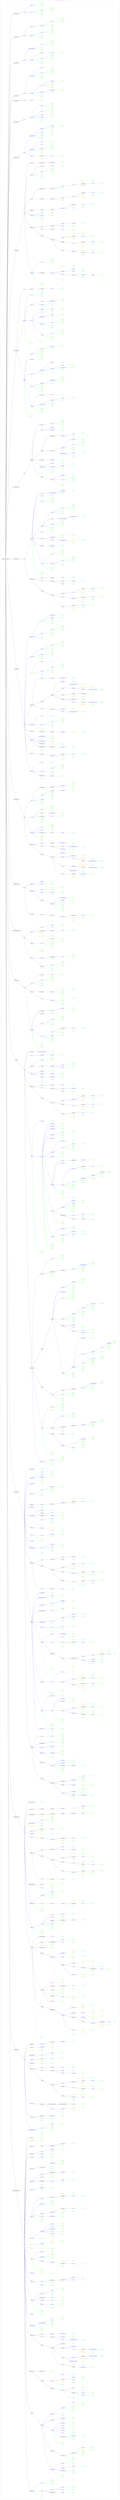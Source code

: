 digraph Cloud_Computing_REST_API {
rankdir="LR";
subgraph cluster_0 {
label="VMware - VMware vRealize Automation 7 1.2"
color=violet
fontcolor=violet
subgraph cluster_1 {
label=""
color=white
fontcolor=white
node1 [label="https://vmware.provider.com", shape="ellipse", color="black", fontcolor="black"]
node1 -> node2 [color="black", fontcolor="black"]
subgraph cluster_2 {
label=""
color=white
fontcolor=white
node2 [label="/advanced-designer-service", shape="ellipse", color="black", fontcolor="black"]
node2 -> node3 [color="blue", fontcolor="blue"]
subgraph cluster_3 {
label=""
color=white
fontcolor=white
node3 [label="/api", shape="ellipse", color="blue", fontcolor="blue"]
node3 -> node4 [color="blue", fontcolor="blue"]
subgraph cluster_4 {
label=""
color=white
fontcolor=white
node4 [label="/valueDefinitions", shape="ellipse", color="blue", fontcolor="blue"]
node4 -> node5 [color="green", fontcolor="green"]
subgraph cluster_5 {
label=""
color=white
fontcolor=white
node5 [label="POST", shape="box", color="green", fontcolor="green"]
}
node4 -> node6 [color="green", fontcolor="green"]
subgraph cluster_6 {
label=""
color=white
fontcolor=white
node6 [label="GET", shape="box", color="green", fontcolor="green"]
}
node4 -> node7 [color="black", fontcolor="black"]
subgraph cluster_7 {
label=""
color=white
fontcolor=white
node7 [label="/key", shape="ellipse", color="black", fontcolor="black"]
node7 -> node8 [color="black", fontcolor="black"]
subgraph cluster_8 {
label=""
color=white
fontcolor=white
node8 [label="/{valueDefinitionKey}", shape="ellipse", color="black", fontcolor="black"]
node8 -> node9 [color="blue", fontcolor="blue"]
subgraph cluster_9 {
label=""
color=white
fontcolor=white
node9 [label="/schema", shape="ellipse", color="blue", fontcolor="blue"]
node9 -> node10 [color="green", fontcolor="green"]
subgraph cluster_10 {
label=""
color=white
fontcolor=white
node10 [label="GET", shape="box", color="green", fontcolor="green"]
}
}
}
node7 -> node11 [color="black", fontcolor="black"]
subgraph cluster_11 {
label=""
color=white
fontcolor=white
node11 [label="/{key}", shape="ellipse", color="black", fontcolor="black"]
node11 -> node12 [color="blue", fontcolor="blue"]
subgraph cluster_12 {
label=""
color=white
fontcolor=white
node12 [label="/values", shape="ellipse", color="blue", fontcolor="blue"]
node12 -> node13 [color="green", fontcolor="green"]
subgraph cluster_13 {
label=""
color=white
fontcolor=white
node13 [label="POST", shape="box", color="green", fontcolor="green"]
}
}
node11 -> node14 [color="blue", fontcolor="blue"]
subgraph cluster_14 {
label=""
color=white
fontcolor=white
node14 [label="/value", shape="ellipse", color="blue", fontcolor="blue"]
node14 -> node15 [color="green", fontcolor="green"]
subgraph cluster_15 {
label=""
color=white
fontcolor=white
node15 [label="POST", shape="box", color="green", fontcolor="green"]
}
}
}
}
node4 -> node16 [color="blue", fontcolor="blue"]
subgraph cluster_16 {
label=""
color=white
fontcolor=white
node16 [label="/{id}", shape="ellipse", color="blue", fontcolor="blue"]
node16 -> node17 [color="green", fontcolor="green"]
subgraph cluster_17 {
label=""
color=white
fontcolor=white
node17 [label="PUT", shape="box", color="green", fontcolor="green"]
}
node16 -> node18 [color="green", fontcolor="green"]
subgraph cluster_18 {
label=""
color=white
fontcolor=white
node18 [label="GET", shape="box", color="green", fontcolor="green"]
}
node16 -> node19 [color="green", fontcolor="green"]
subgraph cluster_19 {
label=""
color=white
fontcolor=white
node19 [label="DELETE", shape="box", color="green", fontcolor="green"]
}
}
}
node3 -> node20 [color="black", fontcolor="black"]
subgraph cluster_20 {
label=""
color=white
fontcolor=white
node20 [label="/tenants", shape="ellipse", color="black", fontcolor="black"]
node20 -> node21 [color="black", fontcolor="black"]
subgraph cluster_21 {
label=""
color=white
fontcolor=white
node21 [label="/{tenantId}", shape="ellipse", color="black", fontcolor="black"]
node21 -> node22 [color="blue", fontcolor="blue"]
subgraph cluster_22 {
label=""
color=white
fontcolor=white
node22 [label="/configurations", shape="ellipse", color="blue", fontcolor="blue"]
node22 -> node23 [color="green", fontcolor="green"]
subgraph cluster_23 {
label=""
color=white
fontcolor=white
node23 [label="PUT", shape="box", color="green", fontcolor="green"]
}
node22 -> node24 [color="green", fontcolor="green"]
subgraph cluster_24 {
label=""
color=white
fontcolor=white
node24 [label="GET", shape="box", color="green", fontcolor="green"]
}
node22 -> node25 [color="blue", fontcolor="blue"]
subgraph cluster_25 {
label=""
color=white
fontcolor=white
node25 [label="/{configurationId}", shape="ellipse", color="blue", fontcolor="blue"]
node25 -> node26 [color="green", fontcolor="green"]
subgraph cluster_26 {
label=""
color=white
fontcolor=white
node26 [label="GET", shape="box", color="green", fontcolor="green"]
}
node25 -> node27 [color="green", fontcolor="green"]
subgraph cluster_27 {
label=""
color=white
fontcolor=white
node27 [label="DELETE", shape="box", color="green", fontcolor="green"]
}
}
node22 -> node28 [color="blue", fontcolor="blue"]
subgraph cluster_28 {
label=""
color=white
fontcolor=white
node28 [label="/default", shape="ellipse", color="blue", fontcolor="blue"]
node28 -> node29 [color="green", fontcolor="green"]
subgraph cluster_29 {
label=""
color=white
fontcolor=white
node29 [label="PUT", shape="box", color="green", fontcolor="green"]
}
node28 -> node30 [color="blue", fontcolor="blue"]
subgraph cluster_30 {
label=""
color=white
fontcolor=white
node30 [label="/status", shape="ellipse", color="blue", fontcolor="blue"]
node30 -> node31 [color="green", fontcolor="green"]
subgraph cluster_31 {
label=""
color=white
fontcolor=white
node31 [label="PUT", shape="box", color="green", fontcolor="green"]
}
}
}
node22 -> node32 [color="blue", fontcolor="blue"]
subgraph cluster_32 {
label=""
color=white
fontcolor=white
node32 [label="/status", shape="ellipse", color="blue", fontcolor="blue"]
node32 -> node33 [color="green", fontcolor="green"]
subgraph cluster_33 {
label=""
color=white
fontcolor=white
node33 [label="PUT", shape="box", color="green", fontcolor="green"]
}
}
}
node21 -> node34 [color="black", fontcolor="black"]
subgraph cluster_34 {
label=""
color=white
fontcolor=white
node34 [label="/event-broker", shape="ellipse", color="black", fontcolor="black"]
node34 -> node35 [color="blue", fontcolor="blue"]
subgraph cluster_35 {
label=""
color=white
fontcolor=white
node35 [label="/subscriptions", shape="ellipse", color="blue", fontcolor="blue"]
node35 -> node36 [color="green", fontcolor="green"]
subgraph cluster_36 {
label=""
color=white
fontcolor=white
node36 [label="POST", shape="box", color="green", fontcolor="green"]
}
node35 -> node37 [color="green", fontcolor="green"]
subgraph cluster_37 {
label=""
color=white
fontcolor=white
node37 [label="GET", shape="box", color="green", fontcolor="green"]
}
node35 -> node38 [color="blue", fontcolor="blue"]
subgraph cluster_38 {
label=""
color=white
fontcolor=white
node38 [label="/{subscriptionId}", shape="ellipse", color="blue", fontcolor="blue"]
node38 -> node39 [color="green", fontcolor="green"]
subgraph cluster_39 {
label=""
color=white
fontcolor=white
node39 [label="PUT", shape="box", color="green", fontcolor="green"]
}
node38 -> node40 [color="green", fontcolor="green"]
subgraph cluster_40 {
label=""
color=white
fontcolor=white
node40 [label="GET", shape="box", color="green", fontcolor="green"]
}
node38 -> node41 [color="green", fontcolor="green"]
subgraph cluster_41 {
label=""
color=white
fontcolor=white
node41 [label="DELETE", shape="box", color="green", fontcolor="green"]
}
node38 -> node42 [color="orange", fontcolor="orange"]
subgraph cluster_42 {
label=""
color=white
fontcolor=white
node42 [label="/clone", shape="octagon", color="orange", fontcolor="orange"]
node42 -> node43 [color="green", fontcolor="green"]
subgraph cluster_43 {
label=""
color=white
fontcolor=white
node43 [label="POST", shape="box", color="green", fontcolor="green"]
}
}
node38 -> node44 [color="blue", fontcolor="blue"]
subgraph cluster_44 {
label=""
color=white
fontcolor=white
node44 [label="/status", shape="ellipse", color="blue", fontcolor="blue"]
node44 -> node45 [color="green", fontcolor="green"]
subgraph cluster_45 {
label=""
color=white
fontcolor=white
node45 [label="PUT", shape="box", color="green", fontcolor="green"]
}
}
}
}
}
node21 -> node46 [color="blue", fontcolor="blue"]
subgraph cluster_46 {
label=""
color=white
fontcolor=white
node46 [label="/types", shape="ellipse", color="blue", fontcolor="blue"]
node46 -> node47 [color="green", fontcolor="green"]
subgraph cluster_47 {
label=""
color=white
fontcolor=white
node47 [label="POST", shape="box", color="green", fontcolor="green"]
}
node46 -> node48 [color="green", fontcolor="green"]
subgraph cluster_48 {
label=""
color=white
fontcolor=white
node48 [label="GET", shape="box", color="green", fontcolor="green"]
}
node46 -> node49 [color="blue", fontcolor="blue"]
subgraph cluster_49 {
label=""
color=white
fontcolor=white
node49 [label="/{resourceTypeId}", shape="ellipse", color="blue", fontcolor="blue"]
node49 -> node50 [color="green", fontcolor="green"]
subgraph cluster_50 {
label=""
color=white
fontcolor=white
node50 [label="GET", shape="box", color="green", fontcolor="green"]
}
node49 -> node51 [color="green", fontcolor="green"]
subgraph cluster_51 {
label=""
color=white
fontcolor=white
node51 [label="DELETE", shape="box", color="green", fontcolor="green"]
}
node49 -> node52 [color="blue", fontcolor="blue"]
subgraph cluster_52 {
label=""
color=white
fontcolor=white
node52 [label="/resourceCount", shape="ellipse", color="blue", fontcolor="blue"]
node52 -> node53 [color="green", fontcolor="green"]
subgraph cluster_53 {
label=""
color=white
fontcolor=white
node53 [label="GET", shape="box", color="green", fontcolor="green"]
}
}
}
node46 -> node54 [color="blue", fontcolor="blue"]
subgraph cluster_54 {
label=""
color=white
fontcolor=white
node54 [label="/all", shape="ellipse", color="blue", fontcolor="blue"]
node54 -> node55 [color="green", fontcolor="green"]
subgraph cluster_55 {
label=""
color=white
fontcolor=white
node55 [label="GET", shape="box", color="green", fontcolor="green"]
}
}
node46 -> node56 [color="blue", fontcolor="blue"]
subgraph cluster_56 {
label=""
color=white
fontcolor=white
node56 [label="/detailsForm", shape="ellipse", color="blue", fontcolor="blue"]
node56 -> node57 [color="green", fontcolor="green"]
subgraph cluster_57 {
label=""
color=white
fontcolor=white
node57 [label="PUT", shape="box", color="green", fontcolor="green"]
}
}
node46 -> node58 [color="blue", fontcolor="blue"]
subgraph cluster_58 {
label=""
color=white
fontcolor=white
node58 [label="/external", shape="ellipse", color="blue", fontcolor="blue"]
node58 -> node59 [color="green", fontcolor="green"]
subgraph cluster_59 {
label=""
color=white
fontcolor=white
node59 [label="GET", shape="box", color="green", fontcolor="green"]
}
}
node46 -> node60 [color="blue", fontcolor="blue"]
subgraph cluster_60 {
label=""
color=white
fontcolor=white
node60 [label="/fields", shape="ellipse", color="blue", fontcolor="blue"]
node60 -> node61 [color="green", fontcolor="green"]
subgraph cluster_61 {
label=""
color=white
fontcolor=white
node61 [label="PUT", shape="box", color="green", fontcolor="green"]
}
}
node46 -> node62 [color="blue", fontcolor="blue"]
subgraph cluster_62 {
label=""
color=white
fontcolor=white
node62 [label="/parameters", shape="ellipse", color="blue", fontcolor="blue"]
node62 -> node63 [color="green", fontcolor="green"]
subgraph cluster_63 {
label=""
color=white
fontcolor=white
node63 [label="PUT", shape="box", color="green", fontcolor="green"]
}
}
}
node21 -> node64 [color="blue", fontcolor="blue"]
subgraph cluster_64 {
label=""
color=white
fontcolor=white
node64 [label="/categories", shape="ellipse", color="blue", fontcolor="blue"]
node64 -> node65 [color="green", fontcolor="green"]
subgraph cluster_65 {
label=""
color=white
fontcolor=white
node65 [label="GET", shape="box", color="green", fontcolor="green"]
}
node64 -> node66 [color="blue", fontcolor="blue"]
subgraph cluster_66 {
label=""
color=white
fontcolor=white
node66 [label="/{categoryId}", shape="ellipse", color="blue", fontcolor="blue"]
node66 -> node67 [color="green", fontcolor="green"]
subgraph cluster_67 {
label=""
color=white
fontcolor=white
node67 [label="GET", shape="box", color="green", fontcolor="green"]
}
}
}
node21 -> node68 [color="blue", fontcolor="blue"]
subgraph cluster_68 {
label=""
color=white
fontcolor=white
node68 [label="/blueprints", shape="ellipse", color="blue", fontcolor="blue"]
node68 -> node69 [color="green", fontcolor="green"]
subgraph cluster_69 {
label=""
color=white
fontcolor=white
node69 [label="POST", shape="box", color="green", fontcolor="green"]
}
node68 -> node70 [color="green", fontcolor="green"]
subgraph cluster_70 {
label=""
color=white
fontcolor=white
node70 [label="GET", shape="box", color="green", fontcolor="green"]
}
node68 -> node71 [color="blue", fontcolor="blue"]
subgraph cluster_71 {
label=""
color=white
fontcolor=white
node71 [label="/{blueprintId}", shape="ellipse", color="blue", fontcolor="blue"]
node71 -> node72 [color="green", fontcolor="green"]
subgraph cluster_72 {
label=""
color=white
fontcolor=white
node72 [label="PUT", shape="box", color="green", fontcolor="green"]
}
node71 -> node73 [color="green", fontcolor="green"]
subgraph cluster_73 {
label=""
color=white
fontcolor=white
node73 [label="GET", shape="box", color="green", fontcolor="green"]
}
node71 -> node74 [color="green", fontcolor="green"]
subgraph cluster_74 {
label=""
color=white
fontcolor=white
node74 [label="DELETE", shape="box", color="green", fontcolor="green"]
}
node71 -> node75 [color="orange", fontcolor="orange"]
subgraph cluster_75 {
label=""
color=white
fontcolor=white
node75 [label="/clone", shape="octagon", color="orange", fontcolor="orange"]
node75 -> node76 [color="green", fontcolor="green"]
subgraph cluster_76 {
label=""
color=white
fontcolor=white
node76 [label="POST", shape="box", color="green", fontcolor="green"]
}
}
node71 -> node77 [color="blue", fontcolor="blue"]
subgraph cluster_77 {
label=""
color=white
fontcolor=white
node77 [label="/status", shape="ellipse", color="blue", fontcolor="blue"]
node77 -> node78 [color="green", fontcolor="green"]
subgraph cluster_78 {
label=""
color=white
fontcolor=white
node78 [label="PUT", shape="box", color="green", fontcolor="green"]
}
}
}
}
}
}
node3 -> node79 [color="black", fontcolor="black"]
subgraph cluster_79 {
label=""
color=white
fontcolor=white
node79 [label="/schema-service", shape="ellipse", color="black", fontcolor="black"]
node79 -> node80 [color="black", fontcolor="black"]
subgraph cluster_80 {
label=""
color=white
fontcolor=white
node80 [label="/{classId}", shape="ellipse", color="black", fontcolor="black"]
node80 -> node81 [color="black", fontcolor="black"]
subgraph cluster_81 {
label=""
color=white
fontcolor=white
node81 [label="/{typeFilter}", shape="ellipse", color="black", fontcolor="black"]
node81 -> node82 [color="blue", fontcolor="blue"]
subgraph cluster_82 {
label=""
color=white
fontcolor=white
node82 [label="/schema", shape="ellipse", color="blue", fontcolor="blue"]
node82 -> node83 [color="green", fontcolor="green"]
subgraph cluster_83 {
label=""
color=white
fontcolor=white
node83 [label="GET", shape="box", color="green", fontcolor="green"]
}
node82 -> node84 [color="black", fontcolor="black"]
subgraph cluster_84 {
label=""
color=white
fontcolor=white
node84 [label="/{fieldId}", shape="ellipse", color="black", fontcolor="black"]
node84 -> node85 [color="blue", fontcolor="blue"]
subgraph cluster_85 {
label=""
color=white
fontcolor=white
node85 [label="/schema", shape="ellipse", color="blue", fontcolor="blue"]
node85 -> node86 [color="green", fontcolor="green"]
subgraph cluster_86 {
label=""
color=white
fontcolor=white
node86 [label="GET", shape="box", color="green", fontcolor="green"]
}
}
node84 -> node87 [color="blue", fontcolor="blue"]
subgraph cluster_87 {
label=""
color=white
fontcolor=white
node87 [label="/values", shape="ellipse", color="blue", fontcolor="blue"]
node87 -> node88 [color="green", fontcolor="green"]
subgraph cluster_88 {
label=""
color=white
fontcolor=white
node88 [label="POST", shape="box", color="green", fontcolor="green"]
}
}
}
node82 -> node89 [color="orange", fontcolor="orange"]
subgraph cluster_89 {
label=""
color=white
fontcolor=white
node89 [label="/update", shape="octagon", color="orange", fontcolor="orange"]
node89 -> node90 [color="green", fontcolor="green"]
subgraph cluster_90 {
label=""
color=white
fontcolor=white
node90 [label="POST", shape="box", color="green", fontcolor="green"]
}
}
node82 -> node91 [color="blue", fontcolor="blue"]
subgraph cluster_91 {
label=""
color=white
fontcolor=white
node91 [label="/values", shape="ellipse", color="blue", fontcolor="blue"]
node91 -> node92 [color="green", fontcolor="green"]
subgraph cluster_92 {
label=""
color=white
fontcolor=white
node92 [label="POST", shape="box", color="green", fontcolor="green"]
}
}
}
}
node80 -> node93 [color="blue", fontcolor="blue"]
subgraph cluster_93 {
label=""
color=white
fontcolor=white
node93 [label="/schema", shape="ellipse", color="blue", fontcolor="blue"]
node93 -> node94 [color="green", fontcolor="green"]
subgraph cluster_94 {
label=""
color=white
fontcolor=white
node94 [label="GET", shape="box", color="green", fontcolor="green"]
}
node93 -> node95 [color="orange", fontcolor="orange"]
subgraph cluster_95 {
label=""
color=white
fontcolor=white
node95 [label="/update", shape="octagon", color="orange", fontcolor="orange"]
node95 -> node96 [color="green", fontcolor="green"]
subgraph cluster_96 {
label=""
color=white
fontcolor=white
node96 [label="POST", shape="box", color="green", fontcolor="green"]
}
}
node93 -> node97 [color="black", fontcolor="black"]
subgraph cluster_97 {
label=""
color=white
fontcolor=white
node97 [label="/{fieldId}", shape="ellipse", color="black", fontcolor="black"]
node97 -> node98 [color="blue", fontcolor="blue"]
subgraph cluster_98 {
label=""
color=white
fontcolor=white
node98 [label="/values", shape="ellipse", color="blue", fontcolor="blue"]
node98 -> node99 [color="green", fontcolor="green"]
subgraph cluster_99 {
label=""
color=white
fontcolor=white
node99 [label="POST", shape="box", color="green", fontcolor="green"]
}
}
node97 -> node100 [color="blue", fontcolor="blue"]
subgraph cluster_100 {
label=""
color=white
fontcolor=white
node100 [label="/schema", shape="ellipse", color="blue", fontcolor="blue"]
node100 -> node101 [color="green", fontcolor="green"]
subgraph cluster_101 {
label=""
color=white
fontcolor=white
node101 [label="GET", shape="box", color="green", fontcolor="green"]
}
}
}
node93 -> node102 [color="blue", fontcolor="blue"]
subgraph cluster_102 {
label=""
color=white
fontcolor=white
node102 [label="/values", shape="ellipse", color="blue", fontcolor="blue"]
node102 -> node103 [color="green", fontcolor="green"]
subgraph cluster_103 {
label=""
color=white
fontcolor=white
node103 [label="POST", shape="box", color="green", fontcolor="green"]
}
}
}
}
node79 -> node104 [color="blue", fontcolor="blue"]
subgraph cluster_104 {
label=""
color=white
fontcolor=white
node104 [label="/extendedSchema", shape="ellipse", color="blue", fontcolor="blue"]
node104 -> node105 [color="green", fontcolor="green"]
subgraph cluster_105 {
label=""
color=white
fontcolor=white
node105 [label="POST", shape="box", color="green", fontcolor="green"]
}
}
}
node3 -> node106 [color="black", fontcolor="black"]
subgraph cluster_106 {
label=""
color=white
fontcolor=white
node106 [label="/data-service", shape="ellipse", color="black", fontcolor="black"]
node106 -> node107 [color="black", fontcolor="black"]
subgraph cluster_107 {
label=""
color=white
fontcolor=white
node107 [label="/schema", shape="ellipse", color="black", fontcolor="black"]
node107 -> node108 [color="black", fontcolor="black"]
subgraph cluster_108 {
label=""
color=white
fontcolor=white
node108 [label="/{classId}", shape="ellipse", color="black", fontcolor="black"]
node108 -> node109 [color="blue", fontcolor="blue"]
subgraph cluster_109 {
label=""
color=white
fontcolor=white
node109 [label="/default", shape="ellipse", color="blue", fontcolor="blue"]
node109 -> node110 [color="black", fontcolor="black"]
subgraph cluster_110 {
label=""
color=white
fontcolor=white
node110 [label="/{fieldId}", shape="ellipse", color="black", fontcolor="black"]
node110 -> node111 [color="blue", fontcolor="blue"]
subgraph cluster_111 {
label=""
color=white
fontcolor=white
node111 [label="/values{arg0}{arg1}", shape="ellipse", color="blue", fontcolor="blue"]
node111 -> node112 [color="green", fontcolor="green"]
subgraph cluster_112 {
label=""
color=white
fontcolor=white
node112 [label="POST", shape="box", color="green", fontcolor="green"]
}
}
}
node109 -> node113 [color="orange", fontcolor="orange"]
subgraph cluster_113 {
label=""
color=white
fontcolor=white
node113 [label="/update{arg0}", shape="octagon", color="orange", fontcolor="orange"]
node113 -> node114 [color="green", fontcolor="green"]
subgraph cluster_114 {
label=""
color=white
fontcolor=white
node114 [label="POST", shape="box", color="green", fontcolor="green"]
}
}
}
node108 -> node115 [color="black", fontcolor="black"]
subgraph cluster_115 {
label=""
color=white
fontcolor=white
node115 [label="/types", shape="ellipse", color="black", fontcolor="black"]
node115 -> node116 [color="blue", fontcolor="blue"]
subgraph cluster_116 {
label=""
color=white
fontcolor=white
node116 [label="/{typeFilter}{arg0}{arg1}", shape="ellipse", color="blue", fontcolor="blue"]
node116 -> node117 [color="green", fontcolor="green"]
subgraph cluster_117 {
label=""
color=white
fontcolor=white
node117 [label="GET", shape="box", color="green", fontcolor="green"]
}
}
node115 -> node118 [color="blue", fontcolor="blue"]
subgraph cluster_118 {
label=""
color=white
fontcolor=white
node118 [label="/{typeFilter}", shape="ellipse", color="blue", fontcolor="blue"]
node118 -> node119 [color="orange", fontcolor="orange"]
subgraph cluster_119 {
label=""
color=white
fontcolor=white
node119 [label="/update{arg0}{arg1}", shape="octagon", color="orange", fontcolor="orange"]
node119 -> node120 [color="green", fontcolor="green"]
subgraph cluster_120 {
label=""
color=white
fontcolor=white
node120 [label="POST", shape="box", color="green", fontcolor="green"]
}
}
node118 -> node121 [color="black", fontcolor="black"]
subgraph cluster_121 {
label=""
color=white
fontcolor=white
node121 [label="/{fieldId}", shape="ellipse", color="black", fontcolor="black"]
node121 -> node122 [color="blue", fontcolor="blue"]
subgraph cluster_122 {
label=""
color=white
fontcolor=white
node122 [label="/values{arg0}{arg1}{arg2}", shape="ellipse", color="blue", fontcolor="blue"]
node122 -> node123 [color="green", fontcolor="green"]
subgraph cluster_123 {
label=""
color=white
fontcolor=white
node123 [label="POST", shape="box", color="green", fontcolor="green"]
}
}
}
}
}
node108 -> node124 [color="black", fontcolor="black"]
subgraph cluster_124 {
label=""
color=white
fontcolor=white
node124 [label="/instances", shape="ellipse", color="black", fontcolor="black"]
node124 -> node125 [color="blue", fontcolor="blue"]
subgraph cluster_125 {
label=""
color=white
fontcolor=white
node125 [label="/{id}", shape="ellipse", color="blue", fontcolor="blue"]
node125 -> node126 [color="orange", fontcolor="orange"]
subgraph cluster_126 {
label=""
color=white
fontcolor=white
node126 [label="/update{arg0}{arg1}", shape="octagon", color="orange", fontcolor="orange"]
node126 -> node127 [color="green", fontcolor="green"]
subgraph cluster_127 {
label=""
color=white
fontcolor=white
node127 [label="POST", shape="box", color="green", fontcolor="green"]
}
}
node125 -> node128 [color="black", fontcolor="black"]
subgraph cluster_128 {
label=""
color=white
fontcolor=white
node128 [label="/{fieldId}", shape="ellipse", color="black", fontcolor="black"]
node128 -> node129 [color="blue", fontcolor="blue"]
subgraph cluster_129 {
label=""
color=white
fontcolor=white
node129 [label="/values{arg0}{arg1}{arg2}", shape="ellipse", color="blue", fontcolor="blue"]
node129 -> node130 [color="green", fontcolor="green"]
subgraph cluster_130 {
label=""
color=white
fontcolor=white
node130 [label="POST", shape="box", color="green", fontcolor="green"]
}
}
}
}
node124 -> node131 [color="blue", fontcolor="blue"]
subgraph cluster_131 {
label=""
color=white
fontcolor=white
node131 [label="/{id}{arg0}{arg1}", shape="ellipse", color="blue", fontcolor="blue"]
node131 -> node132 [color="green", fontcolor="green"]
subgraph cluster_132 {
label=""
color=white
fontcolor=white
node132 [label="GET", shape="box", color="green", fontcolor="green"]
}
}
}
node108 -> node133 [color="blue", fontcolor="blue"]
subgraph cluster_133 {
label=""
color=white
fontcolor=white
node133 [label="/default{arg0}", shape="ellipse", color="blue", fontcolor="blue"]
node133 -> node134 [color="green", fontcolor="green"]
subgraph cluster_134 {
label=""
color=white
fontcolor=white
node134 [label="GET", shape="box", color="green", fontcolor="green"]
}
}
}
}
node106 -> node135 [color="black", fontcolor="black"]
subgraph cluster_135 {
label=""
color=white
fontcolor=white
node135 [label="/list", shape="ellipse", color="black", fontcolor="black"]
node135 -> node136 [color="black", fontcolor="black"]
subgraph cluster_136 {
label=""
color=white
fontcolor=white
node136 [label="/{classId}", shape="ellipse", color="black", fontcolor="black"]
node136 -> node137 [color="black", fontcolor="black"]
subgraph cluster_137 {
label=""
color=white
fontcolor=white
node137 [label="/types", shape="ellipse", color="black", fontcolor="black"]
node137 -> node138 [color="blue", fontcolor="blue"]
subgraph cluster_138 {
label=""
color=white
fontcolor=white
node138 [label="/{typeFilter}{arg0}{arg1}", shape="ellipse", color="blue", fontcolor="blue"]
node138 -> node139 [color="green", fontcolor="green"]
subgraph cluster_139 {
label=""
color=white
fontcolor=white
node139 [label="POST", shape="box", color="green", fontcolor="green"]
}
}
}
node136 -> node140 [color="blue", fontcolor="blue"]
subgraph cluster_140 {
label=""
color=white
fontcolor=white
node140 [label="/default{arg0}", shape="ellipse", color="blue", fontcolor="blue"]
node140 -> node141 [color="green", fontcolor="green"]
subgraph cluster_141 {
label=""
color=white
fontcolor=white
node141 [label="POST", shape="box", color="green", fontcolor="green"]
}
}
}
}
node106 -> node142 [color="black", fontcolor="black"]
subgraph cluster_142 {
label=""
color=white
fontcolor=white
node142 [label="/data", shape="ellipse", color="black", fontcolor="black"]
node142 -> node143 [color="black", fontcolor="black"]
subgraph cluster_143 {
label=""
color=white
fontcolor=white
node143 [label="/{classId}", shape="ellipse", color="black", fontcolor="black"]
node143 -> node144 [color="blue", fontcolor="blue"]
subgraph cluster_144 {
label=""
color=white
fontcolor=white
node144 [label="/{id}{arg0}{arg1}", shape="ellipse", color="blue", fontcolor="blue"]
node144 -> node145 [color="green", fontcolor="green"]
subgraph cluster_145 {
label=""
color=white
fontcolor=white
node145 [label="POST", shape="box", color="green", fontcolor="green"]
}
}
}
}
}
node3 -> node146 [color="blue", fontcolor="blue"]
subgraph cluster_146 {
label=""
color=white
fontcolor=white
node146 [label="/resourceOperations", shape="ellipse", color="blue", fontcolor="blue"]
node146 -> node147 [color="green", fontcolor="green"]
subgraph cluster_147 {
label=""
color=white
fontcolor=white
node147 [label="POST", shape="box", color="green", fontcolor="green"]
}
node146 -> node148 [color="green", fontcolor="green"]
subgraph cluster_148 {
label=""
color=white
fontcolor=white
node148 [label="GET", shape="box", color="green", fontcolor="green"]
}
node146 -> node149 [color="blue", fontcolor="blue"]
subgraph cluster_149 {
label=""
color=white
fontcolor=white
node149 [label="/{resourceOperationId}", shape="ellipse", color="blue", fontcolor="blue"]
node149 -> node150 [color="green", fontcolor="green"]
subgraph cluster_150 {
label=""
color=white
fontcolor=white
node150 [label="PUT", shape="box", color="green", fontcolor="green"]
}
node149 -> node151 [color="green", fontcolor="green"]
subgraph cluster_151 {
label=""
color=white
fontcolor=white
node151 [label="GET", shape="box", color="green", fontcolor="green"]
}
node149 -> node152 [color="green", fontcolor="green"]
subgraph cluster_152 {
label=""
color=white
fontcolor=white
node152 [label="DELETE", shape="box", color="green", fontcolor="green"]
}
node149 -> node153 [color="blue", fontcolor="blue"]
subgraph cluster_153 {
label=""
color=white
fontcolor=white
node153 [label="/status", shape="ellipse", color="blue", fontcolor="blue"]
node153 -> node154 [color="green", fontcolor="green"]
subgraph cluster_154 {
label=""
color=white
fontcolor=white
node154 [label="PUT", shape="box", color="green", fontcolor="green"]
}
}
node149 -> node155 [color="orange", fontcolor="orange"]
subgraph cluster_155 {
label=""
color=white
fontcolor=white
node155 [label="/clone", shape="octagon", color="orange", fontcolor="orange"]
node155 -> node156 [color="green", fontcolor="green"]
subgraph cluster_156 {
label=""
color=white
fontcolor=white
node156 [label="POST", shape="box", color="green", fontcolor="green"]
}
}
}
}
node3 -> node157 [color="blue", fontcolor="blue"]
subgraph cluster_157 {
label=""
color=white
fontcolor=white
node157 [label="/workitems", shape="ellipse", color="blue", fontcolor="blue"]
node157 -> node158 [color="green", fontcolor="green"]
subgraph cluster_158 {
label=""
color=white
fontcolor=white
node158 [label="POST", shape="box", color="green", fontcolor="green"]
}
}
node3 -> node159 [color="blue", fontcolor="blue"]
subgraph cluster_159 {
label=""
color=white
fontcolor=white
node159 [label="/content", shape="ellipse", color="blue", fontcolor="blue"]
node159 -> node160 [color="green", fontcolor="green"]
subgraph cluster_160 {
label=""
color=white
fontcolor=white
node160 [label="POST", shape="box", color="green", fontcolor="green"]
}
node159 -> node161 [color="green", fontcolor="green"]
subgraph cluster_161 {
label=""
color=white
fontcolor=white
node161 [label="GET", shape="box", color="green", fontcolor="green"]
}
node159 -> node162 [color="blue", fontcolor="blue"]
subgraph cluster_162 {
label=""
color=white
fontcolor=white
node162 [label="/validation", shape="ellipse", color="blue", fontcolor="blue"]
node162 -> node163 [color="green", fontcolor="green"]
subgraph cluster_163 {
label=""
color=white
fontcolor=white
node163 [label="POST", shape="box", color="green", fontcolor="green"]
}
node162 -> node164 [color="blue", fontcolor="blue"]
subgraph cluster_164 {
label=""
color=white
fontcolor=white
node164 [label="/bundles", shape="ellipse", color="blue", fontcolor="blue"]
node164 -> node165 [color="green", fontcolor="green"]
subgraph cluster_165 {
label=""
color=white
fontcolor=white
node165 [label="PUT", shape="box", color="green", fontcolor="green"]
}
node164 -> node166 [color="green", fontcolor="green"]
subgraph cluster_166 {
label=""
color=white
fontcolor=white
node166 [label="POST", shape="box", color="green", fontcolor="green"]
}
}
}
node159 -> node167 [color="black", fontcolor="black"]
subgraph cluster_167 {
label=""
color=white
fontcolor=white
node167 [label="/{classId}", shape="ellipse", color="black", fontcolor="black"]
node167 -> node168 [color="blue", fontcolor="blue"]
subgraph cluster_168 {
label=""
color=white
fontcolor=white
node168 [label="/{id}", shape="ellipse", color="blue", fontcolor="blue"]
node168 -> node169 [color="green", fontcolor="green"]
subgraph cluster_169 {
label=""
color=white
fontcolor=white
node169 [label="GET", shape="box", color="green", fontcolor="green"]
}
}
}
node159 -> node170 [color="black", fontcolor="black"]
subgraph cluster_170 {
label=""
color=white
fontcolor=white
node170 [label="/xaasBundleType", shape="ellipse", color="black", fontcolor="black"]
node170 -> node171 [color="blue", fontcolor="blue"]
subgraph cluster_171 {
label=""
color=white
fontcolor=white
node171 [label="/{id}", shape="ellipse", color="blue", fontcolor="blue"]
node171 -> node172 [color="green", fontcolor="green"]
subgraph cluster_172 {
label=""
color=white
fontcolor=white
node172 [label="GET", shape="box", color="green", fontcolor="green"]
}
}
}
node159 -> node173 [color="blue", fontcolor="blue"]
subgraph cluster_173 {
label=""
color=white
fontcolor=white
node173 [label="/bundles", shape="ellipse", color="blue", fontcolor="blue"]
node173 -> node174 [color="green", fontcolor="green"]
subgraph cluster_174 {
label=""
color=white
fontcolor=white
node174 [label="PUT", shape="box", color="green", fontcolor="green"]
}
node173 -> node175 [color="green", fontcolor="green"]
subgraph cluster_175 {
label=""
color=white
fontcolor=white
node175 [label="POST", shape="box", color="green", fontcolor="green"]
}
node173 -> node176 [color="blue", fontcolor="blue"]
subgraph cluster_176 {
label=""
color=white
fontcolor=white
node176 [label="/filters", shape="ellipse", color="blue", fontcolor="blue"]
node176 -> node177 [color="green", fontcolor="green"]
subgraph cluster_177 {
label=""
color=white
fontcolor=white
node177 [label="PUT", shape="box", color="green", fontcolor="green"]
}
node176 -> node178 [color="green", fontcolor="green"]
subgraph cluster_178 {
label=""
color=white
fontcolor=white
node178 [label="POST", shape="box", color="green", fontcolor="green"]
}
}
}
}
node3 -> node179 [color="black", fontcolor="black"]
subgraph cluster_179 {
label=""
color=white
fontcolor=white
node179 [label="/inventory", shape="ellipse", color="black", fontcolor="black"]
node179 -> node180 [color="blue", fontcolor="blue"]
subgraph cluster_180 {
label=""
color=white
fontcolor=white
node180 [label="/types", shape="ellipse", color="blue", fontcolor="blue"]
node180 -> node181 [color="green", fontcolor="green"]
subgraph cluster_181 {
label=""
color=white
fontcolor=white
node181 [label="GET", shape="box", color="green", fontcolor="green"]
}
}
node179 -> node182 [color="blue", fontcolor="blue"]
subgraph cluster_182 {
label=""
color=white
fontcolor=white
node182 [label="/plugins", shape="ellipse", color="blue", fontcolor="blue"]
node182 -> node183 [color="green", fontcolor="green"]
subgraph cluster_183 {
label=""
color=white
fontcolor=white
node183 [label="GET", shape="box", color="green", fontcolor="green"]
}
node182 -> node184 [color="black", fontcolor="black"]
subgraph cluster_184 {
label=""
color=white
fontcolor=white
node184 [label="/{pluginName}", shape="ellipse", color="black", fontcolor="black"]
node184 -> node185 [color="black", fontcolor="black"]
subgraph cluster_185 {
label=""
color=white
fontcolor=white
node185 [label="/{pluginType}", shape="ellipse", color="black", fontcolor="black"]
node185 -> node186 [color="blue", fontcolor="blue"]
subgraph cluster_186 {
label=""
color=white
fontcolor=white
node186 [label="/values", shape="ellipse", color="blue", fontcolor="blue"]
node186 -> node187 [color="green", fontcolor="green"]
subgraph cluster_187 {
label=""
color=white
fontcolor=white
node187 [label="POST", shape="box", color="green", fontcolor="green"]
}
}
node185 -> node188 [color="blue", fontcolor="blue"]
subgraph cluster_188 {
label=""
color=white
fontcolor=white
node188 [label="/schema", shape="ellipse", color="blue", fontcolor="blue"]
node188 -> node189 [color="green", fontcolor="green"]
subgraph cluster_189 {
label=""
color=white
fontcolor=white
node189 [label="GET", shape="box", color="green", fontcolor="green"]
}
}
}
}
}
}
node3 -> node190 [color="blue", fontcolor="blue"]
subgraph cluster_190 {
label=""
color=white
fontcolor=white
node190 [label="/composition", shape="ellipse", color="blue", fontcolor="blue"]
node190 -> node191 [color="orange", fontcolor="orange"]
subgraph cluster_191 {
label=""
color=white
fontcolor=white
node191 [label="/requests", shape="octagon", color="orange", fontcolor="orange"]
node191 -> node192 [color="green", fontcolor="green"]
subgraph cluster_192 {
label=""
color=white
fontcolor=white
node192 [label="POST", shape="box", color="green", fontcolor="green"]
}
}
}
node3 -> node193 [color="blue", fontcolor="blue"]
subgraph cluster_193 {
label=""
color=white
fontcolor=white
node193 [label="/forms", shape="ellipse", color="blue", fontcolor="blue"]
node193 -> node194 [color="green", fontcolor="green"]
subgraph cluster_194 {
label=""
color=white
fontcolor=white
node194 [label="POST", shape="box", color="green", fontcolor="green"]
}
node193 -> node195 [color="green", fontcolor="green"]
subgraph cluster_195 {
label=""
color=white
fontcolor=white
node195 [label="GET", shape="box", color="green", fontcolor="green"]
}
node193 -> node196 [color="black", fontcolor="black"]
subgraph cluster_196 {
label=""
color=white
fontcolor=white
node196 [label="/{formId}", shape="ellipse", color="black", fontcolor="black"]
node196 -> node197 [color="blue", fontcolor="blue"]
subgraph cluster_197 {
label=""
color=white
fontcolor=white
node197 [label="/{bindingId}", shape="ellipse", color="blue", fontcolor="blue"]
node197 -> node198 [color="green", fontcolor="green"]
subgraph cluster_198 {
label=""
color=white
fontcolor=white
node198 [label="GET", shape="box", color="green", fontcolor="green"]
}
node197 -> node199 [color="black", fontcolor="black"]
subgraph cluster_199 {
label=""
color=white
fontcolor=white
node199 [label="/{elementId}", shape="ellipse", color="black", fontcolor="black"]
node199 -> node200 [color="blue", fontcolor="blue"]
subgraph cluster_200 {
label=""
color=white
fontcolor=white
node200 [label="/values", shape="ellipse", color="blue", fontcolor="blue"]
node200 -> node201 [color="green", fontcolor="green"]
subgraph cluster_201 {
label=""
color=white
fontcolor=white
node201 [label="POST", shape="box", color="green", fontcolor="green"]
}
}
}
node197 -> node202 [color="orange", fontcolor="orange"]
subgraph cluster_202 {
label=""
color=white
fontcolor=white
node202 [label="/update", shape="octagon", color="orange", fontcolor="orange"]
node202 -> node203 [color="green", fontcolor="green"]
subgraph cluster_203 {
label=""
color=white
fontcolor=white
node203 [label="POST", shape="box", color="green", fontcolor="green"]
}
}
}
}
node193 -> node204 [color="blue", fontcolor="blue"]
subgraph cluster_204 {
label=""
color=white
fontcolor=white
node204 [label="/{genericFormId}", shape="ellipse", color="blue", fontcolor="blue"]
node204 -> node205 [color="green", fontcolor="green"]
subgraph cluster_205 {
label=""
color=white
fontcolor=white
node205 [label="PUT", shape="box", color="green", fontcolor="green"]
}
node204 -> node206 [color="green", fontcolor="green"]
subgraph cluster_206 {
label=""
color=white
fontcolor=white
node206 [label="GET", shape="box", color="green", fontcolor="green"]
}
node204 -> node207 [color="green", fontcolor="green"]
subgraph cluster_207 {
label=""
color=white
fontcolor=white
node207 [label="DELETE", shape="box", color="green", fontcolor="green"]
}
}
node193 -> node208 [color="blue", fontcolor="blue"]
subgraph cluster_208 {
label=""
color=white
fontcolor=white
node208 [label="/scenarios", shape="ellipse", color="blue", fontcolor="blue"]
node208 -> node209 [color="green", fontcolor="green"]
subgraph cluster_209 {
label=""
color=white
fontcolor=white
node209 [label="GET", shape="box", color="green", fontcolor="green"]
}
}
}
node3 -> node210 [color="blue", fontcolor="blue"]
subgraph cluster_210 {
label=""
color=white
fontcolor=white
node210 [label="/vco", shape="ellipse", color="blue", fontcolor="blue"]
node210 -> node211 [color="orange", fontcolor="orange"]
subgraph cluster_211 {
label=""
color=white
fontcolor=white
node211 [label="/import", shape="octagon", color="orange", fontcolor="orange"]
node211 -> node212 [color="green", fontcolor="green"]
subgraph cluster_212 {
label=""
color=white
fontcolor=white
node212 [label="POST", shape="box", color="green", fontcolor="green"]
}
}
}
node3 -> node213 [color="orange", fontcolor="orange"]
subgraph cluster_213 {
label=""
color=white
fontcolor=white
node213 [label="/requests", shape="octagon", color="orange", fontcolor="orange"]
node213 -> node214 [color="green", fontcolor="green"]
subgraph cluster_214 {
label=""
color=white
fontcolor=white
node214 [label="POST", shape="box", color="green", fontcolor="green"]
}
node213 -> node215 [color="blue", fontcolor="blue"]
subgraph cluster_215 {
label=""
color=white
fontcolor=white
node215 [label="/{requestId}", shape="ellipse", color="blue", fontcolor="blue"]
node215 -> node216 [color="green", fontcolor="green"]
subgraph cluster_216 {
label=""
color=white
fontcolor=white
node216 [label="GET", shape="box", color="green", fontcolor="green"]
}
node215 -> node217 [color="orange", fontcolor="orange"]
subgraph cluster_217 {
label=""
color=white
fontcolor=white
node217 [label="/rollback", shape="octagon", color="orange", fontcolor="orange"]
node217 -> node218 [color="green", fontcolor="green"]
subgraph cluster_218 {
label=""
color=white
fontcolor=white
node218 [label="POST", shape="box", color="green", fontcolor="green"]
}
}
}
}
node3 -> node219 [color="blue", fontcolor="blue"]
subgraph cluster_219 {
label=""
color=white
fontcolor=white
node219 [label="/workflows", shape="ellipse", color="blue", fontcolor="blue"]
node219 -> node220 [color="green", fontcolor="green"]
subgraph cluster_220 {
label=""
color=white
fontcolor=white
node220 [label="GET", shape="box", color="green", fontcolor="green"]
}
node219 -> node221 [color="blue", fontcolor="blue"]
subgraph cluster_221 {
label=""
color=white
fontcolor=white
node221 [label="/{workflowId}", shape="ellipse", color="blue", fontcolor="blue"]
node221 -> node222 [color="green", fontcolor="green"]
subgraph cluster_222 {
label=""
color=white
fontcolor=white
node222 [label="GET", shape="box", color="green", fontcolor="green"]
}
node221 -> node223 [color="blue", fontcolor="blue"]
subgraph cluster_223 {
label=""
color=white
fontcolor=white
node223 [label="/outputs", shape="ellipse", color="blue", fontcolor="blue"]
node223 -> node224 [color="green", fontcolor="green"]
subgraph cluster_224 {
label=""
color=white
fontcolor=white
node224 [label="GET", shape="box", color="green", fontcolor="green"]
}
}
node221 -> node225 [color="blue", fontcolor="blue"]
subgraph cluster_225 {
label=""
color=white
fontcolor=white
node225 [label="/fields", shape="ellipse", color="blue", fontcolor="blue"]
node225 -> node226 [color="green", fontcolor="green"]
subgraph cluster_226 {
label=""
color=white
fontcolor=white
node226 [label="GET", shape="box", color="green", fontcolor="green"]
}
}
node221 -> node227 [color="blue", fontcolor="blue"]
subgraph cluster_227 {
label=""
color=white
fontcolor=white
node227 [label="/resourceOperation", shape="ellipse", color="blue", fontcolor="blue"]
node227 -> node228 [color="green", fontcolor="green"]
subgraph cluster_228 {
label=""
color=white
fontcolor=white
node228 [label="PUT", shape="box", color="green", fontcolor="green"]
}
}
node221 -> node229 [color="blue", fontcolor="blue"]
subgraph cluster_229 {
label=""
color=white
fontcolor=white
node229 [label="/form", shape="ellipse", color="blue", fontcolor="blue"]
node229 -> node230 [color="green", fontcolor="green"]
subgraph cluster_230 {
label=""
color=white
fontcolor=white
node230 [label="GET", shape="box", color="green", fontcolor="green"]
}
}
node221 -> node231 [color="blue", fontcolor="blue"]
subgraph cluster_231 {
label=""
color=white
fontcolor=white
node231 [label="/blueprint", shape="ellipse", color="blue", fontcolor="blue"]
node231 -> node232 [color="green", fontcolor="green"]
subgraph cluster_232 {
label=""
color=white
fontcolor=white
node232 [label="GET", shape="box", color="green", fontcolor="green"]
}
}
}
}
node3 -> node233 [color="blue", fontcolor="blue"]
subgraph cluster_233 {
label=""
color=white
fontcolor=white
node233 [label="/endpoints", shape="ellipse", color="blue", fontcolor="blue"]
node233 -> node234 [color="green", fontcolor="green"]
subgraph cluster_234 {
label=""
color=white
fontcolor=white
node234 [label="POST", shape="box", color="green", fontcolor="green"]
}
node233 -> node235 [color="green", fontcolor="green"]
subgraph cluster_235 {
label=""
color=white
fontcolor=white
node235 [label="GET", shape="box", color="green", fontcolor="green"]
}
node233 -> node236 [color="black", fontcolor="black"]
subgraph cluster_236 {
label=""
color=white
fontcolor=white
node236 [label="/types", shape="ellipse", color="black", fontcolor="black"]
node236 -> node237 [color="blue", fontcolor="blue"]
subgraph cluster_237 {
label=""
color=white
fontcolor=white
node237 [label="/{operationType}", shape="ellipse", color="blue", fontcolor="blue"]
node237 -> node238 [color="green", fontcolor="green"]
subgraph cluster_238 {
label=""
color=white
fontcolor=white
node238 [label="GET", shape="box", color="green", fontcolor="green"]
}
}
}
node233 -> node239 [color="black", fontcolor="black"]
subgraph cluster_239 {
label=""
color=white
fontcolor=white
node239 [label="/update", shape="ellipse", color="black", fontcolor="black"]
node239 -> node240 [color="blue", fontcolor="blue"]
subgraph cluster_240 {
label=""
color=white
fontcolor=white
node240 [label="/{endpointId}", shape="ellipse", color="blue", fontcolor="blue"]
node240 -> node241 [color="green", fontcolor="green"]
subgraph cluster_241 {
label=""
color=white
fontcolor=white
node241 [label="GET", shape="box", color="green", fontcolor="green"]
}
node240 -> node242 [color="orange", fontcolor="orange"]
subgraph cluster_242 {
label=""
color=white
fontcolor=white
node242 [label="/update", shape="octagon", color="orange", fontcolor="orange"]
node242 -> node243 [color="green", fontcolor="green"]
subgraph cluster_243 {
label=""
color=white
fontcolor=white
node243 [label="POST", shape="box", color="green", fontcolor="green"]
}
}
node240 -> node244 [color="black", fontcolor="black"]
subgraph cluster_244 {
label=""
color=white
fontcolor=white
node244 [label="/{elementId}", shape="ellipse", color="black", fontcolor="black"]
node244 -> node245 [color="blue", fontcolor="blue"]
subgraph cluster_245 {
label=""
color=white
fontcolor=white
node245 [label="/values", shape="ellipse", color="blue", fontcolor="blue"]
node245 -> node246 [color="green", fontcolor="green"]
subgraph cluster_246 {
label=""
color=white
fontcolor=white
node246 [label="POST", shape="box", color="green", fontcolor="green"]
}
}
}
}
}
node233 -> node247 [color="blue", fontcolor="blue"]
subgraph cluster_247 {
label=""
color=white
fontcolor=white
node247 [label="/{endpointId}", shape="ellipse", color="blue", fontcolor="blue"]
node247 -> node248 [color="green", fontcolor="green"]
subgraph cluster_248 {
label=""
color=white
fontcolor=white
node248 [label="PUT", shape="box", color="green", fontcolor="green"]
}
node247 -> node249 [color="green", fontcolor="green"]
subgraph cluster_249 {
label=""
color=white
fontcolor=white
node249 [label="GET", shape="box", color="green", fontcolor="green"]
}
node247 -> node250 [color="green", fontcolor="green"]
subgraph cluster_250 {
label=""
color=white
fontcolor=white
node250 [label="DELETE", shape="box", color="green", fontcolor="green"]
}
}
node233 -> node251 [color="black", fontcolor="black"]
subgraph cluster_251 {
label=""
color=white
fontcolor=white
node251 [label="/create", shape="ellipse", color="black", fontcolor="black"]
node251 -> node252 [color="blue", fontcolor="blue"]
subgraph cluster_252 {
label=""
color=white
fontcolor=white
node252 [label="/{namespace}", shape="ellipse", color="blue", fontcolor="blue"]
node252 -> node253 [color="green", fontcolor="green"]
subgraph cluster_253 {
label=""
color=white
fontcolor=white
node253 [label="GET", shape="box", color="green", fontcolor="green"]
}
node252 -> node254 [color="black", fontcolor="black"]
subgraph cluster_254 {
label=""
color=white
fontcolor=white
node254 [label="/{elementId}", shape="ellipse", color="black", fontcolor="black"]
node254 -> node255 [color="blue", fontcolor="blue"]
subgraph cluster_255 {
label=""
color=white
fontcolor=white
node255 [label="/values", shape="ellipse", color="blue", fontcolor="blue"]
node255 -> node256 [color="green", fontcolor="green"]
subgraph cluster_256 {
label=""
color=white
fontcolor=white
node256 [label="POST", shape="box", color="green", fontcolor="green"]
}
}
}
node252 -> node257 [color="orange", fontcolor="orange"]
subgraph cluster_257 {
label=""
color=white
fontcolor=white
node257 [label="/update", shape="octagon", color="orange", fontcolor="orange"]
node257 -> node258 [color="green", fontcolor="green"]
subgraph cluster_258 {
label=""
color=white
fontcolor=white
node258 [label="POST", shape="box", color="green", fontcolor="green"]
}
}
}
}
}
node3 -> node259 [color="blue", fontcolor="blue"]
subgraph cluster_259 {
label=""
color=white
fontcolor=white
node259 [label="/categories", shape="ellipse", color="blue", fontcolor="blue"]
node259 -> node260 [color="green", fontcolor="green"]
subgraph cluster_260 {
label=""
color=white
fontcolor=white
node260 [label="GET", shape="box", color="green", fontcolor="green"]
}
node259 -> node261 [color="blue", fontcolor="blue"]
subgraph cluster_261 {
label=""
color=white
fontcolor=white
node261 [label="/{categoryId}", shape="ellipse", color="blue", fontcolor="blue"]
node261 -> node262 [color="green", fontcolor="green"]
subgraph cluster_262 {
label=""
color=white
fontcolor=white
node262 [label="GET", shape="box", color="green", fontcolor="green"]
}
}
}
node3 -> node263 [color="blue", fontcolor="blue"]
subgraph cluster_263 {
label=""
color=white
fontcolor=white
node263 [label="/scriptActions", shape="ellipse", color="blue", fontcolor="blue"]
node263 -> node264 [color="green", fontcolor="green"]
subgraph cluster_264 {
label=""
color=white
fontcolor=white
node264 [label="GET", shape="box", color="green", fontcolor="green"]
}
node263 -> node265 [color="black", fontcolor="black"]
subgraph cluster_265 {
label=""
color=white
fontcolor=white
node265 [label="/{categoryName}", shape="ellipse", color="black", fontcolor="black"]
node265 -> node266 [color="blue", fontcolor="blue"]
subgraph cluster_266 {
label=""
color=white
fontcolor=white
node266 [label="/{name}", shape="ellipse", color="blue", fontcolor="blue"]
node266 -> node267 [color="green", fontcolor="green"]
subgraph cluster_267 {
label=""
color=white
fontcolor=white
node267 [label="GET", shape="box", color="green", fontcolor="green"]
}
node266 -> node268 [color="blue", fontcolor="blue"]
subgraph cluster_268 {
label=""
color=white
fontcolor=white
node268 [label="/schema", shape="ellipse", color="blue", fontcolor="blue"]
node268 -> node269 [color="green", fontcolor="green"]
subgraph cluster_269 {
label=""
color=white
fontcolor=white
node269 [label="GET", shape="box", color="green", fontcolor="green"]
}
}
}
}
node263 -> node270 [color="blue", fontcolor="blue"]
subgraph cluster_270 {
label=""
color=white
fontcolor=white
node270 [label="/support", shape="ellipse", color="blue", fontcolor="blue"]
node270 -> node271 [color="green", fontcolor="green"]
subgraph cluster_271 {
label=""
color=white
fontcolor=white
node271 [label="GET", shape="box", color="green", fontcolor="green"]
}
}
node263 -> node272 [color="blue", fontcolor="blue"]
subgraph cluster_272 {
label=""
color=white
fontcolor=white
node272 [label="/categories", shape="ellipse", color="blue", fontcolor="blue"]
node272 -> node273 [color="green", fontcolor="green"]
subgraph cluster_273 {
label=""
color=white
fontcolor=white
node273 [label="GET", shape="box", color="green", fontcolor="green"]
}
node272 -> node274 [color="black", fontcolor="black"]
subgraph cluster_274 {
label=""
color=white
fontcolor=white
node274 [label="/{categoryName}", shape="ellipse", color="black", fontcolor="black"]
node274 -> node275 [color="blue", fontcolor="blue"]
subgraph cluster_275 {
label=""
color=white
fontcolor=white
node275 [label="/scriptActions", shape="ellipse", color="blue", fontcolor="blue"]
node275 -> node276 [color="green", fontcolor="green"]
subgraph cluster_276 {
label=""
color=white
fontcolor=white
node276 [label="GET", shape="box", color="green", fontcolor="green"]
}
}
}
}
}
node3 -> node277 [color="black", fontcolor="black"]
subgraph cluster_277 {
label=""
color=white
fontcolor=white
node277 [label="/event-broker", shape="ellipse", color="black", fontcolor="black"]
node277 -> node278 [color="blue", fontcolor="blue"]
subgraph cluster_278 {
label=""
color=white
fontcolor=white
node278 [label="/subscriptions", shape="ellipse", color="blue", fontcolor="blue"]
node278 -> node279 [color="green", fontcolor="green"]
subgraph cluster_279 {
label=""
color=white
fontcolor=white
node279 [label="POST", shape="box", color="green", fontcolor="green"]
}
node278 -> node280 [color="green", fontcolor="green"]
subgraph cluster_280 {
label=""
color=white
fontcolor=white
node280 [label="GET", shape="box", color="green", fontcolor="green"]
}
node278 -> node281 [color="blue", fontcolor="blue"]
subgraph cluster_281 {
label=""
color=white
fontcolor=white
node281 [label="/{subscriptionId}", shape="ellipse", color="blue", fontcolor="blue"]
node281 -> node282 [color="green", fontcolor="green"]
subgraph cluster_282 {
label=""
color=white
fontcolor=white
node282 [label="PUT", shape="box", color="green", fontcolor="green"]
}
node281 -> node283 [color="green", fontcolor="green"]
subgraph cluster_283 {
label=""
color=white
fontcolor=white
node283 [label="GET", shape="box", color="green", fontcolor="green"]
}
node281 -> node284 [color="green", fontcolor="green"]
subgraph cluster_284 {
label=""
color=white
fontcolor=white
node284 [label="DELETE", shape="box", color="green", fontcolor="green"]
}
}
}
}
node3 -> node285 [color="black", fontcolor="black"]
subgraph cluster_285 {
label=""
color=white
fontcolor=white
node285 [label="/workitem", shape="ellipse", color="black", fontcolor="black"]
node285 -> node286 [color="blue", fontcolor="blue"]
subgraph cluster_286 {
label=""
color=white
fontcolor=white
node286 [label="/callbacks", shape="ellipse", color="blue", fontcolor="blue"]
node286 -> node287 [color="green", fontcolor="green"]
subgraph cluster_287 {
label=""
color=white
fontcolor=white
node287 [label="POST", shape="box", color="green", fontcolor="green"]
}
}
}
node3 -> node288 [color="black", fontcolor="black"]
subgraph cluster_288 {
label=""
color=white
fontcolor=white
node288 [label="/orchestration", shape="ellipse", color="black", fontcolor="black"]
node288 -> node289 [color="blue", fontcolor="blue"]
subgraph cluster_289 {
label=""
color=white
fontcolor=white
node289 [label="/certificate", shape="ellipse", color="blue", fontcolor="blue"]
node289 -> node290 [color="green", fontcolor="green"]
subgraph cluster_290 {
label=""
color=white
fontcolor=white
node290 [label="PUT", shape="box", color="green", fontcolor="green"]
}
}
node288 -> node291 [color="blue", fontcolor="blue"]
subgraph cluster_291 {
label=""
color=white
fontcolor=white
node291 [label="/roots", shape="ellipse", color="blue", fontcolor="blue"]
node291 -> node292 [color="green", fontcolor="green"]
subgraph cluster_292 {
label=""
color=white
fontcolor=white
node292 [label="GET", shape="box", color="green", fontcolor="green"]
}
node291 -> node293 [color="blue", fontcolor="blue"]
subgraph cluster_293 {
label=""
color=white
fontcolor=white
node293 [label="/{tenantId}", shape="ellipse", color="blue", fontcolor="blue"]
node293 -> node294 [color="green", fontcolor="green"]
subgraph cluster_294 {
label=""
color=white
fontcolor=white
node294 [label="PUT", shape="box", color="green", fontcolor="green"]
}
}
}
}
node3 -> node295 [color="black", fontcolor="black"]
subgraph cluster_295 {
label=""
color=white
fontcolor=white
node295 [label="/resources", shape="ellipse", color="black", fontcolor="black"]
node295 -> node296 [color="black", fontcolor="black"]
subgraph cluster_296 {
label=""
color=white
fontcolor=white
node296 [label="/types", shape="ellipse", color="black", fontcolor="black"]
node296 -> node297 [color="blue", fontcolor="blue"]
subgraph cluster_297 {
label=""
color=white
fontcolor=white
node297 [label="/{resourceTypeId}", shape="ellipse", color="blue", fontcolor="blue"]
node297 -> node298 [color="green", fontcolor="green"]
subgraph cluster_298 {
label=""
color=white
fontcolor=white
node298 [label="GET", shape="box", color="green", fontcolor="green"]
}
node297 -> node299 [color="blue", fontcolor="blue"]
subgraph cluster_299 {
label=""
color=white
fontcolor=white
node299 [label="/{resourceId}", shape="ellipse", color="blue", fontcolor="blue"]
node299 -> node300 [color="green", fontcolor="green"]
subgraph cluster_300 {
label=""
color=white
fontcolor=white
node300 [label="GET", shape="box", color="green", fontcolor="green"]
}
}
}
}
}
node3 -> node301 [color="orange", fontcolor="orange"]
subgraph cluster_301 {
label=""
color=white
fontcolor=white
node301 [label="/requestValidations", shape="octagon", color="orange", fontcolor="orange"]
node301 -> node302 [color="green", fontcolor="green"]
subgraph cluster_302 {
label=""
color=white
fontcolor=white
node302 [label="POST", shape="box", color="green", fontcolor="green"]
}
}
node3 -> node303 [color="blue", fontcolor="blue"]
subgraph cluster_303 {
label=""
color=white
fontcolor=white
node303 [label="/options", shape="ellipse", color="blue", fontcolor="blue"]
node303 -> node304 [color="green", fontcolor="green"]
subgraph cluster_304 {
label=""
color=white
fontcolor=white
node304 [label="GET", shape="box", color="green", fontcolor="green"]
}
}
}
}
node1 -> node305 [color="black", fontcolor="black"]
subgraph cluster_305 {
label=""
color=white
fontcolor=white
node305 [label="/software-service", shape="ellipse", color="black", fontcolor="black"]
node305 -> node306 [color="blue", fontcolor="blue"]
subgraph cluster_306 {
label=""
color=white
fontcolor=white
node306 [label="/api", shape="ellipse", color="blue", fontcolor="blue"]
node306 -> node307 [color="blue", fontcolor="blue"]
subgraph cluster_307 {
label=""
color=white
fontcolor=white
node307 [label="/softwarecomponenttypes", shape="ellipse", color="blue", fontcolor="blue"]
node307 -> node308 [color="green", fontcolor="green"]
subgraph cluster_308 {
label=""
color=white
fontcolor=white
node308 [label="POST", shape="box", color="green", fontcolor="green"]
}
node307 -> node309 [color="green", fontcolor="green"]
subgraph cluster_309 {
label=""
color=white
fontcolor=white
node309 [label="GET", shape="box", color="green", fontcolor="green"]
}
node307 -> node310 [color="blue", fontcolor="blue"]
subgraph cluster_310 {
label=""
color=white
fontcolor=white
node310 [label="/{id}", shape="ellipse", color="blue", fontcolor="blue"]
node310 -> node311 [color="green", fontcolor="green"]
subgraph cluster_311 {
label=""
color=white
fontcolor=white
node311 [label="PUT", shape="box", color="green", fontcolor="green"]
}
node310 -> node312 [color="green", fontcolor="green"]
subgraph cluster_312 {
label=""
color=white
fontcolor=white
node312 [label="GET", shape="box", color="green", fontcolor="green"]
}
node310 -> node313 [color="green", fontcolor="green"]
subgraph cluster_313 {
label=""
color=white
fontcolor=white
node313 [label="DELETE", shape="box", color="green", fontcolor="green"]
}
node310 -> node314 [color="blue", fontcolor="blue"]
subgraph cluster_314 {
label=""
color=white
fontcolor=white
node314 [label="/status", shape="ellipse", color="blue", fontcolor="blue"]
node314 -> node315 [color="green", fontcolor="green"]
subgraph cluster_315 {
label=""
color=white
fontcolor=white
node315 [label="PUT", shape="box", color="green", fontcolor="green"]
}
}
}
}
node306 -> node316 [color="blue", fontcolor="blue"]
subgraph cluster_316 {
label=""
color=white
fontcolor=white
node316 [label="/scripttypes", shape="ellipse", color="blue", fontcolor="blue"]
node316 -> node317 [color="green", fontcolor="green"]
subgraph cluster_317 {
label=""
color=white
fontcolor=white
node317 [label="GET", shape="box", color="green", fontcolor="green"]
}
node316 -> node318 [color="blue", fontcolor="blue"]
subgraph cluster_318 {
label=""
color=white
fontcolor=white
node318 [label="/{id}", shape="ellipse", color="blue", fontcolor="blue"]
node318 -> node319 [color="green", fontcolor="green"]
subgraph cluster_319 {
label=""
color=white
fontcolor=white
node319 [label="GET", shape="box", color="green", fontcolor="green"]
}
}
node316 -> node320 [color="black", fontcolor="black"]
subgraph cluster_320 {
label=""
color=white
fontcolor=white
node320 [label="/fileextension", shape="ellipse", color="black", fontcolor="black"]
node320 -> node321 [color="blue", fontcolor="blue"]
subgraph cluster_321 {
label=""
color=white
fontcolor=white
node321 [label="/{fileExtension}", shape="ellipse", color="blue", fontcolor="blue"]
node321 -> node322 [color="green", fontcolor="green"]
subgraph cluster_322 {
label=""
color=white
fontcolor=white
node322 [label="GET", shape="box", color="green", fontcolor="green"]
}
}
}
}
node306 -> node323 [color="black", fontcolor="black"]
subgraph cluster_323 {
label=""
color=white
fontcolor=white
node323 [label="/tenants", shape="ellipse", color="black", fontcolor="black"]
node323 -> node324 [color="black", fontcolor="black"]
subgraph cluster_324 {
label=""
color=white
fontcolor=white
node324 [label="/{tenantId}", shape="ellipse", color="black", fontcolor="black"]
node324 -> node325 [color="blue", fontcolor="blue"]
subgraph cluster_325 {
label=""
color=white
fontcolor=white
node325 [label="/nodes", shape="ellipse", color="blue", fontcolor="blue"]
node325 -> node326 [color="green", fontcolor="green"]
subgraph cluster_326 {
label=""
color=white
fontcolor=white
node326 [label="POST", shape="box", color="green", fontcolor="green"]
}
node325 -> node327 [color="blue", fontcolor="blue"]
subgraph cluster_327 {
label=""
color=white
fontcolor=white
node327 [label="/{nodeId}", shape="ellipse", color="blue", fontcolor="blue"]
node327 -> node328 [color="green", fontcolor="green"]
subgraph cluster_328 {
label=""
color=white
fontcolor=white
node328 [label="GET", shape="box", color="green", fontcolor="green"]
}
node327 -> node329 [color="orange", fontcolor="orange"]
subgraph cluster_329 {
label=""
color=white
fontcolor=white
node329 [label="/unregister", shape="octagon", color="orange", fontcolor="orange"]
node329 -> node330 [color="green", fontcolor="green"]
subgraph cluster_330 {
label=""
color=white
fontcolor=white
node330 [label="POST", shape="box", color="green", fontcolor="green"]
}
}
}
}
node324 -> node331 [color="black", fontcolor="black"]
subgraph cluster_331 {
label=""
color=white
fontcolor=white
node331 [label="/softwarecomponenttypes", shape="ellipse", color="black", fontcolor="black"]
node331 -> node332 [color="black", fontcolor="black"]
subgraph cluster_332 {
label=""
color=white
fontcolor=white
node332 [label="/{softwareComponentTypeId}", shape="ellipse", color="black", fontcolor="black"]
node332 -> node333 [color="blue", fontcolor="blue"]
subgraph cluster_333 {
label=""
color=white
fontcolor=white
node333 [label="/resources", shape="ellipse", color="blue", fontcolor="blue"]
node333 -> node334 [color="green", fontcolor="green"]
subgraph cluster_334 {
label=""
color=white
fontcolor=white
node334 [label="POST", shape="box", color="green", fontcolor="green"]
}
}
}
}
}
}
node306 -> node335 [color="black", fontcolor="black"]
subgraph cluster_335 {
label=""
color=white
fontcolor=white
node335 [label="/data-service", shape="ellipse", color="black", fontcolor="black"]
node335 -> node336 [color="black", fontcolor="black"]
subgraph cluster_336 {
label=""
color=white
fontcolor=white
node336 [label="/schema", shape="ellipse", color="black", fontcolor="black"]
node336 -> node337 [color="black", fontcolor="black"]
subgraph cluster_337 {
label=""
color=white
fontcolor=white
node337 [label="/{classId}", shape="ellipse", color="black", fontcolor="black"]
node337 -> node338 [color="blue", fontcolor="blue"]
subgraph cluster_338 {
label=""
color=white
fontcolor=white
node338 [label="/default", shape="ellipse", color="blue", fontcolor="blue"]
node338 -> node339 [color="green", fontcolor="green"]
subgraph cluster_339 {
label=""
color=white
fontcolor=white
node339 [label="GET", shape="box", color="green", fontcolor="green"]
}
node338 -> node340 [color="black", fontcolor="black"]
subgraph cluster_340 {
label=""
color=white
fontcolor=white
node340 [label="/{fieldId}", shape="ellipse", color="black", fontcolor="black"]
node340 -> node341 [color="blue", fontcolor="blue"]
subgraph cluster_341 {
label=""
color=white
fontcolor=white
node341 [label="/values", shape="ellipse", color="blue", fontcolor="blue"]
node341 -> node342 [color="green", fontcolor="green"]
subgraph cluster_342 {
label=""
color=white
fontcolor=white
node342 [label="POST", shape="box", color="green", fontcolor="green"]
}
}
}
node338 -> node343 [color="orange", fontcolor="orange"]
subgraph cluster_343 {
label=""
color=white
fontcolor=white
node343 [label="/update", shape="octagon", color="orange", fontcolor="orange"]
node343 -> node344 [color="green", fontcolor="green"]
subgraph cluster_344 {
label=""
color=white
fontcolor=white
node344 [label="POST", shape="box", color="green", fontcolor="green"]
}
}
}
node337 -> node345 [color="black", fontcolor="black"]
subgraph cluster_345 {
label=""
color=white
fontcolor=white
node345 [label="/instances", shape="ellipse", color="black", fontcolor="black"]
node345 -> node346 [color="blue", fontcolor="blue"]
subgraph cluster_346 {
label=""
color=white
fontcolor=white
node346 [label="/{id}", shape="ellipse", color="blue", fontcolor="blue"]
node346 -> node347 [color="green", fontcolor="green"]
subgraph cluster_347 {
label=""
color=white
fontcolor=white
node347 [label="GET", shape="box", color="green", fontcolor="green"]
}
node346 -> node348 [color="black", fontcolor="black"]
subgraph cluster_348 {
label=""
color=white
fontcolor=white
node348 [label="/{fieldId}", shape="ellipse", color="black", fontcolor="black"]
node348 -> node349 [color="blue", fontcolor="blue"]
subgraph cluster_349 {
label=""
color=white
fontcolor=white
node349 [label="/values", shape="ellipse", color="blue", fontcolor="blue"]
node349 -> node350 [color="green", fontcolor="green"]
subgraph cluster_350 {
label=""
color=white
fontcolor=white
node350 [label="POST", shape="box", color="green", fontcolor="green"]
}
}
}
node346 -> node351 [color="orange", fontcolor="orange"]
subgraph cluster_351 {
label=""
color=white
fontcolor=white
node351 [label="/update", shape="octagon", color="orange", fontcolor="orange"]
node351 -> node352 [color="green", fontcolor="green"]
subgraph cluster_352 {
label=""
color=white
fontcolor=white
node352 [label="POST", shape="box", color="green", fontcolor="green"]
}
}
}
}
node337 -> node353 [color="black", fontcolor="black"]
subgraph cluster_353 {
label=""
color=white
fontcolor=white
node353 [label="/types", shape="ellipse", color="black", fontcolor="black"]
node353 -> node354 [color="blue", fontcolor="blue"]
subgraph cluster_354 {
label=""
color=white
fontcolor=white
node354 [label="/{typeFilter}", shape="ellipse", color="blue", fontcolor="blue"]
node354 -> node355 [color="green", fontcolor="green"]
subgraph cluster_355 {
label=""
color=white
fontcolor=white
node355 [label="GET", shape="box", color="green", fontcolor="green"]
}
node354 -> node356 [color="black", fontcolor="black"]
subgraph cluster_356 {
label=""
color=white
fontcolor=white
node356 [label="/{fieldId}", shape="ellipse", color="black", fontcolor="black"]
node356 -> node357 [color="blue", fontcolor="blue"]
subgraph cluster_357 {
label=""
color=white
fontcolor=white
node357 [label="/values", shape="ellipse", color="blue", fontcolor="blue"]
node357 -> node358 [color="green", fontcolor="green"]
subgraph cluster_358 {
label=""
color=white
fontcolor=white
node358 [label="POST", shape="box", color="green", fontcolor="green"]
}
}
}
node354 -> node359 [color="orange", fontcolor="orange"]
subgraph cluster_359 {
label=""
color=white
fontcolor=white
node359 [label="/update", shape="octagon", color="orange", fontcolor="orange"]
node359 -> node360 [color="green", fontcolor="green"]
subgraph cluster_360 {
label=""
color=white
fontcolor=white
node360 [label="POST", shape="box", color="green", fontcolor="green"]
}
}
}
}
}
}
node335 -> node361 [color="black", fontcolor="black"]
subgraph cluster_361 {
label=""
color=white
fontcolor=white
node361 [label="/list", shape="ellipse", color="black", fontcolor="black"]
node361 -> node362 [color="black", fontcolor="black"]
subgraph cluster_362 {
label=""
color=white
fontcolor=white
node362 [label="/{classId}", shape="ellipse", color="black", fontcolor="black"]
node362 -> node363 [color="black", fontcolor="black"]
subgraph cluster_363 {
label=""
color=white
fontcolor=white
node363 [label="/types", shape="ellipse", color="black", fontcolor="black"]
node363 -> node364 [color="blue", fontcolor="blue"]
subgraph cluster_364 {
label=""
color=white
fontcolor=white
node364 [label="/{typeFilter}", shape="ellipse", color="blue", fontcolor="blue"]
node364 -> node365 [color="green", fontcolor="green"]
subgraph cluster_365 {
label=""
color=white
fontcolor=white
node365 [label="POST", shape="box", color="green", fontcolor="green"]
}
}
}
node362 -> node366 [color="blue", fontcolor="blue"]
subgraph cluster_366 {
label=""
color=white
fontcolor=white
node366 [label="/default", shape="ellipse", color="blue", fontcolor="blue"]
node366 -> node367 [color="green", fontcolor="green"]
subgraph cluster_367 {
label=""
color=white
fontcolor=white
node367 [label="POST", shape="box", color="green", fontcolor="green"]
}
}
}
}
node335 -> node368 [color="black", fontcolor="black"]
subgraph cluster_368 {
label=""
color=white
fontcolor=white
node368 [label="/data", shape="ellipse", color="black", fontcolor="black"]
node368 -> node369 [color="black", fontcolor="black"]
subgraph cluster_369 {
label=""
color=white
fontcolor=white
node369 [label="/{classId}", shape="ellipse", color="black", fontcolor="black"]
node369 -> node370 [color="blue", fontcolor="blue"]
subgraph cluster_370 {
label=""
color=white
fontcolor=white
node370 [label="/{id}", shape="ellipse", color="blue", fontcolor="blue"]
node370 -> node371 [color="green", fontcolor="green"]
subgraph cluster_371 {
label=""
color=white
fontcolor=white
node371 [label="POST", shape="box", color="green", fontcolor="green"]
}
}
}
}
}
node306 -> node372 [color="blue", fontcolor="blue"]
subgraph cluster_372 {
label=""
color=white
fontcolor=white
node372 [label="/agentcertificate", shape="ellipse", color="blue", fontcolor="blue"]
node372 -> node373 [color="orange", fontcolor="orange"]
subgraph cluster_373 {
label=""
color=white
fontcolor=white
node373 [label="/requestkey", shape="octagon", color="orange", fontcolor="orange"]
node373 -> node374 [color="green", fontcolor="green"]
subgraph cluster_374 {
label=""
color=white
fontcolor=white
node374 [label="POST", shape="box", color="green", fontcolor="green"]
}
}
}
node306 -> node375 [color="blue", fontcolor="blue"]
subgraph cluster_375 {
label=""
color=white
fontcolor=white
node375 [label="/content", shape="ellipse", color="blue", fontcolor="blue"]
node375 -> node376 [color="green", fontcolor="green"]
subgraph cluster_376 {
label=""
color=white
fontcolor=white
node376 [label="POST", shape="box", color="green", fontcolor="green"]
}
node375 -> node377 [color="black", fontcolor="black"]
subgraph cluster_377 {
label=""
color=white
fontcolor=white
node377 [label="/{classId}", shape="ellipse", color="black", fontcolor="black"]
node377 -> node378 [color="blue", fontcolor="blue"]
subgraph cluster_378 {
label=""
color=white
fontcolor=white
node378 [label="/{id}", shape="ellipse", color="blue", fontcolor="blue"]
node378 -> node379 [color="green", fontcolor="green"]
subgraph cluster_379 {
label=""
color=white
fontcolor=white
node379 [label="GET", shape="box", color="green", fontcolor="green"]
}
}
}
}
node306 -> node380 [color="black", fontcolor="black"]
subgraph cluster_380 {
label=""
color=white
fontcolor=white
node380 [label="/resourcerequests", shape="ellipse", color="black", fontcolor="black"]
node380 -> node381 [color="blue", fontcolor="blue"]
subgraph cluster_381 {
label=""
color=white
fontcolor=white
node381 [label="/{id}", shape="ellipse", color="blue", fontcolor="blue"]
node381 -> node382 [color="green", fontcolor="green"]
subgraph cluster_382 {
label=""
color=white
fontcolor=white
node382 [label="GET", shape="box", color="green", fontcolor="green"]
}
node381 -> node383 [color="blue", fontcolor="blue"]
subgraph cluster_383 {
label=""
color=white
fontcolor=white
node383 [label="/status", shape="ellipse", color="blue", fontcolor="blue"]
node383 -> node384 [color="green", fontcolor="green"]
subgraph cluster_384 {
label=""
color=white
fontcolor=white
node384 [label="GET", shape="box", color="green", fontcolor="green"]
}
}
}
}
node306 -> node385 [color="orange", fontcolor="orange"]
subgraph cluster_385 {
label=""
color=white
fontcolor=white
node385 [label="/requests", shape="octagon", color="orange", fontcolor="orange"]
node385 -> node386 [color="green", fontcolor="green"]
subgraph cluster_386 {
label=""
color=white
fontcolor=white
node386 [label="POST", shape="box", color="green", fontcolor="green"]
}
}
node306 -> node387 [color="black", fontcolor="black"]
subgraph cluster_387 {
label=""
color=white
fontcolor=white
node387 [label="/admin", shape="ellipse", color="black", fontcolor="black"]
node387 -> node388 [color="blue", fontcolor="blue"]
subgraph cluster_388 {
label=""
color=white
fontcolor=white
node388 [label="/taskdescriptors", shape="ellipse", color="blue", fontcolor="blue"]
node388 -> node389 [color="green", fontcolor="green"]
subgraph cluster_389 {
label=""
color=white
fontcolor=white
node389 [label="GET", shape="box", color="green", fontcolor="green"]
}
}
}
node306 -> node390 [color="black", fontcolor="black"]
subgraph cluster_390 {
label=""
color=white
fontcolor=white
node390 [label="/composition", shape="ellipse", color="black", fontcolor="black"]
node390 -> node391 [color="blue", fontcolor="blue"]
subgraph cluster_391 {
label=""
color=white
fontcolor=white
node391 [label="/requests", shape="ellipse", color="blue", fontcolor="blue"]
node391 -> node392 [color="green", fontcolor="green"]
subgraph cluster_392 {
label=""
color=white
fontcolor=white
node392 [label="POST", shape="box", color="green", fontcolor="green"]
}
node391 -> node393 [color="black", fontcolor="black"]
subgraph cluster_393 {
label=""
color=white
fontcolor=white
node393 [label="/{requestId}", shape="ellipse", color="black", fontcolor="black"]
node393 -> node394 [color="blue", fontcolor="blue"]
subgraph cluster_394 {
label=""
color=white
fontcolor=white
node394 [label="/statusdetails", shape="ellipse", color="blue", fontcolor="blue"]
node394 -> node395 [color="green", fontcolor="green"]
subgraph cluster_395 {
label=""
color=white
fontcolor=white
node395 [label="GET", shape="box", color="green", fontcolor="green"]
}
}
}
}
}
}
}
node1 -> node396 [color="black", fontcolor="black"]
subgraph cluster_396 {
label=""
color=white
fontcolor=white
node396 [label="/composition-service", shape="ellipse", color="black", fontcolor="black"]
node396 -> node397 [color="blue", fontcolor="blue"]
subgraph cluster_397 {
label=""
color=white
fontcolor=white
node397 [label="/api", shape="ellipse", color="blue", fontcolor="blue"]
node397 -> node398 [color="blue", fontcolor="blue"]
subgraph cluster_398 {
label=""
color=white
fontcolor=white
node398 [label="/requests", shape="ellipse", color="blue", fontcolor="blue"]
node398 -> node399 [color="green", fontcolor="green"]
subgraph cluster_399 {
label=""
color=white
fontcolor=white
node399 [label="POST", shape="box", color="green", fontcolor="green"]
}
node398 -> node400 [color="black", fontcolor="black"]
subgraph cluster_400 {
label=""
color=white
fontcolor=white
node400 [label="/catalog", shape="ellipse", color="black", fontcolor="black"]
node400 -> node401 [color="black", fontcolor="black"]
subgraph cluster_401 {
label=""
color=white
fontcolor=white
node401 [label="/{cafeRequestId}", shape="ellipse", color="black", fontcolor="black"]
node401 -> node402 [color="blue", fontcolor="blue"]
subgraph cluster_402 {
label=""
color=white
fontcolor=white
node402 [label="/hierarchy", shape="ellipse", color="blue", fontcolor="blue"]
node402 -> node403 [color="green", fontcolor="green"]
subgraph cluster_403 {
label=""
color=white
fontcolor=white
node403 [label="GET", shape="box", color="green", fontcolor="green"]
}
node402 -> node404 [color="blue", fontcolor="blue"]
subgraph cluster_404 {
label=""
color=white
fontcolor=white
node404 [label="/schema", shape="ellipse", color="blue", fontcolor="blue"]
node404 -> node405 [color="green", fontcolor="green"]
subgraph cluster_405 {
label=""
color=white
fontcolor=white
node405 [label="GET", shape="box", color="green", fontcolor="green"]
}
node404 -> node406 [color="orange", fontcolor="orange"]
subgraph cluster_406 {
label=""
color=white
fontcolor=white
node406 [label="/update", shape="octagon", color="orange", fontcolor="orange"]
node406 -> node407 [color="green", fontcolor="green"]
subgraph cluster_407 {
label=""
color=white
fontcolor=white
node407 [label="POST", shape="box", color="green", fontcolor="green"]
}
}
}
node402 -> node408 [color="black", fontcolor="black"]
subgraph cluster_408 {
label=""
color=white
fontcolor=white
node408 [label="/{fieldPath}", shape="ellipse", color="black", fontcolor="black"]
node408 -> node409 [color="black", fontcolor="black"]
subgraph cluster_409 {
label=""
color=white
fontcolor=white
node409 [label="/form", shape="ellipse", color="black", fontcolor="black"]
node409 -> node410 [color="blue", fontcolor="blue"]
subgraph cluster_410 {
label=""
color=white
fontcolor=white
node410 [label="/{formType}", shape="ellipse", color="blue", fontcolor="blue"]
node410 -> node411 [color="green", fontcolor="green"]
subgraph cluster_411 {
label=""
color=white
fontcolor=white
node411 [label="GET", shape="box", color="green", fontcolor="green"]
}
node410 -> node412 [color="orange", fontcolor="orange"]
subgraph cluster_412 {
label=""
color=white
fontcolor=white
node412 [label="/update", shape="octagon", color="orange", fontcolor="orange"]
node412 -> node413 [color="green", fontcolor="green"]
subgraph cluster_413 {
label=""
color=white
fontcolor=white
node413 [label="POST", shape="box", color="green", fontcolor="green"]
}
}
node410 -> node414 [color="black", fontcolor="black"]
subgraph cluster_414 {
label=""
color=white
fontcolor=white
node414 [label="/{formElementId}", shape="ellipse", color="black", fontcolor="black"]
node414 -> node415 [color="blue", fontcolor="blue"]
subgraph cluster_415 {
label=""
color=white
fontcolor=white
node415 [label="/values", shape="ellipse", color="blue", fontcolor="blue"]
node415 -> node416 [color="green", fontcolor="green"]
subgraph cluster_416 {
label=""
color=white
fontcolor=white
node416 [label="POST", shape="box", color="green", fontcolor="green"]
}
}
}
}
}
node408 -> node417 [color="blue", fontcolor="blue"]
subgraph cluster_417 {
label=""
color=white
fontcolor=white
node417 [label="/typeSchema", shape="ellipse", color="blue", fontcolor="blue"]
node417 -> node418 [color="green", fontcolor="green"]
subgraph cluster_418 {
label=""
color=white
fontcolor=white
node418 [label="GET", shape="box", color="green", fontcolor="green"]
}
node417 -> node419 [color="orange", fontcolor="orange"]
subgraph cluster_419 {
label=""
color=white
fontcolor=white
node419 [label="/update", shape="octagon", color="orange", fontcolor="orange"]
node419 -> node420 [color="green", fontcolor="green"]
subgraph cluster_420 {
label=""
color=white
fontcolor=white
node420 [label="POST", shape="box", color="green", fontcolor="green"]
}
}
}
}
node402 -> node421 [color="black", fontcolor="black"]
subgraph cluster_421 {
label=""
color=white
fontcolor=white
node421 [label="/{compPath}", shape="ellipse", color="black", fontcolor="black"]
node421 -> node422 [color="blue", fontcolor="blue"]
subgraph cluster_422 {
label=""
color=white
fontcolor=white
node422 [label="/schema", shape="ellipse", color="blue", fontcolor="blue"]
node422 -> node423 [color="green", fontcolor="green"]
subgraph cluster_423 {
label=""
color=white
fontcolor=white
node423 [label="GET", shape="box", color="green", fontcolor="green"]
}
node422 -> node424 [color="orange", fontcolor="orange"]
subgraph cluster_424 {
label=""
color=white
fontcolor=white
node424 [label="/update", shape="octagon", color="orange", fontcolor="orange"]
node424 -> node425 [color="green", fontcolor="green"]
subgraph cluster_425 {
label=""
color=white
fontcolor=white
node425 [label="POST", shape="box", color="green", fontcolor="green"]
}
}
}
}
node402 -> node426 [color="blue", fontcolor="blue"]
subgraph cluster_426 {
label=""
color=white
fontcolor=white
node426 [label="/typeSchema", shape="ellipse", color="blue", fontcolor="blue"]
node426 -> node427 [color="green", fontcolor="green"]
subgraph cluster_427 {
label=""
color=white
fontcolor=white
node427 [label="GET", shape="box", color="green", fontcolor="green"]
}
node426 -> node428 [color="orange", fontcolor="orange"]
subgraph cluster_428 {
label=""
color=white
fontcolor=white
node428 [label="/update", shape="octagon", color="orange", fontcolor="orange"]
node428 -> node429 [color="green", fontcolor="green"]
subgraph cluster_429 {
label=""
color=white
fontcolor=white
node429 [label="POST", shape="box", color="green", fontcolor="green"]
}
}
}
}
}
}
node398 -> node430 [color="blue", fontcolor="blue"]
subgraph cluster_430 {
label=""
color=white
fontcolor=white
node430 [label="/{requestId}", shape="ellipse", color="blue", fontcolor="blue"]
node430 -> node431 [color="blue", fontcolor="blue"]
subgraph cluster_431 {
label=""
color=white
fontcolor=white
node431 [label="/metadata", shape="ellipse", color="blue", fontcolor="blue"]
node431 -> node432 [color="green", fontcolor="green"]
subgraph cluster_432 {
label=""
color=white
fontcolor=white
node432 [label="GET", shape="box", color="green", fontcolor="green"]
}
}
node430 -> node433 [color="black", fontcolor="black"]
subgraph cluster_433 {
label=""
color=white
fontcolor=white
node433 [label="/{compPath}", shape="ellipse", color="black", fontcolor="black"]
node433 -> node434 [color="blue", fontcolor="blue"]
subgraph cluster_434 {
label=""
color=white
fontcolor=white
node434 [label="/schema", shape="ellipse", color="blue", fontcolor="blue"]
node434 -> node435 [color="green", fontcolor="green"]
subgraph cluster_435 {
label=""
color=white
fontcolor=white
node435 [label="GET", shape="box", color="green", fontcolor="green"]
}
node434 -> node436 [color="orange", fontcolor="orange"]
subgraph cluster_436 {
label=""
color=white
fontcolor=white
node436 [label="/update", shape="octagon", color="orange", fontcolor="orange"]
node436 -> node437 [color="green", fontcolor="green"]
subgraph cluster_437 {
label=""
color=white
fontcolor=white
node437 [label="POST", shape="box", color="green", fontcolor="green"]
}
}
}
}
node430 -> node438 [color="orange", fontcolor="orange"]
subgraph cluster_438 {
label=""
color=white
fontcolor=white
node438 [label="/rollback", shape="octagon", color="orange", fontcolor="orange"]
node438 -> node439 [color="green", fontcolor="green"]
subgraph cluster_439 {
label=""
color=white
fontcolor=white
node439 [label="POST", shape="box", color="green", fontcolor="green"]
}
}
node430 -> node440 [color="blue", fontcolor="blue"]
subgraph cluster_440 {
label=""
color=white
fontcolor=white
node440 [label="/schema", shape="ellipse", color="blue", fontcolor="blue"]
node440 -> node441 [color="green", fontcolor="green"]
subgraph cluster_441 {
label=""
color=white
fontcolor=white
node441 [label="GET", shape="box", color="green", fontcolor="green"]
}
node440 -> node442 [color="orange", fontcolor="orange"]
subgraph cluster_442 {
label=""
color=white
fontcolor=white
node442 [label="/update", shape="octagon", color="orange", fontcolor="orange"]
node442 -> node443 [color="green", fontcolor="green"]
subgraph cluster_443 {
label=""
color=white
fontcolor=white
node443 [label="POST", shape="box", color="green", fontcolor="green"]
}
}
}
node430 -> node444 [color="black", fontcolor="black"]
subgraph cluster_444 {
label=""
color=white
fontcolor=white
node444 [label="/components", shape="ellipse", color="black", fontcolor="black"]
node444 -> node445 [color="black", fontcolor="black"]
subgraph cluster_445 {
label=""
color=white
fontcolor=white
node445 [label="/{componentPath}", shape="ellipse", color="black", fontcolor="black"]
node445 -> node446 [color="blue", fontcolor="blue"]
subgraph cluster_446 {
label=""
color=white
fontcolor=white
node446 [label="/data", shape="ellipse", color="blue", fontcolor="blue"]
node446 -> node447 [color="green", fontcolor="green"]
subgraph cluster_447 {
label=""
color=white
fontcolor=white
node447 [label="POST", shape="box", color="green", fontcolor="green"]
}
}
}
}
node430 -> node448 [color="blue", fontcolor="blue"]
subgraph cluster_448 {
label=""
color=white
fontcolor=white
node448 [label="/data", shape="ellipse", color="blue", fontcolor="blue"]
node448 -> node449 [color="green", fontcolor="green"]
subgraph cluster_449 {
label=""
color=white
fontcolor=white
node449 [label="POST", shape="box", color="green", fontcolor="green"]
}
}
}
node398 -> node450 [color="black", fontcolor="black"]
subgraph cluster_450 {
label=""
color=white
fontcolor=white
node450 [label="/hierarchy", shape="ellipse", color="black", fontcolor="black"]
node450 -> node451 [color="blue", fontcolor="blue"]
subgraph cluster_451 {
label=""
color=white
fontcolor=white
node451 [label="/{blueprintId}", shape="ellipse", color="blue", fontcolor="blue"]
node451 -> node452 [color="green", fontcolor="green"]
subgraph cluster_452 {
label=""
color=white
fontcolor=white
node452 [label="GET", shape="box", color="green", fontcolor="green"]
}
node451 -> node453 [color="black", fontcolor="black"]
subgraph cluster_453 {
label=""
color=white
fontcolor=white
node453 [label="/{fieldPath}", shape="ellipse", color="black", fontcolor="black"]
node453 -> node454 [color="blue", fontcolor="blue"]
subgraph cluster_454 {
label=""
color=white
fontcolor=white
node454 [label="/typeSchema", shape="ellipse", color="blue", fontcolor="blue"]
node454 -> node455 [color="green", fontcolor="green"]
subgraph cluster_455 {
label=""
color=white
fontcolor=white
node455 [label="GET", shape="box", color="green", fontcolor="green"]
}
node454 -> node456 [color="orange", fontcolor="orange"]
subgraph cluster_456 {
label=""
color=white
fontcolor=white
node456 [label="/update", shape="octagon", color="orange", fontcolor="orange"]
node456 -> node457 [color="green", fontcolor="green"]
subgraph cluster_457 {
label=""
color=white
fontcolor=white
node457 [label="POST", shape="box", color="green", fontcolor="green"]
}
}
}
node453 -> node458 [color="black", fontcolor="black"]
subgraph cluster_458 {
label=""
color=white
fontcolor=white
node458 [label="/form", shape="ellipse", color="black", fontcolor="black"]
node458 -> node459 [color="blue", fontcolor="blue"]
subgraph cluster_459 {
label=""
color=white
fontcolor=white
node459 [label="/{formType}", shape="ellipse", color="blue", fontcolor="blue"]
node459 -> node460 [color="green", fontcolor="green"]
subgraph cluster_460 {
label=""
color=white
fontcolor=white
node460 [label="GET", shape="box", color="green", fontcolor="green"]
}
node459 -> node461 [color="black", fontcolor="black"]
subgraph cluster_461 {
label=""
color=white
fontcolor=white
node461 [label="/{formElementId}", shape="ellipse", color="black", fontcolor="black"]
node461 -> node462 [color="blue", fontcolor="blue"]
subgraph cluster_462 {
label=""
color=white
fontcolor=white
node462 [label="/values", shape="ellipse", color="blue", fontcolor="blue"]
node462 -> node463 [color="green", fontcolor="green"]
subgraph cluster_463 {
label=""
color=white
fontcolor=white
node463 [label="POST", shape="box", color="green", fontcolor="green"]
}
}
}
node459 -> node464 [color="orange", fontcolor="orange"]
subgraph cluster_464 {
label=""
color=white
fontcolor=white
node464 [label="/update", shape="octagon", color="orange", fontcolor="orange"]
node464 -> node465 [color="green", fontcolor="green"]
subgraph cluster_465 {
label=""
color=white
fontcolor=white
node465 [label="POST", shape="box", color="green", fontcolor="green"]
}
}
}
}
node453 -> node466 [color="blue", fontcolor="blue"]
subgraph cluster_466 {
label=""
color=white
fontcolor=white
node466 [label="/schema", shape="ellipse", color="blue", fontcolor="blue"]
node466 -> node467 [color="green", fontcolor="green"]
subgraph cluster_467 {
label=""
color=white
fontcolor=white
node467 [label="GET", shape="box", color="green", fontcolor="green"]
}
node466 -> node468 [color="orange", fontcolor="orange"]
subgraph cluster_468 {
label=""
color=white
fontcolor=white
node468 [label="/update", shape="octagon", color="orange", fontcolor="orange"]
node468 -> node469 [color="green", fontcolor="green"]
subgraph cluster_469 {
label=""
color=white
fontcolor=white
node469 [label="POST", shape="box", color="green", fontcolor="green"]
}
}
}
}
node451 -> node470 [color="blue", fontcolor="blue"]
subgraph cluster_470 {
label=""
color=white
fontcolor=white
node470 [label="/schema", shape="ellipse", color="blue", fontcolor="blue"]
node470 -> node471 [color="green", fontcolor="green"]
subgraph cluster_471 {
label=""
color=white
fontcolor=white
node471 [label="GET", shape="box", color="green", fontcolor="green"]
}
node470 -> node472 [color="orange", fontcolor="orange"]
subgraph cluster_472 {
label=""
color=white
fontcolor=white
node472 [label="/update", shape="octagon", color="orange", fontcolor="orange"]
node472 -> node473 [color="green", fontcolor="green"]
subgraph cluster_473 {
label=""
color=white
fontcolor=white
node473 [label="POST", shape="box", color="green", fontcolor="green"]
}
}
}
node451 -> node474 [color="blue", fontcolor="blue"]
subgraph cluster_474 {
label=""
color=white
fontcolor=white
node474 [label="/typeSchema", shape="ellipse", color="blue", fontcolor="blue"]
node474 -> node475 [color="green", fontcolor="green"]
subgraph cluster_475 {
label=""
color=white
fontcolor=white
node475 [label="GET", shape="box", color="green", fontcolor="green"]
}
node474 -> node476 [color="orange", fontcolor="orange"]
subgraph cluster_476 {
label=""
color=white
fontcolor=white
node476 [label="/update", shape="octagon", color="orange", fontcolor="orange"]
node476 -> node477 [color="green", fontcolor="green"]
subgraph cluster_477 {
label=""
color=white
fontcolor=white
node477 [label="POST", shape="box", color="green", fontcolor="green"]
}
}
}
}
}
node398 -> node478 [color="blue", fontcolor="blue"]
subgraph cluster_478 {
label=""
color=white
fontcolor=white
node478 [label="/{callbackRequestId}", shape="ellipse", color="blue", fontcolor="blue"]
node478 -> node479 [color="green", fontcolor="green"]
subgraph cluster_479 {
label=""
color=white
fontcolor=white
node479 [label="DELETE", shape="box", color="green", fontcolor="green"]
}
}
node398 -> node480 [color="orange", fontcolor="orange"]
subgraph cluster_480 {
label=""
color=white
fontcolor=white
node480 [label="/request_initializer", shape="octagon", color="orange", fontcolor="orange"]
node480 -> node481 [color="green", fontcolor="green"]
subgraph cluster_481 {
label=""
color=white
fontcolor=white
node481 [label="POST", shape="box", color="green", fontcolor="green"]
}
}
node398 -> node482 [color="black", fontcolor="black"]
subgraph cluster_482 {
label=""
color=white
fontcolor=white
node482 [label="/external", shape="ellipse", color="black", fontcolor="black"]
node482 -> node483 [color="black", fontcolor="black"]
subgraph cluster_483 {
label=""
color=white
fontcolor=white
node483 [label="/{catalogRequestId}", shape="ellipse", color="black", fontcolor="black"]
node483 -> node484 [color="blue", fontcolor="blue"]
subgraph cluster_484 {
label=""
color=white
fontcolor=white
node484 [label="/info", shape="ellipse", color="blue", fontcolor="blue"]
node484 -> node485 [color="green", fontcolor="green"]
subgraph cluster_485 {
label=""
color=white
fontcolor=white
node485 [label="GET", shape="box", color="green", fontcolor="green"]
}
}
node483 -> node486 [color="blue", fontcolor="blue"]
subgraph cluster_486 {
label=""
color=white
fontcolor=white
node486 [label="/status", shape="ellipse", color="blue", fontcolor="blue"]
node486 -> node487 [color="green", fontcolor="green"]
subgraph cluster_487 {
label=""
color=white
fontcolor=white
node487 [label="GET", shape="box", color="green", fontcolor="green"]
}
}
}
}
node398 -> node488 [color="black", fontcolor="black"]
subgraph cluster_488 {
label=""
color=white
fontcolor=white
node488 [label="/{blueprintRequestId}", shape="ellipse", color="black", fontcolor="black"]
node488 -> node489 [color="blue", fontcolor="blue"]
subgraph cluster_489 {
label=""
color=white
fontcolor=white
node489 [label="/status", shape="ellipse", color="blue", fontcolor="blue"]
node489 -> node490 [color="green", fontcolor="green"]
subgraph cluster_490 {
label=""
color=white
fontcolor=white
node490 [label="GET", shape="box", color="green", fontcolor="green"]
}
}
}
}
node397 -> node491 [color="blue", fontcolor="blue"]
subgraph cluster_491 {
label=""
color=white
fontcolor=white
node491 [label="/blueprints", shape="ellipse", color="blue", fontcolor="blue"]
node491 -> node492 [color="green", fontcolor="green"]
subgraph cluster_492 {
label=""
color=white
fontcolor=white
node492 [label="POST", shape="box", color="green", fontcolor="green"]
}
node491 -> node493 [color="green", fontcolor="green"]
subgraph cluster_493 {
label=""
color=white
fontcolor=white
node493 [label="GET", shape="box", color="green", fontcolor="green"]
}
node491 -> node494 [color="blue", fontcolor="blue"]
subgraph cluster_494 {
label=""
color=white
fontcolor=white
node494 [label="/{id}", shape="ellipse", color="blue", fontcolor="blue"]
node494 -> node495 [color="green", fontcolor="green"]
subgraph cluster_495 {
label=""
color=white
fontcolor=white
node495 [label="PUT", shape="box", color="green", fontcolor="green"]
}
node494 -> node496 [color="green", fontcolor="green"]
subgraph cluster_496 {
label=""
color=white
fontcolor=white
node496 [label="GET", shape="box", color="green", fontcolor="green"]
}
node494 -> node497 [color="green", fontcolor="green"]
subgraph cluster_497 {
label=""
color=white
fontcolor=white
node497 [label="DELETE", shape="box", color="green", fontcolor="green"]
}
node494 -> node498 [color="blue", fontcolor="blue"]
subgraph cluster_498 {
label=""
color=white
fontcolor=white
node498 [label="/status", shape="ellipse", color="blue", fontcolor="blue"]
node498 -> node499 [color="green", fontcolor="green"]
subgraph cluster_499 {
label=""
color=white
fontcolor=white
node499 [label="PUT", shape="box", color="green", fontcolor="green"]
}
}
node494 -> node500 [color="black", fontcolor="black"]
subgraph cluster_500 {
label=""
color=white
fontcolor=white
node500 [label="/components", shape="ellipse", color="black", fontcolor="black"]
node500 -> node501 [color="black", fontcolor="black"]
subgraph cluster_501 {
label=""
color=white
fontcolor=white
node501 [label="/{componentId}", shape="ellipse", color="black", fontcolor="black"]
node501 -> node502 [color="blue", fontcolor="blue"]
subgraph cluster_502 {
label=""
color=white
fontcolor=white
node502 [label="/properties", shape="ellipse", color="blue", fontcolor="blue"]
node502 -> node503 [color="green", fontcolor="green"]
subgraph cluster_503 {
label=""
color=white
fontcolor=white
node503 [label="PATCH", shape="box", color="green", fontcolor="green"]
}
}
}
}
node494 -> node504 [color="blue", fontcolor="blue"]
subgraph cluster_504 {
label=""
color=white
fontcolor=white
node504 [label="/properties", shape="ellipse", color="blue", fontcolor="blue"]
node504 -> node505 [color="green", fontcolor="green"]
subgraph cluster_505 {
label=""
color=white
fontcolor=white
node505 [label="PATCH", shape="box", color="green", fontcolor="green"]
}
}
node494 -> node506 [color="black", fontcolor="black"]
subgraph cluster_506 {
label=""
color=white
fontcolor=white
node506 [label="/costs", shape="ellipse", color="black", fontcolor="black"]
node506 -> node507 [color="blue", fontcolor="blue"]
subgraph cluster_507 {
label=""
color=white
fontcolor=white
node507 [label="/upfront", shape="ellipse", color="blue", fontcolor="blue"]
node507 -> node508 [color="green", fontcolor="green"]
subgraph cluster_508 {
label=""
color=white
fontcolor=white
node508 [label="POST", shape="box", color="green", fontcolor="green"]
}
}
}
}
}
node397 -> node509 [color="blue", fontcolor="blue"]
subgraph cluster_509 {
label=""
color=white
fontcolor=white
node509 [label="/componenttypes", shape="ellipse", color="blue", fontcolor="blue"]
node509 -> node510 [color="green", fontcolor="green"]
subgraph cluster_510 {
label=""
color=white
fontcolor=white
node510 [label="POST", shape="box", color="green", fontcolor="green"]
}
node509 -> node511 [color="green", fontcolor="green"]
subgraph cluster_511 {
label=""
color=white
fontcolor=white
node511 [label="GET", shape="box", color="green", fontcolor="green"]
}
node509 -> node512 [color="black", fontcolor="black"]
subgraph cluster_512 {
label=""
color=white
fontcolor=white
node512 [label="/{id}", shape="ellipse", color="black", fontcolor="black"]
node512 -> node513 [color="black", fontcolor="black"]
subgraph cluster_513 {
label=""
color=white
fontcolor=white
node513 [label="/forms", shape="ellipse", color="black", fontcolor="black"]
node513 -> node514 [color="blue", fontcolor="blue"]
subgraph cluster_514 {
label=""
color=white
fontcolor=white
node514 [label="/author", shape="ellipse", color="blue", fontcolor="blue"]
node514 -> node515 [color="green", fontcolor="green"]
subgraph cluster_515 {
label=""
color=white
fontcolor=white
node515 [label="GET", shape="box", color="green", fontcolor="green"]
}
node514 -> node516 [color="black", fontcolor="black"]
subgraph cluster_516 {
label=""
color=white
fontcolor=white
node516 [label="/{elementId}", shape="ellipse", color="black", fontcolor="black"]
node516 -> node517 [color="blue", fontcolor="blue"]
subgraph cluster_517 {
label=""
color=white
fontcolor=white
node517 [label="/values", shape="ellipse", color="blue", fontcolor="blue"]
node517 -> node518 [color="green", fontcolor="green"]
subgraph cluster_518 {
label=""
color=white
fontcolor=white
node518 [label="POST", shape="box", color="green", fontcolor="green"]
}
}
}
node514 -> node519 [color="orange", fontcolor="orange"]
subgraph cluster_519 {
label=""
color=white
fontcolor=white
node519 [label="/update", shape="octagon", color="orange", fontcolor="orange"]
node519 -> node520 [color="green", fontcolor="green"]
subgraph cluster_520 {
label=""
color=white
fontcolor=white
node520 [label="POST", shape="box", color="green", fontcolor="green"]
}
}
}
}
}
node509 -> node521 [color="blue", fontcolor="blue"]
subgraph cluster_521 {
label=""
color=white
fontcolor=white
node521 [label="/{objectId}", shape="ellipse", color="blue", fontcolor="blue"]
node521 -> node522 [color="green", fontcolor="green"]
subgraph cluster_522 {
label=""
color=white
fontcolor=white
node522 [label="PUT", shape="box", color="green", fontcolor="green"]
}
node521 -> node523 [color="green", fontcolor="green"]
subgraph cluster_523 {
label=""
color=white
fontcolor=white
node523 [label="GET", shape="box", color="green", fontcolor="green"]
}
node521 -> node524 [color="green", fontcolor="green"]
subgraph cluster_524 {
label=""
color=white
fontcolor=white
node524 [label="DELETE", shape="box", color="green", fontcolor="green"]
}
node521 -> node525 [color="blue", fontcolor="blue"]
subgraph cluster_525 {
label=""
color=white
fontcolor=white
node525 [label="/schema", shape="ellipse", color="blue", fontcolor="blue"]
node525 -> node526 [color="green", fontcolor="green"]
subgraph cluster_526 {
label=""
color=white
fontcolor=white
node526 [label="GET", shape="box", color="green", fontcolor="green"]
}
}
}
}
node397 -> node527 [color="black", fontcolor="black"]
subgraph cluster_527 {
label=""
color=white
fontcolor=white
node527 [label="/deploymentresources", shape="ellipse", color="black", fontcolor="black"]
node527 -> node528 [color="blue", fontcolor="blue"]
subgraph cluster_528 {
label=""
color=white
fontcolor=white
node528 [label="/{id}", shape="ellipse", color="blue", fontcolor="blue"]
node528 -> node529 [color="green", fontcolor="green"]
subgraph cluster_529 {
label=""
color=white
fontcolor=white
node529 [label="GET", shape="box", color="green", fontcolor="green"]
}
}
node527 -> node530 [color="blue", fontcolor="blue"]
subgraph cluster_530 {
label=""
color=white
fontcolor=white
node530 [label="/{tenantId}", shape="ellipse", color="blue", fontcolor="blue"]
node530 -> node531 [color="green", fontcolor="green"]
subgraph cluster_531 {
label=""
color=white
fontcolor=white
node531 [label="POST", shape="box", color="green", fontcolor="green"]
}
node530 -> node532 [color="orange", fontcolor="orange"]
subgraph cluster_532 {
label=""
color=white
fontcolor=white
node532 [label="/upgrade", shape="octagon", color="orange", fontcolor="orange"]
node532 -> node533 [color="green", fontcolor="green"]
subgraph cluster_533 {
label=""
color=white
fontcolor=white
node533 [label="POST", shape="box", color="green", fontcolor="green"]
}
}
}
}
node397 -> node534 [color="black", fontcolor="black"]
subgraph cluster_534 {
label=""
color=white
fontcolor=white
node534 [label="/data-service", shape="ellipse", color="black", fontcolor="black"]
node534 -> node535 [color="black", fontcolor="black"]
subgraph cluster_535 {
label=""
color=white
fontcolor=white
node535 [label="/data", shape="ellipse", color="black", fontcolor="black"]
node535 -> node536 [color="black", fontcolor="black"]
subgraph cluster_536 {
label=""
color=white
fontcolor=white
node536 [label="/{classId}", shape="ellipse", color="black", fontcolor="black"]
node536 -> node537 [color="blue", fontcolor="blue"]
subgraph cluster_537 {
label=""
color=white
fontcolor=white
node537 [label="/{id}", shape="ellipse", color="blue", fontcolor="blue"]
node537 -> node538 [color="green", fontcolor="green"]
subgraph cluster_538 {
label=""
color=white
fontcolor=white
node538 [label="POST", shape="box", color="green", fontcolor="green"]
}
}
}
}
node534 -> node539 [color="black", fontcolor="black"]
subgraph cluster_539 {
label=""
color=white
fontcolor=white
node539 [label="/schema", shape="ellipse", color="black", fontcolor="black"]
node539 -> node540 [color="black", fontcolor="black"]
subgraph cluster_540 {
label=""
color=white
fontcolor=white
node540 [label="/{classId}", shape="ellipse", color="black", fontcolor="black"]
node540 -> node541 [color="black", fontcolor="black"]
subgraph cluster_541 {
label=""
color=white
fontcolor=white
node541 [label="/types", shape="ellipse", color="black", fontcolor="black"]
node541 -> node542 [color="blue", fontcolor="blue"]
subgraph cluster_542 {
label=""
color=white
fontcolor=white
node542 [label="/{typeFilter}", shape="ellipse", color="blue", fontcolor="blue"]
node542 -> node543 [color="green", fontcolor="green"]
subgraph cluster_543 {
label=""
color=white
fontcolor=white
node543 [label="GET", shape="box", color="green", fontcolor="green"]
}
node542 -> node544 [color="orange", fontcolor="orange"]
subgraph cluster_544 {
label=""
color=white
fontcolor=white
node544 [label="/update", shape="octagon", color="orange", fontcolor="orange"]
node544 -> node545 [color="green", fontcolor="green"]
subgraph cluster_545 {
label=""
color=white
fontcolor=white
node545 [label="POST", shape="box", color="green", fontcolor="green"]
}
}
node542 -> node546 [color="black", fontcolor="black"]
subgraph cluster_546 {
label=""
color=white
fontcolor=white
node546 [label="/{fieldId}", shape="ellipse", color="black", fontcolor="black"]
node546 -> node547 [color="blue", fontcolor="blue"]
subgraph cluster_547 {
label=""
color=white
fontcolor=white
node547 [label="/values", shape="ellipse", color="blue", fontcolor="blue"]
node547 -> node548 [color="green", fontcolor="green"]
subgraph cluster_548 {
label=""
color=white
fontcolor=white
node548 [label="POST", shape="box", color="green", fontcolor="green"]
}
}
}
}
}
node540 -> node549 [color="black", fontcolor="black"]
subgraph cluster_549 {
label=""
color=white
fontcolor=white
node549 [label="/instances", shape="ellipse", color="black", fontcolor="black"]
node549 -> node550 [color="blue", fontcolor="blue"]
subgraph cluster_550 {
label=""
color=white
fontcolor=white
node550 [label="/{id}", shape="ellipse", color="blue", fontcolor="blue"]
node550 -> node551 [color="green", fontcolor="green"]
subgraph cluster_551 {
label=""
color=white
fontcolor=white
node551 [label="GET", shape="box", color="green", fontcolor="green"]
}
node550 -> node552 [color="black", fontcolor="black"]
subgraph cluster_552 {
label=""
color=white
fontcolor=white
node552 [label="/{fieldId}", shape="ellipse", color="black", fontcolor="black"]
node552 -> node553 [color="blue", fontcolor="blue"]
subgraph cluster_553 {
label=""
color=white
fontcolor=white
node553 [label="/values", shape="ellipse", color="blue", fontcolor="blue"]
node553 -> node554 [color="green", fontcolor="green"]
subgraph cluster_554 {
label=""
color=white
fontcolor=white
node554 [label="POST", shape="box", color="green", fontcolor="green"]
}
}
}
node550 -> node555 [color="orange", fontcolor="orange"]
subgraph cluster_555 {
label=""
color=white
fontcolor=white
node555 [label="/update", shape="octagon", color="orange", fontcolor="orange"]
node555 -> node556 [color="green", fontcolor="green"]
subgraph cluster_556 {
label=""
color=white
fontcolor=white
node556 [label="POST", shape="box", color="green", fontcolor="green"]
}
}
}
}
node540 -> node557 [color="blue", fontcolor="blue"]
subgraph cluster_557 {
label=""
color=white
fontcolor=white
node557 [label="/default", shape="ellipse", color="blue", fontcolor="blue"]
node557 -> node558 [color="green", fontcolor="green"]
subgraph cluster_558 {
label=""
color=white
fontcolor=white
node558 [label="GET", shape="box", color="green", fontcolor="green"]
}
node557 -> node559 [color="black", fontcolor="black"]
subgraph cluster_559 {
label=""
color=white
fontcolor=white
node559 [label="/{fieldId}", shape="ellipse", color="black", fontcolor="black"]
node559 -> node560 [color="blue", fontcolor="blue"]
subgraph cluster_560 {
label=""
color=white
fontcolor=white
node560 [label="/values", shape="ellipse", color="blue", fontcolor="blue"]
node560 -> node561 [color="green", fontcolor="green"]
subgraph cluster_561 {
label=""
color=white
fontcolor=white
node561 [label="POST", shape="box", color="green", fontcolor="green"]
}
}
}
node557 -> node562 [color="orange", fontcolor="orange"]
subgraph cluster_562 {
label=""
color=white
fontcolor=white
node562 [label="/update", shape="octagon", color="orange", fontcolor="orange"]
node562 -> node563 [color="green", fontcolor="green"]
subgraph cluster_563 {
label=""
color=white
fontcolor=white
node563 [label="POST", shape="box", color="green", fontcolor="green"]
}
}
}
}
}
node534 -> node564 [color="black", fontcolor="black"]
subgraph cluster_564 {
label=""
color=white
fontcolor=white
node564 [label="/list", shape="ellipse", color="black", fontcolor="black"]
node564 -> node565 [color="black", fontcolor="black"]
subgraph cluster_565 {
label=""
color=white
fontcolor=white
node565 [label="/{classId}", shape="ellipse", color="black", fontcolor="black"]
node565 -> node566 [color="black", fontcolor="black"]
subgraph cluster_566 {
label=""
color=white
fontcolor=white
node566 [label="/types", shape="ellipse", color="black", fontcolor="black"]
node566 -> node567 [color="blue", fontcolor="blue"]
subgraph cluster_567 {
label=""
color=white
fontcolor=white
node567 [label="/{typeFilter}", shape="ellipse", color="blue", fontcolor="blue"]
node567 -> node568 [color="green", fontcolor="green"]
subgraph cluster_568 {
label=""
color=white
fontcolor=white
node568 [label="POST", shape="box", color="green", fontcolor="green"]
}
}
}
node565 -> node569 [color="blue", fontcolor="blue"]
subgraph cluster_569 {
label=""
color=white
fontcolor=white
node569 [label="/default", shape="ellipse", color="blue", fontcolor="blue"]
node569 -> node570 [color="green", fontcolor="green"]
subgraph cluster_570 {
label=""
color=white
fontcolor=white
node570 [label="POST", shape="box", color="green", fontcolor="green"]
}
}
}
}
}
node397 -> node571 [color="black", fontcolor="black"]
subgraph cluster_571 {
label=""
color=white
fontcolor=white
node571 [label="/forms", shape="ellipse", color="black", fontcolor="black"]
node571 -> node572 [color="black", fontcolor="black"]
subgraph cluster_572 {
label=""
color=white
fontcolor=white
node572 [label="/{formId}", shape="ellipse", color="black", fontcolor="black"]
node572 -> node573 [color="blue", fontcolor="blue"]
subgraph cluster_573 {
label=""
color=white
fontcolor=white
node573 [label="/{instanceId}", shape="ellipse", color="blue", fontcolor="blue"]
node573 -> node574 [color="green", fontcolor="green"]
subgraph cluster_574 {
label=""
color=white
fontcolor=white
node574 [label="GET", shape="box", color="green", fontcolor="green"]
}
node573 -> node575 [color="orange", fontcolor="orange"]
subgraph cluster_575 {
label=""
color=white
fontcolor=white
node575 [label="/update", shape="octagon", color="orange", fontcolor="orange"]
node575 -> node576 [color="green", fontcolor="green"]
subgraph cluster_576 {
label=""
color=white
fontcolor=white
node576 [label="POST", shape="box", color="green", fontcolor="green"]
}
}
node573 -> node577 [color="black", fontcolor="black"]
subgraph cluster_577 {
label=""
color=white
fontcolor=white
node577 [label="/{elementId}", shape="ellipse", color="black", fontcolor="black"]
node577 -> node578 [color="blue", fontcolor="blue"]
subgraph cluster_578 {
label=""
color=white
fontcolor=white
node578 [label="/values", shape="ellipse", color="blue", fontcolor="blue"]
node578 -> node579 [color="green", fontcolor="green"]
subgraph cluster_579 {
label=""
color=white
fontcolor=white
node579 [label="POST", shape="box", color="green", fontcolor="green"]
}
}
}
}
}
}
node397 -> node580 [color="blue", fontcolor="blue"]
subgraph cluster_580 {
label=""
color=white
fontcolor=white
node580 [label="/composition", shape="ellipse", color="blue", fontcolor="blue"]
node580 -> node581 [color="orange", fontcolor="orange"]
subgraph cluster_581 {
label=""
color=white
fontcolor=white
node581 [label="/requests", shape="octagon", color="orange", fontcolor="orange"]
node581 -> node582 [color="green", fontcolor="green"]
subgraph cluster_582 {
label=""
color=white
fontcolor=white
node582 [label="POST", shape="box", color="green", fontcolor="green"]
}
}
}
node397 -> node583 [color="blue", fontcolor="blue"]
subgraph cluster_583 {
label=""
color=white
fontcolor=white
node583 [label="/content", shape="ellipse", color="blue", fontcolor="blue"]
node583 -> node584 [color="green", fontcolor="green"]
subgraph cluster_584 {
label=""
color=white
fontcolor=white
node584 [label="POST", shape="box", color="green", fontcolor="green"]
}
node583 -> node585 [color="black", fontcolor="black"]
subgraph cluster_585 {
label=""
color=white
fontcolor=white
node585 [label="/{classId}", shape="ellipse", color="black", fontcolor="black"]
node585 -> node586 [color="blue", fontcolor="blue"]
subgraph cluster_586 {
label=""
color=white
fontcolor=white
node586 [label="/{id}", shape="ellipse", color="blue", fontcolor="blue"]
node586 -> node587 [color="green", fontcolor="green"]
subgraph cluster_587 {
label=""
color=white
fontcolor=white
node587 [label="GET", shape="box", color="green", fontcolor="green"]
}
}
}
}
node397 -> node588 [color="orange", fontcolor="orange"]
subgraph cluster_588 {
label=""
color=white
fontcolor=white
node588 [label="/requestValidations", shape="octagon", color="orange", fontcolor="orange"]
node588 -> node589 [color="green", fontcolor="green"]
subgraph cluster_589 {
label=""
color=white
fontcolor=white
node589 [label="POST", shape="box", color="green", fontcolor="green"]
}
}
node397 -> node590 [color="blue", fontcolor="blue"]
subgraph cluster_590 {
label=""
color=white
fontcolor=white
node590 [label="/blueprintdocuments", shape="ellipse", color="blue", fontcolor="blue"]
node590 -> node591 [color="green", fontcolor="green"]
subgraph cluster_591 {
label=""
color=white
fontcolor=white
node591 [label="GET", shape="box", color="green", fontcolor="green"]
}
node590 -> node592 [color="blue", fontcolor="blue"]
subgraph cluster_592 {
label=""
color=white
fontcolor=white
node592 [label="/{id}", shape="ellipse", color="blue", fontcolor="blue"]
node592 -> node593 [color="green", fontcolor="green"]
subgraph cluster_593 {
label=""
color=white
fontcolor=white
node593 [label="PUT", shape="box", color="green", fontcolor="green"]
}
node592 -> node594 [color="green", fontcolor="green"]
subgraph cluster_594 {
label=""
color=white
fontcolor=white
node594 [label="GET", shape="box", color="green", fontcolor="green"]
}
node592 -> node595 [color="green", fontcolor="green"]
subgraph cluster_595 {
label=""
color=white
fontcolor=white
node595 [label="DELETE", shape="box", color="green", fontcolor="green"]
}
}
}
node397 -> node596 [color="black", fontcolor="black"]
subgraph cluster_596 {
label=""
color=white
fontcolor=white
node596 [label="/componentresources", shape="ellipse", color="black", fontcolor="black"]
node596 -> node597 [color="black", fontcolor="black"]
subgraph cluster_597 {
label=""
color=white
fontcolor=white
node597 [label="/providers", shape="ellipse", color="black", fontcolor="black"]
node597 -> node598 [color="black", fontcolor="black"]
subgraph cluster_598 {
label=""
color=white
fontcolor=white
node598 [label="/{providerId}", shape="ellipse", color="black", fontcolor="black"]
node598 -> node599 [color="black", fontcolor="black"]
subgraph cluster_599 {
label=""
color=white
fontcolor=white
node599 [label="/bindings", shape="ellipse", color="black", fontcolor="black"]
node599 -> node600 [color="black", fontcolor="black"]
subgraph cluster_600 {
label=""
color=white
fontcolor=white
node600 [label="/{bindingId}", shape="ellipse", color="black", fontcolor="black"]
node600 -> node601 [color="blue", fontcolor="blue"]
subgraph cluster_601 {
label=""
color=white
fontcolor=white
node601 [label="/schema", shape="ellipse", color="blue", fontcolor="blue"]
node601 -> node602 [color="green", fontcolor="green"]
subgraph cluster_602 {
label=""
color=white
fontcolor=white
node602 [label="GET", shape="box", color="green", fontcolor="green"]
}
}
}
}
}
}
}
node397 -> node603 [color="black", fontcolor="black"]
subgraph cluster_603 {
label=""
color=white
fontcolor=white
node603 [label="/providers", shape="ellipse", color="black", fontcolor="black"]
node603 -> node604 [color="black", fontcolor="black"]
subgraph cluster_604 {
label=""
color=white
fontcolor=white
node604 [label="/{providerId}", shape="ellipse", color="black", fontcolor="black"]
node604 -> node605 [color="black", fontcolor="black"]
subgraph cluster_605 {
label=""
color=white
fontcolor=white
node605 [label="/requests", shape="ellipse", color="black", fontcolor="black"]
node605 -> node606 [color="blue", fontcolor="blue"]
subgraph cluster_606 {
label=""
color=white
fontcolor=white
node606 [label="/{bindingId}", shape="ellipse", color="blue", fontcolor="blue"]
node606 -> node607 [color="orange", fontcolor="orange"]
subgraph cluster_607 {
label=""
color=white
fontcolor=white
node607 [label="/complete", shape="octagon", color="orange", fontcolor="orange"]
node607 -> node608 [color="green", fontcolor="green"]
subgraph cluster_608 {
label=""
color=white
fontcolor=white
node608 [label="POST", shape="box", color="green", fontcolor="green"]
}
node607 -> node609 [color="blue", fontcolor="blue"]
subgraph cluster_609 {
label=""
color=white
fontcolor=white
node609 [label="/allocation", shape="ellipse", color="blue", fontcolor="blue"]
node609 -> node610 [color="green", fontcolor="green"]
subgraph cluster_610 {
label=""
color=white
fontcolor=white
node610 [label="POST", shape="box", color="green", fontcolor="green"]
}
}
}
}
}
}
}
node397 -> node611 [color="blue", fontcolor="blue"]
subgraph cluster_611 {
label=""
color=white
fontcolor=white
node611 [label="/componenttypecounts", shape="ellipse", color="blue", fontcolor="blue"]
node611 -> node612 [color="green", fontcolor="green"]
subgraph cluster_612 {
label=""
color=white
fontcolor=white
node612 [label="GET", shape="box", color="green", fontcolor="green"]
}
}
}
}
node1 -> node613 [color="black", fontcolor="black"]
subgraph cluster_613 {
label=""
color=white
fontcolor=white
node613 [label="/catalog-service", shape="ellipse", color="black", fontcolor="black"]
node613 -> node614 [color="black", fontcolor="black"]
subgraph cluster_614 {
label=""
color=white
fontcolor=white
node614 [label="/api", shape="ellipse", color="black", fontcolor="black"]
node614 -> node615 [color="black", fontcolor="black"]
subgraph cluster_615 {
label=""
color=white
fontcolor=white
node615 [label="/provider", shape="ellipse", color="black", fontcolor="black"]
node615 -> node616 [color="black", fontcolor="black"]
subgraph cluster_616 {
label=""
color=white
fontcolor=white
node616 [label="/providers", shape="ellipse", color="black", fontcolor="black"]
node616 -> node617 [color="black", fontcolor="black"]
subgraph cluster_617 {
label=""
color=white
fontcolor=white
node617 [label="/{providerId}", shape="ellipse", color="black", fontcolor="black"]
node617 -> node618 [color="blue", fontcolor="blue"]
subgraph cluster_618 {
label=""
color=white
fontcolor=white
node618 [label="/resources", shape="ellipse", color="blue", fontcolor="blue"]
node618 -> node619 [color="green", fontcolor="green"]
subgraph cluster_619 {
label=""
color=white
fontcolor=white
node619 [label="GET", shape="box", color="green", fontcolor="green"]
}
node618 -> node620 [color="black", fontcolor="black"]
subgraph cluster_620 {
label=""
color=white
fontcolor=white
node620 [label="/upgrade", shape="ellipse", color="black", fontcolor="black"]
node620 -> node621 [color="blue", fontcolor="blue"]
subgraph cluster_621 {
label=""
color=white
fontcolor=white
node621 [label="/{externalResourceId}", shape="ellipse", color="blue", fontcolor="blue"]
node621 -> node622 [color="green", fontcolor="green"]
subgraph cluster_622 {
label=""
color=white
fontcolor=white
node622 [label="PUT", shape="box", color="green", fontcolor="green"]
}
}
}
node618 -> node623 [color="blue", fontcolor="blue"]
subgraph cluster_623 {
label=""
color=white
fontcolor=white
node623 [label="/{bindingId}", shape="ellipse", color="blue", fontcolor="blue"]
node623 -> node624 [color="green", fontcolor="green"]
subgraph cluster_624 {
label=""
color=white
fontcolor=white
node624 [label="PUT", shape="box", color="green", fontcolor="green"]
}
node623 -> node625 [color="green", fontcolor="green"]
subgraph cluster_625 {
label=""
color=white
fontcolor=white
node625 [label="GET", shape="box", color="green", fontcolor="green"]
}
node623 -> node626 [color="green", fontcolor="green"]
subgraph cluster_626 {
label=""
color=white
fontcolor=white
node626 [label="DELETE", shape="box", color="green", fontcolor="green"]
}
}
}
node617 -> node627 [color="black", fontcolor="black"]
subgraph cluster_627 {
label=""
color=white
fontcolor=white
node627 [label="/requests", shape="ellipse", color="black", fontcolor="black"]
node627 -> node628 [color="blue", fontcolor="blue"]
subgraph cluster_628 {
label=""
color=white
fontcolor=white
node628 [label="/{bindingId}", shape="ellipse", color="blue", fontcolor="blue"]
node628 -> node629 [color="orange", fontcolor="orange"]
subgraph cluster_629 {
label=""
color=white
fontcolor=white
node629 [label="/complete", shape="octagon", color="orange", fontcolor="orange"]
node629 -> node630 [color="green", fontcolor="green"]
subgraph cluster_630 {
label=""
color=white
fontcolor=white
node630 [label="POST", shape="box", color="green", fontcolor="green"]
}
}
}
}
node617 -> node631 [color="black", fontcolor="black"]
subgraph cluster_631 {
label=""
color=white
fontcolor=white
node631 [label="/catalogItems", shape="ellipse", color="black", fontcolor="black"]
node631 -> node632 [color="blue", fontcolor="blue"]
subgraph cluster_632 {
label=""
color=white
fontcolor=white
node632 [label="/{bindingId}", shape="ellipse", color="blue", fontcolor="blue"]
node632 -> node633 [color="green", fontcolor="green"]
subgraph cluster_633 {
label=""
color=white
fontcolor=white
node633 [label="PUT", shape="box", color="green", fontcolor="green"]
}
node632 -> node634 [color="green", fontcolor="green"]
subgraph cluster_634 {
label=""
color=white
fontcolor=white
node634 [label="GET", shape="box", color="green", fontcolor="green"]
}
node632 -> node635 [color="green", fontcolor="green"]
subgraph cluster_635 {
label=""
color=white
fontcolor=white
node635 [label="DELETE", shape="box", color="green", fontcolor="green"]
}
node632 -> node636 [color="blue", fontcolor="blue"]
subgraph cluster_636 {
label=""
color=white
fontcolor=white
node636 [label="/icon", shape="ellipse", color="blue", fontcolor="blue"]
node636 -> node637 [color="green", fontcolor="green"]
subgraph cluster_637 {
label=""
color=white
fontcolor=white
node637 [label="GET", shape="box", color="green", fontcolor="green"]
}
}
}
}
}
}
node615 -> node638 [color="black", fontcolor="black"]
subgraph cluster_638 {
label=""
color=white
fontcolor=white
node638 [label="/resourceTypes", shape="ellipse", color="black", fontcolor="black"]
node638 -> node639 [color="blue", fontcolor="blue"]
subgraph cluster_639 {
label=""
color=white
fontcolor=white
node639 [label="/{typeId}", shape="ellipse", color="blue", fontcolor="blue"]
node639 -> node640 [color="green", fontcolor="green"]
subgraph cluster_640 {
label=""
color=white
fontcolor=white
node640 [label="PUT", shape="box", color="green", fontcolor="green"]
}
node639 -> node641 [color="green", fontcolor="green"]
subgraph cluster_641 {
label=""
color=white
fontcolor=white
node641 [label="GET", shape="box", color="green", fontcolor="green"]
}
node639 -> node642 [color="green", fontcolor="green"]
subgraph cluster_642 {
label=""
color=white
fontcolor=white
node642 [label="DELETE", shape="box", color="green", fontcolor="green"]
}
node639 -> node643 [color="black", fontcolor="black"]
subgraph cluster_643 {
label=""
color=white
fontcolor=white
node643 [label="/lifecycleActions", shape="ellipse", color="black", fontcolor="black"]
node643 -> node644 [color="blue", fontcolor="blue"]
subgraph cluster_644 {
label=""
color=white
fontcolor=white
node644 [label="/{lifecycleId}", shape="ellipse", color="blue", fontcolor="blue"]
node644 -> node645 [color="green", fontcolor="green"]
subgraph cluster_645 {
label=""
color=white
fontcolor=white
node645 [label="GET", shape="box", color="green", fontcolor="green"]
}
}
}
node639 -> node646 [color="blue", fontcolor="blue"]
subgraph cluster_646 {
label=""
color=white
fontcolor=white
node646 [label="/resourceCount", shape="ellipse", color="blue", fontcolor="blue"]
node646 -> node647 [color="green", fontcolor="green"]
subgraph cluster_647 {
label=""
color=white
fontcolor=white
node647 [label="GET", shape="box", color="green", fontcolor="green"]
}
}
node639 -> node648 [color="blue", fontcolor="blue"]
subgraph cluster_648 {
label=""
color=white
fontcolor=white
node648 [label="/operations", shape="ellipse", color="blue", fontcolor="blue"]
node648 -> node649 [color="green", fontcolor="green"]
subgraph cluster_649 {
label=""
color=white
fontcolor=white
node649 [label="GET", shape="box", color="green", fontcolor="green"]
}
}
}
}
node615 -> node650 [color="blue", fontcolor="blue"]
subgraph cluster_650 {
label=""
color=white
fontcolor=white
node650 [label="/resourceActions", shape="ellipse", color="blue", fontcolor="blue"]
node650 -> node651 [color="green", fontcolor="green"]
subgraph cluster_651 {
label=""
color=white
fontcolor=white
node651 [label="GET", shape="box", color="green", fontcolor="green"]
}
node650 -> node652 [color="blue", fontcolor="blue"]
subgraph cluster_652 {
label=""
color=white
fontcolor=white
node652 [label="/{bindingId}", shape="ellipse", color="blue", fontcolor="blue"]
node652 -> node653 [color="green", fontcolor="green"]
subgraph cluster_653 {
label=""
color=white
fontcolor=white
node653 [label="PUT", shape="box", color="green", fontcolor="green"]
}
node652 -> node654 [color="green", fontcolor="green"]
subgraph cluster_654 {
label=""
color=white
fontcolor=white
node654 [label="GET", shape="box", color="green", fontcolor="green"]
}
node652 -> node655 [color="green", fontcolor="green"]
subgraph cluster_655 {
label=""
color=white
fontcolor=white
node655 [label="DELETE", shape="box", color="green", fontcolor="green"]
}
}
}
node615 -> node656 [color="blue", fontcolor="blue"]
subgraph cluster_656 {
label=""
color=white
fontcolor=white
node656 [label="/resources", shape="ellipse", color="blue", fontcolor="blue"]
node656 -> node657 [color="green", fontcolor="green"]
subgraph cluster_657 {
label=""
color=white
fontcolor=white
node657 [label="GET", shape="box", color="green", fontcolor="green"]
}
node656 -> node658 [color="blue", fontcolor="blue"]
subgraph cluster_658 {
label=""
color=white
fontcolor=white
node658 [label="/{resourceId}", shape="ellipse", color="blue", fontcolor="blue"]
node658 -> node659 [color="green", fontcolor="green"]
subgraph cluster_659 {
label=""
color=white
fontcolor=white
node659 [label="GET", shape="box", color="green", fontcolor="green"]
}
}
}
node615 -> node660 [color="black", fontcolor="black"]
subgraph cluster_660 {
label=""
color=white
fontcolor=white
node660 [label="/catalogItemTypes", shape="ellipse", color="black", fontcolor="black"]
node660 -> node661 [color="blue", fontcolor="blue"]
subgraph cluster_661 {
label=""
color=white
fontcolor=white
node661 [label="/{id}", shape="ellipse", color="blue", fontcolor="blue"]
node661 -> node662 [color="green", fontcolor="green"]
subgraph cluster_662 {
label=""
color=white
fontcolor=white
node662 [label="PUT", shape="box", color="green", fontcolor="green"]
}
node661 -> node663 [color="green", fontcolor="green"]
subgraph cluster_663 {
label=""
color=white
fontcolor=white
node663 [label="GET", shape="box", color="green", fontcolor="green"]
}
node661 -> node664 [color="green", fontcolor="green"]
subgraph cluster_664 {
label=""
color=white
fontcolor=white
node664 [label="DELETE", shape="box", color="green", fontcolor="green"]
}
}
}
node615 -> node665 [color="black", fontcolor="black"]
subgraph cluster_665 {
label=""
color=white
fontcolor=white
node665 [label="/icons", shape="ellipse", color="black", fontcolor="black"]
node665 -> node666 [color="blue", fontcolor="blue"]
subgraph cluster_666 {
label=""
color=white
fontcolor=white
node666 [label="/{id}", shape="ellipse", color="blue", fontcolor="blue"]
node666 -> node667 [color="green", fontcolor="green"]
subgraph cluster_667 {
label=""
color=white
fontcolor=white
node667 [label="PUT", shape="box", color="green", fontcolor="green"]
}
node666 -> node668 [color="green", fontcolor="green"]
subgraph cluster_668 {
label=""
color=white
fontcolor=white
node668 [label="GET", shape="box", color="green", fontcolor="green"]
}
}
}
}
node614 -> node669 [color="black", fontcolor="black"]
subgraph cluster_669 {
label=""
color=white
fontcolor=white
node669 [label="/consumer", shape="ellipse", color="black", fontcolor="black"]
node669 -> node670 [color="blue", fontcolor="blue"]
subgraph cluster_670 {
label=""
color=white
fontcolor=white
node670 [label="/resourceViews", shape="ellipse", color="blue", fontcolor="blue"]
node670 -> node671 [color="green", fontcolor="green"]
subgraph cluster_671 {
label=""
color=white
fontcolor=white
node671 [label="GET", shape="box", color="green", fontcolor="green"]
}
node670 -> node672 [color="blue", fontcolor="blue"]
subgraph cluster_672 {
label=""
color=white
fontcolor=white
node672 [label="/{id}", shape="ellipse", color="blue", fontcolor="blue"]
node672 -> node673 [color="green", fontcolor="green"]
subgraph cluster_673 {
label=""
color=white
fontcolor=white
node673 [label="GET", shape="box", color="green", fontcolor="green"]
}
}
}
node669 -> node674 [color="blue", fontcolor="blue"]
subgraph cluster_674 {
label=""
color=white
fontcolor=white
node674 [label="/requests", shape="ellipse", color="blue", fontcolor="blue"]
node674 -> node675 [color="green", fontcolor="green"]
subgraph cluster_675 {
label=""
color=white
fontcolor=white
node675 [label="POST", shape="box", color="green", fontcolor="green"]
}
node674 -> node676 [color="green", fontcolor="green"]
subgraph cluster_676 {
label=""
color=white
fontcolor=white
node676 [label="GET", shape="box", color="green", fontcolor="green"]
}
node674 -> node677 [color="blue", fontcolor="blue"]
subgraph cluster_677 {
label=""
color=white
fontcolor=white
node677 [label="/{id}", shape="ellipse", color="blue", fontcolor="blue"]
node677 -> node678 [color="green", fontcolor="green"]
subgraph cluster_678 {
label=""
color=white
fontcolor=white
node678 [label="GET", shape="box", color="green", fontcolor="green"]
}
node677 -> node679 [color="green", fontcolor="green"]
subgraph cluster_679 {
label=""
color=white
fontcolor=white
node679 [label="DELETE", shape="box", color="green", fontcolor="green"]
}
node677 -> node680 [color="black", fontcolor="black"]
subgraph cluster_680 {
label=""
color=white
fontcolor=white
node680 [label="/forms", shape="ellipse", color="black", fontcolor="black"]
node680 -> node681 [color="blue", fontcolor="blue"]
subgraph cluster_681 {
label=""
color=white
fontcolor=white
node681 [label="/submission", shape="ellipse", color="blue", fontcolor="blue"]
node681 -> node682 [color="green", fontcolor="green"]
subgraph cluster_682 {
label=""
color=white
fontcolor=white
node682 [label="GET", shape="box", color="green", fontcolor="green"]
}
node681 -> node683 [color="black", fontcolor="black"]
subgraph cluster_683 {
label=""
color=white
fontcolor=white
node683 [label="/{elementId}", shape="ellipse", color="black", fontcolor="black"]
node683 -> node684 [color="blue", fontcolor="blue"]
subgraph cluster_684 {
label=""
color=white
fontcolor=white
node684 [label="/values", shape="ellipse", color="blue", fontcolor="blue"]
node684 -> node685 [color="green", fontcolor="green"]
subgraph cluster_685 {
label=""
color=white
fontcolor=white
node685 [label="POST", shape="box", color="green", fontcolor="green"]
}
}
}
node681 -> node686 [color="orange", fontcolor="orange"]
subgraph cluster_686 {
label=""
color=white
fontcolor=white
node686 [label="/update", shape="octagon", color="orange", fontcolor="orange"]
node686 -> node687 [color="green", fontcolor="green"]
subgraph cluster_687 {
label=""
color=white
fontcolor=white
node687 [label="POST", shape="box", color="green", fontcolor="green"]
}
}
}
node680 -> node688 [color="blue", fontcolor="blue"]
subgraph cluster_688 {
label=""
color=white
fontcolor=white
node688 [label="/details", shape="ellipse", color="blue", fontcolor="blue"]
node688 -> node689 [color="green", fontcolor="green"]
subgraph cluster_689 {
label=""
color=white
fontcolor=white
node689 [label="GET", shape="box", color="green", fontcolor="green"]
}
node688 -> node690 [color="black", fontcolor="black"]
subgraph cluster_690 {
label=""
color=white
fontcolor=white
node690 [label="/{elementId}", shape="ellipse", color="black", fontcolor="black"]
node690 -> node691 [color="blue", fontcolor="blue"]
subgraph cluster_691 {
label=""
color=white
fontcolor=white
node691 [label="/values", shape="ellipse", color="blue", fontcolor="blue"]
node691 -> node692 [color="green", fontcolor="green"]
subgraph cluster_692 {
label=""
color=white
fontcolor=white
node692 [label="POST", shape="box", color="green", fontcolor="green"]
}
}
}
node688 -> node693 [color="orange", fontcolor="orange"]
subgraph cluster_693 {
label=""
color=white
fontcolor=white
node693 [label="/update", shape="octagon", color="orange", fontcolor="orange"]
node693 -> node694 [color="green", fontcolor="green"]
subgraph cluster_694 {
label=""
color=white
fontcolor=white
node694 [label="POST", shape="box", color="green", fontcolor="green"]
}
}
}
}
node677 -> node695 [color="blue", fontcolor="blue"]
subgraph cluster_695 {
label=""
color=white
fontcolor=white
node695 [label="/resourceViews", shape="ellipse", color="blue", fontcolor="blue"]
node695 -> node696 [color="green", fontcolor="green"]
subgraph cluster_696 {
label=""
color=white
fontcolor=white
node696 [label="GET", shape="box", color="green", fontcolor="green"]
}
}
node677 -> node697 [color="blue", fontcolor="blue"]
subgraph cluster_697 {
label=""
color=white
fontcolor=white
node697 [label="/resources", shape="ellipse", color="blue", fontcolor="blue"]
node697 -> node698 [color="green", fontcolor="green"]
subgraph cluster_698 {
label=""
color=white
fontcolor=white
node698 [label="GET", shape="box", color="green", fontcolor="green"]
}
}
}
node674 -> node699 [color="blue", fontcolor="blue"]
subgraph cluster_699 {
label=""
color=white
fontcolor=white
node699 [label="/{requestId}", shape="ellipse", color="blue", fontcolor="blue"]
node699 -> node700 [color="green", fontcolor="green"]
subgraph cluster_700 {
label=""
color=white
fontcolor=white
node700 [label="POST", shape="box", color="green", fontcolor="green"]
}
}
}
node669 -> node701 [color="blue", fontcolor="blue"]
subgraph cluster_701 {
label=""
color=white
fontcolor=white
node701 [label="/catalogItems", shape="ellipse", color="blue", fontcolor="blue"]
node701 -> node702 [color="green", fontcolor="green"]
subgraph cluster_702 {
label=""
color=white
fontcolor=white
node702 [label="GET", shape="box", color="green", fontcolor="green"]
}
node701 -> node703 [color="blue", fontcolor="blue"]
subgraph cluster_703 {
label=""
color=white
fontcolor=white
node703 [label="/{id}", shape="ellipse", color="blue", fontcolor="blue"]
node703 -> node704 [color="green", fontcolor="green"]
subgraph cluster_704 {
label=""
color=white
fontcolor=white
node704 [label="GET", shape="box", color="green", fontcolor="green"]
}
node703 -> node705 [color="black", fontcolor="black"]
subgraph cluster_705 {
label=""
color=white
fontcolor=white
node705 [label="/forms", shape="ellipse", color="black", fontcolor="black"]
node705 -> node706 [color="blue", fontcolor="blue"]
subgraph cluster_706 {
label=""
color=white
fontcolor=white
node706 [label="/details", shape="ellipse", color="blue", fontcolor="blue"]
node706 -> node707 [color="green", fontcolor="green"]
subgraph cluster_707 {
label=""
color=white
fontcolor=white
node707 [label="GET", shape="box", color="green", fontcolor="green"]
}
node706 -> node708 [color="orange", fontcolor="orange"]
subgraph cluster_708 {
label=""
color=white
fontcolor=white
node708 [label="/update", shape="octagon", color="orange", fontcolor="orange"]
node708 -> node709 [color="green", fontcolor="green"]
subgraph cluster_709 {
label=""
color=white
fontcolor=white
node709 [label="POST", shape="box", color="green", fontcolor="green"]
}
}
node706 -> node710 [color="black", fontcolor="black"]
subgraph cluster_710 {
label=""
color=white
fontcolor=white
node710 [label="/{elementId}", shape="ellipse", color="black", fontcolor="black"]
node710 -> node711 [color="blue", fontcolor="blue"]
subgraph cluster_711 {
label=""
color=white
fontcolor=white
node711 [label="/values", shape="ellipse", color="blue", fontcolor="blue"]
node711 -> node712 [color="green", fontcolor="green"]
subgraph cluster_712 {
label=""
color=white
fontcolor=white
node712 [label="POST", shape="box", color="green", fontcolor="green"]
}
}
}
}
node705 -> node713 [color="blue", fontcolor="blue"]
subgraph cluster_713 {
label=""
color=white
fontcolor=white
node713 [label="/request", shape="ellipse", color="blue", fontcolor="blue"]
node713 -> node714 [color="green", fontcolor="green"]
subgraph cluster_714 {
label=""
color=white
fontcolor=white
node714 [label="GET", shape="box", color="green", fontcolor="green"]
}
node713 -> node715 [color="black", fontcolor="black"]
subgraph cluster_715 {
label=""
color=white
fontcolor=white
node715 [label="/{elementId}", shape="ellipse", color="black", fontcolor="black"]
node715 -> node716 [color="blue", fontcolor="blue"]
subgraph cluster_716 {
label=""
color=white
fontcolor=white
node716 [label="/values", shape="ellipse", color="blue", fontcolor="blue"]
node716 -> node717 [color="green", fontcolor="green"]
subgraph cluster_717 {
label=""
color=white
fontcolor=white
node717 [label="POST", shape="box", color="green", fontcolor="green"]
}
}
}
node713 -> node718 [color="orange", fontcolor="orange"]
subgraph cluster_718 {
label=""
color=white
fontcolor=white
node718 [label="/update", shape="octagon", color="orange", fontcolor="orange"]
node718 -> node719 [color="green", fontcolor="green"]
subgraph cluster_719 {
label=""
color=white
fontcolor=white
node719 [label="POST", shape="box", color="green", fontcolor="green"]
}
}
}
}
node703 -> node720 [color="blue", fontcolor="blue"]
subgraph cluster_720 {
label=""
color=white
fontcolor=white
node720 [label="/icon", shape="ellipse", color="blue", fontcolor="blue"]
node720 -> node721 [color="green", fontcolor="green"]
subgraph cluster_721 {
label=""
color=white
fontcolor=white
node721 [label="GET", shape="box", color="green", fontcolor="green"]
}
}
}
}
node669 -> node722 [color="blue", fontcolor="blue"]
subgraph cluster_722 {
label=""
color=white
fontcolor=white
node722 [label="/resources", shape="ellipse", color="blue", fontcolor="blue"]
node722 -> node723 [color="green", fontcolor="green"]
subgraph cluster_723 {
label=""
color=white
fontcolor=white
node723 [label="GET", shape="box", color="green", fontcolor="green"]
}
node722 -> node724 [color="black", fontcolor="black"]
subgraph cluster_724 {
label=""
color=white
fontcolor=white
node724 [label="/{resourceId}", shape="ellipse", color="black", fontcolor="black"]
node724 -> node725 [color="blue", fontcolor="blue"]
subgraph cluster_725 {
label=""
color=white
fontcolor=white
node725 [label="/actions", shape="ellipse", color="blue", fontcolor="blue"]
node725 -> node726 [color="green", fontcolor="green"]
subgraph cluster_726 {
label=""
color=white
fontcolor=white
node726 [label="GET", shape="box", color="green", fontcolor="green"]
}
node725 -> node727 [color="black", fontcolor="black"]
subgraph cluster_727 {
label=""
color=white
fontcolor=white
node727 [label="/{resourceActionId}", shape="ellipse", color="black", fontcolor="black"]
node727 -> node728 [color="blue", fontcolor="blue"]
subgraph cluster_728 {
label=""
color=white
fontcolor=white
node728 [label="/requests", shape="ellipse", color="blue", fontcolor="blue"]
node728 -> node729 [color="green", fontcolor="green"]
subgraph cluster_729 {
label=""
color=white
fontcolor=white
node729 [label="POST", shape="box", color="green", fontcolor="green"]
}
node728 -> node730 [color="blue", fontcolor="blue"]
subgraph cluster_730 {
label=""
color=white
fontcolor=white
node730 [label="/template", shape="ellipse", color="blue", fontcolor="blue"]
node730 -> node731 [color="green", fontcolor="green"]
subgraph cluster_731 {
label=""
color=white
fontcolor=white
node731 [label="GET", shape="box", color="green", fontcolor="green"]
}
}
node728 -> node732 [color="blue", fontcolor="blue"]
subgraph cluster_732 {
label=""
color=white
fontcolor=white
node732 [label="/schema", shape="ellipse", color="blue", fontcolor="blue"]
node732 -> node733 [color="green", fontcolor="green"]
subgraph cluster_733 {
label=""
color=white
fontcolor=white
node733 [label="GET", shape="box", color="green", fontcolor="green"]
}
}
}
node727 -> node734 [color="black", fontcolor="black"]
subgraph cluster_734 {
label=""
color=white
fontcolor=white
node734 [label="/forms", shape="ellipse", color="black", fontcolor="black"]
node734 -> node735 [color="blue", fontcolor="blue"]
subgraph cluster_735 {
label=""
color=white
fontcolor=white
node735 [label="/request", shape="ellipse", color="blue", fontcolor="blue"]
node735 -> node736 [color="green", fontcolor="green"]
subgraph cluster_736 {
label=""
color=white
fontcolor=white
node736 [label="GET", shape="box", color="green", fontcolor="green"]
}
node735 -> node737 [color="black", fontcolor="black"]
subgraph cluster_737 {
label=""
color=white
fontcolor=white
node737 [label="/{elementId}", shape="ellipse", color="black", fontcolor="black"]
node737 -> node738 [color="blue", fontcolor="blue"]
subgraph cluster_738 {
label=""
color=white
fontcolor=white
node738 [label="/values", shape="ellipse", color="blue", fontcolor="blue"]
node738 -> node739 [color="green", fontcolor="green"]
subgraph cluster_739 {
label=""
color=white
fontcolor=white
node739 [label="POST", shape="box", color="green", fontcolor="green"]
}
}
}
node735 -> node740 [color="orange", fontcolor="orange"]
subgraph cluster_740 {
label=""
color=white
fontcolor=white
node740 [label="/update", shape="octagon", color="orange", fontcolor="orange"]
node740 -> node741 [color="green", fontcolor="green"]
subgraph cluster_741 {
label=""
color=white
fontcolor=white
node741 [label="POST", shape="box", color="green", fontcolor="green"]
}
}
}
}
}
}
}
node722 -> node742 [color="blue", fontcolor="blue"]
subgraph cluster_742 {
label=""
color=white
fontcolor=white
node742 [label="/{id}", shape="ellipse", color="blue", fontcolor="blue"]
node742 -> node743 [color="green", fontcolor="green"]
subgraph cluster_743 {
label=""
color=white
fontcolor=white
node743 [label="GET", shape="box", color="green", fontcolor="green"]
}
node742 -> node744 [color="blue", fontcolor="blue"]
subgraph cluster_744 {
label=""
color=white
fontcolor=white
node744 [label="/form", shape="ellipse", color="blue", fontcolor="blue"]
node744 -> node745 [color="green", fontcolor="green"]
subgraph cluster_745 {
label=""
color=white
fontcolor=white
node745 [label="GET", shape="box", color="green", fontcolor="green"]
}
node744 -> node746 [color="black", fontcolor="black"]
subgraph cluster_746 {
label=""
color=white
fontcolor=white
node746 [label="/{elementId}", shape="ellipse", color="black", fontcolor="black"]
node746 -> node747 [color="blue", fontcolor="blue"]
subgraph cluster_747 {
label=""
color=white
fontcolor=white
node747 [label="/values", shape="ellipse", color="blue", fontcolor="blue"]
node747 -> node748 [color="green", fontcolor="green"]
subgraph cluster_748 {
label=""
color=white
fontcolor=white
node748 [label="POST", shape="box", color="green", fontcolor="green"]
}
}
}
node744 -> node749 [color="orange", fontcolor="orange"]
subgraph cluster_749 {
label=""
color=white
fontcolor=white
node749 [label="/update", shape="octagon", color="orange", fontcolor="orange"]
node749 -> node750 [color="green", fontcolor="green"]
subgraph cluster_750 {
label=""
color=white
fontcolor=white
node750 [label="POST", shape="box", color="green", fontcolor="green"]
}
}
}
node742 -> node751 [color="blue", fontcolor="blue"]
subgraph cluster_751 {
label=""
color=white
fontcolor=white
node751 [label="/icon", shape="ellipse", color="blue", fontcolor="blue"]
node751 -> node752 [color="green", fontcolor="green"]
subgraph cluster_752 {
label=""
color=white
fontcolor=white
node752 [label="GET", shape="box", color="green", fontcolor="green"]
}
}
}
node722 -> node753 [color="black", fontcolor="black"]
subgraph cluster_753 {
label=""
color=white
fontcolor=white
node753 [label="/types", shape="ellipse", color="black", fontcolor="black"]
node753 -> node754 [color="blue", fontcolor="blue"]
subgraph cluster_754 {
label=""
color=white
fontcolor=white
node754 [label="/{resourceTypeId}", shape="ellipse", color="blue", fontcolor="blue"]
node754 -> node755 [color="green", fontcolor="green"]
subgraph cluster_755 {
label=""
color=white
fontcolor=white
node755 [label="GET", shape="box", color="green", fontcolor="green"]
}
}
}
}
node669 -> node756 [color="blue", fontcolor="blue"]
subgraph cluster_756 {
label=""
color=white
fontcolor=white
node756 [label="/services", shape="ellipse", color="blue", fontcolor="blue"]
node756 -> node757 [color="green", fontcolor="green"]
subgraph cluster_757 {
label=""
color=white
fontcolor=white
node757 [label="GET", shape="box", color="green", fontcolor="green"]
}
node756 -> node758 [color="blue", fontcolor="blue"]
subgraph cluster_758 {
label=""
color=white
fontcolor=white
node758 [label="/{id}", shape="ellipse", color="blue", fontcolor="blue"]
node758 -> node759 [color="green", fontcolor="green"]
subgraph cluster_759 {
label=""
color=white
fontcolor=white
node759 [label="GET", shape="box", color="green", fontcolor="green"]
}
node758 -> node760 [color="blue", fontcolor="blue"]
subgraph cluster_760 {
label=""
color=white
fontcolor=white
node760 [label="/icon", shape="ellipse", color="blue", fontcolor="blue"]
node760 -> node761 [color="green", fontcolor="green"]
subgraph cluster_761 {
label=""
color=white
fontcolor=white
node761 [label="GET", shape="box", color="green", fontcolor="green"]
}
}
}
}
node669 -> node762 [color="blue", fontcolor="blue"]
subgraph cluster_762 {
label=""
color=white
fontcolor=white
node762 [label="/entitledCatalogItems", shape="ellipse", color="blue", fontcolor="blue"]
node762 -> node763 [color="green", fontcolor="green"]
subgraph cluster_763 {
label=""
color=white
fontcolor=white
node763 [label="GET", shape="box", color="green", fontcolor="green"]
}
node762 -> node764 [color="blue", fontcolor="blue"]
subgraph cluster_764 {
label=""
color=white
fontcolor=white
node764 [label="/{id}", shape="ellipse", color="blue", fontcolor="blue"]
node764 -> node765 [color="green", fontcolor="green"]
subgraph cluster_765 {
label=""
color=white
fontcolor=white
node765 [label="GET", shape="box", color="green", fontcolor="green"]
}
node764 -> node766 [color="blue", fontcolor="blue"]
subgraph cluster_766 {
label=""
color=white
fontcolor=white
node766 [label="/requests", shape="ellipse", color="blue", fontcolor="blue"]
node766 -> node767 [color="green", fontcolor="green"]
subgraph cluster_767 {
label=""
color=white
fontcolor=white
node767 [label="POST", shape="box", color="green", fontcolor="green"]
}
node766 -> node768 [color="blue", fontcolor="blue"]
subgraph cluster_768 {
label=""
color=white
fontcolor=white
node768 [label="/schema", shape="ellipse", color="blue", fontcolor="blue"]
node768 -> node769 [color="green", fontcolor="green"]
subgraph cluster_769 {
label=""
color=white
fontcolor=white
node769 [label="GET", shape="box", color="green", fontcolor="green"]
}
}
node766 -> node770 [color="blue", fontcolor="blue"]
subgraph cluster_770 {
label=""
color=white
fontcolor=white
node770 [label="/template", shape="ellipse", color="blue", fontcolor="blue"]
node770 -> node771 [color="green", fontcolor="green"]
subgraph cluster_771 {
label=""
color=white
fontcolor=white
node771 [label="GET", shape="box", color="green", fontcolor="green"]
}
}
}
}
}
node669 -> node772 [color="black", fontcolor="black"]
subgraph cluster_772 {
label=""
color=white
fontcolor=white
node772 [label="/resourceOperations", shape="ellipse", color="black", fontcolor="black"]
node772 -> node773 [color="blue", fontcolor="blue"]
subgraph cluster_773 {
label=""
color=white
fontcolor=white
node773 [label="/{id}", shape="ellipse", color="blue", fontcolor="blue"]
node773 -> node774 [color="green", fontcolor="green"]
subgraph cluster_774 {
label=""
color=white
fontcolor=white
node774 [label="GET", shape="box", color="green", fontcolor="green"]
}
node773 -> node775 [color="blue", fontcolor="blue"]
subgraph cluster_775 {
label=""
color=white
fontcolor=white
node775 [label="/icon", shape="ellipse", color="blue", fontcolor="blue"]
node775 -> node776 [color="green", fontcolor="green"]
subgraph cluster_776 {
label=""
color=white
fontcolor=white
node776 [label="GET", shape="box", color="green", fontcolor="green"]
}
}
}
}
node669 -> node777 [color="blue", fontcolor="blue"]
subgraph cluster_777 {
label=""
color=white
fontcolor=white
node777 [label="/resourceTypes", shape="ellipse", color="blue", fontcolor="blue"]
node777 -> node778 [color="green", fontcolor="green"]
subgraph cluster_778 {
label=""
color=white
fontcolor=white
node778 [label="GET", shape="box", color="green", fontcolor="green"]
}
node777 -> node779 [color="blue", fontcolor="blue"]
subgraph cluster_779 {
label=""
color=white
fontcolor=white
node779 [label="/{id}", shape="ellipse", color="blue", fontcolor="blue"]
node779 -> node780 [color="green", fontcolor="green"]
subgraph cluster_780 {
label=""
color=white
fontcolor=white
node780 [label="GET", shape="box", color="green", fontcolor="green"]
}
node779 -> node781 [color="blue", fontcolor="blue"]
subgraph cluster_781 {
label=""
color=white
fontcolor=white
node781 [label="/descendants", shape="ellipse", color="blue", fontcolor="blue"]
node781 -> node782 [color="green", fontcolor="green"]
subgraph cluster_782 {
label=""
color=white
fontcolor=white
node782 [label="GET", shape="box", color="green", fontcolor="green"]
}
}
}
}
node669 -> node783 [color="blue", fontcolor="blue"]
subgraph cluster_783 {
label=""
color=white
fontcolor=white
node783 [label="/entitledCatalogItemViews", shape="ellipse", color="blue", fontcolor="blue"]
node783 -> node784 [color="green", fontcolor="green"]
subgraph cluster_784 {
label=""
color=white
fontcolor=white
node784 [label="GET", shape="box", color="green", fontcolor="green"]
}
node783 -> node785 [color="blue", fontcolor="blue"]
subgraph cluster_785 {
label=""
color=white
fontcolor=white
node785 [label="/{id}", shape="ellipse", color="blue", fontcolor="blue"]
node785 -> node786 [color="green", fontcolor="green"]
subgraph cluster_786 {
label=""
color=white
fontcolor=white
node786 [label="GET", shape="box", color="green", fontcolor="green"]
}
}
}
node669 -> node787 [color="blue", fontcolor="blue"]
subgraph cluster_787 {
label=""
color=white
fontcolor=white
node787 [label="/calendarEvents", shape="ellipse", color="blue", fontcolor="blue"]
node787 -> node788 [color="green", fontcolor="green"]
subgraph cluster_788 {
label=""
color=white
fontcolor=white
node788 [label="GET", shape="box", color="green", fontcolor="green"]
}
}
}
node614 -> node789 [color="black", fontcolor="black"]
subgraph cluster_789 {
label=""
color=white
fontcolor=white
node789 [label="/data-service", shape="ellipse", color="black", fontcolor="black"]
node789 -> node790 [color="black", fontcolor="black"]
subgraph cluster_790 {
label=""
color=white
fontcolor=white
node790 [label="/data", shape="ellipse", color="black", fontcolor="black"]
node790 -> node791 [color="black", fontcolor="black"]
subgraph cluster_791 {
label=""
color=white
fontcolor=white
node791 [label="/{classId}", shape="ellipse", color="black", fontcolor="black"]
node791 -> node792 [color="blue", fontcolor="blue"]
subgraph cluster_792 {
label=""
color=white
fontcolor=white
node792 [label="/{id}", shape="ellipse", color="blue", fontcolor="blue"]
node792 -> node793 [color="green", fontcolor="green"]
subgraph cluster_793 {
label=""
color=white
fontcolor=white
node793 [label="POST", shape="box", color="green", fontcolor="green"]
}
}
}
}
node789 -> node794 [color="black", fontcolor="black"]
subgraph cluster_794 {
label=""
color=white
fontcolor=white
node794 [label="/schema", shape="ellipse", color="black", fontcolor="black"]
node794 -> node795 [color="black", fontcolor="black"]
subgraph cluster_795 {
label=""
color=white
fontcolor=white
node795 [label="/{classId}", shape="ellipse", color="black", fontcolor="black"]
node795 -> node796 [color="black", fontcolor="black"]
subgraph cluster_796 {
label=""
color=white
fontcolor=white
node796 [label="/instances", shape="ellipse", color="black", fontcolor="black"]
node796 -> node797 [color="blue", fontcolor="blue"]
subgraph cluster_797 {
label=""
color=white
fontcolor=white
node797 [label="/{id}", shape="ellipse", color="blue", fontcolor="blue"]
node797 -> node798 [color="green", fontcolor="green"]
subgraph cluster_798 {
label=""
color=white
fontcolor=white
node798 [label="GET", shape="box", color="green", fontcolor="green"]
}
node797 -> node799 [color="orange", fontcolor="orange"]
subgraph cluster_799 {
label=""
color=white
fontcolor=white
node799 [label="/update", shape="octagon", color="orange", fontcolor="orange"]
node799 -> node800 [color="green", fontcolor="green"]
subgraph cluster_800 {
label=""
color=white
fontcolor=white
node800 [label="POST", shape="box", color="green", fontcolor="green"]
}
}
node797 -> node801 [color="black", fontcolor="black"]
subgraph cluster_801 {
label=""
color=white
fontcolor=white
node801 [label="/{fieldId}", shape="ellipse", color="black", fontcolor="black"]
node801 -> node802 [color="blue", fontcolor="blue"]
subgraph cluster_802 {
label=""
color=white
fontcolor=white
node802 [label="/values", shape="ellipse", color="blue", fontcolor="blue"]
node802 -> node803 [color="green", fontcolor="green"]
subgraph cluster_803 {
label=""
color=white
fontcolor=white
node803 [label="POST", shape="box", color="green", fontcolor="green"]
}
}
}
}
}
node795 -> node804 [color="black", fontcolor="black"]
subgraph cluster_804 {
label=""
color=white
fontcolor=white
node804 [label="/types", shape="ellipse", color="black", fontcolor="black"]
node804 -> node805 [color="blue", fontcolor="blue"]
subgraph cluster_805 {
label=""
color=white
fontcolor=white
node805 [label="/{typeFilter}", shape="ellipse", color="blue", fontcolor="blue"]
node805 -> node806 [color="green", fontcolor="green"]
subgraph cluster_806 {
label=""
color=white
fontcolor=white
node806 [label="GET", shape="box", color="green", fontcolor="green"]
}
node805 -> node807 [color="orange", fontcolor="orange"]
subgraph cluster_807 {
label=""
color=white
fontcolor=white
node807 [label="/update", shape="octagon", color="orange", fontcolor="orange"]
node807 -> node808 [color="green", fontcolor="green"]
subgraph cluster_808 {
label=""
color=white
fontcolor=white
node808 [label="POST", shape="box", color="green", fontcolor="green"]
}
}
node805 -> node809 [color="black", fontcolor="black"]
subgraph cluster_809 {
label=""
color=white
fontcolor=white
node809 [label="/{fieldId}", shape="ellipse", color="black", fontcolor="black"]
node809 -> node810 [color="blue", fontcolor="blue"]
subgraph cluster_810 {
label=""
color=white
fontcolor=white
node810 [label="/values", shape="ellipse", color="blue", fontcolor="blue"]
node810 -> node811 [color="green", fontcolor="green"]
subgraph cluster_811 {
label=""
color=white
fontcolor=white
node811 [label="POST", shape="box", color="green", fontcolor="green"]
}
}
}
}
}
node795 -> node812 [color="blue", fontcolor="blue"]
subgraph cluster_812 {
label=""
color=white
fontcolor=white
node812 [label="/default", shape="ellipse", color="blue", fontcolor="blue"]
node812 -> node813 [color="green", fontcolor="green"]
subgraph cluster_813 {
label=""
color=white
fontcolor=white
node813 [label="GET", shape="box", color="green", fontcolor="green"]
}
node812 -> node814 [color="orange", fontcolor="orange"]
subgraph cluster_814 {
label=""
color=white
fontcolor=white
node814 [label="/update", shape="octagon", color="orange", fontcolor="orange"]
node814 -> node815 [color="green", fontcolor="green"]
subgraph cluster_815 {
label=""
color=white
fontcolor=white
node815 [label="POST", shape="box", color="green", fontcolor="green"]
}
}
node812 -> node816 [color="black", fontcolor="black"]
subgraph cluster_816 {
label=""
color=white
fontcolor=white
node816 [label="/{fieldId}", shape="ellipse", color="black", fontcolor="black"]
node816 -> node817 [color="blue", fontcolor="blue"]
subgraph cluster_817 {
label=""
color=white
fontcolor=white
node817 [label="/values", shape="ellipse", color="blue", fontcolor="blue"]
node817 -> node818 [color="green", fontcolor="green"]
subgraph cluster_818 {
label=""
color=white
fontcolor=white
node818 [label="POST", shape="box", color="green", fontcolor="green"]
}
}
}
}
}
}
node789 -> node819 [color="black", fontcolor="black"]
subgraph cluster_819 {
label=""
color=white
fontcolor=white
node819 [label="/list", shape="ellipse", color="black", fontcolor="black"]
node819 -> node820 [color="black", fontcolor="black"]
subgraph cluster_820 {
label=""
color=white
fontcolor=white
node820 [label="/{classId}", shape="ellipse", color="black", fontcolor="black"]
node820 -> node821 [color="blue", fontcolor="blue"]
subgraph cluster_821 {
label=""
color=white
fontcolor=white
node821 [label="/default", shape="ellipse", color="blue", fontcolor="blue"]
node821 -> node822 [color="green", fontcolor="green"]
subgraph cluster_822 {
label=""
color=white
fontcolor=white
node822 [label="POST", shape="box", color="green", fontcolor="green"]
}
}
node820 -> node823 [color="black", fontcolor="black"]
subgraph cluster_823 {
label=""
color=white
fontcolor=white
node823 [label="/types", shape="ellipse", color="black", fontcolor="black"]
node823 -> node824 [color="blue", fontcolor="blue"]
subgraph cluster_824 {
label=""
color=white
fontcolor=white
node824 [label="/{typeFilter}", shape="ellipse", color="blue", fontcolor="blue"]
node824 -> node825 [color="green", fontcolor="green"]
subgraph cluster_825 {
label=""
color=white
fontcolor=white
node825 [label="POST", shape="box", color="green", fontcolor="green"]
}
}
}
}
}
}
node614 -> node826 [color="blue", fontcolor="blue"]
subgraph cluster_826 {
label=""
color=white
fontcolor=white
node826 [label="/resourceOperations", shape="ellipse", color="blue", fontcolor="blue"]
node826 -> node827 [color="green", fontcolor="green"]
subgraph cluster_827 {
label=""
color=white
fontcolor=white
node827 [label="GET", shape="box", color="green", fontcolor="green"]
}
node826 -> node828 [color="blue", fontcolor="blue"]
subgraph cluster_828 {
label=""
color=white
fontcolor=white
node828 [label="/{id}", shape="ellipse", color="blue", fontcolor="blue"]
node828 -> node829 [color="green", fontcolor="green"]
subgraph cluster_829 {
label=""
color=white
fontcolor=white
node829 [label="PUT", shape="box", color="green", fontcolor="green"]
}
node828 -> node830 [color="green", fontcolor="green"]
subgraph cluster_830 {
label=""
color=white
fontcolor=white
node830 [label="GET", shape="box", color="green", fontcolor="green"]
}
node828 -> node831 [color="blue", fontcolor="blue"]
subgraph cluster_831 {
label=""
color=white
fontcolor=white
node831 [label="/icon", shape="ellipse", color="blue", fontcolor="blue"]
node831 -> node832 [color="green", fontcolor="green"]
subgraph cluster_832 {
label=""
color=white
fontcolor=white
node832 [label="GET", shape="box", color="green", fontcolor="green"]
}
}
node828 -> node833 [color="blue", fontcolor="blue"]
subgraph cluster_833 {
label=""
color=white
fontcolor=white
node833 [label="/entitlements", shape="ellipse", color="blue", fontcolor="blue"]
node833 -> node834 [color="green", fontcolor="green"]
subgraph cluster_834 {
label=""
color=white
fontcolor=white
node834 [label="GET", shape="box", color="green", fontcolor="green"]
}
}
}
}
node614 -> node835 [color="blue", fontcolor="blue"]
subgraph cluster_835 {
label=""
color=white
fontcolor=white
node835 [label="/providers", shape="ellipse", color="blue", fontcolor="blue"]
node835 -> node836 [color="green", fontcolor="green"]
subgraph cluster_836 {
label=""
color=white
fontcolor=white
node836 [label="GET", shape="box", color="green", fontcolor="green"]
}
}
node614 -> node837 [color="blue", fontcolor="blue"]
subgraph cluster_837 {
label=""
color=white
fontcolor=white
node837 [label="/icons", shape="ellipse", color="blue", fontcolor="blue"]
node837 -> node838 [color="green", fontcolor="green"]
subgraph cluster_838 {
label=""
color=white
fontcolor=white
node838 [label="POST", shape="box", color="green", fontcolor="green"]
}
node837 -> node839 [color="blue", fontcolor="blue"]
subgraph cluster_839 {
label=""
color=white
fontcolor=white
node839 [label="/{id}", shape="ellipse", color="blue", fontcolor="blue"]
node839 -> node840 [color="green", fontcolor="green"]
subgraph cluster_840 {
label=""
color=white
fontcolor=white
node840 [label="GET", shape="box", color="green", fontcolor="green"]
}
node839 -> node841 [color="blue", fontcolor="blue"]
subgraph cluster_841 {
label=""
color=white
fontcolor=white
node841 [label="/download", shape="ellipse", color="blue", fontcolor="blue"]
node841 -> node842 [color="green", fontcolor="green"]
subgraph cluster_842 {
label=""
color=white
fontcolor=white
node842 [label="GET", shape="box", color="green", fontcolor="green"]
}
}
}
}
node614 -> node843 [color="black", fontcolor="black"]
subgraph cluster_843 {
label=""
color=white
fontcolor=white
node843 [label="/identity", shape="ellipse", color="black", fontcolor="black"]
node843 -> node844 [color="blue", fontcolor="blue"]
subgraph cluster_844 {
label=""
color=white
fontcolor=white
node844 [label="/subtenants", shape="ellipse", color="blue", fontcolor="blue"]
node844 -> node845 [color="orange", fontcolor="orange"]
subgraph cluster_845 {
label=""
color=white
fontcolor=white
node845 [label="/validate", shape="octagon", color="orange", fontcolor="orange"]
node845 -> node846 [color="green", fontcolor="green"]
subgraph cluster_846 {
label=""
color=white
fontcolor=white
node846 [label="PUT", shape="box", color="green", fontcolor="green"]
}
}
node844 -> node847 [color="orange", fontcolor="orange"]
subgraph cluster_847 {
label=""
color=white
fontcolor=white
node847 [label="/execute", shape="octagon", color="orange", fontcolor="orange"]
node847 -> node848 [color="green", fontcolor="green"]
subgraph cluster_848 {
label=""
color=white
fontcolor=white
node848 [label="PUT", shape="box", color="green", fontcolor="green"]
}
}
}
}
node614 -> node849 [color="blue", fontcolor="blue"]
subgraph cluster_849 {
label=""
color=white
fontcolor=white
node849 [label="/catalogItems", shape="ellipse", color="blue", fontcolor="blue"]
node849 -> node850 [color="green", fontcolor="green"]
subgraph cluster_850 {
label=""
color=white
fontcolor=white
node850 [label="GET", shape="box", color="green", fontcolor="green"]
}
node849 -> node851 [color="blue", fontcolor="blue"]
subgraph cluster_851 {
label=""
color=white
fontcolor=white
node851 [label="/{id}", shape="ellipse", color="blue", fontcolor="blue"]
node851 -> node852 [color="green", fontcolor="green"]
subgraph cluster_852 {
label=""
color=white
fontcolor=white
node852 [label="PUT", shape="box", color="green", fontcolor="green"]
}
node851 -> node853 [color="green", fontcolor="green"]
subgraph cluster_853 {
label=""
color=white
fontcolor=white
node853 [label="GET", shape="box", color="green", fontcolor="green"]
}
node851 -> node854 [color="blue", fontcolor="blue"]
subgraph cluster_854 {
label=""
color=white
fontcolor=white
node854 [label="/icon", shape="ellipse", color="blue", fontcolor="blue"]
node854 -> node855 [color="green", fontcolor="green"]
subgraph cluster_855 {
label=""
color=white
fontcolor=white
node855 [label="GET", shape="box", color="green", fontcolor="green"]
}
}
}
node849 -> node856 [color="black", fontcolor="black"]
subgraph cluster_856 {
label=""
color=white
fontcolor=white
node856 [label="/{catalogItemId}", shape="ellipse", color="black", fontcolor="black"]
node856 -> node857 [color="blue", fontcolor="blue"]
subgraph cluster_857 {
label=""
color=white
fontcolor=white
node857 [label="/entitlements", shape="ellipse", color="blue", fontcolor="blue"]
node857 -> node858 [color="green", fontcolor="green"]
subgraph cluster_858 {
label=""
color=white
fontcolor=white
node858 [label="GET", shape="box", color="green", fontcolor="green"]
}
}
}
node849 -> node859 [color="black", fontcolor="black"]
subgraph cluster_859 {
label=""
color=white
fontcolor=white
node859 [label="/upgrade", shape="ellipse", color="black", fontcolor="black"]
node859 -> node860 [color="blue", fontcolor="blue"]
subgraph cluster_860 {
label=""
color=white
fontcolor=white
node860 [label="/{id}", shape="ellipse", color="blue", fontcolor="blue"]
node860 -> node861 [color="green", fontcolor="green"]
subgraph cluster_861 {
label=""
color=white
fontcolor=white
node861 [label="PUT", shape="box", color="green", fontcolor="green"]
}
}
}
node849 -> node862 [color="blue", fontcolor="blue"]
subgraph cluster_862 {
label=""
color=white
fontcolor=white
node862 [label="/available", shape="ellipse", color="blue", fontcolor="blue"]
node862 -> node863 [color="green", fontcolor="green"]
subgraph cluster_863 {
label=""
color=white
fontcolor=white
node863 [label="GET", shape="box", color="green", fontcolor="green"]
}
}
}
node614 -> node864 [color="blue", fontcolor="blue"]
subgraph cluster_864 {
label=""
color=white
fontcolor=white
node864 [label="/providerTypes", shape="ellipse", color="blue", fontcolor="blue"]
node864 -> node865 [color="green", fontcolor="green"]
subgraph cluster_865 {
label=""
color=white
fontcolor=white
node865 [label="GET", shape="box", color="green", fontcolor="green"]
}
}
node614 -> node866 [color="black", fontcolor="black"]
subgraph cluster_866 {
label=""
color=white
fontcolor=white
node866 [label="/cafe-forms", shape="ellipse", color="black", fontcolor="black"]
node866 -> node867 [color="black", fontcolor="black"]
subgraph cluster_867 {
label=""
color=white
fontcolor=white
node867 [label="/forms", shape="ellipse", color="black", fontcolor="black"]
node867 -> node868 [color="black", fontcolor="black"]
subgraph cluster_868 {
label=""
color=white
fontcolor=white
node868 [label="/{formId}", shape="ellipse", color="black", fontcolor="black"]
node868 -> node869 [color="blue", fontcolor="blue"]
subgraph cluster_869 {
label=""
color=white
fontcolor=white
node869 [label="/{instanceId}", shape="ellipse", color="blue", fontcolor="blue"]
node869 -> node870 [color="green", fontcolor="green"]
subgraph cluster_870 {
label=""
color=white
fontcolor=white
node870 [label="GET", shape="box", color="green", fontcolor="green"]
}
node869 -> node871 [color="black", fontcolor="black"]
subgraph cluster_871 {
label=""
color=white
fontcolor=white
node871 [label="/{elementId}", shape="ellipse", color="black", fontcolor="black"]
node871 -> node872 [color="blue", fontcolor="blue"]
subgraph cluster_872 {
label=""
color=white
fontcolor=white
node872 [label="/values", shape="ellipse", color="blue", fontcolor="blue"]
node872 -> node873 [color="green", fontcolor="green"]
subgraph cluster_873 {
label=""
color=white
fontcolor=white
node873 [label="POST", shape="box", color="green", fontcolor="green"]
}
}
}
node869 -> node874 [color="orange", fontcolor="orange"]
subgraph cluster_874 {
label=""
color=white
fontcolor=white
node874 [label="/update", shape="octagon", color="orange", fontcolor="orange"]
node874 -> node875 [color="green", fontcolor="green"]
subgraph cluster_875 {
label=""
color=white
fontcolor=white
node875 [label="POST", shape="box", color="green", fontcolor="green"]
}
}
}
}
}
}
node614 -> node876 [color="blue", fontcolor="blue"]
subgraph cluster_876 {
label=""
color=white
fontcolor=white
node876 [label="/services", shape="ellipse", color="blue", fontcolor="blue"]
node876 -> node877 [color="green", fontcolor="green"]
subgraph cluster_877 {
label=""
color=white
fontcolor=white
node877 [label="POST", shape="box", color="green", fontcolor="green"]
}
node876 -> node878 [color="green", fontcolor="green"]
subgraph cluster_878 {
label=""
color=white
fontcolor=white
node878 [label="GET", shape="box", color="green", fontcolor="green"]
}
node876 -> node879 [color="blue", fontcolor="blue"]
subgraph cluster_879 {
label=""
color=white
fontcolor=white
node879 [label="/{id}", shape="ellipse", color="blue", fontcolor="blue"]
node879 -> node880 [color="green", fontcolor="green"]
subgraph cluster_880 {
label=""
color=white
fontcolor=white
node880 [label="PUT", shape="box", color="green", fontcolor="green"]
}
node879 -> node881 [color="green", fontcolor="green"]
subgraph cluster_881 {
label=""
color=white
fontcolor=white
node881 [label="GET", shape="box", color="green", fontcolor="green"]
}
node879 -> node882 [color="blue", fontcolor="blue"]
subgraph cluster_882 {
label=""
color=white
fontcolor=white
node882 [label="/catalogItems", shape="ellipse", color="blue", fontcolor="blue"]
node882 -> node883 [color="green", fontcolor="green"]
subgraph cluster_883 {
label=""
color=white
fontcolor=white
node883 [label="GET", shape="box", color="green", fontcolor="green"]
}
}
}
}
node614 -> node884 [color="blue", fontcolor="blue"]
subgraph cluster_884 {
label=""
color=white
fontcolor=white
node884 [label="/resourceTypes", shape="ellipse", color="blue", fontcolor="blue"]
node884 -> node885 [color="green", fontcolor="green"]
subgraph cluster_885 {
label=""
color=white
fontcolor=white
node885 [label="GET", shape="box", color="green", fontcolor="green"]
}
}
node614 -> node886 [color="blue", fontcolor="blue"]
subgraph cluster_886 {
label=""
color=white
fontcolor=white
node886 [label="/entitlements", shape="ellipse", color="blue", fontcolor="blue"]
node886 -> node887 [color="green", fontcolor="green"]
subgraph cluster_887 {
label=""
color=white
fontcolor=white
node887 [label="POST", shape="box", color="green", fontcolor="green"]
}
node886 -> node888 [color="green", fontcolor="green"]
subgraph cluster_888 {
label=""
color=white
fontcolor=white
node888 [label="GET", shape="box", color="green", fontcolor="green"]
}
node886 -> node889 [color="blue", fontcolor="blue"]
subgraph cluster_889 {
label=""
color=white
fontcolor=white
node889 [label="/{entitlementId}", shape="ellipse", color="blue", fontcolor="blue"]
node889 -> node890 [color="green", fontcolor="green"]
subgraph cluster_890 {
label=""
color=white
fontcolor=white
node890 [label="PUT", shape="box", color="green", fontcolor="green"]
}
}
node886 -> node891 [color="blue", fontcolor="blue"]
subgraph cluster_891 {
label=""
color=white
fontcolor=white
node891 [label="/order", shape="ellipse", color="blue", fontcolor="blue"]
node891 -> node892 [color="green", fontcolor="green"]
subgraph cluster_892 {
label=""
color=white
fontcolor=white
node892 [label="POST", shape="box", color="green", fontcolor="green"]
}
}
node886 -> node893 [color="blue", fontcolor="blue"]
subgraph cluster_893 {
label=""
color=white
fontcolor=white
node893 [label="/{id}", shape="ellipse", color="blue", fontcolor="blue"]
node893 -> node894 [color="green", fontcolor="green"]
subgraph cluster_894 {
label=""
color=white
fontcolor=white
node894 [label="GET", shape="box", color="green", fontcolor="green"]
}
}
}
node614 -> node895 [color="blue", fontcolor="blue"]
subgraph cluster_895 {
label=""
color=white
fontcolor=white
node895 [label="/catalogItemTypes", shape="ellipse", color="blue", fontcolor="blue"]
node895 -> node896 [color="green", fontcolor="green"]
subgraph cluster_896 {
label=""
color=white
fontcolor=white
node896 [label="GET", shape="box", color="green", fontcolor="green"]
}
}
}
}
node1 -> node897 [color="black", fontcolor="black"]
subgraph cluster_897 {
label=""
color=white
fontcolor=white
node897 [label="/identity", shape="ellipse", color="black", fontcolor="black"]
node897 -> node898 [color="black", fontcolor="black"]
subgraph cluster_898 {
label=""
color=white
fontcolor=white
node898 [label="/api", shape="ellipse", color="black", fontcolor="black"]
node898 -> node899 [color="black", fontcolor="black"]
subgraph cluster_899 {
label=""
color=white
fontcolor=white
node899 [label="/authorization", shape="ellipse", color="black", fontcolor="black"]
node899 -> node900 [color="blue", fontcolor="blue"]
subgraph cluster_900 {
label=""
color=white
fontcolor=white
node900 [label="/resource-types", shape="ellipse", color="blue", fontcolor="blue"]
node900 -> node901 [color="green", fontcolor="green"]
subgraph cluster_901 {
label=""
color=white
fontcolor=white
node901 [label="POST", shape="box", color="green", fontcolor="green"]
}
node900 -> node902 [color="green", fontcolor="green"]
subgraph cluster_902 {
label=""
color=white
fontcolor=white
node902 [label="GET", shape="box", color="green", fontcolor="green"]
}
node900 -> node903 [color="blue", fontcolor="blue"]
subgraph cluster_903 {
label=""
color=white
fontcolor=white
node903 [label="/{id}", shape="ellipse", color="blue", fontcolor="blue"]
node903 -> node904 [color="green", fontcolor="green"]
subgraph cluster_904 {
label=""
color=white
fontcolor=white
node904 [label="PUT", shape="box", color="green", fontcolor="green"]
}
node903 -> node905 [color="green", fontcolor="green"]
subgraph cluster_905 {
label=""
color=white
fontcolor=white
node905 [label="GET", shape="box", color="green", fontcolor="green"]
}
node903 -> node906 [color="green", fontcolor="green"]
subgraph cluster_906 {
label=""
color=white
fontcolor=white
node906 [label="DELETE", shape="box", color="green", fontcolor="green"]
}
}
}
node899 -> node907 [color="blue", fontcolor="blue"]
subgraph cluster_907 {
label=""
color=white
fontcolor=white
node907 [label="/roles", shape="ellipse", color="blue", fontcolor="blue"]
node907 -> node908 [color="green", fontcolor="green"]
subgraph cluster_908 {
label=""
color=white
fontcolor=white
node908 [label="POST", shape="box", color="green", fontcolor="green"]
}
node907 -> node909 [color="green", fontcolor="green"]
subgraph cluster_909 {
label=""
color=white
fontcolor=white
node909 [label="GET", shape="box", color="green", fontcolor="green"]
}
node907 -> node910 [color="black", fontcolor="black"]
subgraph cluster_910 {
label=""
color=white
fontcolor=white
node910 [label="/{roleId}", shape="ellipse", color="black", fontcolor="black"]
node910 -> node911 [color="blue", fontcolor="blue"]
subgraph cluster_911 {
label=""
color=white
fontcolor=white
node911 [label="/permissions", shape="ellipse", color="blue", fontcolor="blue"]
node911 -> node912 [color="green", fontcolor="green"]
subgraph cluster_912 {
label=""
color=white
fontcolor=white
node912 [label="GET", shape="box", color="green", fontcolor="green"]
}
node911 -> node913 [color="blue", fontcolor="blue"]
subgraph cluster_913 {
label=""
color=white
fontcolor=white
node913 [label="/admin", shape="ellipse", color="blue", fontcolor="blue"]
node913 -> node914 [color="green", fontcolor="green"]
subgraph cluster_914 {
label=""
color=white
fontcolor=white
node914 [label="GET", shape="box", color="green", fontcolor="green"]
}
}
node911 -> node915 [color="orange", fontcolor="orange"]
subgraph cluster_915 {
label=""
color=white
fontcolor=white
node915 [label="/assigned", shape="octagon", color="orange", fontcolor="orange"]
node915 -> node916 [color="green", fontcolor="green"]
subgraph cluster_916 {
label=""
color=white
fontcolor=white
node916 [label="PUT", shape="box", color="green", fontcolor="green"]
}
node915 -> node917 [color="green", fontcolor="green"]
subgraph cluster_917 {
label=""
color=white
fontcolor=white
node917 [label="GET", shape="box", color="green", fontcolor="green"]
}
node915 -> node918 [color="green", fontcolor="green"]
subgraph cluster_918 {
label=""
color=white
fontcolor=white
node918 [label="DELETE", shape="box", color="green", fontcolor="green"]
}
node915 -> node919 [color="blue", fontcolor="blue"]
subgraph cluster_919 {
label=""
color=white
fontcolor=white
node919 [label="/{permissionId}", shape="ellipse", color="blue", fontcolor="blue"]
node919 -> node920 [color="green", fontcolor="green"]
subgraph cluster_920 {
label=""
color=white
fontcolor=white
node920 [label="PUT", shape="box", color="green", fontcolor="green"]
}
node919 -> node921 [color="green", fontcolor="green"]
subgraph cluster_921 {
label=""
color=white
fontcolor=white
node921 [label="DELETE", shape="box", color="green", fontcolor="green"]
}
}
}
}
node910 -> node922 [color="blue", fontcolor="blue"]
subgraph cluster_922 {
label=""
color=white
fontcolor=white
node922 [label="/extensions", shape="ellipse", color="blue", fontcolor="blue"]
node922 -> node923 [color="green", fontcolor="green"]
subgraph cluster_923 {
label=""
color=white
fontcolor=white
node923 [label="GET", shape="box", color="green", fontcolor="green"]
}
}
}
node907 -> node924 [color="blue", fontcolor="blue"]
subgraph cluster_924 {
label=""
color=white
fontcolor=white
node924 [label="/extensions", shape="ellipse", color="blue", fontcolor="blue"]
node924 -> node925 [color="green", fontcolor="green"]
subgraph cluster_925 {
label=""
color=white
fontcolor=white
node925 [label="POST", shape="box", color="green", fontcolor="green"]
}
node924 -> node926 [color="green", fontcolor="green"]
subgraph cluster_926 {
label=""
color=white
fontcolor=white
node926 [label="GET", shape="box", color="green", fontcolor="green"]
}
node924 -> node927 [color="black", fontcolor="black"]
subgraph cluster_927 {
label=""
color=white
fontcolor=white
node927 [label="/{extensionId}", shape="ellipse", color="black", fontcolor="black"]
node927 -> node928 [color="black", fontcolor="black"]
subgraph cluster_928 {
label=""
color=white
fontcolor=white
node928 [label="/permissions", shape="ellipse", color="black", fontcolor="black"]
node928 -> node929 [color="blue", fontcolor="blue"]
subgraph cluster_929 {
label=""
color=white
fontcolor=white
node929 [label="/assigned", shape="ellipse", color="blue", fontcolor="blue"]
node929 -> node930 [color="green", fontcolor="green"]
subgraph cluster_930 {
label=""
color=white
fontcolor=white
node930 [label="PUT", shape="box", color="green", fontcolor="green"]
}
node929 -> node931 [color="green", fontcolor="green"]
subgraph cluster_931 {
label=""
color=white
fontcolor=white
node931 [label="DELETE", shape="box", color="green", fontcolor="green"]
}
node929 -> node932 [color="blue", fontcolor="blue"]
subgraph cluster_932 {
label=""
color=white
fontcolor=white
node932 [label="/{permissionId}", shape="ellipse", color="blue", fontcolor="blue"]
node932 -> node933 [color="green", fontcolor="green"]
subgraph cluster_933 {
label=""
color=white
fontcolor=white
node933 [label="PUT", shape="box", color="green", fontcolor="green"]
}
node932 -> node934 [color="green", fontcolor="green"]
subgraph cluster_934 {
label=""
color=white
fontcolor=white
node934 [label="DELETE", shape="box", color="green", fontcolor="green"]
}
}
}
}
}
node924 -> node935 [color="blue", fontcolor="blue"]
subgraph cluster_935 {
label=""
color=white
fontcolor=white
node935 [label="/{id}", shape="ellipse", color="blue", fontcolor="blue"]
node935 -> node936 [color="green", fontcolor="green"]
subgraph cluster_936 {
label=""
color=white
fontcolor=white
node936 [label="PUT", shape="box", color="green", fontcolor="green"]
}
node935 -> node937 [color="green", fontcolor="green"]
subgraph cluster_937 {
label=""
color=white
fontcolor=white
node937 [label="GET", shape="box", color="green", fontcolor="green"]
}
node935 -> node938 [color="green", fontcolor="green"]
subgraph cluster_938 {
label=""
color=white
fontcolor=white
node938 [label="DELETE", shape="box", color="green", fontcolor="green"]
}
}
}
node907 -> node939 [color="orange", fontcolor="orange"]
subgraph cluster_939 {
label=""
color=white
fontcolor=white
node939 [label="/assignable", shape="octagon", color="orange", fontcolor="orange"]
node939 -> node940 [color="green", fontcolor="green"]
subgraph cluster_940 {
label=""
color=white
fontcolor=white
node940 [label="GET", shape="box", color="green", fontcolor="green"]
}
}
node907 -> node941 [color="blue", fontcolor="blue"]
subgraph cluster_941 {
label=""
color=white
fontcolor=white
node941 [label="/{id}", shape="ellipse", color="blue", fontcolor="blue"]
node941 -> node942 [color="green", fontcolor="green"]
subgraph cluster_942 {
label=""
color=white
fontcolor=white
node942 [label="PUT", shape="box", color="green", fontcolor="green"]
}
node941 -> node943 [color="green", fontcolor="green"]
subgraph cluster_943 {
label=""
color=white
fontcolor=white
node943 [label="GET", shape="box", color="green", fontcolor="green"]
}
node941 -> node944 [color="green", fontcolor="green"]
subgraph cluster_944 {
label=""
color=white
fontcolor=white
node944 [label="DELETE", shape="box", color="green", fontcolor="green"]
}
}
}
node899 -> node945 [color="black", fontcolor="black"]
subgraph cluster_945 {
label=""
color=white
fontcolor=white
node945 [label="/scopes", shape="ellipse", color="black", fontcolor="black"]
node945 -> node946 [color="blue", fontcolor="blue"]
subgraph cluster_946 {
label=""
color=white
fontcolor=white
node946 [label="/types", shape="ellipse", color="blue", fontcolor="blue"]
node946 -> node947 [color="green", fontcolor="green"]
subgraph cluster_947 {
label=""
color=white
fontcolor=white
node947 [label="POST", shape="box", color="green", fontcolor="green"]
}
node946 -> node948 [color="green", fontcolor="green"]
subgraph cluster_948 {
label=""
color=white
fontcolor=white
node948 [label="GET", shape="box", color="green", fontcolor="green"]
}
node946 -> node949 [color="blue", fontcolor="blue"]
subgraph cluster_949 {
label=""
color=white
fontcolor=white
node949 [label="/{id}", shape="ellipse", color="blue", fontcolor="blue"]
node949 -> node950 [color="green", fontcolor="green"]
subgraph cluster_950 {
label=""
color=white
fontcolor=white
node950 [label="PUT", shape="box", color="green", fontcolor="green"]
}
node949 -> node951 [color="green", fontcolor="green"]
subgraph cluster_951 {
label=""
color=white
fontcolor=white
node951 [label="GET", shape="box", color="green", fontcolor="green"]
}
node949 -> node952 [color="green", fontcolor="green"]
subgraph cluster_952 {
label=""
color=white
fontcolor=white
node952 [label="DELETE", shape="box", color="green", fontcolor="green"]
}
}
node946 -> node953 [color="black", fontcolor="black"]
subgraph cluster_953 {
label=""
color=white
fontcolor=white
node953 [label="/{typeId}", shape="ellipse", color="black", fontcolor="black"]
node953 -> node954 [color="black", fontcolor="black"]
subgraph cluster_954 {
label=""
color=white
fontcolor=white
node954 [label="/permissions", shape="ellipse", color="black", fontcolor="black"]
node954 -> node955 [color="blue", fontcolor="blue"]
subgraph cluster_955 {
label=""
color=white
fontcolor=white
node955 [label="/admin", shape="ellipse", color="blue", fontcolor="blue"]
node955 -> node956 [color="green", fontcolor="green"]
subgraph cluster_956 {
label=""
color=white
fontcolor=white
node956 [label="PUT", shape="box", color="green", fontcolor="green"]
}
node955 -> node957 [color="green", fontcolor="green"]
subgraph cluster_957 {
label=""
color=white
fontcolor=white
node957 [label="GET", shape="box", color="green", fontcolor="green"]
}
node955 -> node958 [color="green", fontcolor="green"]
subgraph cluster_958 {
label=""
color=white
fontcolor=white
node958 [label="DELETE", shape="box", color="green", fontcolor="green"]
}
node955 -> node959 [color="blue", fontcolor="blue"]
subgraph cluster_959 {
label=""
color=white
fontcolor=white
node959 [label="/{adminPermissionId}", shape="ellipse", color="blue", fontcolor="blue"]
node959 -> node960 [color="green", fontcolor="green"]
subgraph cluster_960 {
label=""
color=white
fontcolor=white
node960 [label="PUT", shape="box", color="green", fontcolor="green"]
}
node959 -> node961 [color="green", fontcolor="green"]
subgraph cluster_961 {
label=""
color=white
fontcolor=white
node961 [label="DELETE", shape="box", color="green", fontcolor="green"]
}
}
}
}
}
}
}
node899 -> node962 [color="black", fontcolor="black"]
subgraph cluster_962 {
label=""
color=white
fontcolor=white
node962 [label="/tenants", shape="ellipse", color="black", fontcolor="black"]
node962 -> node963 [color="black", fontcolor="black"]
subgraph cluster_963 {
label=""
color=white
fontcolor=white
node963 [label="/{tenantId}", shape="ellipse", color="black", fontcolor="black"]
node963 -> node964 [color="blue", fontcolor="blue"]
subgraph cluster_964 {
label=""
color=white
fontcolor=white
node964 [label="/principals", shape="ellipse", color="blue", fontcolor="blue"]
node964 -> node965 [color="green", fontcolor="green"]
subgraph cluster_965 {
label=""
color=white
fontcolor=white
node965 [label="POST", shape="box", color="green", fontcolor="green"]
}
node964 -> node966 [color="green", fontcolor="green"]
subgraph cluster_966 {
label=""
color=white
fontcolor=white
node966 [label="GET", shape="box", color="green", fontcolor="green"]
}
node964 -> node967 [color="green", fontcolor="green"]
subgraph cluster_967 {
label=""
color=white
fontcolor=white
node967 [label="DELETE", shape="box", color="green", fontcolor="green"]
}
node964 -> node968 [color="blue", fontcolor="blue"]
subgraph cluster_968 {
label=""
color=white
fontcolor=white
node968 [label="/{principalId}", shape="ellipse", color="blue", fontcolor="blue"]
node968 -> node969 [color="green", fontcolor="green"]
subgraph cluster_969 {
label=""
color=white
fontcolor=white
node969 [label="PUT", shape="box", color="green", fontcolor="green"]
}
node968 -> node970 [color="green", fontcolor="green"]
subgraph cluster_970 {
label=""
color=white
fontcolor=white
node970 [label="GET", shape="box", color="green", fontcolor="green"]
}
node968 -> node971 [color="green", fontcolor="green"]
subgraph cluster_971 {
label=""
color=white
fontcolor=white
node971 [label="DELETE", shape="box", color="green", fontcolor="green"]
}
node968 -> node972 [color="blue", fontcolor="blue"]
subgraph cluster_972 {
label=""
color=white
fontcolor=white
node972 [label="/roles", shape="ellipse", color="blue", fontcolor="blue"]
node972 -> node973 [color="green", fontcolor="green"]
subgraph cluster_973 {
label=""
color=white
fontcolor=white
node973 [label="PUT", shape="box", color="green", fontcolor="green"]
}
node972 -> node974 [color="green", fontcolor="green"]
subgraph cluster_974 {
label=""
color=white
fontcolor=white
node974 [label="GET", shape="box", color="green", fontcolor="green"]
}
node972 -> node975 [color="green", fontcolor="green"]
subgraph cluster_975 {
label=""
color=white
fontcolor=white
node975 [label="DELETE", shape="box", color="green", fontcolor="green"]
}
node972 -> node976 [color="blue", fontcolor="blue"]
subgraph cluster_976 {
label=""
color=white
fontcolor=white
node976 [label="/{roleId}", shape="ellipse", color="blue", fontcolor="blue"]
node976 -> node977 [color="green", fontcolor="green"]
subgraph cluster_977 {
label=""
color=white
fontcolor=white
node977 [label="PUT", shape="box", color="green", fontcolor="green"]
}
node976 -> node978 [color="green", fontcolor="green"]
subgraph cluster_978 {
label=""
color=white
fontcolor=white
node978 [label="DELETE", shape="box", color="green", fontcolor="green"]
}
}
}
node968 -> node979 [color="blue", fontcolor="blue"]
subgraph cluster_979 {
label=""
color=white
fontcolor=white
node979 [label="/scopes", shape="ellipse", color="blue", fontcolor="blue"]
node979 -> node980 [color="green", fontcolor="green"]
subgraph cluster_980 {
label=""
color=white
fontcolor=white
node980 [label="GET", shape="box", color="green", fontcolor="green"]
}
node979 -> node981 [color="blue", fontcolor="blue"]
subgraph cluster_981 {
label=""
color=white
fontcolor=white
node981 [label="/{scopeId}", shape="ellipse", color="blue", fontcolor="blue"]
node981 -> node982 [color="green", fontcolor="green"]
subgraph cluster_982 {
label=""
color=white
fontcolor=white
node982 [label="GET", shape="box", color="green", fontcolor="green"]
}
node981 -> node983 [color="blue", fontcolor="blue"]
subgraph cluster_983 {
label=""
color=white
fontcolor=white
node983 [label="/roles", shape="ellipse", color="blue", fontcolor="blue"]
node983 -> node984 [color="green", fontcolor="green"]
subgraph cluster_984 {
label=""
color=white
fontcolor=white
node984 [label="PUT", shape="box", color="green", fontcolor="green"]
}
node983 -> node985 [color="green", fontcolor="green"]
subgraph cluster_985 {
label=""
color=white
fontcolor=white
node985 [label="POST", shape="box", color="green", fontcolor="green"]
}
node983 -> node986 [color="green", fontcolor="green"]
subgraph cluster_986 {
label=""
color=white
fontcolor=white
node986 [label="DELETE", shape="box", color="green", fontcolor="green"]
}
node983 -> node987 [color="blue", fontcolor="blue"]
subgraph cluster_987 {
label=""
color=white
fontcolor=white
node987 [label="/{scopeRoleId}", shape="ellipse", color="blue", fontcolor="blue"]
node987 -> node988 [color="green", fontcolor="green"]
subgraph cluster_988 {
label=""
color=white
fontcolor=white
node988 [label="PUT", shape="box", color="green", fontcolor="green"]
}
node987 -> node989 [color="green", fontcolor="green"]
subgraph cluster_989 {
label=""
color=white
fontcolor=white
node989 [label="DELETE", shape="box", color="green", fontcolor="green"]
}
}
}
}
}
node968 -> node990 [color="blue", fontcolor="blue"]
subgraph cluster_990 {
label=""
color=white
fontcolor=white
node990 [label="/permissions", shape="ellipse", color="blue", fontcolor="blue"]
node990 -> node991 [color="green", fontcolor="green"]
subgraph cluster_991 {
label=""
color=white
fontcolor=white
node991 [label="GET", shape="box", color="green", fontcolor="green"]
}
}
}
}
node963 -> node992 [color="black", fontcolor="black"]
subgraph cluster_992 {
label=""
color=white
fontcolor=white
node992 [label="/authorities", shape="ellipse", color="black", fontcolor="black"]
node992 -> node993 [color="blue", fontcolor="blue"]
subgraph cluster_993 {
label=""
color=white
fontcolor=white
node993 [label="/extended", shape="ellipse", color="blue", fontcolor="blue"]
node993 -> node994 [color="green", fontcolor="green"]
subgraph cluster_994 {
label=""
color=white
fontcolor=white
node994 [label="PUT", shape="box", color="green", fontcolor="green"]
}
node993 -> node995 [color="blue", fontcolor="blue"]
subgraph cluster_995 {
label=""
color=white
fontcolor=white
node995 [label="/permissions", shape="ellipse", color="blue", fontcolor="blue"]
node995 -> node996 [color="green", fontcolor="green"]
subgraph cluster_996 {
label=""
color=white
fontcolor=white
node996 [label="PUT", shape="box", color="green", fontcolor="green"]
}
}
node993 -> node997 [color="blue", fontcolor="blue"]
subgraph cluster_997 {
label=""
color=white
fontcolor=white
node997 [label="/roles", shape="ellipse", color="blue", fontcolor="blue"]
node997 -> node998 [color="green", fontcolor="green"]
subgraph cluster_998 {
label=""
color=white
fontcolor=white
node998 [label="PUT", shape="box", color="green", fontcolor="green"]
}
}
}
node992 -> node999 [color="blue", fontcolor="blue"]
subgraph cluster_999 {
label=""
color=white
fontcolor=white
node999 [label="/roles", shape="ellipse", color="blue", fontcolor="blue"]
node999 -> node1000 [color="green", fontcolor="green"]
subgraph cluster_1000 {
label=""
color=white
fontcolor=white
node1000 [label="PUT", shape="box", color="green", fontcolor="green"]
}
}
node992 -> node1001 [color="blue", fontcolor="blue"]
subgraph cluster_1001 {
label=""
color=white
fontcolor=white
node1001 [label="/permissions", shape="ellipse", color="blue", fontcolor="blue"]
node1001 -> node1002 [color="green", fontcolor="green"]
subgraph cluster_1002 {
label=""
color=white
fontcolor=white
node1002 [label="PUT", shape="box", color="green", fontcolor="green"]
}
}
}
node963 -> node1003 [color="blue", fontcolor="blue"]
subgraph cluster_1003 {
label=""
color=white
fontcolor=white
node1003 [label="/scopes", shape="ellipse", color="blue", fontcolor="blue"]
node1003 -> node1004 [color="green", fontcolor="green"]
subgraph cluster_1004 {
label=""
color=white
fontcolor=white
node1004 [label="POST", shape="box", color="green", fontcolor="green"]
}
node1003 -> node1005 [color="green", fontcolor="green"]
subgraph cluster_1005 {
label=""
color=white
fontcolor=white
node1005 [label="GET", shape="box", color="green", fontcolor="green"]
}
node1003 -> node1006 [color="green", fontcolor="green"]
subgraph cluster_1006 {
label=""
color=white
fontcolor=white
node1006 [label="DELETE", shape="box", color="green", fontcolor="green"]
}
node1003 -> node1007 [color="blue", fontcolor="blue"]
subgraph cluster_1007 {
label=""
color=white
fontcolor=white
node1007 [label="/{scopeId}", shape="ellipse", color="blue", fontcolor="blue"]
node1007 -> node1008 [color="green", fontcolor="green"]
subgraph cluster_1008 {
label=""
color=white
fontcolor=white
node1008 [label="PUT", shape="box", color="green", fontcolor="green"]
}
node1007 -> node1009 [color="green", fontcolor="green"]
subgraph cluster_1009 {
label=""
color=white
fontcolor=white
node1009 [label="GET", shape="box", color="green", fontcolor="green"]
}
node1007 -> node1010 [color="green", fontcolor="green"]
subgraph cluster_1010 {
label=""
color=white
fontcolor=white
node1010 [label="DELETE", shape="box", color="green", fontcolor="green"]
}
node1007 -> node1011 [color="blue", fontcolor="blue"]
subgraph cluster_1011 {
label=""
color=white
fontcolor=white
node1011 [label="/resources", shape="ellipse", color="blue", fontcolor="blue"]
node1011 -> node1012 [color="green", fontcolor="green"]
subgraph cluster_1012 {
label=""
color=white
fontcolor=white
node1012 [label="PUT", shape="box", color="green", fontcolor="green"]
}
node1011 -> node1013 [color="green", fontcolor="green"]
subgraph cluster_1013 {
label=""
color=white
fontcolor=white
node1013 [label="POST", shape="box", color="green", fontcolor="green"]
}
node1011 -> node1014 [color="green", fontcolor="green"]
subgraph cluster_1014 {
label=""
color=white
fontcolor=white
node1014 [label="DELETE", shape="box", color="green", fontcolor="green"]
}
node1011 -> node1015 [color="blue", fontcolor="blue"]
subgraph cluster_1015 {
label=""
color=white
fontcolor=white
node1015 [label="/{resourceId}", shape="ellipse", color="blue", fontcolor="blue"]
node1015 -> node1016 [color="green", fontcolor="green"]
subgraph cluster_1016 {
label=""
color=white
fontcolor=white
node1016 [label="DELETE", shape="box", color="green", fontcolor="green"]
}
}
}
}
}
node963 -> node1017 [color="blue", fontcolor="blue"]
subgraph cluster_1017 {
label=""
color=white
fontcolor=white
node1017 [label="/acl", shape="ellipse", color="blue", fontcolor="blue"]
node1017 -> node1018 [color="green", fontcolor="green"]
subgraph cluster_1018 {
label=""
color=white
fontcolor=white
node1018 [label="PUT", shape="box", color="green", fontcolor="green"]
}
node1017 -> node1019 [color="green", fontcolor="green"]
subgraph cluster_1019 {
label=""
color=white
fontcolor=white
node1019 [label="POST", shape="box", color="green", fontcolor="green"]
}
node1017 -> node1020 [color="green", fontcolor="green"]
subgraph cluster_1020 {
label=""
color=white
fontcolor=white
node1020 [label="GET", shape="box", color="green", fontcolor="green"]
}
node1017 -> node1021 [color="green", fontcolor="green"]
subgraph cluster_1021 {
label=""
color=white
fontcolor=white
node1021 [label="DELETE", shape="box", color="green", fontcolor="green"]
}
}
node963 -> node1022 [color="blue", fontcolor="blue"]
subgraph cluster_1022 {
label=""
color=white
fontcolor=white
node1022 [label="/scopes-principals", shape="ellipse", color="blue", fontcolor="blue"]
node1022 -> node1023 [color="green", fontcolor="green"]
subgraph cluster_1023 {
label=""
color=white
fontcolor=white
node1023 [label="PUT", shape="box", color="green", fontcolor="green"]
}
}
node963 -> node1024 [color="blue", fontcolor="blue"]
subgraph cluster_1024 {
label=""
color=white
fontcolor=white
node1024 [label="/resources", shape="ellipse", color="blue", fontcolor="blue"]
node1024 -> node1025 [color="green", fontcolor="green"]
subgraph cluster_1025 {
label=""
color=white
fontcolor=white
node1025 [label="POST", shape="box", color="green", fontcolor="green"]
}
node1024 -> node1026 [color="green", fontcolor="green"]
subgraph cluster_1026 {
label=""
color=white
fontcolor=white
node1026 [label="GET", shape="box", color="green", fontcolor="green"]
}
node1024 -> node1027 [color="green", fontcolor="green"]
subgraph cluster_1027 {
label=""
color=white
fontcolor=white
node1027 [label="DELETE", shape="box", color="green", fontcolor="green"]
}
node1024 -> node1028 [color="blue", fontcolor="blue"]
subgraph cluster_1028 {
label=""
color=white
fontcolor=white
node1028 [label="/{resourceId}", shape="ellipse", color="blue", fontcolor="blue"]
node1028 -> node1029 [color="green", fontcolor="green"]
subgraph cluster_1029 {
label=""
color=white
fontcolor=white
node1029 [label="PUT", shape="box", color="green", fontcolor="green"]
}
node1028 -> node1030 [color="green", fontcolor="green"]
subgraph cluster_1030 {
label=""
color=white
fontcolor=white
node1030 [label="GET", shape="box", color="green", fontcolor="green"]
}
node1028 -> node1031 [color="green", fontcolor="green"]
subgraph cluster_1031 {
label=""
color=white
fontcolor=white
node1031 [label="DELETE", shape="box", color="green", fontcolor="green"]
}
}
}
}
}
node899 -> node1032 [color="blue", fontcolor="blue"]
subgraph cluster_1032 {
label=""
color=white
fontcolor=white
node1032 [label="/permissions", shape="ellipse", color="blue", fontcolor="blue"]
node1032 -> node1033 [color="green", fontcolor="green"]
subgraph cluster_1033 {
label=""
color=white
fontcolor=white
node1033 [label="POST", shape="box", color="green", fontcolor="green"]
}
node1032 -> node1034 [color="green", fontcolor="green"]
subgraph cluster_1034 {
label=""
color=white
fontcolor=white
node1034 [label="GET", shape="box", color="green", fontcolor="green"]
}
node1032 -> node1035 [color="black", fontcolor="black"]
subgraph cluster_1035 {
label=""
color=white
fontcolor=white
node1035 [label="/{permissionId}", shape="ellipse", color="black", fontcolor="black"]
node1035 -> node1036 [color="black", fontcolor="black"]
subgraph cluster_1036 {
label=""
color=white
fontcolor=white
node1036 [label="/permissions", shape="ellipse", color="black", fontcolor="black"]
node1036 -> node1037 [color="blue", fontcolor="blue"]
subgraph cluster_1037 {
label=""
color=white
fontcolor=white
node1037 [label="/admin", shape="ellipse", color="blue", fontcolor="blue"]
node1037 -> node1038 [color="green", fontcolor="green"]
subgraph cluster_1038 {
label=""
color=white
fontcolor=white
node1038 [label="PUT", shape="box", color="green", fontcolor="green"]
}
node1037 -> node1039 [color="green", fontcolor="green"]
subgraph cluster_1039 {
label=""
color=white
fontcolor=white
node1039 [label="GET", shape="box", color="green", fontcolor="green"]
}
node1037 -> node1040 [color="green", fontcolor="green"]
subgraph cluster_1040 {
label=""
color=white
fontcolor=white
node1040 [label="DELETE", shape="box", color="green", fontcolor="green"]
}
node1037 -> node1041 [color="blue", fontcolor="blue"]
subgraph cluster_1041 {
label=""
color=white
fontcolor=white
node1041 [label="/{adminPermissionId}", shape="ellipse", color="blue", fontcolor="blue"]
node1041 -> node1042 [color="green", fontcolor="green"]
subgraph cluster_1042 {
label=""
color=white
fontcolor=white
node1042 [label="PUT", shape="box", color="green", fontcolor="green"]
}
node1041 -> node1043 [color="green", fontcolor="green"]
subgraph cluster_1043 {
label=""
color=white
fontcolor=white
node1043 [label="DELETE", shape="box", color="green", fontcolor="green"]
}
}
}
}
}
node1032 -> node1044 [color="blue", fontcolor="blue"]
subgraph cluster_1044 {
label=""
color=white
fontcolor=white
node1044 [label="/{id}", shape="ellipse", color="blue", fontcolor="blue"]
node1044 -> node1045 [color="green", fontcolor="green"]
subgraph cluster_1045 {
label=""
color=white
fontcolor=white
node1045 [label="PUT", shape="box", color="green", fontcolor="green"]
}
node1044 -> node1046 [color="green", fontcolor="green"]
subgraph cluster_1046 {
label=""
color=white
fontcolor=white
node1046 [label="GET", shape="box", color="green", fontcolor="green"]
}
node1044 -> node1047 [color="green", fontcolor="green"]
subgraph cluster_1047 {
label=""
color=white
fontcolor=white
node1047 [label="DELETE", shape="box", color="green", fontcolor="green"]
}
}
}
}
node898 -> node1048 [color="blue", fontcolor="blue"]
subgraph cluster_1048 {
label=""
color=white
fontcolor=white
node1048 [label="/tenants", shape="ellipse", color="blue", fontcolor="blue"]
node1048 -> node1049 [color="green", fontcolor="green"]
subgraph cluster_1049 {
label=""
color=white
fontcolor=white
node1049 [label="POST", shape="box", color="green", fontcolor="green"]
}
node1048 -> node1050 [color="green", fontcolor="green"]
subgraph cluster_1050 {
label=""
color=white
fontcolor=white
node1050 [label="GET", shape="box", color="green", fontcolor="green"]
}
node1048 -> node1051 [color="blue", fontcolor="blue"]
subgraph cluster_1051 {
label=""
color=white
fontcolor=white
node1051 [label="/{tenantId}", shape="ellipse", color="blue", fontcolor="blue"]
node1051 -> node1052 [color="green", fontcolor="green"]
subgraph cluster_1052 {
label=""
color=white
fontcolor=white
node1052 [label="PUT", shape="box", color="green", fontcolor="green"]
}
node1051 -> node1053 [color="green", fontcolor="green"]
subgraph cluster_1053 {
label=""
color=white
fontcolor=white
node1053 [label="GET", shape="box", color="green", fontcolor="green"]
}
node1051 -> node1054 [color="green", fontcolor="green"]
subgraph cluster_1054 {
label=""
color=white
fontcolor=white
node1054 [label="DELETE", shape="box", color="green", fontcolor="green"]
}
node1051 -> node1055 [color="blue", fontcolor="blue"]
subgraph cluster_1055 {
label=""
color=white
fontcolor=white
node1055 [label="/principals", shape="ellipse", color="blue", fontcolor="blue"]
node1055 -> node1056 [color="green", fontcolor="green"]
subgraph cluster_1056 {
label=""
color=white
fontcolor=white
node1056 [label="PUT", shape="box", color="green", fontcolor="green"]
}
node1055 -> node1057 [color="green", fontcolor="green"]
subgraph cluster_1057 {
label=""
color=white
fontcolor=white
node1057 [label="POST", shape="box", color="green", fontcolor="green"]
}
node1055 -> node1058 [color="green", fontcolor="green"]
subgraph cluster_1058 {
label=""
color=white
fontcolor=white
node1058 [label="GET", shape="box", color="green", fontcolor="green"]
}
node1055 -> node1059 [color="blue", fontcolor="blue"]
subgraph cluster_1059 {
label=""
color=white
fontcolor=white
node1059 [label="/{userId}", shape="ellipse", color="blue", fontcolor="blue"]
node1059 -> node1060 [color="green", fontcolor="green"]
subgraph cluster_1060 {
label=""
color=white
fontcolor=white
node1060 [label="GET", shape="box", color="green", fontcolor="green"]
}
node1059 -> node1061 [color="blue", fontcolor="blue"]
subgraph cluster_1061 {
label=""
color=white
fontcolor=white
node1061 [label="/groups", shape="ellipse", color="blue", fontcolor="blue"]
node1061 -> node1062 [color="green", fontcolor="green"]
subgraph cluster_1062 {
label=""
color=white
fontcolor=white
node1062 [label="GET", shape="box", color="green", fontcolor="green"]
}
}
node1059 -> node1063 [color="blue", fontcolor="blue"]
subgraph cluster_1063 {
label=""
color=white
fontcolor=white
node1063 [label="/subtenants", shape="ellipse", color="blue", fontcolor="blue"]
node1063 -> node1064 [color="green", fontcolor="green"]
subgraph cluster_1064 {
label=""
color=white
fontcolor=white
node1064 [label="GET", shape="box", color="green", fontcolor="green"]
}
}
}
node1055 -> node1065 [color="blue", fontcolor="blue"]
subgraph cluster_1065 {
label=""
color=white
fontcolor=white
node1065 [label="/{principalId}", shape="ellipse", color="blue", fontcolor="blue"]
node1065 -> node1066 [color="green", fontcolor="green"]
subgraph cluster_1066 {
label=""
color=white
fontcolor=white
node1066 [label="PUT", shape="box", color="green", fontcolor="green"]
}
node1065 -> node1067 [color="green", fontcolor="green"]
subgraph cluster_1067 {
label=""
color=white
fontcolor=white
node1067 [label="DELETE", shape="box", color="green", fontcolor="green"]
}
}
}
node1051 -> node1068 [color="blue", fontcolor="blue"]
subgraph cluster_1068 {
label=""
color=white
fontcolor=white
node1068 [label="/groups", shape="ellipse", color="blue", fontcolor="blue"]
node1068 -> node1069 [color="green", fontcolor="green"]
subgraph cluster_1069 {
label=""
color=white
fontcolor=white
node1069 [label="POST", shape="box", color="green", fontcolor="green"]
}
node1068 -> node1070 [color="green", fontcolor="green"]
subgraph cluster_1070 {
label=""
color=white
fontcolor=white
node1070 [label="GET", shape="box", color="green", fontcolor="green"]
}
node1068 -> node1071 [color="black", fontcolor="black"]
subgraph cluster_1071 {
label=""
color=white
fontcolor=white
node1071 [label="/{parentGroupId}", shape="ellipse", color="black", fontcolor="black"]
node1071 -> node1072 [color="black", fontcolor="black"]
subgraph cluster_1072 {
label=""
color=white
fontcolor=white
node1072 [label="/groups", shape="ellipse", color="black", fontcolor="black"]
node1072 -> node1073 [color="blue", fontcolor="blue"]
subgraph cluster_1073 {
label=""
color=white
fontcolor=white
node1073 [label="/{groupId}", shape="ellipse", color="blue", fontcolor="blue"]
node1073 -> node1074 [color="green", fontcolor="green"]
subgraph cluster_1074 {
label=""
color=white
fontcolor=white
node1074 [label="DELETE", shape="box", color="green", fontcolor="green"]
}
}
}
node1071 -> node1075 [color="blue", fontcolor="blue"]
subgraph cluster_1075 {
label=""
color=white
fontcolor=white
node1075 [label="/users", shape="ellipse", color="blue", fontcolor="blue"]
node1075 -> node1076 [color="green", fontcolor="green"]
subgraph cluster_1076 {
label=""
color=white
fontcolor=white
node1076 [label="GET", shape="box", color="green", fontcolor="green"]
}
node1075 -> node1077 [color="blue", fontcolor="blue"]
subgraph cluster_1077 {
label=""
color=white
fontcolor=white
node1077 [label="/{userId}", shape="ellipse", color="blue", fontcolor="blue"]
node1077 -> node1078 [color="green", fontcolor="green"]
subgraph cluster_1078 {
label=""
color=white
fontcolor=white
node1078 [label="DELETE", shape="box", color="green", fontcolor="green"]
}
}
}
}
node1068 -> node1079 [color="blue", fontcolor="blue"]
subgraph cluster_1079 {
label=""
color=white
fontcolor=white
node1079 [label="/{groupId}", shape="ellipse", color="blue", fontcolor="blue"]
node1079 -> node1080 [color="green", fontcolor="green"]
subgraph cluster_1080 {
label=""
color=white
fontcolor=white
node1080 [label="PUT", shape="box", color="green", fontcolor="green"]
}
node1079 -> node1081 [color="green", fontcolor="green"]
subgraph cluster_1081 {
label=""
color=white
fontcolor=white
node1081 [label="POST", shape="box", color="green", fontcolor="green"]
}
node1079 -> node1082 [color="green", fontcolor="green"]
subgraph cluster_1082 {
label=""
color=white
fontcolor=white
node1082 [label="GET", shape="box", color="green", fontcolor="green"]
}
node1079 -> node1083 [color="green", fontcolor="green"]
subgraph cluster_1083 {
label=""
color=white
fontcolor=white
node1083 [label="DELETE", shape="box", color="green", fontcolor="green"]
}
node1079 -> node1084 [color="blue", fontcolor="blue"]
subgraph cluster_1084 {
label=""
color=white
fontcolor=white
node1084 [label="/parents", shape="ellipse", color="blue", fontcolor="blue"]
node1084 -> node1085 [color="green", fontcolor="green"]
subgraph cluster_1085 {
label=""
color=white
fontcolor=white
node1085 [label="GET", shape="box", color="green", fontcolor="green"]
}
}
node1079 -> node1086 [color="blue", fontcolor="blue"]
subgraph cluster_1086 {
label=""
color=white
fontcolor=white
node1086 [label="/subtenants", shape="ellipse", color="blue", fontcolor="blue"]
node1086 -> node1087 [color="green", fontcolor="green"]
subgraph cluster_1087 {
label=""
color=white
fontcolor=white
node1087 [label="GET", shape="box", color="green", fontcolor="green"]
}
}
}
node1068 -> node1088 [color="orange", fontcolor="orange"]
subgraph cluster_1088 {
label=""
color=white
fontcolor=white
node1088 [label="/assigned", shape="octagon", color="orange", fontcolor="orange"]
node1088 -> node1089 [color="green", fontcolor="green"]
subgraph cluster_1089 {
label=""
color=white
fontcolor=white
node1089 [label="GET", shape="box", color="green", fontcolor="green"]
}
}
}
node1051 -> node1090 [color="blue", fontcolor="blue"]
subgraph cluster_1090 {
label=""
color=white
fontcolor=white
node1090 [label="/subtenants", shape="ellipse", color="blue", fontcolor="blue"]
node1090 -> node1091 [color="green", fontcolor="green"]
subgraph cluster_1091 {
label=""
color=white
fontcolor=white
node1091 [label="PUT", shape="box", color="green", fontcolor="green"]
}
node1090 -> node1092 [color="green", fontcolor="green"]
subgraph cluster_1092 {
label=""
color=white
fontcolor=white
node1092 [label="POST", shape="box", color="green", fontcolor="green"]
}
node1090 -> node1093 [color="green", fontcolor="green"]
subgraph cluster_1093 {
label=""
color=white
fontcolor=white
node1093 [label="GET", shape="box", color="green", fontcolor="green"]
}
node1090 -> node1094 [color="blue", fontcolor="blue"]
subgraph cluster_1094 {
label=""
color=white
fontcolor=white
node1094 [label="/{id}", shape="ellipse", color="blue", fontcolor="blue"]
node1094 -> node1095 [color="green", fontcolor="green"]
subgraph cluster_1095 {
label=""
color=white
fontcolor=white
node1095 [label="PUT", shape="box", color="green", fontcolor="green"]
}
node1094 -> node1096 [color="green", fontcolor="green"]
subgraph cluster_1096 {
label=""
color=white
fontcolor=white
node1096 [label="GET", shape="box", color="green", fontcolor="green"]
}
node1094 -> node1097 [color="green", fontcolor="green"]
subgraph cluster_1097 {
label=""
color=white
fontcolor=white
node1097 [label="DELETE", shape="box", color="green", fontcolor="green"]
}
node1094 -> node1098 [color="blue", fontcolor="blue"]
subgraph cluster_1098 {
label=""
color=white
fontcolor=white
node1098 [label="/roles", shape="ellipse", color="blue", fontcolor="blue"]
node1098 -> node1099 [color="green", fontcolor="green"]
subgraph cluster_1099 {
label=""
color=white
fontcolor=white
node1099 [label="POST", shape="box", color="green", fontcolor="green"]
}
node1098 -> node1100 [color="green", fontcolor="green"]
subgraph cluster_1100 {
label=""
color=white
fontcolor=white
node1100 [label="GET", shape="box", color="green", fontcolor="green"]
}
node1098 -> node1101 [color="blue", fontcolor="blue"]
subgraph cluster_1101 {
label=""
color=white
fontcolor=white
node1101 [label="/{scopeRoleRef}", shape="ellipse", color="blue", fontcolor="blue"]
node1101 -> node1102 [color="green", fontcolor="green"]
subgraph cluster_1102 {
label=""
color=white
fontcolor=white
node1102 [label="DELETE", shape="box", color="green", fontcolor="green"]
}
node1101 -> node1103 [color="blue", fontcolor="blue"]
subgraph cluster_1103 {
label=""
color=white
fontcolor=white
node1103 [label="/principals", shape="ellipse", color="blue", fontcolor="blue"]
node1103 -> node1104 [color="green", fontcolor="green"]
subgraph cluster_1104 {
label=""
color=white
fontcolor=white
node1104 [label="POST", shape="box", color="green", fontcolor="green"]
}
node1103 -> node1105 [color="green", fontcolor="green"]
subgraph cluster_1105 {
label=""
color=white
fontcolor=white
node1105 [label="GET", shape="box", color="green", fontcolor="green"]
}
node1103 -> node1106 [color="blue", fontcolor="blue"]
subgraph cluster_1106 {
label=""
color=white
fontcolor=white
node1106 [label="/{principalId}", shape="ellipse", color="blue", fontcolor="blue"]
node1106 -> node1107 [color="green", fontcolor="green"]
subgraph cluster_1107 {
label=""
color=white
fontcolor=white
node1107 [label="DELETE", shape="box", color="green", fontcolor="green"]
}
}
}
}
}
node1094 -> node1108 [color="blue", fontcolor="blue"]
subgraph cluster_1108 {
label=""
color=white
fontcolor=white
node1108 [label="/principals", shape="ellipse", color="blue", fontcolor="blue"]
node1108 -> node1109 [color="green", fontcolor="green"]
subgraph cluster_1109 {
label=""
color=white
fontcolor=white
node1109 [label="GET", shape="box", color="green", fontcolor="green"]
}
node1108 -> node1110 [color="black", fontcolor="black"]
subgraph cluster_1110 {
label=""
color=white
fontcolor=white
node1110 [label="/{principalId}", shape="ellipse", color="black", fontcolor="black"]
node1110 -> node1111 [color="blue", fontcolor="blue"]
subgraph cluster_1111 {
label=""
color=white
fontcolor=white
node1111 [label="/roles", shape="ellipse", color="blue", fontcolor="blue"]
node1111 -> node1112 [color="green", fontcolor="green"]
subgraph cluster_1112 {
label=""
color=white
fontcolor=white
node1112 [label="GET", shape="box", color="green", fontcolor="green"]
}
}
}
}
}
node1090 -> node1113 [color="blue", fontcolor="blue"]
subgraph cluster_1113 {
label=""
color=white
fontcolor=white
node1113 [label="/principals", shape="ellipse", color="blue", fontcolor="blue"]
node1113 -> node1114 [color="green", fontcolor="green"]
subgraph cluster_1114 {
label=""
color=white
fontcolor=white
node1114 [label="PUT", shape="box", color="green", fontcolor="green"]
}
}
node1090 -> node1115 [color="black", fontcolor="black"]
subgraph cluster_1115 {
label=""
color=white
fontcolor=white
node1115 [label="/roles", shape="ellipse", color="black", fontcolor="black"]
node1115 -> node1116 [color="black", fontcolor="black"]
subgraph cluster_1116 {
label=""
color=white
fontcolor=white
node1116 [label="/{scopeRoleRef}", shape="ellipse", color="black", fontcolor="black"]
node1116 -> node1117 [color="blue", fontcolor="blue"]
subgraph cluster_1117 {
label=""
color=white
fontcolor=white
node1117 [label="/principals", shape="ellipse", color="blue", fontcolor="blue"]
node1117 -> node1118 [color="green", fontcolor="green"]
subgraph cluster_1118 {
label=""
color=white
fontcolor=white
node1118 [label="PUT", shape="box", color="green", fontcolor="green"]
}
}
}
}
}
node1051 -> node1119 [color="blue", fontcolor="blue"]
subgraph cluster_1119 {
label=""
color=white
fontcolor=white
node1119 [label="/relyingparty", shape="ellipse", color="blue", fontcolor="blue"]
node1119 -> node1120 [color="green", fontcolor="green"]
subgraph cluster_1120 {
label=""
color=white
fontcolor=white
node1120 [label="PUT", shape="box", color="green", fontcolor="green"]
}
}
node1051 -> node1121 [color="blue", fontcolor="blue"]
subgraph cluster_1121 {
label=""
color=white
fontcolor=white
node1121 [label="/directories", shape="ellipse", color="blue", fontcolor="blue"]
node1121 -> node1122 [color="green", fontcolor="green"]
subgraph cluster_1122 {
label=""
color=white
fontcolor=white
node1122 [label="POST", shape="box", color="green", fontcolor="green"]
}
node1121 -> node1123 [color="green", fontcolor="green"]
subgraph cluster_1123 {
label=""
color=white
fontcolor=white
node1123 [label="GET", shape="box", color="green", fontcolor="green"]
}
node1121 -> node1124 [color="blue", fontcolor="blue"]
subgraph cluster_1124 {
label=""
color=white
fontcolor=white
node1124 [label="/{id}", shape="ellipse", color="blue", fontcolor="blue"]
node1124 -> node1125 [color="green", fontcolor="green"]
subgraph cluster_1125 {
label=""
color=white
fontcolor=white
node1125 [label="PUT", shape="box", color="green", fontcolor="green"]
}
node1124 -> node1126 [color="green", fontcolor="green"]
subgraph cluster_1126 {
label=""
color=white
fontcolor=white
node1126 [label="GET", shape="box", color="green", fontcolor="green"]
}
node1124 -> node1127 [color="green", fontcolor="green"]
subgraph cluster_1127 {
label=""
color=white
fontcolor=white
node1127 [label="DELETE", shape="box", color="green", fontcolor="green"]
}
node1124 -> node1128 [color="blue", fontcolor="blue"]
subgraph cluster_1128 {
label=""
color=white
fontcolor=white
node1128 [label="/status", shape="ellipse", color="blue", fontcolor="blue"]
node1128 -> node1129 [color="green", fontcolor="green"]
subgraph cluster_1129 {
label=""
color=white
fontcolor=white
node1129 [label="GET", shape="box", color="green", fontcolor="green"]
}
}
}
node1121 -> node1130 [color="blue", fontcolor="blue"]
subgraph cluster_1130 {
label=""
color=white
fontcolor=white
node1130 [label="/connectivity", shape="ellipse", color="blue", fontcolor="blue"]
node1130 -> node1131 [color="green", fontcolor="green"]
subgraph cluster_1131 {
label=""
color=white
fontcolor=white
node1131 [label="PUT", shape="box", color="green", fontcolor="green"]
}
}
}
node1051 -> node1132 [color="blue", fontcolor="blue"]
subgraph cluster_1132 {
label=""
color=white
fontcolor=white
node1132 [label="/customGroups", shape="ellipse", color="blue", fontcolor="blue"]
node1132 -> node1133 [color="green", fontcolor="green"]
subgraph cluster_1133 {
label=""
color=white
fontcolor=white
node1133 [label="PUT", shape="box", color="green", fontcolor="green"]
}
}
node1051 -> node1134 [color="blue", fontcolor="blue"]
subgraph cluster_1134 {
label=""
color=white
fontcolor=white
node1134 [label="/externalIdP", shape="ellipse", color="blue", fontcolor="blue"]
node1134 -> node1135 [color="green", fontcolor="green"]
subgraph cluster_1135 {
label=""
color=white
fontcolor=white
node1135 [label="PUT", shape="box", color="green", fontcolor="green"]
}
node1134 -> node1136 [color="green", fontcolor="green"]
subgraph cluster_1136 {
label=""
color=white
fontcolor=white
node1136 [label="GET", shape="box", color="green", fontcolor="green"]
}
node1134 -> node1137 [color="blue", fontcolor="blue"]
subgraph cluster_1137 {
label=""
color=white
fontcolor=white
node1137 [label="/**", shape="ellipse", color="blue", fontcolor="blue"]
node1137 -> node1138 [color="green", fontcolor="green"]
subgraph cluster_1138 {
label=""
color=white
fontcolor=white
node1138 [label="DELETE", shape="box", color="green", fontcolor="green"]
}
}
}
node1051 -> node1139 [color="blue", fontcolor="blue"]
subgraph cluster_1139 {
label=""
color=white
fontcolor=white
node1139 [label="/displayContext", shape="ellipse", color="blue", fontcolor="blue"]
node1139 -> node1140 [color="green", fontcolor="green"]
subgraph cluster_1140 {
label=""
color=white
fontcolor=white
node1140 [label="GET", shape="box", color="green", fontcolor="green"]
}
}
node1051 -> node1141 [color="blue", fontcolor="blue"]
subgraph cluster_1141 {
label=""
color=white
fontcolor=white
node1141 [label="/securityContext", shape="ellipse", color="blue", fontcolor="blue"]
node1141 -> node1142 [color="green", fontcolor="green"]
subgraph cluster_1142 {
label=""
color=white
fontcolor=white
node1142 [label="PUT", shape="box", color="green", fontcolor="green"]
}
}
node1051 -> node1143 [color="blue", fontcolor="blue"]
subgraph cluster_1143 {
label=""
color=white
fontcolor=white
node1143 [label="/membership", shape="ellipse", color="blue", fontcolor="blue"]
node1143 -> node1144 [color="green", fontcolor="green"]
subgraph cluster_1144 {
label=""
color=white
fontcolor=white
node1144 [label="PUT", shape="box", color="green", fontcolor="green"]
}
}
}
node1048 -> node1145 [color="blue", fontcolor="blue"]
subgraph cluster_1145 {
label=""
color=white
fontcolor=white
node1145 [label="/solutions", shape="ellipse", color="blue", fontcolor="blue"]
node1145 -> node1146 [color="green", fontcolor="green"]
subgraph cluster_1146 {
label=""
color=white
fontcolor=white
node1146 [label="PUT", shape="box", color="green", fontcolor="green"]
}
}
}
node898 -> node1147 [color="black", fontcolor="black"]
subgraph cluster_1147 {
label=""
color=white
fontcolor=white
node1147 [label="/data-service", shape="ellipse", color="black", fontcolor="black"]
node1147 -> node1148 [color="black", fontcolor="black"]
subgraph cluster_1148 {
label=""
color=white
fontcolor=white
node1148 [label="/schema", shape="ellipse", color="black", fontcolor="black"]
node1148 -> node1149 [color="black", fontcolor="black"]
subgraph cluster_1149 {
label=""
color=white
fontcolor=white
node1149 [label="/{classId}", shape="ellipse", color="black", fontcolor="black"]
node1149 -> node1150 [color="blue", fontcolor="blue"]
subgraph cluster_1150 {
label=""
color=white
fontcolor=white
node1150 [label="/default", shape="ellipse", color="blue", fontcolor="blue"]
node1150 -> node1151 [color="green", fontcolor="green"]
subgraph cluster_1151 {
label=""
color=white
fontcolor=white
node1151 [label="GET", shape="box", color="green", fontcolor="green"]
}
node1150 -> node1152 [color="orange", fontcolor="orange"]
subgraph cluster_1152 {
label=""
color=white
fontcolor=white
node1152 [label="/update", shape="octagon", color="orange", fontcolor="orange"]
node1152 -> node1153 [color="green", fontcolor="green"]
subgraph cluster_1153 {
label=""
color=white
fontcolor=white
node1153 [label="POST", shape="box", color="green", fontcolor="green"]
}
}
node1150 -> node1154 [color="black", fontcolor="black"]
subgraph cluster_1154 {
label=""
color=white
fontcolor=white
node1154 [label="/{fieldId}", shape="ellipse", color="black", fontcolor="black"]
node1154 -> node1155 [color="blue", fontcolor="blue"]
subgraph cluster_1155 {
label=""
color=white
fontcolor=white
node1155 [label="/values", shape="ellipse", color="blue", fontcolor="blue"]
node1155 -> node1156 [color="green", fontcolor="green"]
subgraph cluster_1156 {
label=""
color=white
fontcolor=white
node1156 [label="POST", shape="box", color="green", fontcolor="green"]
}
}
}
}
node1149 -> node1157 [color="black", fontcolor="black"]
subgraph cluster_1157 {
label=""
color=white
fontcolor=white
node1157 [label="/instances", shape="ellipse", color="black", fontcolor="black"]
node1157 -> node1158 [color="blue", fontcolor="blue"]
subgraph cluster_1158 {
label=""
color=white
fontcolor=white
node1158 [label="/{id}", shape="ellipse", color="blue", fontcolor="blue"]
node1158 -> node1159 [color="green", fontcolor="green"]
subgraph cluster_1159 {
label=""
color=white
fontcolor=white
node1159 [label="GET", shape="box", color="green", fontcolor="green"]
}
node1158 -> node1160 [color="orange", fontcolor="orange"]
subgraph cluster_1160 {
label=""
color=white
fontcolor=white
node1160 [label="/update", shape="octagon", color="orange", fontcolor="orange"]
node1160 -> node1161 [color="green", fontcolor="green"]
subgraph cluster_1161 {
label=""
color=white
fontcolor=white
node1161 [label="POST", shape="box", color="green", fontcolor="green"]
}
}
node1158 -> node1162 [color="black", fontcolor="black"]
subgraph cluster_1162 {
label=""
color=white
fontcolor=white
node1162 [label="/{fieldId}", shape="ellipse", color="black", fontcolor="black"]
node1162 -> node1163 [color="blue", fontcolor="blue"]
subgraph cluster_1163 {
label=""
color=white
fontcolor=white
node1163 [label="/values", shape="ellipse", color="blue", fontcolor="blue"]
node1163 -> node1164 [color="green", fontcolor="green"]
subgraph cluster_1164 {
label=""
color=white
fontcolor=white
node1164 [label="POST", shape="box", color="green", fontcolor="green"]
}
}
}
}
}
node1149 -> node1165 [color="black", fontcolor="black"]
subgraph cluster_1165 {
label=""
color=white
fontcolor=white
node1165 [label="/types", shape="ellipse", color="black", fontcolor="black"]
node1165 -> node1166 [color="blue", fontcolor="blue"]
subgraph cluster_1166 {
label=""
color=white
fontcolor=white
node1166 [label="/{typeFilter}", shape="ellipse", color="blue", fontcolor="blue"]
node1166 -> node1167 [color="green", fontcolor="green"]
subgraph cluster_1167 {
label=""
color=white
fontcolor=white
node1167 [label="GET", shape="box", color="green", fontcolor="green"]
}
node1166 -> node1168 [color="orange", fontcolor="orange"]
subgraph cluster_1168 {
label=""
color=white
fontcolor=white
node1168 [label="/update", shape="octagon", color="orange", fontcolor="orange"]
node1168 -> node1169 [color="green", fontcolor="green"]
subgraph cluster_1169 {
label=""
color=white
fontcolor=white
node1169 [label="POST", shape="box", color="green", fontcolor="green"]
}
}
node1166 -> node1170 [color="black", fontcolor="black"]
subgraph cluster_1170 {
label=""
color=white
fontcolor=white
node1170 [label="/{fieldId}", shape="ellipse", color="black", fontcolor="black"]
node1170 -> node1171 [color="blue", fontcolor="blue"]
subgraph cluster_1171 {
label=""
color=white
fontcolor=white
node1171 [label="/values", shape="ellipse", color="blue", fontcolor="blue"]
node1171 -> node1172 [color="green", fontcolor="green"]
subgraph cluster_1172 {
label=""
color=white
fontcolor=white
node1172 [label="POST", shape="box", color="green", fontcolor="green"]
}
}
}
}
}
}
}
node1147 -> node1173 [color="black", fontcolor="black"]
subgraph cluster_1173 {
label=""
color=white
fontcolor=white
node1173 [label="/list", shape="ellipse", color="black", fontcolor="black"]
node1173 -> node1174 [color="black", fontcolor="black"]
subgraph cluster_1174 {
label=""
color=white
fontcolor=white
node1174 [label="/{classId}", shape="ellipse", color="black", fontcolor="black"]
node1174 -> node1175 [color="blue", fontcolor="blue"]
subgraph cluster_1175 {
label=""
color=white
fontcolor=white
node1175 [label="/default", shape="ellipse", color="blue", fontcolor="blue"]
node1175 -> node1176 [color="green", fontcolor="green"]
subgraph cluster_1176 {
label=""
color=white
fontcolor=white
node1176 [label="POST", shape="box", color="green", fontcolor="green"]
}
}
node1174 -> node1177 [color="black", fontcolor="black"]
subgraph cluster_1177 {
label=""
color=white
fontcolor=white
node1177 [label="/types", shape="ellipse", color="black", fontcolor="black"]
node1177 -> node1178 [color="blue", fontcolor="blue"]
subgraph cluster_1178 {
label=""
color=white
fontcolor=white
node1178 [label="/{typeFilter}", shape="ellipse", color="blue", fontcolor="blue"]
node1178 -> node1179 [color="green", fontcolor="green"]
subgraph cluster_1179 {
label=""
color=white
fontcolor=white
node1179 [label="POST", shape="box", color="green", fontcolor="green"]
}
}
}
}
}
node1147 -> node1180 [color="black", fontcolor="black"]
subgraph cluster_1180 {
label=""
color=white
fontcolor=white
node1180 [label="/data", shape="ellipse", color="black", fontcolor="black"]
node1180 -> node1181 [color="black", fontcolor="black"]
subgraph cluster_1181 {
label=""
color=white
fontcolor=white
node1181 [label="/{classId}", shape="ellipse", color="black", fontcolor="black"]
node1181 -> node1182 [color="blue", fontcolor="blue"]
subgraph cluster_1182 {
label=""
color=white
fontcolor=white
node1182 [label="/{id}", shape="ellipse", color="blue", fontcolor="blue"]
node1182 -> node1183 [color="green", fontcolor="green"]
subgraph cluster_1183 {
label=""
color=white
fontcolor=white
node1183 [label="POST", shape="box", color="green", fontcolor="green"]
}
}
}
}
}
node898 -> node1184 [color="blue", fontcolor="blue"]
subgraph cluster_1184 {
label=""
color=white
fontcolor=white
node1184 [label="/tokens", shape="ellipse", color="blue", fontcolor="blue"]
node1184 -> node1185 [color="green", fontcolor="green"]
subgraph cluster_1185 {
label=""
color=white
fontcolor=white
node1185 [label="POST", shape="box", color="green", fontcolor="green"]
}
node1184 -> node1186 [color="blue", fontcolor="blue"]
subgraph cluster_1186 {
label=""
color=white
fontcolor=white
node1186 [label="/{tokenId}", shape="ellipse", color="blue", fontcolor="blue"]
node1186 -> node1187 [color="green", fontcolor="green"]
subgraph cluster_1187 {
label=""
color=white
fontcolor=white
node1187 [label="DELETE", shape="box", color="green", fontcolor="green"]
}
node1186 -> node1188 [color="blue", fontcolor="blue"]
subgraph cluster_1188 {
label=""
color=white
fontcolor=white
node1188 [label="/securityContext", shape="ellipse", color="blue", fontcolor="blue"]
node1188 -> node1189 [color="green", fontcolor="green"]
subgraph cluster_1189 {
label=""
color=white
fontcolor=white
node1189 [label="GET", shape="box", color="green", fontcolor="green"]
}
}
}
node1184 -> node1190 [color="black", fontcolor="black"]
subgraph cluster_1190 {
label=""
color=white
fontcolor=white
node1190 [label="/principals", shape="ellipse", color="black", fontcolor="black"]
node1190 -> node1191 [color="blue", fontcolor="blue"]
subgraph cluster_1191 {
label=""
color=white
fontcolor=white
node1191 [label="/{principal}", shape="ellipse", color="blue", fontcolor="blue"]
node1191 -> node1192 [color="green", fontcolor="green"]
subgraph cluster_1192 {
label=""
color=white
fontcolor=white
node1192 [label="DELETE", shape="box", color="green", fontcolor="green"]
}
}
}
node1184 -> node1193 [color="blue", fontcolor="blue"]
subgraph cluster_1193 {
label=""
color=white
fontcolor=white
node1193 [label="/suiteToken", shape="ellipse", color="blue", fontcolor="blue"]
node1193 -> node1194 [color="green", fontcolor="green"]
subgraph cluster_1194 {
label=""
color=white
fontcolor=white
node1194 [label="POST", shape="box", color="green", fontcolor="green"]
}
}
}
node898 -> node1195 [color="black", fontcolor="black"]
subgraph cluster_1195 {
label=""
color=white
fontcolor=white
node1195 [label="/migration", shape="ellipse", color="black", fontcolor="black"]
node1195 -> node1196 [color="black", fontcolor="black"]
subgraph cluster_1196 {
label=""
color=white
fontcolor=white
node1196 [label="/tenants", shape="ellipse", color="black", fontcolor="black"]
node1196 -> node1197 [color="black", fontcolor="black"]
subgraph cluster_1197 {
label=""
color=white
fontcolor=white
node1197 [label="/{tenantId}", shape="ellipse", color="black", fontcolor="black"]
node1197 -> node1198 [color="blue", fontcolor="blue"]
subgraph cluster_1198 {
label=""
color=white
fontcolor=white
node1198 [label="/directory", shape="ellipse", color="blue", fontcolor="blue"]
node1198 -> node1199 [color="green", fontcolor="green"]
subgraph cluster_1199 {
label=""
color=white
fontcolor=white
node1199 [label="POST", shape="box", color="green", fontcolor="green"]
}
}
node1197 -> node1200 [color="blue", fontcolor="blue"]
subgraph cluster_1200 {
label=""
color=white
fontcolor=white
node1200 [label="/status", shape="ellipse", color="blue", fontcolor="blue"]
node1200 -> node1201 [color="green", fontcolor="green"]
subgraph cluster_1201 {
label=""
color=white
fontcolor=white
node1201 [label="POST", shape="box", color="green", fontcolor="green"]
}
node1200 -> node1202 [color="green", fontcolor="green"]
subgraph cluster_1202 {
label=""
color=white
fontcolor=white
node1202 [label="GET", shape="box", color="green", fontcolor="green"]
}
}
}
}
node1195 -> node1203 [color="blue", fontcolor="blue"]
subgraph cluster_1203 {
label=""
color=white
fontcolor=white
node1203 [label="/status", shape="ellipse", color="blue", fontcolor="blue"]
node1203 -> node1204 [color="green", fontcolor="green"]
subgraph cluster_1204 {
label=""
color=white
fontcolor=white
node1204 [label="POST", shape="box", color="green", fontcolor="green"]
}
node1203 -> node1205 [color="green", fontcolor="green"]
subgraph cluster_1205 {
label=""
color=white
fontcolor=white
node1205 [label="GET", shape="box", color="green", fontcolor="green"]
}
}
}
node898 -> node1206 [color="black", fontcolor="black"]
subgraph cluster_1206 {
label=""
color=white
fontcolor=white
node1206 [label="/sso", shape="ellipse", color="black", fontcolor="black"]
node1206 -> node1207 [color="black", fontcolor="black"]
subgraph cluster_1207 {
label=""
color=white
fontcolor=white
node1207 [label="/branding", shape="ellipse", color="black", fontcolor="black"]
node1207 -> node1208 [color="blue", fontcolor="blue"]
subgraph cluster_1208 {
label=""
color=white
fontcolor=white
node1208 [label="/default", shape="ellipse", color="blue", fontcolor="blue"]
node1208 -> node1209 [color="green", fontcolor="green"]
subgraph cluster_1209 {
label=""
color=white
fontcolor=white
node1209 [label="PUT", shape="box", color="green", fontcolor="green"]
}
}
}
}
node898 -> node1210 [color="black", fontcolor="black"]
subgraph cluster_1210 {
label=""
color=white
fontcolor=white
node1210 [label="/services", shape="ellipse", color="black", fontcolor="black"]
node1210 -> node1211 [color="blue", fontcolor="blue"]
subgraph cluster_1211 {
label=""
color=white
fontcolor=white
node1211 [label="/{serviceSolutionUserName}", shape="ellipse", color="blue", fontcolor="blue"]
node1211 -> node1212 [color="green", fontcolor="green"]
subgraph cluster_1212 {
label=""
color=white
fontcolor=white
node1212 [label="PUT", shape="box", color="green", fontcolor="green"]
}
}
}
}
}
node1 -> node1213 [color="black", fontcolor="black"]
subgraph cluster_1213 {
label=""
color=white
fontcolor=white
node1213 [label="/workitem-service", shape="ellipse", color="black", fontcolor="black"]
node1213 -> node1214 [color="black", fontcolor="black"]
subgraph cluster_1214 {
label=""
color=white
fontcolor=white
node1214 [label="/api", shape="ellipse", color="black", fontcolor="black"]
node1214 -> node1215 [color="blue", fontcolor="blue"]
subgraph cluster_1215 {
label=""
color=white
fontcolor=white
node1215 [label="/workitems", shape="ellipse", color="blue", fontcolor="blue"]
node1215 -> node1216 [color="green", fontcolor="green"]
subgraph cluster_1216 {
label=""
color=white
fontcolor=white
node1216 [label="PUT", shape="box", color="green", fontcolor="green"]
}
node1215 -> node1217 [color="green", fontcolor="green"]
subgraph cluster_1217 {
label=""
color=white
fontcolor=white
node1217 [label="POST", shape="box", color="green", fontcolor="green"]
}
node1215 -> node1218 [color="green", fontcolor="green"]
subgraph cluster_1218 {
label=""
color=white
fontcolor=white
node1218 [label="GET", shape="box", color="green", fontcolor="green"]
}
node1215 -> node1219 [color="blue", fontcolor="blue"]
subgraph cluster_1219 {
label=""
color=white
fontcolor=white
node1219 [label="/{id}", shape="ellipse", color="blue", fontcolor="blue"]
node1219 -> node1220 [color="green", fontcolor="green"]
subgraph cluster_1220 {
label=""
color=white
fontcolor=white
node1220 [label="PUT", shape="box", color="green", fontcolor="green"]
}
node1219 -> node1221 [color="green", fontcolor="green"]
subgraph cluster_1221 {
label=""
color=white
fontcolor=white
node1221 [label="GET", shape="box", color="green", fontcolor="green"]
}
node1219 -> node1222 [color="green", fontcolor="green"]
subgraph cluster_1222 {
label=""
color=white
fontcolor=white
node1222 [label="DELETE", shape="box", color="green", fontcolor="green"]
}
node1219 -> node1223 [color="blue", fontcolor="blue"]
subgraph cluster_1223 {
label=""
color=white
fontcolor=white
node1223 [label="/children", shape="ellipse", color="blue", fontcolor="blue"]
node1223 -> node1224 [color="green", fontcolor="green"]
subgraph cluster_1224 {
label=""
color=white
fontcolor=white
node1224 [label="GET", shape="box", color="green", fontcolor="green"]
}
}
node1219 -> node1225 [color="blue", fontcolor="blue"]
subgraph cluster_1225 {
label=""
color=white
fontcolor=white
node1225 [label="/form", shape="ellipse", color="blue", fontcolor="blue"]
node1225 -> node1226 [color="green", fontcolor="green"]
subgraph cluster_1226 {
label=""
color=white
fontcolor=white
node1226 [label="GET", shape="box", color="green", fontcolor="green"]
}
node1225 -> node1227 [color="orange", fontcolor="orange"]
subgraph cluster_1227 {
label=""
color=white
fontcolor=white
node1227 [label="/update", shape="octagon", color="orange", fontcolor="orange"]
node1227 -> node1228 [color="green", fontcolor="green"]
subgraph cluster_1228 {
label=""
color=white
fontcolor=white
node1228 [label="POST", shape="box", color="green", fontcolor="green"]
}
}
node1225 -> node1229 [color="black", fontcolor="black"]
subgraph cluster_1229 {
label=""
color=white
fontcolor=white
node1229 [label="/{elementId}", shape="ellipse", color="black", fontcolor="black"]
node1229 -> node1230 [color="blue", fontcolor="blue"]
subgraph cluster_1230 {
label=""
color=white
fontcolor=white
node1230 [label="/values", shape="ellipse", color="blue", fontcolor="blue"]
node1230 -> node1231 [color="green", fontcolor="green"]
subgraph cluster_1231 {
label=""
color=white
fontcolor=white
node1231 [label="POST", shape="box", color="green", fontcolor="green"]
}
}
}
}
}
node1215 -> node1232 [color="blue", fontcolor="blue"]
subgraph cluster_1232 {
label=""
color=white
fontcolor=white
node1232 [label="/types", shape="ellipse", color="blue", fontcolor="blue"]
node1232 -> node1233 [color="green", fontcolor="green"]
subgraph cluster_1233 {
label=""
color=white
fontcolor=white
node1233 [label="POST", shape="box", color="green", fontcolor="green"]
}
node1232 -> node1234 [color="green", fontcolor="green"]
subgraph cluster_1234 {
label=""
color=white
fontcolor=white
node1234 [label="GET", shape="box", color="green", fontcolor="green"]
}
node1232 -> node1235 [color="blue", fontcolor="blue"]
subgraph cluster_1235 {
label=""
color=white
fontcolor=white
node1235 [label="/{id}", shape="ellipse", color="blue", fontcolor="blue"]
node1235 -> node1236 [color="green", fontcolor="green"]
subgraph cluster_1236 {
label=""
color=white
fontcolor=white
node1236 [label="PUT", shape="box", color="green", fontcolor="green"]
}
node1235 -> node1237 [color="green", fontcolor="green"]
subgraph cluster_1237 {
label=""
color=white
fontcolor=white
node1237 [label="GET", shape="box", color="green", fontcolor="green"]
}
node1235 -> node1238 [color="green", fontcolor="green"]
subgraph cluster_1238 {
label=""
color=white
fontcolor=white
node1238 [label="DELETE", shape="box", color="green", fontcolor="green"]
}
}
}
node1215 -> node1239 [color="blue", fontcolor="blue"]
subgraph cluster_1239 {
label=""
color=white
fontcolor=white
node1239 [label="/notifications", shape="ellipse", color="blue", fontcolor="blue"]
node1239 -> node1240 [color="green", fontcolor="green"]
subgraph cluster_1240 {
label=""
color=white
fontcolor=white
node1240 [label="POST", shape="box", color="green", fontcolor="green"]
}
}
node1215 -> node1241 [color="black", fontcolor="black"]
subgraph cluster_1241 {
label=""
color=white
fontcolor=white
node1241 [label="/{workItemId}", shape="ellipse", color="black", fontcolor="black"]
node1241 -> node1242 [color="blue", fontcolor="blue"]
subgraph cluster_1242 {
label=""
color=white
fontcolor=white
node1242 [label="/actions", shape="ellipse", color="blue", fontcolor="blue"]
node1242 -> node1243 [color="orange", fontcolor="orange"]
subgraph cluster_1243 {
label=""
color=white
fontcolor=white
node1243 [label="/cancel", shape="octagon", color="orange", fontcolor="orange"]
node1243 -> node1244 [color="green", fontcolor="green"]
subgraph cluster_1244 {
label=""
color=white
fontcolor=white
node1244 [label="POST", shape="box", color="green", fontcolor="green"]
}
}
node1242 -> node1245 [color="blue", fontcolor="blue"]
subgraph cluster_1245 {
label=""
color=white
fontcolor=white
node1245 [label="/{actionId}", shape="ellipse", color="blue", fontcolor="blue"]
node1245 -> node1246 [color="green", fontcolor="green"]
subgraph cluster_1246 {
label=""
color=white
fontcolor=white
node1246 [label="POST", shape="box", color="green", fontcolor="green"]
}
}
}
}
}
node1214 -> node1247 [color="black", fontcolor="black"]
subgraph cluster_1247 {
label=""
color=white
fontcolor=white
node1247 [label="/assignees", shape="ellipse", color="black", fontcolor="black"]
node1247 -> node1248 [color="black", fontcolor="black"]
subgraph cluster_1248 {
label=""
color=white
fontcolor=white
node1248 [label="/user", shape="ellipse", color="black", fontcolor="black"]
node1248 -> node1249 [color="blue", fontcolor="blue"]
subgraph cluster_1249 {
label=""
color=white
fontcolor=white
node1249 [label="/delegates", shape="ellipse", color="blue", fontcolor="blue"]
node1249 -> node1250 [color="green", fontcolor="green"]
subgraph cluster_1250 {
label=""
color=white
fontcolor=white
node1250 [label="PUT", shape="box", color="green", fontcolor="green"]
}
node1249 -> node1251 [color="green", fontcolor="green"]
subgraph cluster_1251 {
label=""
color=white
fontcolor=white
node1251 [label="POST", shape="box", color="green", fontcolor="green"]
}
node1249 -> node1252 [color="green", fontcolor="green"]
subgraph cluster_1252 {
label=""
color=white
fontcolor=white
node1252 [label="GET", shape="box", color="green", fontcolor="green"]
}
node1249 -> node1253 [color="orange", fontcolor="orange"]
subgraph cluster_1253 {
label=""
color=white
fontcolor=white
node1253 [label="/reset", shape="octagon", color="orange", fontcolor="orange"]
node1253 -> node1254 [color="green", fontcolor="green"]
subgraph cluster_1254 {
label=""
color=white
fontcolor=white
node1254 [label="POST", shape="box", color="green", fontcolor="green"]
}
}
}
}
node1247 -> node1255 [color="black", fontcolor="black"]
subgraph cluster_1255 {
label=""
color=white
fontcolor=white
node1255 [label="/{principalId}", shape="ellipse", color="black", fontcolor="black"]
node1255 -> node1256 [color="blue", fontcolor="blue"]
subgraph cluster_1256 {
label=""
color=white
fontcolor=white
node1256 [label="/delegates", shape="ellipse", color="blue", fontcolor="blue"]
node1256 -> node1257 [color="green", fontcolor="green"]
subgraph cluster_1257 {
label=""
color=white
fontcolor=white
node1257 [label="PUT", shape="box", color="green", fontcolor="green"]
}
node1256 -> node1258 [color="green", fontcolor="green"]
subgraph cluster_1258 {
label=""
color=white
fontcolor=white
node1258 [label="POST", shape="box", color="green", fontcolor="green"]
}
node1256 -> node1259 [color="green", fontcolor="green"]
subgraph cluster_1259 {
label=""
color=white
fontcolor=white
node1259 [label="GET", shape="box", color="green", fontcolor="green"]
}
node1256 -> node1260 [color="orange", fontcolor="orange"]
subgraph cluster_1260 {
label=""
color=white
fontcolor=white
node1260 [label="/reset", shape="octagon", color="orange", fontcolor="orange"]
node1260 -> node1261 [color="green", fontcolor="green"]
subgraph cluster_1261 {
label=""
color=white
fontcolor=white
node1261 [label="POST", shape="box", color="green", fontcolor="green"]
}
}
}
}
}
node1214 -> node1262 [color="blue", fontcolor="blue"]
subgraph cluster_1262 {
label=""
color=white
fontcolor=white
node1262 [label="/icons", shape="ellipse", color="blue", fontcolor="blue"]
node1262 -> node1263 [color="green", fontcolor="green"]
subgraph cluster_1263 {
label=""
color=white
fontcolor=white
node1263 [label="POST", shape="box", color="green", fontcolor="green"]
}
node1262 -> node1264 [color="green", fontcolor="green"]
subgraph cluster_1264 {
label=""
color=white
fontcolor=white
node1264 [label="GET", shape="box", color="green", fontcolor="green"]
}
node1262 -> node1265 [color="blue", fontcolor="blue"]
subgraph cluster_1265 {
label=""
color=white
fontcolor=white
node1265 [label="/{id}", shape="ellipse", color="blue", fontcolor="blue"]
node1265 -> node1266 [color="green", fontcolor="green"]
subgraph cluster_1266 {
label=""
color=white
fontcolor=white
node1266 [label="PUT", shape="box", color="green", fontcolor="green"]
}
node1265 -> node1267 [color="green", fontcolor="green"]
subgraph cluster_1267 {
label=""
color=white
fontcolor=white
node1267 [label="GET", shape="box", color="green", fontcolor="green"]
}
node1265 -> node1268 [color="green", fontcolor="green"]
subgraph cluster_1268 {
label=""
color=white
fontcolor=white
node1268 [label="DELETE", shape="box", color="green", fontcolor="green"]
}
}
node1262 -> node1269 [color="black", fontcolor="black"]
subgraph cluster_1269 {
label=""
color=white
fontcolor=white
node1269 [label="/images", shape="ellipse", color="black", fontcolor="black"]
node1269 -> node1270 [color="blue", fontcolor="blue"]
subgraph cluster_1270 {
label=""
color=white
fontcolor=white
node1270 [label="/{id}", shape="ellipse", color="blue", fontcolor="blue"]
node1270 -> node1271 [color="green", fontcolor="green"]
subgraph cluster_1271 {
label=""
color=white
fontcolor=white
node1271 [label="GET", shape="box", color="green", fontcolor="green"]
}
}
}
}
}
}
node1 -> node1272 [color="black", fontcolor="black"]
subgraph cluster_1272 {
label=""
color=white
fontcolor=white
node1272 [label="/content-management-service", shape="ellipse", color="black", fontcolor="black"]
node1272 -> node1273 [color="black", fontcolor="black"]
subgraph cluster_1273 {
label=""
color=white
fontcolor=white
node1273 [label="/api", shape="ellipse", color="black", fontcolor="black"]
node1273 -> node1274 [color="black", fontcolor="black"]
subgraph cluster_1274 {
label=""
color=white
fontcolor=white
node1274 [label="/provider", shape="ellipse", color="black", fontcolor="black"]
node1274 -> node1275 [color="blue", fontcolor="blue"]
subgraph cluster_1275 {
label=""
color=white
fontcolor=white
node1275 [label="/contenttypes", shape="ellipse", color="blue", fontcolor="blue"]
node1275 -> node1276 [color="green", fontcolor="green"]
subgraph cluster_1276 {
label=""
color=white
fontcolor=white
node1276 [label="POST", shape="box", color="green", fontcolor="green"]
}
node1275 -> node1277 [color="green", fontcolor="green"]
subgraph cluster_1277 {
label=""
color=white
fontcolor=white
node1277 [label="GET", shape="box", color="green", fontcolor="green"]
}
node1275 -> node1278 [color="blue", fontcolor="blue"]
subgraph cluster_1278 {
label=""
color=white
fontcolor=white
node1278 [label="/{id}", shape="ellipse", color="blue", fontcolor="blue"]
node1278 -> node1279 [color="green", fontcolor="green"]
subgraph cluster_1279 {
label=""
color=white
fontcolor=white
node1279 [label="PUT", shape="box", color="green", fontcolor="green"]
}
node1278 -> node1280 [color="green", fontcolor="green"]
subgraph cluster_1280 {
label=""
color=white
fontcolor=white
node1280 [label="GET", shape="box", color="green", fontcolor="green"]
}
node1278 -> node1281 [color="green", fontcolor="green"]
subgraph cluster_1281 {
label=""
color=white
fontcolor=white
node1281 [label="DELETE", shape="box", color="green", fontcolor="green"]
}
}
}
node1274 -> node1282 [color="blue", fontcolor="blue"]
subgraph cluster_1282 {
label=""
color=white
fontcolor=white
node1282 [label="/contents", shape="ellipse", color="blue", fontcolor="blue"]
node1282 -> node1283 [color="green", fontcolor="green"]
subgraph cluster_1283 {
label=""
color=white
fontcolor=white
node1283 [label="POST", shape="box", color="green", fontcolor="green"]
}
node1282 -> node1284 [color="black", fontcolor="black"]
subgraph cluster_1284 {
label=""
color=white
fontcolor=white
node1284 [label="/{contentTypeId}", shape="ellipse", color="black", fontcolor="black"]
node1284 -> node1285 [color="blue", fontcolor="blue"]
subgraph cluster_1285 {
label=""
color=white
fontcolor=white
node1285 [label="/{id}", shape="ellipse", color="blue", fontcolor="blue"]
node1285 -> node1286 [color="green", fontcolor="green"]
subgraph cluster_1286 {
label=""
color=white
fontcolor=white
node1286 [label="GET", shape="box", color="green", fontcolor="green"]
}
node1285 -> node1287 [color="green", fontcolor="green"]
subgraph cluster_1287 {
label=""
color=white
fontcolor=white
node1287 [label="DELETE", shape="box", color="green", fontcolor="green"]
}
}
}
}
}
node1273 -> node1288 [color="blue", fontcolor="blue"]
subgraph cluster_1288 {
label=""
color=white
fontcolor=white
node1288 [label="/packages", shape="ellipse", color="blue", fontcolor="blue"]
node1288 -> node1289 [color="green", fontcolor="green"]
subgraph cluster_1289 {
label=""
color=white
fontcolor=white
node1289 [label="POST", shape="box", color="green", fontcolor="green"]
}
node1288 -> node1290 [color="green", fontcolor="green"]
subgraph cluster_1290 {
label=""
color=white
fontcolor=white
node1290 [label="GET", shape="box", color="green", fontcolor="green"]
}
node1288 -> node1291 [color="blue", fontcolor="blue"]
subgraph cluster_1291 {
label=""
color=white
fontcolor=white
node1291 [label="/{id}", shape="ellipse", color="blue", fontcolor="blue"]
node1291 -> node1292 [color="green", fontcolor="green"]
subgraph cluster_1292 {
label=""
color=white
fontcolor=white
node1292 [label="PUT", shape="box", color="green", fontcolor="green"]
}
node1291 -> node1293 [color="green", fontcolor="green"]
subgraph cluster_1293 {
label=""
color=white
fontcolor=white
node1293 [label="GET", shape="box", color="green", fontcolor="green"]
}
node1291 -> node1294 [color="green", fontcolor="green"]
subgraph cluster_1294 {
label=""
color=white
fontcolor=white
node1294 [label="DELETE", shape="box", color="green", fontcolor="green"]
}
node1291 -> node1295 [color="orange", fontcolor="orange"]
subgraph cluster_1295 {
label=""
color=white
fontcolor=white
node1295 [label="/validate", shape="octagon", color="orange", fontcolor="orange"]
node1295 -> node1296 [color="green", fontcolor="green"]
subgraph cluster_1296 {
label=""
color=white
fontcolor=white
node1296 [label="GET", shape="box", color="green", fontcolor="green"]
}
}
node1291 -> node1297 [color="blue", fontcolor="blue"]
subgraph cluster_1297 {
label=""
color=white
fontcolor=white
node1297 [label="/contents", shape="ellipse", color="blue", fontcolor="blue"]
node1297 -> node1298 [color="green", fontcolor="green"]
subgraph cluster_1298 {
label=""
color=white
fontcolor=white
node1298 [label="GET", shape="box", color="green", fontcolor="green"]
}
}
}
node1288 -> node1299 [color="orange", fontcolor="orange"]
subgraph cluster_1299 {
label=""
color=white
fontcolor=white
node1299 [label="/validate", shape="octagon", color="orange", fontcolor="orange"]
node1299 -> node1300 [color="green", fontcolor="green"]
subgraph cluster_1300 {
label=""
color=white
fontcolor=white
node1300 [label="POST", shape="box", color="green", fontcolor="green"]
}
}
}
node1273 -> node1301 [color="blue", fontcolor="blue"]
subgraph cluster_1301 {
label=""
color=white
fontcolor=white
node1301 [label="/contents", shape="ellipse", color="blue", fontcolor="blue"]
node1301 -> node1302 [color="green", fontcolor="green"]
subgraph cluster_1302 {
label=""
color=white
fontcolor=white
node1302 [label="GET", shape="box", color="green", fontcolor="green"]
}
node1301 -> node1303 [color="black", fontcolor="black"]
subgraph cluster_1303 {
label=""
color=white
fontcolor=white
node1303 [label="/{contentTypeId}", shape="ellipse", color="black", fontcolor="black"]
node1303 -> node1304 [color="black", fontcolor="black"]
subgraph cluster_1304 {
label=""
color=white
fontcolor=white
node1304 [label="/{contentId}", shape="ellipse", color="black", fontcolor="black"]
node1304 -> node1305 [color="blue", fontcolor="blue"]
subgraph cluster_1305 {
label=""
color=white
fontcolor=white
node1305 [label="/data", shape="ellipse", color="blue", fontcolor="blue"]
node1305 -> node1306 [color="green", fontcolor="green"]
subgraph cluster_1306 {
label=""
color=white
fontcolor=white
node1306 [label="POST", shape="box", color="green", fontcolor="green"]
}
}
}
}
node1301 -> node1307 [color="blue", fontcolor="blue"]
subgraph cluster_1307 {
label=""
color=white
fontcolor=white
node1307 [label="/{id}", shape="ellipse", color="blue", fontcolor="blue"]
node1307 -> node1308 [color="green", fontcolor="green"]
subgraph cluster_1308 {
label=""
color=white
fontcolor=white
node1308 [label="GET", shape="box", color="green", fontcolor="green"]
}
node1307 -> node1309 [color="blue", fontcolor="blue"]
subgraph cluster_1309 {
label=""
color=white
fontcolor=white
node1309 [label="/data", shape="ellipse", color="blue", fontcolor="blue"]
node1309 -> node1310 [color="green", fontcolor="green"]
subgraph cluster_1310 {
label=""
color=white
fontcolor=white
node1310 [label="GET", shape="box", color="green", fontcolor="green"]
}
}
}
}
}
}
node1 -> node1311 [color="black", fontcolor="black"]
subgraph cluster_1311 {
label=""
color=white
fontcolor=white
node1311 [label="/management-service", shape="ellipse", color="black", fontcolor="black"]
node1311 -> node1312 [color="black", fontcolor="black"]
subgraph cluster_1312 {
label=""
color=white
fontcolor=white
node1312 [label="/api", shape="ellipse", color="black", fontcolor="black"]
node1312 -> node1313 [color="black", fontcolor="black"]
subgraph cluster_1313 {
label=""
color=white
fontcolor=white
node1313 [label="/work-items", shape="ellipse", color="black", fontcolor="black"]
node1313 -> node1314 [color="black", fontcolor="black"]
subgraph cluster_1314 {
label=""
color=white
fontcolor=white
node1314 [label="/forms", shape="ellipse", color="black", fontcolor="black"]
node1314 -> node1315 [color="black", fontcolor="black"]
subgraph cluster_1315 {
label=""
color=white
fontcolor=white
node1315 [label="/{formId}", shape="ellipse", color="black", fontcolor="black"]
node1315 -> node1316 [color="blue", fontcolor="blue"]
subgraph cluster_1316 {
label=""
color=white
fontcolor=white
node1316 [label="/{instanceId}", shape="ellipse", color="blue", fontcolor="blue"]
node1316 -> node1317 [color="green", fontcolor="green"]
subgraph cluster_1317 {
label=""
color=white
fontcolor=white
node1317 [label="GET", shape="box", color="green", fontcolor="green"]
}
node1316 -> node1318 [color="orange", fontcolor="orange"]
subgraph cluster_1318 {
label=""
color=white
fontcolor=white
node1318 [label="/update", shape="octagon", color="orange", fontcolor="orange"]
node1318 -> node1319 [color="green", fontcolor="green"]
subgraph cluster_1319 {
label=""
color=white
fontcolor=white
node1319 [label="POST", shape="box", color="green", fontcolor="green"]
}
}
node1316 -> node1320 [color="black", fontcolor="black"]
subgraph cluster_1320 {
label=""
color=white
fontcolor=white
node1320 [label="/{elementId}", shape="ellipse", color="black", fontcolor="black"]
node1320 -> node1321 [color="blue", fontcolor="blue"]
subgraph cluster_1321 {
label=""
color=white
fontcolor=white
node1321 [label="/values", shape="ellipse", color="blue", fontcolor="blue"]
node1321 -> node1322 [color="green", fontcolor="green"]
subgraph cluster_1322 {
label=""
color=white
fontcolor=white
node1322 [label="POST", shape="box", color="green", fontcolor="green"]
}
}
}
}
}
}
}
node1312 -> node1323 [color="black", fontcolor="black"]
subgraph cluster_1323 {
label=""
color=white
fontcolor=white
node1323 [label="/management", shape="ellipse", color="black", fontcolor="black"]
node1323 -> node1324 [color="black", fontcolor="black"]
subgraph cluster_1324 {
label=""
color=white
fontcolor=white
node1324 [label="/endpoint", shape="ellipse", color="black", fontcolor="black"]
node1324 -> node1325 [color="blue", fontcolor="blue"]
subgraph cluster_1325 {
label=""
color=white
fontcolor=white
node1325 [label="/{tenantId}", shape="ellipse", color="blue", fontcolor="blue"]
node1325 -> node1326 [color="green", fontcolor="green"]
subgraph cluster_1326 {
label=""
color=white
fontcolor=white
node1326 [label="PUT", shape="box", color="green", fontcolor="green"]
}
node1325 -> node1327 [color="green", fontcolor="green"]
subgraph cluster_1327 {
label=""
color=white
fontcolor=white
node1327 [label="POST", shape="box", color="green", fontcolor="green"]
}
node1325 -> node1328 [color="green", fontcolor="green"]
subgraph cluster_1328 {
label=""
color=white
fontcolor=white
node1328 [label="GET", shape="box", color="green", fontcolor="green"]
}
node1325 -> node1329 [color="green", fontcolor="green"]
subgraph cluster_1329 {
label=""
color=white
fontcolor=white
node1329 [label="DELETE", shape="box", color="green", fontcolor="green"]
}
node1325 -> node1330 [color="orange", fontcolor="orange"]
subgraph cluster_1330 {
label=""
color=white
fontcolor=white
node1330 [label="/testconnection", shape="octagon", color="orange", fontcolor="orange"]
node1330 -> node1331 [color="green", fontcolor="green"]
subgraph cluster_1331 {
label=""
color=white
fontcolor=white
node1331 [label="PUT", shape="box", color="green", fontcolor="green"]
}
}
node1325 -> node1332 [color="blue", fontcolor="blue"]
subgraph cluster_1332 {
label=""
color=white
fontcolor=white
node1332 [label="/certificate", shape="ellipse", color="blue", fontcolor="blue"]
node1332 -> node1333 [color="green", fontcolor="green"]
subgraph cluster_1333 {
label=""
color=white
fontcolor=white
node1333 [label="PUT", shape="box", color="green", fontcolor="green"]
}
}
node1325 -> node1334 [color="blue", fontcolor="blue"]
subgraph cluster_1334 {
label=""
color=white
fontcolor=white
node1334 [label="/isvropsconfigured", shape="ellipse", color="blue", fontcolor="blue"]
node1334 -> node1335 [color="green", fontcolor="green"]
subgraph cluster_1335 {
label=""
color=white
fontcolor=white
node1335 [label="GET", shape="box", color="green", fontcolor="green"]
}
}
}
}
node1323 -> node1336 [color="blue", fontcolor="blue"]
subgraph cluster_1336 {
label=""
color=white
fontcolor=white
node1336 [label="/metrics", shape="ellipse", color="blue", fontcolor="blue"]
node1336 -> node1337 [color="green", fontcolor="green"]
subgraph cluster_1337 {
label=""
color=white
fontcolor=white
node1337 [label="PUT", shape="box", color="green", fontcolor="green"]
}
node1336 -> node1338 [color="blue", fontcolor="blue"]
subgraph cluster_1338 {
label=""
color=white
fontcolor=white
node1338 [label="/{vmIaasID}", shape="ellipse", color="blue", fontcolor="blue"]
node1338 -> node1339 [color="green", fontcolor="green"]
subgraph cluster_1339 {
label=""
color=white
fontcolor=white
node1339 [label="GET", shape="box", color="green", fontcolor="green"]
}
}
}
node1323 -> node1340 [color="blue", fontcolor="blue"]
subgraph cluster_1340 {
label=""
color=white
fontcolor=white
node1340 [label="/requests", shape="ellipse", color="blue", fontcolor="blue"]
node1340 -> node1341 [color="green", fontcolor="green"]
subgraph cluster_1341 {
label=""
color=white
fontcolor=white
node1341 [label="GET", shape="box", color="green", fontcolor="green"]
}
node1340 -> node1342 [color="orange", fontcolor="orange"]
subgraph cluster_1342 {
label=""
color=white
fontcolor=white
node1342 [label="/cancel", shape="octagon", color="orange", fontcolor="orange"]
node1342 -> node1343 [color="green", fontcolor="green"]
subgraph cluster_1343 {
label=""
color=white
fontcolor=white
node1343 [label="POST", shape="box", color="green", fontcolor="green"]
}
}
}
}
node1312 -> node1344 [color="black", fontcolor="black"]
subgraph cluster_1344 {
label=""
color=white
fontcolor=white
node1344 [label="/work-item", shape="ellipse", color="black", fontcolor="black"]
node1344 -> node1345 [color="blue", fontcolor="blue"]
subgraph cluster_1345 {
label=""
color=white
fontcolor=white
node1345 [label="/tasks", shape="ellipse", color="blue", fontcolor="blue"]
node1345 -> node1346 [color="green", fontcolor="green"]
subgraph cluster_1346 {
label=""
color=white
fontcolor=white
node1346 [label="POST", shape="box", color="green", fontcolor="green"]
}
}
node1344 -> node1347 [color="blue", fontcolor="blue"]
subgraph cluster_1347 {
label=""
color=white
fontcolor=white
node1347 [label="/callbacks", shape="ellipse", color="blue", fontcolor="blue"]
node1347 -> node1348 [color="green", fontcolor="green"]
subgraph cluster_1348 {
label=""
color=white
fontcolor=white
node1348 [label="POST", shape="box", color="green", fontcolor="green"]
}
}
}
}
}
node1 -> node1349 [color="black", fontcolor="black"]
subgraph cluster_1349 {
label=""
color=white
fontcolor=white
node1349 [label="/event-broker-service", shape="ellipse", color="black", fontcolor="black"]
node1349 -> node1350 [color="black", fontcolor="black"]
subgraph cluster_1350 {
label=""
color=white
fontcolor=white
node1350 [label="/api", shape="ellipse", color="black", fontcolor="black"]
node1350 -> node1351 [color="black", fontcolor="black"]
subgraph cluster_1351 {
label=""
color=white
fontcolor=white
node1351 [label="/data-service", shape="ellipse", color="black", fontcolor="black"]
node1351 -> node1352 [color="black", fontcolor="black"]
subgraph cluster_1352 {
label=""
color=white
fontcolor=white
node1352 [label="/schema", shape="ellipse", color="black", fontcolor="black"]
node1352 -> node1353 [color="black", fontcolor="black"]
subgraph cluster_1353 {
label=""
color=white
fontcolor=white
node1353 [label="/{classId}", shape="ellipse", color="black", fontcolor="black"]
node1353 -> node1354 [color="blue", fontcolor="blue"]
subgraph cluster_1354 {
label=""
color=white
fontcolor=white
node1354 [label="/default", shape="ellipse", color="blue", fontcolor="blue"]
node1354 -> node1355 [color="orange", fontcolor="orange"]
subgraph cluster_1355 {
label=""
color=white
fontcolor=white
node1355 [label="/update{arg0}", shape="octagon", color="orange", fontcolor="orange"]
node1355 -> node1356 [color="green", fontcolor="green"]
subgraph cluster_1356 {
label=""
color=white
fontcolor=white
node1356 [label="POST", shape="box", color="green", fontcolor="green"]
}
}
node1354 -> node1357 [color="black", fontcolor="black"]
subgraph cluster_1357 {
label=""
color=white
fontcolor=white
node1357 [label="/{fieldId}", shape="ellipse", color="black", fontcolor="black"]
node1357 -> node1358 [color="blue", fontcolor="blue"]
subgraph cluster_1358 {
label=""
color=white
fontcolor=white
node1358 [label="/values{arg0}{arg1}", shape="ellipse", color="blue", fontcolor="blue"]
node1358 -> node1359 [color="green", fontcolor="green"]
subgraph cluster_1359 {
label=""
color=white
fontcolor=white
node1359 [label="POST", shape="box", color="green", fontcolor="green"]
}
}
}
}
node1353 -> node1360 [color="black", fontcolor="black"]
subgraph cluster_1360 {
label=""
color=white
fontcolor=white
node1360 [label="/types", shape="ellipse", color="black", fontcolor="black"]
node1360 -> node1361 [color="blue", fontcolor="blue"]
subgraph cluster_1361 {
label=""
color=white
fontcolor=white
node1361 [label="/{typeFilter}{arg0}{arg1}", shape="ellipse", color="blue", fontcolor="blue"]
node1361 -> node1362 [color="green", fontcolor="green"]
subgraph cluster_1362 {
label=""
color=white
fontcolor=white
node1362 [label="GET", shape="box", color="green", fontcolor="green"]
}
}
node1360 -> node1363 [color="blue", fontcolor="blue"]
subgraph cluster_1363 {
label=""
color=white
fontcolor=white
node1363 [label="/{typeFilter}", shape="ellipse", color="blue", fontcolor="blue"]
node1363 -> node1364 [color="black", fontcolor="black"]
subgraph cluster_1364 {
label=""
color=white
fontcolor=white
node1364 [label="/{fieldId}", shape="ellipse", color="black", fontcolor="black"]
node1364 -> node1365 [color="blue", fontcolor="blue"]
subgraph cluster_1365 {
label=""
color=white
fontcolor=white
node1365 [label="/values{arg0}{arg1}{arg2}", shape="ellipse", color="blue", fontcolor="blue"]
node1365 -> node1366 [color="green", fontcolor="green"]
subgraph cluster_1366 {
label=""
color=white
fontcolor=white
node1366 [label="POST", shape="box", color="green", fontcolor="green"]
}
}
}
node1363 -> node1367 [color="orange", fontcolor="orange"]
subgraph cluster_1367 {
label=""
color=white
fontcolor=white
node1367 [label="/update{arg0}{arg1}", shape="octagon", color="orange", fontcolor="orange"]
node1367 -> node1368 [color="green", fontcolor="green"]
subgraph cluster_1368 {
label=""
color=white
fontcolor=white
node1368 [label="POST", shape="box", color="green", fontcolor="green"]
}
}
}
}
node1353 -> node1369 [color="black", fontcolor="black"]
subgraph cluster_1369 {
label=""
color=white
fontcolor=white
node1369 [label="/instances", shape="ellipse", color="black", fontcolor="black"]
node1369 -> node1370 [color="blue", fontcolor="blue"]
subgraph cluster_1370 {
label=""
color=white
fontcolor=white
node1370 [label="/{id}", shape="ellipse", color="blue", fontcolor="blue"]
node1370 -> node1371 [color="black", fontcolor="black"]
subgraph cluster_1371 {
label=""
color=white
fontcolor=white
node1371 [label="/{fieldId}", shape="ellipse", color="black", fontcolor="black"]
node1371 -> node1372 [color="blue", fontcolor="blue"]
subgraph cluster_1372 {
label=""
color=white
fontcolor=white
node1372 [label="/values{arg0}{arg1}{arg2}", shape="ellipse", color="blue", fontcolor="blue"]
node1372 -> node1373 [color="green", fontcolor="green"]
subgraph cluster_1373 {
label=""
color=white
fontcolor=white
node1373 [label="POST", shape="box", color="green", fontcolor="green"]
}
}
}
node1370 -> node1374 [color="orange", fontcolor="orange"]
subgraph cluster_1374 {
label=""
color=white
fontcolor=white
node1374 [label="/update{arg0}{arg1}", shape="octagon", color="orange", fontcolor="orange"]
node1374 -> node1375 [color="green", fontcolor="green"]
subgraph cluster_1375 {
label=""
color=white
fontcolor=white
node1375 [label="POST", shape="box", color="green", fontcolor="green"]
}
}
}
node1369 -> node1376 [color="blue", fontcolor="blue"]
subgraph cluster_1376 {
label=""
color=white
fontcolor=white
node1376 [label="/{id}{arg0}{arg1}", shape="ellipse", color="blue", fontcolor="blue"]
node1376 -> node1377 [color="green", fontcolor="green"]
subgraph cluster_1377 {
label=""
color=white
fontcolor=white
node1377 [label="GET", shape="box", color="green", fontcolor="green"]
}
}
}
node1353 -> node1378 [color="blue", fontcolor="blue"]
subgraph cluster_1378 {
label=""
color=white
fontcolor=white
node1378 [label="/default{arg0}", shape="ellipse", color="blue", fontcolor="blue"]
node1378 -> node1379 [color="green", fontcolor="green"]
subgraph cluster_1379 {
label=""
color=white
fontcolor=white
node1379 [label="GET", shape="box", color="green", fontcolor="green"]
}
}
}
}
node1351 -> node1380 [color="black", fontcolor="black"]
subgraph cluster_1380 {
label=""
color=white
fontcolor=white
node1380 [label="/list", shape="ellipse", color="black", fontcolor="black"]
node1380 -> node1381 [color="black", fontcolor="black"]
subgraph cluster_1381 {
label=""
color=white
fontcolor=white
node1381 [label="/{classId}", shape="ellipse", color="black", fontcolor="black"]
node1381 -> node1382 [color="blue", fontcolor="blue"]
subgraph cluster_1382 {
label=""
color=white
fontcolor=white
node1382 [label="/default{arg0}", shape="ellipse", color="blue", fontcolor="blue"]
node1382 -> node1383 [color="green", fontcolor="green"]
subgraph cluster_1383 {
label=""
color=white
fontcolor=white
node1383 [label="POST", shape="box", color="green", fontcolor="green"]
}
}
node1381 -> node1384 [color="black", fontcolor="black"]
subgraph cluster_1384 {
label=""
color=white
fontcolor=white
node1384 [label="/types", shape="ellipse", color="black", fontcolor="black"]
node1384 -> node1385 [color="blue", fontcolor="blue"]
subgraph cluster_1385 {
label=""
color=white
fontcolor=white
node1385 [label="/{typeFilter}{arg0}{arg1}", shape="ellipse", color="blue", fontcolor="blue"]
node1385 -> node1386 [color="green", fontcolor="green"]
subgraph cluster_1386 {
label=""
color=white
fontcolor=white
node1386 [label="POST", shape="box", color="green", fontcolor="green"]
}
}
}
}
}
node1351 -> node1387 [color="black", fontcolor="black"]
subgraph cluster_1387 {
label=""
color=white
fontcolor=white
node1387 [label="/data", shape="ellipse", color="black", fontcolor="black"]
node1387 -> node1388 [color="black", fontcolor="black"]
subgraph cluster_1388 {
label=""
color=white
fontcolor=white
node1388 [label="/{classId}", shape="ellipse", color="black", fontcolor="black"]
node1388 -> node1389 [color="blue", fontcolor="blue"]
subgraph cluster_1389 {
label=""
color=white
fontcolor=white
node1389 [label="/{id}{arg0}{arg1}", shape="ellipse", color="blue", fontcolor="blue"]
node1389 -> node1390 [color="green", fontcolor="green"]
subgraph cluster_1390 {
label=""
color=white
fontcolor=white
node1390 [label="POST", shape="box", color="green", fontcolor="green"]
}
}
}
}
}
node1350 -> node1391 [color="blue", fontcolor="blue"]
subgraph cluster_1391 {
label=""
color=white
fontcolor=white
node1391 [label="/subscriptions", shape="ellipse", color="blue", fontcolor="blue"]
node1391 -> node1392 [color="green", fontcolor="green"]
subgraph cluster_1392 {
label=""
color=white
fontcolor=white
node1392 [label="PUT", shape="box", color="green", fontcolor="green"]
}
node1391 -> node1393 [color="green", fontcolor="green"]
subgraph cluster_1393 {
label=""
color=white
fontcolor=white
node1393 [label="POST", shape="box", color="green", fontcolor="green"]
}
node1391 -> node1394 [color="green", fontcolor="green"]
subgraph cluster_1394 {
label=""
color=white
fontcolor=white
node1394 [label="GET", shape="box", color="green", fontcolor="green"]
}
node1391 -> node1395 [color="black", fontcolor="black"]
subgraph cluster_1395 {
label=""
color=white
fontcolor=white
node1395 [label="/{subscriptionId}", shape="ellipse", color="black", fontcolor="black"]
node1395 -> node1396 [color="black", fontcolor="black"]
subgraph cluster_1396 {
label=""
color=white
fontcolor=white
node1396 [label="/poll", shape="ellipse", color="black", fontcolor="black"]
node1396 -> node1397 [color="blue", fontcolor="blue"]
subgraph cluster_1397 {
label=""
color=white
fontcolor=white
node1397 [label="/{count}", shape="ellipse", color="blue", fontcolor="blue"]
node1397 -> node1398 [color="green", fontcolor="green"]
subgraph cluster_1398 {
label=""
color=white
fontcolor=white
node1398 [label="GET", shape="box", color="green", fontcolor="green"]
}
}
}
}
node1391 -> node1399 [color="blue", fontcolor="blue"]
subgraph cluster_1399 {
label=""
color=white
fontcolor=white
node1399 [label="/active", shape="ellipse", color="blue", fontcolor="blue"]
node1399 -> node1400 [color="green", fontcolor="green"]
subgraph cluster_1400 {
label=""
color=white
fontcolor=white
node1400 [label="GET", shape="box", color="green", fontcolor="green"]
}
}
node1391 -> node1401 [color="blue", fontcolor="blue"]
subgraph cluster_1401 {
label=""
color=white
fontcolor=white
node1401 [label="/{id}", shape="ellipse", color="blue", fontcolor="blue"]
node1401 -> node1402 [color="green", fontcolor="green"]
subgraph cluster_1402 {
label=""
color=white
fontcolor=white
node1402 [label="GET", shape="box", color="green", fontcolor="green"]
}
node1401 -> node1403 [color="green", fontcolor="green"]
subgraph cluster_1403 {
label=""
color=white
fontcolor=white
node1403 [label="DELETE", shape="box", color="green", fontcolor="green"]
}
}
}
node1350 -> node1404 [color="blue", fontcolor="blue"]
subgraph cluster_1404 {
label=""
color=white
fontcolor=white
node1404 [label="/events", shape="ellipse", color="blue", fontcolor="blue"]
node1404 -> node1405 [color="green", fontcolor="green"]
subgraph cluster_1405 {
label=""
color=white
fontcolor=white
node1405 [label="POST", shape="box", color="green", fontcolor="green"]
}
node1404 -> node1406 [color="green", fontcolor="green"]
subgraph cluster_1406 {
label=""
color=white
fontcolor=white
node1406 [label="GET", shape="box", color="green", fontcolor="green"]
}
node1404 -> node1407 [color="green", fontcolor="green"]
subgraph cluster_1407 {
label=""
color=white
fontcolor=white
node1407 [label="DELETE", shape="box", color="green", fontcolor="green"]
}
node1404 -> node1408 [color="black", fontcolor="black"]
subgraph cluster_1408 {
label=""
color=white
fontcolor=white
node1408 [label="/{originEventId}", shape="ellipse", color="black", fontcolor="black"]
node1408 -> node1409 [color="blue", fontcolor="blue"]
subgraph cluster_1409 {
label=""
color=white
fontcolor=white
node1409 [label="/reply", shape="ellipse", color="blue", fontcolor="blue"]
node1409 -> node1410 [color="green", fontcolor="green"]
subgraph cluster_1410 {
label=""
color=white
fontcolor=white
node1410 [label="PUT", shape="box", color="green", fontcolor="green"]
}
}
}
node1404 -> node1411 [color="black", fontcolor="black"]
subgraph cluster_1411 {
label=""
color=white
fontcolor=white
node1411 [label="/types", shape="ellipse", color="black", fontcolor="black"]
node1411 -> node1412 [color="blue", fontcolor="blue"]
subgraph cluster_1412 {
label=""
color=white
fontcolor=white
node1412 [label="/{eventTypeName}", shape="ellipse", color="blue", fontcolor="blue"]
node1412 -> node1413 [color="green", fontcolor="green"]
subgraph cluster_1413 {
label=""
color=white
fontcolor=white
node1413 [label="GET", shape="box", color="green", fontcolor="green"]
}
}
}
node1404 -> node1414 [color="blue", fontcolor="blue"]
subgraph cluster_1414 {
label=""
color=white
fontcolor=white
node1414 [label="/{id}", shape="ellipse", color="blue", fontcolor="blue"]
node1414 -> node1415 [color="green", fontcolor="green"]
subgraph cluster_1415 {
label=""
color=white
fontcolor=white
node1415 [label="PUT", shape="box", color="green", fontcolor="green"]
}
node1414 -> node1416 [color="green", fontcolor="green"]
subgraph cluster_1416 {
label=""
color=white
fontcolor=white
node1416 [label="GET", shape="box", color="green", fontcolor="green"]
}
node1414 -> node1417 [color="green", fontcolor="green"]
subgraph cluster_1417 {
label=""
color=white
fontcolor=white
node1417 [label="DELETE", shape="box", color="green", fontcolor="green"]
}
}
}
node1350 -> node1418 [color="blue", fontcolor="blue"]
subgraph cluster_1418 {
label=""
color=white
fontcolor=white
node1418 [label="/topics", shape="ellipse", color="blue", fontcolor="blue"]
node1418 -> node1419 [color="green", fontcolor="green"]
subgraph cluster_1419 {
label=""
color=white
fontcolor=white
node1419 [label="POST", shape="box", color="green", fontcolor="green"]
}
node1418 -> node1420 [color="green", fontcolor="green"]
subgraph cluster_1420 {
label=""
color=white
fontcolor=white
node1420 [label="GET", shape="box", color="green", fontcolor="green"]
}
node1418 -> node1421 [color="blue", fontcolor="blue"]
subgraph cluster_1421 {
label=""
color=white
fontcolor=white
node1421 [label="/replyable", shape="ellipse", color="blue", fontcolor="blue"]
node1421 -> node1422 [color="green", fontcolor="green"]
subgraph cluster_1422 {
label=""
color=white
fontcolor=white
node1422 [label="POST", shape="box", color="green", fontcolor="green"]
}
}
node1418 -> node1423 [color="blue", fontcolor="blue"]
subgraph cluster_1423 {
label=""
color=white
fontcolor=white
node1423 [label="/{id}", shape="ellipse", color="blue", fontcolor="blue"]
node1423 -> node1424 [color="green", fontcolor="green"]
subgraph cluster_1424 {
label=""
color=white
fontcolor=white
node1424 [label="PUT", shape="box", color="green", fontcolor="green"]
}
node1423 -> node1425 [color="green", fontcolor="green"]
subgraph cluster_1425 {
label=""
color=white
fontcolor=white
node1425 [label="GET", shape="box", color="green", fontcolor="green"]
}
node1423 -> node1426 [color="green", fontcolor="green"]
subgraph cluster_1426 {
label=""
color=white
fontcolor=white
node1426 [label="DELETE", shape="box", color="green", fontcolor="green"]
}
node1423 -> node1427 [color="black", fontcolor="black"]
subgraph cluster_1427 {
label=""
color=white
fontcolor=white
node1427 [label="/replyable", shape="ellipse", color="black", fontcolor="black"]
node1427 -> node1428 [color="blue", fontcolor="blue"]
subgraph cluster_1428 {
label=""
color=white
fontcolor=white
node1428 [label="/subscription", shape="ellipse", color="blue", fontcolor="blue"]
node1428 -> node1429 [color="green", fontcolor="green"]
subgraph cluster_1429 {
label=""
color=white
fontcolor=white
node1429 [label="GET", shape="box", color="green", fontcolor="green"]
}
}
}
}
node1418 -> node1430 [color="black", fontcolor="black"]
subgraph cluster_1430 {
label=""
color=white
fontcolor=white
node1430 [label="/{eventTopicId}", shape="ellipse", color="black", fontcolor="black"]
node1430 -> node1431 [color="black", fontcolor="black"]
subgraph cluster_1431 {
label=""
color=white
fontcolor=white
node1431 [label="/principals", shape="ellipse", color="black", fontcolor="black"]
node1431 -> node1432 [color="blue", fontcolor="blue"]
subgraph cluster_1432 {
label=""
color=white
fontcolor=white
node1432 [label="/{principalId}", shape="ellipse", color="blue", fontcolor="blue"]
node1432 -> node1433 [color="green", fontcolor="green"]
subgraph cluster_1433 {
label=""
color=white
fontcolor=white
node1433 [label="PUT", shape="box", color="green", fontcolor="green"]
}
node1432 -> node1434 [color="green", fontcolor="green"]
subgraph cluster_1434 {
label=""
color=white
fontcolor=white
node1434 [label="GET", shape="box", color="green", fontcolor="green"]
}
node1432 -> node1435 [color="green", fontcolor="green"]
subgraph cluster_1435 {
label=""
color=white
fontcolor=white
node1435 [label="DELETE", shape="box", color="green", fontcolor="green"]
}
}
}
}
}
}
}
node1 -> node1436 [color="black", fontcolor="black"]
subgraph cluster_1436 {
label=""
color=white
fontcolor=white
node1436 [label="/network-service", shape="ellipse", color="black", fontcolor="black"]
node1436 -> node1437 [color="blue", fontcolor="blue"]
subgraph cluster_1437 {
label=""
color=white
fontcolor=white
node1437 [label="/api", shape="ellipse", color="blue", fontcolor="blue"]
node1437 -> node1438 [color="blue", fontcolor="blue"]
subgraph cluster_1438 {
label=""
color=white
fontcolor=white
node1438 [label="/security-tags", shape="ellipse", color="blue", fontcolor="blue"]
node1438 -> node1439 [color="green", fontcolor="green"]
subgraph cluster_1439 {
label=""
color=white
fontcolor=white
node1439 [label="GET", shape="box", color="green", fontcolor="green"]
}
node1438 -> node1440 [color="black", fontcolor="black"]
subgraph cluster_1440 {
label=""
color=white
fontcolor=white
node1440 [label="/applyToMachine", shape="ellipse", color="black", fontcolor="black"]
node1440 -> node1441 [color="blue", fontcolor="blue"]
subgraph cluster_1441 {
label=""
color=white
fontcolor=white
node1441 [label="/{machineId}", shape="ellipse", color="blue", fontcolor="blue"]
node1441 -> node1442 [color="green", fontcolor="green"]
subgraph cluster_1442 {
label=""
color=white
fontcolor=white
node1442 [label="POST", shape="box", color="green", fontcolor="green"]
}
}
}
node1438 -> node1443 [color="blue", fontcolor="blue"]
subgraph cluster_1443 {
label=""
color=white
fontcolor=white
node1443 [label="/types", shape="ellipse", color="blue", fontcolor="blue"]
node1443 -> node1444 [color="green", fontcolor="green"]
subgraph cluster_1444 {
label=""
color=white
fontcolor=white
node1444 [label="POST", shape="box", color="green", fontcolor="green"]
}
node1443 -> node1445 [color="green", fontcolor="green"]
subgraph cluster_1445 {
label=""
color=white
fontcolor=white
node1445 [label="GET", shape="box", color="green", fontcolor="green"]
}
node1443 -> node1446 [color="blue", fontcolor="blue"]
subgraph cluster_1446 {
label=""
color=white
fontcolor=white
node1446 [label="/{id}", shape="ellipse", color="blue", fontcolor="blue"]
node1446 -> node1447 [color="green", fontcolor="green"]
subgraph cluster_1447 {
label=""
color=white
fontcolor=white
node1447 [label="PUT", shape="box", color="green", fontcolor="green"]
}
node1446 -> node1448 [color="green", fontcolor="green"]
subgraph cluster_1448 {
label=""
color=white
fontcolor=white
node1448 [label="GET", shape="box", color="green", fontcolor="green"]
}
node1446 -> node1449 [color="green", fontcolor="green"]
subgraph cluster_1449 {
label=""
color=white
fontcolor=white
node1449 [label="DELETE", shape="box", color="green", fontcolor="green"]
}
}
}
node1438 -> node1450 [color="blue", fontcolor="blue"]
subgraph cluster_1450 {
label=""
color=white
fontcolor=white
node1450 [label="/{id}", shape="ellipse", color="blue", fontcolor="blue"]
node1450 -> node1451 [color="green", fontcolor="green"]
subgraph cluster_1451 {
label=""
color=white
fontcolor=white
node1451 [label="GET", shape="box", color="green", fontcolor="green"]
}
}
}
node1437 -> node1452 [color="black", fontcolor="black"]
subgraph cluster_1452 {
label=""
color=white
fontcolor=white
node1452 [label="/forms", shape="ellipse", color="black", fontcolor="black"]
node1452 -> node1453 [color="black", fontcolor="black"]
subgraph cluster_1453 {
label=""
color=white
fontcolor=white
node1453 [label="/{formId}", shape="ellipse", color="black", fontcolor="black"]
node1453 -> node1454 [color="blue", fontcolor="blue"]
subgraph cluster_1454 {
label=""
color=white
fontcolor=white
node1454 [label="/{bindingId}", shape="ellipse", color="blue", fontcolor="blue"]
node1454 -> node1455 [color="green", fontcolor="green"]
subgraph cluster_1455 {
label=""
color=white
fontcolor=white
node1455 [label="GET", shape="box", color="green", fontcolor="green"]
}
node1454 -> node1456 [color="orange", fontcolor="orange"]
subgraph cluster_1456 {
label=""
color=white
fontcolor=white
node1456 [label="/update", shape="octagon", color="orange", fontcolor="orange"]
node1456 -> node1457 [color="green", fontcolor="green"]
subgraph cluster_1457 {
label=""
color=white
fontcolor=white
node1457 [label="POST", shape="box", color="green", fontcolor="green"]
}
}
node1454 -> node1458 [color="black", fontcolor="black"]
subgraph cluster_1458 {
label=""
color=white
fontcolor=white
node1458 [label="/{elementId}", shape="ellipse", color="black", fontcolor="black"]
node1458 -> node1459 [color="blue", fontcolor="blue"]
subgraph cluster_1459 {
label=""
color=white
fontcolor=white
node1459 [label="/values", shape="ellipse", color="blue", fontcolor="blue"]
node1459 -> node1460 [color="green", fontcolor="green"]
subgraph cluster_1460 {
label=""
color=white
fontcolor=white
node1460 [label="POST", shape="box", color="green", fontcolor="green"]
}
}
}
}
}
}
node1437 -> node1461 [color="orange", fontcolor="orange"]
subgraph cluster_1461 {
label=""
color=white
fontcolor=white
node1461 [label="/requests", shape="octagon", color="orange", fontcolor="orange"]
node1461 -> node1462 [color="green", fontcolor="green"]
subgraph cluster_1462 {
label=""
color=white
fontcolor=white
node1462 [label="POST", shape="box", color="green", fontcolor="green"]
}
}
node1437 -> node1463 [color="blue", fontcolor="blue"]
subgraph cluster_1463 {
label=""
color=white
fontcolor=white
node1463 [label="/composition", shape="ellipse", color="blue", fontcolor="blue"]
node1463 -> node1464 [color="black", fontcolor="black"]
subgraph cluster_1464 {
label=""
color=white
fontcolor=white
node1464 [label="/allocationconstraints", shape="ellipse", color="black", fontcolor="black"]
node1464 -> node1465 [color="black", fontcolor="black"]
subgraph cluster_1465 {
label=""
color=white
fontcolor=white
node1465 [label="/resourcetypes", shape="ellipse", color="black", fontcolor="black"]
node1465 -> node1466 [color="blue", fontcolor="blue"]
subgraph cluster_1466 {
label=""
color=white
fontcolor=white
node1466 [label="/{resTypeId}", shape="ellipse", color="blue", fontcolor="blue"]
node1466 -> node1467 [color="green", fontcolor="green"]
subgraph cluster_1467 {
label=""
color=white
fontcolor=white
node1467 [label="POST", shape="box", color="green", fontcolor="green"]
}
}
}
}
node1463 -> node1468 [color="blue", fontcolor="blue"]
subgraph cluster_1468 {
label=""
color=white
fontcolor=white
node1468 [label="/componentallocator", shape="ellipse", color="blue", fontcolor="blue"]
node1468 -> node1469 [color="orange", fontcolor="orange"]
subgraph cluster_1469 {
label=""
color=white
fontcolor=white
node1469 [label="/requests", shape="octagon", color="orange", fontcolor="orange"]
node1469 -> node1470 [color="green", fontcolor="green"]
subgraph cluster_1470 {
label=""
color=white
fontcolor=white
node1470 [label="POST", shape="box", color="green", fontcolor="green"]
}
}
}
node1463 -> node1471 [color="blue", fontcolor="blue"]
subgraph cluster_1471 {
label=""
color=white
fontcolor=white
node1471 [label="/componentvalidator", shape="ellipse", color="blue", fontcolor="blue"]
node1471 -> node1472 [color="green", fontcolor="green"]
subgraph cluster_1472 {
label=""
color=white
fontcolor=white
node1472 [label="POST", shape="box", color="green", fontcolor="green"]
}
}
node1463 -> node1473 [color="orange", fontcolor="orange"]
subgraph cluster_1473 {
label=""
color=white
fontcolor=white
node1473 [label="/requests", shape="octagon", color="orange", fontcolor="orange"]
node1473 -> node1474 [color="green", fontcolor="green"]
subgraph cluster_1474 {
label=""
color=white
fontcolor=white
node1474 [label="POST", shape="box", color="green", fontcolor="green"]
}
}
node1463 -> node1475 [color="blue", fontcolor="blue"]
subgraph cluster_1475 {
label=""
color=white
fontcolor=white
node1475 [label="/componentdeallocator", shape="ellipse", color="blue", fontcolor="blue"]
node1475 -> node1476 [color="green", fontcolor="green"]
subgraph cluster_1476 {
label=""
color=white
fontcolor=white
node1476 [label="POST", shape="box", color="green", fontcolor="green"]
}
}
}
node1437 -> node1477 [color="black", fontcolor="black"]
subgraph cluster_1477 {
label=""
color=white
fontcolor=white
node1477 [label="/providers", shape="ellipse", color="black", fontcolor="black"]
node1477 -> node1478 [color="black", fontcolor="black"]
subgraph cluster_1478 {
label=""
color=white
fontcolor=white
node1478 [label="/{providerId}", shape="ellipse", color="black", fontcolor="black"]
node1478 -> node1479 [color="black", fontcolor="black"]
subgraph cluster_1479 {
label=""
color=white
fontcolor=white
node1479 [label="/requests", shape="ellipse", color="black", fontcolor="black"]
node1479 -> node1480 [color="blue", fontcolor="blue"]
subgraph cluster_1480 {
label=""
color=white
fontcolor=white
node1480 [label="/{bindingId}", shape="ellipse", color="blue", fontcolor="blue"]
node1480 -> node1481 [color="orange", fontcolor="orange"]
subgraph cluster_1481 {
label=""
color=white
fontcolor=white
node1481 [label="/complete", shape="octagon", color="orange", fontcolor="orange"]
node1481 -> node1482 [color="green", fontcolor="green"]
subgraph cluster_1482 {
label=""
color=white
fontcolor=white
node1482 [label="POST", shape="box", color="green", fontcolor="green"]
}
}
}
}
}
}
node1437 -> node1483 [color="blue", fontcolor="blue"]
subgraph cluster_1483 {
label=""
color=white
fontcolor=white
node1483 [label="/security-policies", shape="ellipse", color="blue", fontcolor="blue"]
node1483 -> node1484 [color="green", fontcolor="green"]
subgraph cluster_1484 {
label=""
color=white
fontcolor=white
node1484 [label="GET", shape="box", color="green", fontcolor="green"]
}
node1483 -> node1485 [color="blue", fontcolor="blue"]
subgraph cluster_1485 {
label=""
color=white
fontcolor=white
node1485 [label="/types", shape="ellipse", color="blue", fontcolor="blue"]
node1485 -> node1486 [color="green", fontcolor="green"]
subgraph cluster_1486 {
label=""
color=white
fontcolor=white
node1486 [label="POST", shape="box", color="green", fontcolor="green"]
}
node1485 -> node1487 [color="green", fontcolor="green"]
subgraph cluster_1487 {
label=""
color=white
fontcolor=white
node1487 [label="GET", shape="box", color="green", fontcolor="green"]
}
node1485 -> node1488 [color="blue", fontcolor="blue"]
subgraph cluster_1488 {
label=""
color=white
fontcolor=white
node1488 [label="/{id}", shape="ellipse", color="blue", fontcolor="blue"]
node1488 -> node1489 [color="green", fontcolor="green"]
subgraph cluster_1489 {
label=""
color=white
fontcolor=white
node1489 [label="PUT", shape="box", color="green", fontcolor="green"]
}
node1488 -> node1490 [color="green", fontcolor="green"]
subgraph cluster_1490 {
label=""
color=white
fontcolor=white
node1490 [label="GET", shape="box", color="green", fontcolor="green"]
}
node1488 -> node1491 [color="green", fontcolor="green"]
subgraph cluster_1491 {
label=""
color=white
fontcolor=white
node1491 [label="DELETE", shape="box", color="green", fontcolor="green"]
}
}
}
node1483 -> node1492 [color="blue", fontcolor="blue"]
subgraph cluster_1492 {
label=""
color=white
fontcolor=white
node1492 [label="/{id}", shape="ellipse", color="blue", fontcolor="blue"]
node1492 -> node1493 [color="green", fontcolor="green"]
subgraph cluster_1493 {
label=""
color=white
fontcolor=white
node1493 [label="GET", shape="box", color="green", fontcolor="green"]
}
}
}
node1437 -> node1494 [color="black", fontcolor="black"]
subgraph cluster_1494 {
label=""
color=white
fontcolor=white
node1494 [label="/data-service", shape="ellipse", color="black", fontcolor="black"]
node1494 -> node1495 [color="black", fontcolor="black"]
subgraph cluster_1495 {
label=""
color=white
fontcolor=white
node1495 [label="/list", shape="ellipse", color="black", fontcolor="black"]
node1495 -> node1496 [color="black", fontcolor="black"]
subgraph cluster_1496 {
label=""
color=white
fontcolor=white
node1496 [label="/{classId}", shape="ellipse", color="black", fontcolor="black"]
node1496 -> node1497 [color="black", fontcolor="black"]
subgraph cluster_1497 {
label=""
color=white
fontcolor=white
node1497 [label="/types", shape="ellipse", color="black", fontcolor="black"]
node1497 -> node1498 [color="blue", fontcolor="blue"]
subgraph cluster_1498 {
label=""
color=white
fontcolor=white
node1498 [label="/{typeFilter}{arg0}{arg1}", shape="ellipse", color="blue", fontcolor="blue"]
node1498 -> node1499 [color="green", fontcolor="green"]
subgraph cluster_1499 {
label=""
color=white
fontcolor=white
node1499 [label="POST", shape="box", color="green", fontcolor="green"]
}
}
}
node1496 -> node1500 [color="blue", fontcolor="blue"]
subgraph cluster_1500 {
label=""
color=white
fontcolor=white
node1500 [label="/default{arg0}", shape="ellipse", color="blue", fontcolor="blue"]
node1500 -> node1501 [color="green", fontcolor="green"]
subgraph cluster_1501 {
label=""
color=white
fontcolor=white
node1501 [label="POST", shape="box", color="green", fontcolor="green"]
}
}
}
}
node1494 -> node1502 [color="black", fontcolor="black"]
subgraph cluster_1502 {
label=""
color=white
fontcolor=white
node1502 [label="/schema", shape="ellipse", color="black", fontcolor="black"]
node1502 -> node1503 [color="black", fontcolor="black"]
subgraph cluster_1503 {
label=""
color=white
fontcolor=white
node1503 [label="/{classId}", shape="ellipse", color="black", fontcolor="black"]
node1503 -> node1504 [color="black", fontcolor="black"]
subgraph cluster_1504 {
label=""
color=white
fontcolor=white
node1504 [label="/instances", shape="ellipse", color="black", fontcolor="black"]
node1504 -> node1505 [color="blue", fontcolor="blue"]
subgraph cluster_1505 {
label=""
color=white
fontcolor=white
node1505 [label="/{id}", shape="ellipse", color="blue", fontcolor="blue"]
node1505 -> node1506 [color="orange", fontcolor="orange"]
subgraph cluster_1506 {
label=""
color=white
fontcolor=white
node1506 [label="/update{arg0}{arg1}", shape="octagon", color="orange", fontcolor="orange"]
node1506 -> node1507 [color="green", fontcolor="green"]
subgraph cluster_1507 {
label=""
color=white
fontcolor=white
node1507 [label="POST", shape="box", color="green", fontcolor="green"]
}
}
node1505 -> node1508 [color="black", fontcolor="black"]
subgraph cluster_1508 {
label=""
color=white
fontcolor=white
node1508 [label="/{fieldId}", shape="ellipse", color="black", fontcolor="black"]
node1508 -> node1509 [color="blue", fontcolor="blue"]
subgraph cluster_1509 {
label=""
color=white
fontcolor=white
node1509 [label="/values{arg0}{arg1}{arg2}", shape="ellipse", color="blue", fontcolor="blue"]
node1509 -> node1510 [color="green", fontcolor="green"]
subgraph cluster_1510 {
label=""
color=white
fontcolor=white
node1510 [label="POST", shape="box", color="green", fontcolor="green"]
}
}
}
}
node1504 -> node1511 [color="blue", fontcolor="blue"]
subgraph cluster_1511 {
label=""
color=white
fontcolor=white
node1511 [label="/{id}{arg0}{arg1}", shape="ellipse", color="blue", fontcolor="blue"]
node1511 -> node1512 [color="green", fontcolor="green"]
subgraph cluster_1512 {
label=""
color=white
fontcolor=white
node1512 [label="GET", shape="box", color="green", fontcolor="green"]
}
}
}
node1503 -> node1513 [color="blue", fontcolor="blue"]
subgraph cluster_1513 {
label=""
color=white
fontcolor=white
node1513 [label="/default", shape="ellipse", color="blue", fontcolor="blue"]
node1513 -> node1514 [color="orange", fontcolor="orange"]
subgraph cluster_1514 {
label=""
color=white
fontcolor=white
node1514 [label="/update{arg0}", shape="octagon", color="orange", fontcolor="orange"]
node1514 -> node1515 [color="green", fontcolor="green"]
subgraph cluster_1515 {
label=""
color=white
fontcolor=white
node1515 [label="POST", shape="box", color="green", fontcolor="green"]
}
}
node1513 -> node1516 [color="black", fontcolor="black"]
subgraph cluster_1516 {
label=""
color=white
fontcolor=white
node1516 [label="/{fieldId}", shape="ellipse", color="black", fontcolor="black"]
node1516 -> node1517 [color="blue", fontcolor="blue"]
subgraph cluster_1517 {
label=""
color=white
fontcolor=white
node1517 [label="/values{arg0}{arg1}", shape="ellipse", color="blue", fontcolor="blue"]
node1517 -> node1518 [color="green", fontcolor="green"]
subgraph cluster_1518 {
label=""
color=white
fontcolor=white
node1518 [label="POST", shape="box", color="green", fontcolor="green"]
}
}
}
}
node1503 -> node1519 [color="black", fontcolor="black"]
subgraph cluster_1519 {
label=""
color=white
fontcolor=white
node1519 [label="/types", shape="ellipse", color="black", fontcolor="black"]
node1519 -> node1520 [color="blue", fontcolor="blue"]
subgraph cluster_1520 {
label=""
color=white
fontcolor=white
node1520 [label="/{typeFilter}", shape="ellipse", color="blue", fontcolor="blue"]
node1520 -> node1521 [color="black", fontcolor="black"]
subgraph cluster_1521 {
label=""
color=white
fontcolor=white
node1521 [label="/{fieldId}", shape="ellipse", color="black", fontcolor="black"]
node1521 -> node1522 [color="blue", fontcolor="blue"]
subgraph cluster_1522 {
label=""
color=white
fontcolor=white
node1522 [label="/values{arg0}{arg1}{arg2}", shape="ellipse", color="blue", fontcolor="blue"]
node1522 -> node1523 [color="green", fontcolor="green"]
subgraph cluster_1523 {
label=""
color=white
fontcolor=white
node1523 [label="POST", shape="box", color="green", fontcolor="green"]
}
}
}
node1520 -> node1524 [color="orange", fontcolor="orange"]
subgraph cluster_1524 {
label=""
color=white
fontcolor=white
node1524 [label="/update{arg0}{arg1}", shape="octagon", color="orange", fontcolor="orange"]
node1524 -> node1525 [color="green", fontcolor="green"]
subgraph cluster_1525 {
label=""
color=white
fontcolor=white
node1525 [label="POST", shape="box", color="green", fontcolor="green"]
}
}
}
node1519 -> node1526 [color="blue", fontcolor="blue"]
subgraph cluster_1526 {
label=""
color=white
fontcolor=white
node1526 [label="/{typeFilter}{arg0}{arg1}", shape="ellipse", color="blue", fontcolor="blue"]
node1526 -> node1527 [color="green", fontcolor="green"]
subgraph cluster_1527 {
label=""
color=white
fontcolor=white
node1527 [label="GET", shape="box", color="green", fontcolor="green"]
}
}
}
node1503 -> node1528 [color="blue", fontcolor="blue"]
subgraph cluster_1528 {
label=""
color=white
fontcolor=white
node1528 [label="/default{arg0}", shape="ellipse", color="blue", fontcolor="blue"]
node1528 -> node1529 [color="green", fontcolor="green"]
subgraph cluster_1529 {
label=""
color=white
fontcolor=white
node1529 [label="GET", shape="box", color="green", fontcolor="green"]
}
}
}
}
node1494 -> node1530 [color="black", fontcolor="black"]
subgraph cluster_1530 {
label=""
color=white
fontcolor=white
node1530 [label="/data", shape="ellipse", color="black", fontcolor="black"]
node1530 -> node1531 [color="black", fontcolor="black"]
subgraph cluster_1531 {
label=""
color=white
fontcolor=white
node1531 [label="/{classId}", shape="ellipse", color="black", fontcolor="black"]
node1531 -> node1532 [color="blue", fontcolor="blue"]
subgraph cluster_1532 {
label=""
color=white
fontcolor=white
node1532 [label="/{id}{arg0}{arg1}", shape="ellipse", color="blue", fontcolor="blue"]
node1532 -> node1533 [color="green", fontcolor="green"]
subgraph cluster_1533 {
label=""
color=white
fontcolor=white
node1533 [label="POST", shape="box", color="green", fontcolor="green"]
}
}
}
}
}
node1437 -> node1534 [color="orange", fontcolor="orange"]
subgraph cluster_1534 {
label=""
color=white
fontcolor=white
node1534 [label="/load-balancers", shape="octagon", color="orange", fontcolor="orange"]
node1534 -> node1535 [color="green", fontcolor="green"]
subgraph cluster_1535 {
label=""
color=white
fontcolor=white
node1535 [label="GET", shape="box", color="green", fontcolor="green"]
}
node1534 -> node1536 [color="blue", fontcolor="blue"]
subgraph cluster_1536 {
label=""
color=white
fontcolor=white
node1536 [label="/types", shape="ellipse", color="blue", fontcolor="blue"]
node1536 -> node1537 [color="green", fontcolor="green"]
subgraph cluster_1537 {
label=""
color=white
fontcolor=white
node1537 [label="POST", shape="box", color="green", fontcolor="green"]
}
node1536 -> node1538 [color="green", fontcolor="green"]
subgraph cluster_1538 {
label=""
color=white
fontcolor=white
node1538 [label="GET", shape="box", color="green", fontcolor="green"]
}
node1536 -> node1539 [color="blue", fontcolor="blue"]
subgraph cluster_1539 {
label=""
color=white
fontcolor=white
node1539 [label="/{id}", shape="ellipse", color="blue", fontcolor="blue"]
node1539 -> node1540 [color="green", fontcolor="green"]
subgraph cluster_1540 {
label=""
color=white
fontcolor=white
node1540 [label="PUT", shape="box", color="green", fontcolor="green"]
}
node1539 -> node1541 [color="green", fontcolor="green"]
subgraph cluster_1541 {
label=""
color=white
fontcolor=white
node1541 [label="GET", shape="box", color="green", fontcolor="green"]
}
node1539 -> node1542 [color="green", fontcolor="green"]
subgraph cluster_1542 {
label=""
color=white
fontcolor=white
node1542 [label="DELETE", shape="box", color="green", fontcolor="green"]
}
}
}
node1534 -> node1543 [color="blue", fontcolor="blue"]
subgraph cluster_1543 {
label=""
color=white
fontcolor=white
node1543 [label="/{id}", shape="ellipse", color="blue", fontcolor="blue"]
node1543 -> node1544 [color="green", fontcolor="green"]
subgraph cluster_1544 {
label=""
color=white
fontcolor=white
node1544 [label="GET", shape="box", color="green", fontcolor="green"]
}
}
}
node1437 -> node1545 [color="blue", fontcolor="blue"]
subgraph cluster_1545 {
label=""
color=white
fontcolor=white
node1545 [label="/networks", shape="ellipse", color="blue", fontcolor="blue"]
node1545 -> node1546 [color="green", fontcolor="green"]
subgraph cluster_1546 {
label=""
color=white
fontcolor=white
node1546 [label="POST", shape="box", color="green", fontcolor="green"]
}
node1545 -> node1547 [color="green", fontcolor="green"]
subgraph cluster_1547 {
label=""
color=white
fontcolor=white
node1547 [label="GET", shape="box", color="green", fontcolor="green"]
}
node1545 -> node1548 [color="blue", fontcolor="blue"]
subgraph cluster_1548 {
label=""
color=white
fontcolor=white
node1548 [label="/{id}", shape="ellipse", color="blue", fontcolor="blue"]
node1548 -> node1549 [color="green", fontcolor="green"]
subgraph cluster_1549 {
label=""
color=white
fontcolor=white
node1549 [label="GET", shape="box", color="green", fontcolor="green"]
}
node1548 -> node1550 [color="green", fontcolor="green"]
subgraph cluster_1550 {
label=""
color=white
fontcolor=white
node1550 [label="DELETE", shape="box", color="green", fontcolor="green"]
}
}
node1545 -> node1551 [color="blue", fontcolor="blue"]
subgraph cluster_1551 {
label=""
color=white
fontcolor=white
node1551 [label="/types", shape="ellipse", color="blue", fontcolor="blue"]
node1551 -> node1552 [color="green", fontcolor="green"]
subgraph cluster_1552 {
label=""
color=white
fontcolor=white
node1552 [label="POST", shape="box", color="green", fontcolor="green"]
}
node1551 -> node1553 [color="green", fontcolor="green"]
subgraph cluster_1553 {
label=""
color=white
fontcolor=white
node1553 [label="GET", shape="box", color="green", fontcolor="green"]
}
node1551 -> node1554 [color="blue", fontcolor="blue"]
subgraph cluster_1554 {
label=""
color=white
fontcolor=white
node1554 [label="/{id}", shape="ellipse", color="blue", fontcolor="blue"]
node1554 -> node1555 [color="green", fontcolor="green"]
subgraph cluster_1555 {
label=""
color=white
fontcolor=white
node1555 [label="PUT", shape="box", color="green", fontcolor="green"]
}
node1554 -> node1556 [color="green", fontcolor="green"]
subgraph cluster_1556 {
label=""
color=white
fontcolor=white
node1556 [label="GET", shape="box", color="green", fontcolor="green"]
}
node1554 -> node1557 [color="green", fontcolor="green"]
subgraph cluster_1557 {
label=""
color=white
fontcolor=white
node1557 [label="DELETE", shape="box", color="green", fontcolor="green"]
}
}
}
}
node1437 -> node1558 [color="blue", fontcolor="blue"]
subgraph cluster_1558 {
label=""
color=white
fontcolor=white
node1558 [label="/security-groups", shape="ellipse", color="blue", fontcolor="blue"]
node1558 -> node1559 [color="green", fontcolor="green"]
subgraph cluster_1559 {
label=""
color=white
fontcolor=white
node1559 [label="POST", shape="box", color="green", fontcolor="green"]
}
node1558 -> node1560 [color="green", fontcolor="green"]
subgraph cluster_1560 {
label=""
color=white
fontcolor=white
node1560 [label="GET", shape="box", color="green", fontcolor="green"]
}
node1558 -> node1561 [color="blue", fontcolor="blue"]
subgraph cluster_1561 {
label=""
color=white
fontcolor=white
node1561 [label="/types", shape="ellipse", color="blue", fontcolor="blue"]
node1561 -> node1562 [color="green", fontcolor="green"]
subgraph cluster_1562 {
label=""
color=white
fontcolor=white
node1562 [label="POST", shape="box", color="green", fontcolor="green"]
}
node1561 -> node1563 [color="green", fontcolor="green"]
subgraph cluster_1563 {
label=""
color=white
fontcolor=white
node1563 [label="GET", shape="box", color="green", fontcolor="green"]
}
node1561 -> node1564 [color="blue", fontcolor="blue"]
subgraph cluster_1564 {
label=""
color=white
fontcolor=white
node1564 [label="/{id}", shape="ellipse", color="blue", fontcolor="blue"]
node1564 -> node1565 [color="green", fontcolor="green"]
subgraph cluster_1565 {
label=""
color=white
fontcolor=white
node1565 [label="PUT", shape="box", color="green", fontcolor="green"]
}
node1564 -> node1566 [color="green", fontcolor="green"]
subgraph cluster_1566 {
label=""
color=white
fontcolor=white
node1566 [label="GET", shape="box", color="green", fontcolor="green"]
}
node1564 -> node1567 [color="green", fontcolor="green"]
subgraph cluster_1567 {
label=""
color=white
fontcolor=white
node1567 [label="DELETE", shape="box", color="green", fontcolor="green"]
}
}
}
node1558 -> node1568 [color="blue", fontcolor="blue"]
subgraph cluster_1568 {
label=""
color=white
fontcolor=white
node1568 [label="/{id}", shape="ellipse", color="blue", fontcolor="blue"]
node1568 -> node1569 [color="green", fontcolor="green"]
subgraph cluster_1569 {
label=""
color=white
fontcolor=white
node1569 [label="PUT", shape="box", color="green", fontcolor="green"]
}
node1568 -> node1570 [color="green", fontcolor="green"]
subgraph cluster_1570 {
label=""
color=white
fontcolor=white
node1570 [label="GET", shape="box", color="green", fontcolor="green"]
}
node1568 -> node1571 [color="green", fontcolor="green"]
subgraph cluster_1571 {
label=""
color=white
fontcolor=white
node1571 [label="DELETE", shape="box", color="green", fontcolor="green"]
}
node1568 -> node1572 [color="blue", fontcolor="blue"]
subgraph cluster_1572 {
label=""
color=white
fontcolor=white
node1572 [label="/machines", shape="ellipse", color="blue", fontcolor="blue"]
node1572 -> node1573 [color="green", fontcolor="green"]
subgraph cluster_1573 {
label=""
color=white
fontcolor=white
node1573 [label="POST", shape="box", color="green", fontcolor="green"]
}
}
node1568 -> node1574 [color="blue", fontcolor="blue"]
subgraph cluster_1574 {
label=""
color=white
fontcolor=white
node1574 [label="/security-policies", shape="ellipse", color="blue", fontcolor="blue"]
node1574 -> node1575 [color="green", fontcolor="green"]
subgraph cluster_1575 {
label=""
color=white
fontcolor=white
node1575 [label="POST", shape="box", color="green", fontcolor="green"]
}
}
}
}
}
}
node1 -> node1576 [color="black", fontcolor="black"]
subgraph cluster_1576 {
label=""
color=white
fontcolor=white
node1576 [label="/reservation-service", shape="ellipse", color="black", fontcolor="black"]
node1576 -> node1577 [color="black", fontcolor="black"]
subgraph cluster_1577 {
label=""
color=white
fontcolor=white
node1577 [label="/api", shape="ellipse", color="black", fontcolor="black"]
node1577 -> node1578 [color="black", fontcolor="black"]
subgraph cluster_1578 {
label=""
color=white
fontcolor=white
node1578 [label="/data-service", shape="ellipse", color="black", fontcolor="black"]
node1578 -> node1579 [color="black", fontcolor="black"]
subgraph cluster_1579 {
label=""
color=white
fontcolor=white
node1579 [label="/schema", shape="ellipse", color="black", fontcolor="black"]
node1579 -> node1580 [color="black", fontcolor="black"]
subgraph cluster_1580 {
label=""
color=white
fontcolor=white
node1580 [label="/{classId}", shape="ellipse", color="black", fontcolor="black"]
node1580 -> node1581 [color="blue", fontcolor="blue"]
subgraph cluster_1581 {
label=""
color=white
fontcolor=white
node1581 [label="/default", shape="ellipse", color="blue", fontcolor="blue"]
node1581 -> node1582 [color="green", fontcolor="green"]
subgraph cluster_1582 {
label=""
color=white
fontcolor=white
node1582 [label="GET", shape="box", color="green", fontcolor="green"]
}
node1581 -> node1583 [color="orange", fontcolor="orange"]
subgraph cluster_1583 {
label=""
color=white
fontcolor=white
node1583 [label="/update", shape="octagon", color="orange", fontcolor="orange"]
node1583 -> node1584 [color="green", fontcolor="green"]
subgraph cluster_1584 {
label=""
color=white
fontcolor=white
node1584 [label="POST", shape="box", color="green", fontcolor="green"]
}
}
node1581 -> node1585 [color="black", fontcolor="black"]
subgraph cluster_1585 {
label=""
color=white
fontcolor=white
node1585 [label="/{fieldId}", shape="ellipse", color="black", fontcolor="black"]
node1585 -> node1586 [color="blue", fontcolor="blue"]
subgraph cluster_1586 {
label=""
color=white
fontcolor=white
node1586 [label="/values", shape="ellipse", color="blue", fontcolor="blue"]
node1586 -> node1587 [color="green", fontcolor="green"]
subgraph cluster_1587 {
label=""
color=white
fontcolor=white
node1587 [label="POST", shape="box", color="green", fontcolor="green"]
}
}
}
}
node1580 -> node1588 [color="black", fontcolor="black"]
subgraph cluster_1588 {
label=""
color=white
fontcolor=white
node1588 [label="/types", shape="ellipse", color="black", fontcolor="black"]
node1588 -> node1589 [color="blue", fontcolor="blue"]
subgraph cluster_1589 {
label=""
color=white
fontcolor=white
node1589 [label="/{typeFilter}", shape="ellipse", color="blue", fontcolor="blue"]
node1589 -> node1590 [color="green", fontcolor="green"]
subgraph cluster_1590 {
label=""
color=white
fontcolor=white
node1590 [label="GET", shape="box", color="green", fontcolor="green"]
}
node1589 -> node1591 [color="orange", fontcolor="orange"]
subgraph cluster_1591 {
label=""
color=white
fontcolor=white
node1591 [label="/update", shape="octagon", color="orange", fontcolor="orange"]
node1591 -> node1592 [color="green", fontcolor="green"]
subgraph cluster_1592 {
label=""
color=white
fontcolor=white
node1592 [label="POST", shape="box", color="green", fontcolor="green"]
}
}
node1589 -> node1593 [color="black", fontcolor="black"]
subgraph cluster_1593 {
label=""
color=white
fontcolor=white
node1593 [label="/{fieldId}", shape="ellipse", color="black", fontcolor="black"]
node1593 -> node1594 [color="blue", fontcolor="blue"]
subgraph cluster_1594 {
label=""
color=white
fontcolor=white
node1594 [label="/values", shape="ellipse", color="blue", fontcolor="blue"]
node1594 -> node1595 [color="green", fontcolor="green"]
subgraph cluster_1595 {
label=""
color=white
fontcolor=white
node1595 [label="POST", shape="box", color="green", fontcolor="green"]
}
}
}
}
}
node1580 -> node1596 [color="black", fontcolor="black"]
subgraph cluster_1596 {
label=""
color=white
fontcolor=white
node1596 [label="/instances", shape="ellipse", color="black", fontcolor="black"]
node1596 -> node1597 [color="blue", fontcolor="blue"]
subgraph cluster_1597 {
label=""
color=white
fontcolor=white
node1597 [label="/{id}", shape="ellipse", color="blue", fontcolor="blue"]
node1597 -> node1598 [color="green", fontcolor="green"]
subgraph cluster_1598 {
label=""
color=white
fontcolor=white
node1598 [label="GET", shape="box", color="green", fontcolor="green"]
}
node1597 -> node1599 [color="orange", fontcolor="orange"]
subgraph cluster_1599 {
label=""
color=white
fontcolor=white
node1599 [label="/update", shape="octagon", color="orange", fontcolor="orange"]
node1599 -> node1600 [color="green", fontcolor="green"]
subgraph cluster_1600 {
label=""
color=white
fontcolor=white
node1600 [label="POST", shape="box", color="green", fontcolor="green"]
}
}
node1597 -> node1601 [color="black", fontcolor="black"]
subgraph cluster_1601 {
label=""
color=white
fontcolor=white
node1601 [label="/{fieldId}", shape="ellipse", color="black", fontcolor="black"]
node1601 -> node1602 [color="blue", fontcolor="blue"]
subgraph cluster_1602 {
label=""
color=white
fontcolor=white
node1602 [label="/values", shape="ellipse", color="blue", fontcolor="blue"]
node1602 -> node1603 [color="green", fontcolor="green"]
subgraph cluster_1603 {
label=""
color=white
fontcolor=white
node1603 [label="POST", shape="box", color="green", fontcolor="green"]
}
}
}
}
}
}
}
node1578 -> node1604 [color="black", fontcolor="black"]
subgraph cluster_1604 {
label=""
color=white
fontcolor=white
node1604 [label="/list", shape="ellipse", color="black", fontcolor="black"]
node1604 -> node1605 [color="black", fontcolor="black"]
subgraph cluster_1605 {
label=""
color=white
fontcolor=white
node1605 [label="/{classId}", shape="ellipse", color="black", fontcolor="black"]
node1605 -> node1606 [color="blue", fontcolor="blue"]
subgraph cluster_1606 {
label=""
color=white
fontcolor=white
node1606 [label="/default", shape="ellipse", color="blue", fontcolor="blue"]
node1606 -> node1607 [color="green", fontcolor="green"]
subgraph cluster_1607 {
label=""
color=white
fontcolor=white
node1607 [label="POST", shape="box", color="green", fontcolor="green"]
}
}
node1605 -> node1608 [color="black", fontcolor="black"]
subgraph cluster_1608 {
label=""
color=white
fontcolor=white
node1608 [label="/types", shape="ellipse", color="black", fontcolor="black"]
node1608 -> node1609 [color="blue", fontcolor="blue"]
subgraph cluster_1609 {
label=""
color=white
fontcolor=white
node1609 [label="/{typeFilter}", shape="ellipse", color="blue", fontcolor="blue"]
node1609 -> node1610 [color="green", fontcolor="green"]
subgraph cluster_1610 {
label=""
color=white
fontcolor=white
node1610 [label="POST", shape="box", color="green", fontcolor="green"]
}
}
}
}
}
node1578 -> node1611 [color="black", fontcolor="black"]
subgraph cluster_1611 {
label=""
color=white
fontcolor=white
node1611 [label="/data", shape="ellipse", color="black", fontcolor="black"]
node1611 -> node1612 [color="black", fontcolor="black"]
subgraph cluster_1612 {
label=""
color=white
fontcolor=white
node1612 [label="/{classId}", shape="ellipse", color="black", fontcolor="black"]
node1612 -> node1613 [color="blue", fontcolor="blue"]
subgraph cluster_1613 {
label=""
color=white
fontcolor=white
node1613 [label="/{id}", shape="ellipse", color="blue", fontcolor="blue"]
node1613 -> node1614 [color="green", fontcolor="green"]
subgraph cluster_1614 {
label=""
color=white
fontcolor=white
node1614 [label="POST", shape="box", color="green", fontcolor="green"]
}
}
}
}
}
node1577 -> node1615 [color="blue", fontcolor="blue"]
subgraph cluster_1615 {
label=""
color=white
fontcolor=white
node1615 [label="/reservations", shape="ellipse", color="blue", fontcolor="blue"]
node1615 -> node1616 [color="green", fontcolor="green"]
subgraph cluster_1616 {
label=""
color=white
fontcolor=white
node1616 [label="POST", shape="box", color="green", fontcolor="green"]
}
node1615 -> node1617 [color="green", fontcolor="green"]
subgraph cluster_1617 {
label=""
color=white
fontcolor=white
node1617 [label="GET", shape="box", color="green", fontcolor="green"]
}
node1615 -> node1618 [color="blue", fontcolor="blue"]
subgraph cluster_1618 {
label=""
color=white
fontcolor=white
node1618 [label="/types", shape="ellipse", color="blue", fontcolor="blue"]
node1618 -> node1619 [color="green", fontcolor="green"]
subgraph cluster_1619 {
label=""
color=white
fontcolor=white
node1619 [label="POST", shape="box", color="green", fontcolor="green"]
}
node1618 -> node1620 [color="green", fontcolor="green"]
subgraph cluster_1620 {
label=""
color=white
fontcolor=white
node1620 [label="GET", shape="box", color="green", fontcolor="green"]
}
node1618 -> node1621 [color="blue", fontcolor="blue"]
subgraph cluster_1621 {
label=""
color=white
fontcolor=white
node1621 [label="/categories", shape="ellipse", color="blue", fontcolor="blue"]
node1621 -> node1622 [color="green", fontcolor="green"]
subgraph cluster_1622 {
label=""
color=white
fontcolor=white
node1622 [label="POST", shape="box", color="green", fontcolor="green"]
}
node1621 -> node1623 [color="green", fontcolor="green"]
subgraph cluster_1623 {
label=""
color=white
fontcolor=white
node1623 [label="GET", shape="box", color="green", fontcolor="green"]
}
node1621 -> node1624 [color="blue", fontcolor="blue"]
subgraph cluster_1624 {
label=""
color=white
fontcolor=white
node1624 [label="/{id}", shape="ellipse", color="blue", fontcolor="blue"]
node1624 -> node1625 [color="green", fontcolor="green"]
subgraph cluster_1625 {
label=""
color=white
fontcolor=white
node1625 [label="PUT", shape="box", color="green", fontcolor="green"]
}
node1624 -> node1626 [color="green", fontcolor="green"]
subgraph cluster_1626 {
label=""
color=white
fontcolor=white
node1626 [label="GET", shape="box", color="green", fontcolor="green"]
}
node1624 -> node1627 [color="green", fontcolor="green"]
subgraph cluster_1627 {
label=""
color=white
fontcolor=white
node1627 [label="DELETE", shape="box", color="green", fontcolor="green"]
}
}
}
node1618 -> node1628 [color="blue", fontcolor="blue"]
subgraph cluster_1628 {
label=""
color=white
fontcolor=white
node1628 [label="/{id}", shape="ellipse", color="blue", fontcolor="blue"]
node1628 -> node1629 [color="green", fontcolor="green"]
subgraph cluster_1629 {
label=""
color=white
fontcolor=white
node1629 [label="PUT", shape="box", color="green", fontcolor="green"]
}
node1628 -> node1630 [color="green", fontcolor="green"]
subgraph cluster_1630 {
label=""
color=white
fontcolor=white
node1630 [label="GET", shape="box", color="green", fontcolor="green"]
}
node1628 -> node1631 [color="green", fontcolor="green"]
subgraph cluster_1631 {
label=""
color=white
fontcolor=white
node1631 [label="DELETE", shape="box", color="green", fontcolor="green"]
}
}
}
node1615 -> node1632 [color="blue", fontcolor="blue"]
subgraph cluster_1632 {
label=""
color=white
fontcolor=white
node1632 [label="/subtenants", shape="ellipse", color="blue", fontcolor="blue"]
node1632 -> node1633 [color="green", fontcolor="green"]
subgraph cluster_1633 {
label=""
color=white
fontcolor=white
node1633 [label="GET", shape="box", color="green", fontcolor="green"]
}
node1632 -> node1634 [color="blue", fontcolor="blue"]
subgraph cluster_1634 {
label=""
color=white
fontcolor=white
node1634 [label="/{subtenantId}", shape="ellipse", color="blue", fontcolor="blue"]
node1634 -> node1635 [color="green", fontcolor="green"]
subgraph cluster_1635 {
label=""
color=white
fontcolor=white
node1635 [label="GET", shape="box", color="green", fontcolor="green"]
}
}
}
node1615 -> node1636 [color="black", fontcolor="black"]
subgraph cluster_1636 {
label=""
color=white
fontcolor=white
node1636 [label="/forms", shape="ellipse", color="black", fontcolor="black"]
node1636 -> node1637 [color="black", fontcolor="black"]
subgraph cluster_1637 {
label=""
color=white
fontcolor=white
node1637 [label="/types", shape="ellipse", color="black", fontcolor="black"]
node1637 -> node1638 [color="blue", fontcolor="blue"]
subgraph cluster_1638 {
label=""
color=white
fontcolor=white
node1638 [label="/{reservationTypeId}", shape="ellipse", color="blue", fontcolor="blue"]
node1638 -> node1639 [color="green", fontcolor="green"]
subgraph cluster_1639 {
label=""
color=white
fontcolor=white
node1639 [label="GET", shape="box", color="green", fontcolor="green"]
}
node1638 -> node1640 [color="orange", fontcolor="orange"]
subgraph cluster_1640 {
label=""
color=white
fontcolor=white
node1640 [label="/update", shape="octagon", color="orange", fontcolor="orange"]
node1640 -> node1641 [color="green", fontcolor="green"]
subgraph cluster_1641 {
label=""
color=white
fontcolor=white
node1641 [label="POST", shape="box", color="green", fontcolor="green"]
}
}
}
}
node1636 -> node1642 [color="blue", fontcolor="blue"]
subgraph cluster_1642 {
label=""
color=white
fontcolor=white
node1642 [label="/{reservationId}", shape="ellipse", color="blue", fontcolor="blue"]
node1642 -> node1643 [color="green", fontcolor="green"]
subgraph cluster_1643 {
label=""
color=white
fontcolor=white
node1643 [label="GET", shape="box", color="green", fontcolor="green"]
}
node1642 -> node1644 [color="orange", fontcolor="orange"]
subgraph cluster_1644 {
label=""
color=white
fontcolor=white
node1644 [label="/update", shape="octagon", color="orange", fontcolor="orange"]
node1644 -> node1645 [color="green", fontcolor="green"]
subgraph cluster_1645 {
label=""
color=white
fontcolor=white
node1645 [label="POST", shape="box", color="green", fontcolor="green"]
}
}
}
}
node1615 -> node1646 [color="blue", fontcolor="blue"]
subgraph cluster_1646 {
label=""
color=white
fontcolor=white
node1646 [label="/info", shape="ellipse", color="blue", fontcolor="blue"]
node1646 -> node1647 [color="green", fontcolor="green"]
subgraph cluster_1647 {
label=""
color=white
fontcolor=white
node1647 [label="GET", shape="box", color="green", fontcolor="green"]
}
}
node1615 -> node1648 [color="blue", fontcolor="blue"]
subgraph cluster_1648 {
label=""
color=white
fontcolor=white
node1648 [label="/policies", shape="ellipse", color="blue", fontcolor="blue"]
node1648 -> node1649 [color="green", fontcolor="green"]
subgraph cluster_1649 {
label=""
color=white
fontcolor=white
node1649 [label="POST", shape="box", color="green", fontcolor="green"]
}
node1648 -> node1650 [color="green", fontcolor="green"]
subgraph cluster_1650 {
label=""
color=white
fontcolor=white
node1650 [label="GET", shape="box", color="green", fontcolor="green"]
}
node1648 -> node1651 [color="blue", fontcolor="blue"]
subgraph cluster_1651 {
label=""
color=white
fontcolor=white
node1651 [label="/{id}", shape="ellipse", color="blue", fontcolor="blue"]
node1651 -> node1652 [color="green", fontcolor="green"]
subgraph cluster_1652 {
label=""
color=white
fontcolor=white
node1652 [label="PUT", shape="box", color="green", fontcolor="green"]
}
node1651 -> node1653 [color="green", fontcolor="green"]
subgraph cluster_1653 {
label=""
color=white
fontcolor=white
node1653 [label="GET", shape="box", color="green", fontcolor="green"]
}
node1651 -> node1654 [color="green", fontcolor="green"]
subgraph cluster_1654 {
label=""
color=white
fontcolor=white
node1654 [label="DELETE", shape="box", color="green", fontcolor="green"]
}
}
node1648 -> node1655 [color="black", fontcolor="black"]
subgraph cluster_1655 {
label=""
color=white
fontcolor=white
node1655 [label="/sync", shape="ellipse", color="black", fontcolor="black"]
node1655 -> node1656 [color="blue", fontcolor="blue"]
subgraph cluster_1656 {
label=""
color=white
fontcolor=white
node1656 [label="/{providerServiceTypeId}", shape="ellipse", color="blue", fontcolor="blue"]
node1656 -> node1657 [color="green", fontcolor="green"]
subgraph cluster_1657 {
label=""
color=white
fontcolor=white
node1657 [label="POST", shape="box", color="green", fontcolor="green"]
}
node1656 -> node1658 [color="blue", fontcolor="blue"]
subgraph cluster_1658 {
label=""
color=white
fontcolor=white
node1658 [label="/{reservationPolicyId}", shape="ellipse", color="blue", fontcolor="blue"]
node1658 -> node1659 [color="green", fontcolor="green"]
subgraph cluster_1659 {
label=""
color=white
fontcolor=white
node1659 [label="POST", shape="box", color="green", fontcolor="green"]
}
}
}
}
node1648 -> node1660 [color="blue", fontcolor="blue"]
subgraph cluster_1660 {
label=""
color=white
fontcolor=white
node1660 [label="/types", shape="ellipse", color="blue", fontcolor="blue"]
node1660 -> node1661 [color="green", fontcolor="green"]
subgraph cluster_1661 {
label=""
color=white
fontcolor=white
node1661 [label="POST", shape="box", color="green", fontcolor="green"]
}
node1660 -> node1662 [color="green", fontcolor="green"]
subgraph cluster_1662 {
label=""
color=white
fontcolor=white
node1662 [label="GET", shape="box", color="green", fontcolor="green"]
}
node1660 -> node1663 [color="blue", fontcolor="blue"]
subgraph cluster_1663 {
label=""
color=white
fontcolor=white
node1663 [label="/{id}", shape="ellipse", color="blue", fontcolor="blue"]
node1663 -> node1664 [color="green", fontcolor="green"]
subgraph cluster_1664 {
label=""
color=white
fontcolor=white
node1664 [label="PUT", shape="box", color="green", fontcolor="green"]
}
node1663 -> node1665 [color="green", fontcolor="green"]
subgraph cluster_1665 {
label=""
color=white
fontcolor=white
node1665 [label="GET", shape="box", color="green", fontcolor="green"]
}
node1663 -> node1666 [color="green", fontcolor="green"]
subgraph cluster_1666 {
label=""
color=white
fontcolor=white
node1666 [label="DELETE", shape="box", color="green", fontcolor="green"]
}
}
}
}
node1615 -> node1667 [color="blue", fontcolor="blue"]
subgraph cluster_1667 {
label=""
color=white
fontcolor=white
node1667 [label="/{id}", shape="ellipse", color="blue", fontcolor="blue"]
node1667 -> node1668 [color="green", fontcolor="green"]
subgraph cluster_1668 {
label=""
color=white
fontcolor=white
node1668 [label="PUT", shape="box", color="green", fontcolor="green"]
}
node1667 -> node1669 [color="green", fontcolor="green"]
subgraph cluster_1669 {
label=""
color=white
fontcolor=white
node1669 [label="GET", shape="box", color="green", fontcolor="green"]
}
node1667 -> node1670 [color="green", fontcolor="green"]
subgraph cluster_1670 {
label=""
color=white
fontcolor=white
node1670 [label="DELETE", shape="box", color="green", fontcolor="green"]
}
}
node1615 -> node1671 [color="blue", fontcolor="blue"]
subgraph cluster_1671 {
label=""
color=white
fontcolor=white
node1671 [label="/tenants", shape="ellipse", color="blue", fontcolor="blue"]
node1671 -> node1672 [color="green", fontcolor="green"]
subgraph cluster_1672 {
label=""
color=white
fontcolor=white
node1672 [label="GET", shape="box", color="green", fontcolor="green"]
}
}
node1615 -> node1673 [color="black", fontcolor="black"]
subgraph cluster_1673 {
label=""
color=white
fontcolor=white
node1673 [label="/sync", shape="ellipse", color="black", fontcolor="black"]
node1673 -> node1674 [color="blue", fontcolor="blue"]
subgraph cluster_1674 {
label=""
color=white
fontcolor=white
node1674 [label="/{providerServiceTypeId}", shape="ellipse", color="blue", fontcolor="blue"]
node1674 -> node1675 [color="green", fontcolor="green"]
subgraph cluster_1675 {
label=""
color=white
fontcolor=white
node1675 [label="POST", shape="box", color="green", fontcolor="green"]
}
node1674 -> node1676 [color="blue", fontcolor="blue"]
subgraph cluster_1676 {
label=""
color=white
fontcolor=white
node1676 [label="/{reservationId}", shape="ellipse", color="blue", fontcolor="blue"]
node1676 -> node1677 [color="green", fontcolor="green"]
subgraph cluster_1677 {
label=""
color=white
fontcolor=white
node1677 [label="POST", shape="box", color="green", fontcolor="green"]
}
}
}
}
}
}
}
node1 -> node1678 [color="black", fontcolor="black"]
subgraph cluster_1678 {
label=""
color=white
fontcolor=white
node1678 [label="/notification-service", shape="ellipse", color="black", fontcolor="black"]
node1678 -> node1679 [color="black", fontcolor="black"]
subgraph cluster_1679 {
label=""
color=white
fontcolor=white
node1679 [label="/api", shape="ellipse", color="black", fontcolor="black"]
node1679 -> node1680 [color="black", fontcolor="black"]
subgraph cluster_1680 {
label=""
color=white
fontcolor=white
node1680 [label="/notifications", shape="ellipse", color="black", fontcolor="black"]
node1680 -> node1681 [color="black", fontcolor="black"]
subgraph cluster_1681 {
label=""
color=white
fontcolor=white
node1681 [label="/global", shape="ellipse", color="black", fontcolor="black"]
node1681 -> node1682 [color="blue", fontcolor="blue"]
subgraph cluster_1682 {
label=""
color=white
fontcolor=white
node1682 [label="/providers", shape="ellipse", color="blue", fontcolor="blue"]
node1682 -> node1683 [color="green", fontcolor="green"]
subgraph cluster_1683 {
label=""
color=white
fontcolor=white
node1683 [label="POST", shape="box", color="green", fontcolor="green"]
}
node1682 -> node1684 [color="green", fontcolor="green"]
subgraph cluster_1684 {
label=""
color=white
fontcolor=white
node1684 [label="GET", shape="box", color="green", fontcolor="green"]
}
node1682 -> node1685 [color="blue", fontcolor="blue"]
subgraph cluster_1685 {
label=""
color=white
fontcolor=white
node1685 [label="/{id}", shape="ellipse", color="blue", fontcolor="blue"]
node1685 -> node1686 [color="green", fontcolor="green"]
subgraph cluster_1686 {
label=""
color=white
fontcolor=white
node1686 [label="PUT", shape="box", color="green", fontcolor="green"]
}
node1685 -> node1687 [color="green", fontcolor="green"]
subgraph cluster_1687 {
label=""
color=white
fontcolor=white
node1687 [label="GET", shape="box", color="green", fontcolor="green"]
}
node1685 -> node1688 [color="green", fontcolor="green"]
subgraph cluster_1688 {
label=""
color=white
fontcolor=white
node1688 [label="DELETE", shape="box", color="green", fontcolor="green"]
}
}
node1682 -> node1689 [color="blue", fontcolor="blue"]
subgraph cluster_1689 {
label=""
color=white
fontcolor=white
node1689 [label="/creationinfo", shape="ellipse", color="blue", fontcolor="blue"]
node1689 -> node1690 [color="green", fontcolor="green"]
subgraph cluster_1690 {
label=""
color=white
fontcolor=white
node1690 [label="GET", shape="box", color="green", fontcolor="green"]
}
}
}
}
node1680 -> node1691 [color="blue", fontcolor="blue"]
subgraph cluster_1691 {
label=""
color=white
fontcolor=white
node1691 [label="/userPreference", shape="ellipse", color="blue", fontcolor="blue"]
node1691 -> node1692 [color="green", fontcolor="green"]
subgraph cluster_1692 {
label=""
color=white
fontcolor=white
node1692 [label="PUT", shape="box", color="green", fontcolor="green"]
}
node1691 -> node1693 [color="green", fontcolor="green"]
subgraph cluster_1693 {
label=""
color=white
fontcolor=white
node1693 [label="GET", shape="box", color="green", fontcolor="green"]
}
node1691 -> node1694 [color="blue", fontcolor="blue"]
subgraph cluster_1694 {
label=""
color=white
fontcolor=white
node1694 [label="/mechanisms", shape="ellipse", color="blue", fontcolor="blue"]
node1694 -> node1695 [color="green", fontcolor="green"]
subgraph cluster_1695 {
label=""
color=white
fontcolor=white
node1695 [label="GET", shape="box", color="green", fontcolor="green"]
}
node1694 -> node1696 [color="blue", fontcolor="blue"]
subgraph cluster_1696 {
label=""
color=white
fontcolor=white
node1696 [label="/defaults", shape="ellipse", color="blue", fontcolor="blue"]
node1696 -> node1697 [color="green", fontcolor="green"]
subgraph cluster_1697 {
label=""
color=white
fontcolor=white
node1697 [label="GET", shape="box", color="green", fontcolor="green"]
}
}
}
node1691 -> node1698 [color="blue", fontcolor="blue"]
subgraph cluster_1698 {
label=""
color=white
fontcolor=white
node1698 [label="/locales", shape="ellipse", color="blue", fontcolor="blue"]
node1698 -> node1699 [color="green", fontcolor="green"]
subgraph cluster_1699 {
label=""
color=white
fontcolor=white
node1699 [label="GET", shape="box", color="green", fontcolor="green"]
}
}
}
node1680 -> node1700 [color="black", fontcolor="black"]
subgraph cluster_1700 {
label=""
color=white
fontcolor=white
node1700 [label="/providers", shape="ellipse", color="black", fontcolor="black"]
node1700 -> node1701 [color="blue", fontcolor="blue"]
subgraph cluster_1701 {
label=""
color=white
fontcolor=white
node1701 [label="/connectivity", shape="ellipse", color="blue", fontcolor="blue"]
node1701 -> node1702 [color="green", fontcolor="green"]
subgraph cluster_1702 {
label=""
color=white
fontcolor=white
node1702 [label="POST", shape="box", color="green", fontcolor="green"]
}
}
}
node1680 -> node1703 [color="black", fontcolor="black"]
subgraph cluster_1703 {
label=""
color=white
fontcolor=white
node1703 [label="/tenants", shape="ellipse", color="black", fontcolor="black"]
node1703 -> node1704 [color="black", fontcolor="black"]
subgraph cluster_1704 {
label=""
color=white
fontcolor=white
node1704 [label="/{tenantId}", shape="ellipse", color="black", fontcolor="black"]
node1704 -> node1705 [color="blue", fontcolor="blue"]
subgraph cluster_1705 {
label=""
color=white
fontcolor=white
node1705 [label="/scenarioConfiguration", shape="ellipse", color="blue", fontcolor="blue"]
node1705 -> node1706 [color="green", fontcolor="green"]
subgraph cluster_1706 {
label=""
color=white
fontcolor=white
node1706 [label="PUT", shape="box", color="green", fontcolor="green"]
}
node1705 -> node1707 [color="green", fontcolor="green"]
subgraph cluster_1707 {
label=""
color=white
fontcolor=white
node1707 [label="GET", shape="box", color="green", fontcolor="green"]
}
node1705 -> node1708 [color="blue", fontcolor="blue"]
subgraph cluster_1708 {
label=""
color=white
fontcolor=white
node1708 [label="/settings", shape="ellipse", color="blue", fontcolor="blue"]
node1708 -> node1709 [color="green", fontcolor="green"]
subgraph cluster_1709 {
label=""
color=white
fontcolor=white
node1709 [label="GET", shape="box", color="green", fontcolor="green"]
}
}
}
node1704 -> node1710 [color="blue", fontcolor="blue"]
subgraph cluster_1710 {
label=""
color=white
fontcolor=white
node1710 [label="/providers", shape="ellipse", color="blue", fontcolor="blue"]
node1710 -> node1711 [color="green", fontcolor="green"]
subgraph cluster_1711 {
label=""
color=white
fontcolor=white
node1711 [label="POST", shape="box", color="green", fontcolor="green"]
}
node1710 -> node1712 [color="green", fontcolor="green"]
subgraph cluster_1712 {
label=""
color=white
fontcolor=white
node1712 [label="GET", shape="box", color="green", fontcolor="green"]
}
node1710 -> node1713 [color="blue", fontcolor="blue"]
subgraph cluster_1713 {
label=""
color=white
fontcolor=white
node1713 [label="/{id}", shape="ellipse", color="blue", fontcolor="blue"]
node1713 -> node1714 [color="green", fontcolor="green"]
subgraph cluster_1714 {
label=""
color=white
fontcolor=white
node1714 [label="PUT", shape="box", color="green", fontcolor="green"]
}
node1713 -> node1715 [color="green", fontcolor="green"]
subgraph cluster_1715 {
label=""
color=white
fontcolor=white
node1715 [label="GET", shape="box", color="green", fontcolor="green"]
}
node1713 -> node1716 [color="green", fontcolor="green"]
subgraph cluster_1716 {
label=""
color=white
fontcolor=white
node1716 [label="DELETE", shape="box", color="green", fontcolor="green"]
}
}
node1710 -> node1717 [color="blue", fontcolor="blue"]
subgraph cluster_1717 {
label=""
color=white
fontcolor=white
node1717 [label="/creationinfo", shape="ellipse", color="blue", fontcolor="blue"]
node1717 -> node1718 [color="green", fontcolor="green"]
subgraph cluster_1718 {
label=""
color=white
fontcolor=white
node1718 [label="GET", shape="box", color="green", fontcolor="green"]
}
}
}
}
node1703 -> node1719 [color="black", fontcolor="black"]
subgraph cluster_1719 {
label=""
color=white
fontcolor=white
node1719 [label="/{tenantName}", shape="ellipse", color="black", fontcolor="black"]
node1719 -> node1720 [color="blue", fontcolor="blue"]
subgraph cluster_1720 {
label=""
color=white
fontcolor=white
node1720 [label="/notifications", shape="ellipse", color="blue", fontcolor="blue"]
node1720 -> node1721 [color="green", fontcolor="green"]
subgraph cluster_1721 {
label=""
color=white
fontcolor=white
node1721 [label="POST", shape="box", color="green", fontcolor="green"]
}
node1720 -> node1722 [color="blue", fontcolor="blue"]
subgraph cluster_1722 {
label=""
color=white
fontcolor=white
node1722 [label="/{id}", shape="ellipse", color="blue", fontcolor="blue"]
node1722 -> node1723 [color="green", fontcolor="green"]
subgraph cluster_1723 {
label=""
color=white
fontcolor=white
node1723 [label="GET", shape="box", color="green", fontcolor="green"]
}
}
}
}
}
node1680 -> node1724 [color="black", fontcolor="black"]
subgraph cluster_1724 {
label=""
color=white
fontcolor=white
node1724 [label="/{id}", shape="ellipse", color="black", fontcolor="black"]
node1724 -> node1725 [color="blue", fontcolor="blue"]
subgraph cluster_1725 {
label=""
color=white
fontcolor=white
node1725 [label="/deliverystatus", shape="ellipse", color="blue", fontcolor="blue"]
node1725 -> node1726 [color="green", fontcolor="green"]
subgraph cluster_1726 {
label=""
color=white
fontcolor=white
node1726 [label="GET", shape="box", color="green", fontcolor="green"]
}
}
node1724 -> node1727 [color="blue", fontcolor="blue"]
subgraph cluster_1727 {
label=""
color=white
fontcolor=white
node1727 [label="/responses", shape="ellipse", color="blue", fontcolor="blue"]
node1727 -> node1728 [color="green", fontcolor="green"]
subgraph cluster_1728 {
label=""
color=white
fontcolor=white
node1728 [label="GET", shape="box", color="green", fontcolor="green"]
}
}
}
node1680 -> node1729 [color="black", fontcolor="black"]
subgraph cluster_1729 {
label=""
color=white
fontcolor=white
node1729 [label="/scenarios", shape="ellipse", color="black", fontcolor="black"]
node1729 -> node1730 [color="blue", fontcolor="blue"]
subgraph cluster_1730 {
label=""
color=white
fontcolor=white
node1730 [label="/{id}", shape="ellipse", color="blue", fontcolor="blue"]
node1730 -> node1731 [color="green", fontcolor="green"]
subgraph cluster_1731 {
label=""
color=white
fontcolor=white
node1731 [label="PUT", shape="box", color="green", fontcolor="green"]
}
node1730 -> node1732 [color="green", fontcolor="green"]
subgraph cluster_1732 {
label=""
color=white
fontcolor=white
node1732 [label="GET", shape="box", color="green", fontcolor="green"]
}
node1730 -> node1733 [color="green", fontcolor="green"]
subgraph cluster_1733 {
label=""
color=white
fontcolor=white
node1733 [label="DELETE", shape="box", color="green", fontcolor="green"]
}
}
}
}
}
}
node1 -> node1734 [color="black", fontcolor="black"]
subgraph cluster_1734 {
label=""
color=white
fontcolor=white
node1734 [label="/component-registry", shape="ellipse", color="black", fontcolor="black"]
node1734 -> node1735 [color="blue", fontcolor="blue"]
subgraph cluster_1735 {
label=""
color=white
fontcolor=white
node1735 [label="/services", shape="ellipse", color="blue", fontcolor="blue"]
node1735 -> node1736 [color="green", fontcolor="green"]
subgraph cluster_1736 {
label=""
color=white
fontcolor=white
node1736 [label="POST", shape="box", color="green", fontcolor="green"]
}
node1735 -> node1737 [color="green", fontcolor="green"]
subgraph cluster_1737 {
label=""
color=white
fontcolor=white
node1737 [label="GET", shape="box", color="green", fontcolor="green"]
}
node1735 -> node1738 [color="blue", fontcolor="blue"]
subgraph cluster_1738 {
label=""
color=white
fontcolor=white
node1738 [label="/logging", shape="ellipse", color="blue", fontcolor="blue"]
node1738 -> node1739 [color="green", fontcolor="green"]
subgraph cluster_1739 {
label=""
color=white
fontcolor=white
node1739 [label="POST", shape="box", color="green", fontcolor="green"]
}
node1738 -> node1740 [color="green", fontcolor="green"]
subgraph cluster_1740 {
label=""
color=white
fontcolor=white
node1740 [label="GET", shape="box", color="green", fontcolor="green"]
}
node1738 -> node1741 [color="green", fontcolor="green"]
subgraph cluster_1741 {
label=""
color=white
fontcolor=white
node1741 [label="DELETE", shape="box", color="green", fontcolor="green"]
}
node1738 -> node1742 [color="blue", fontcolor="blue"]
subgraph cluster_1742 {
label=""
color=white
fontcolor=white
node1742 [label="/{serviceTypeId}", shape="ellipse", color="blue", fontcolor="blue"]
node1742 -> node1743 [color="green", fontcolor="green"]
subgraph cluster_1743 {
label=""
color=white
fontcolor=white
node1743 [label="PUT", shape="box", color="green", fontcolor="green"]
}
node1742 -> node1744 [color="green", fontcolor="green"]
subgraph cluster_1744 {
label=""
color=white
fontcolor=white
node1744 [label="POST", shape="box", color="green", fontcolor="green"]
}
node1742 -> node1745 [color="green", fontcolor="green"]
subgraph cluster_1745 {
label=""
color=white
fontcolor=white
node1745 [label="DELETE", shape="box", color="green", fontcolor="green"]
}
node1742 -> node1746 [color="blue", fontcolor="blue"]
subgraph cluster_1746 {
label=""
color=white
fontcolor=white
node1746 [label="/{category}", shape="ellipse", color="blue", fontcolor="blue"]
node1746 -> node1747 [color="green", fontcolor="green"]
subgraph cluster_1747 {
label=""
color=white
fontcolor=white
node1747 [label="GET", shape="box", color="green", fontcolor="green"]
}
node1746 -> node1748 [color="blue", fontcolor="blue"]
subgraph cluster_1748 {
label=""
color=white
fontcolor=white
node1748 [label="/level", shape="ellipse", color="blue", fontcolor="blue"]
node1748 -> node1749 [color="green", fontcolor="green"]
subgraph cluster_1749 {
label=""
color=white
fontcolor=white
node1749 [label="PUT", shape="box", color="green", fontcolor="green"]
}
}
}
}
node1738 -> node1750 [color="black", fontcolor="black"]
subgraph cluster_1750 {
label=""
color=white
fontcolor=white
node1750 [label="/{category}", shape="ellipse", color="black", fontcolor="black"]
node1750 -> node1751 [color="blue", fontcolor="blue"]
subgraph cluster_1751 {
label=""
color=white
fontcolor=white
node1751 [label="/level", shape="ellipse", color="blue", fontcolor="blue"]
node1751 -> node1752 [color="green", fontcolor="green"]
subgraph cluster_1752 {
label=""
color=white
fontcolor=white
node1752 [label="PUT", shape="box", color="green", fontcolor="green"]
}
}
}
}
node1735 -> node1753 [color="blue", fontcolor="blue"]
subgraph cluster_1753 {
label=""
color=white
fontcolor=white
node1753 [label="/{id}", shape="ellipse", color="blue", fontcolor="blue"]
node1753 -> node1754 [color="green", fontcolor="green"]
subgraph cluster_1754 {
label=""
color=white
fontcolor=white
node1754 [label="PUT", shape="box", color="green", fontcolor="green"]
}
node1753 -> node1755 [color="green", fontcolor="green"]
subgraph cluster_1755 {
label=""
color=white
fontcolor=white
node1755 [label="POST", shape="box", color="green", fontcolor="green"]
}
node1753 -> node1756 [color="green", fontcolor="green"]
subgraph cluster_1756 {
label=""
color=white
fontcolor=white
node1756 [label="GET", shape="box", color="green", fontcolor="green"]
}
node1753 -> node1757 [color="green", fontcolor="green"]
subgraph cluster_1757 {
label=""
color=white
fontcolor=white
node1757 [label="DELETE", shape="box", color="green", fontcolor="green"]
}
node1753 -> node1758 [color="blue", fontcolor="blue"]
subgraph cluster_1758 {
label=""
color=white
fontcolor=white
node1758 [label="/endpoints", shape="ellipse", color="blue", fontcolor="blue"]
node1758 -> node1759 [color="green", fontcolor="green"]
subgraph cluster_1759 {
label=""
color=white
fontcolor=white
node1759 [label="GET", shape="box", color="green", fontcolor="green"]
}
node1758 -> node1760 [color="blue", fontcolor="blue"]
subgraph cluster_1760 {
label=""
color=white
fontcolor=white
node1760 [label="/{endpointTypeId}", shape="ellipse", color="blue", fontcolor="blue"]
node1760 -> node1761 [color="green", fontcolor="green"]
subgraph cluster_1761 {
label=""
color=white
fontcolor=white
node1761 [label="POST", shape="box", color="green", fontcolor="green"]
}
node1760 -> node1762 [color="green", fontcolor="green"]
subgraph cluster_1762 {
label=""
color=white
fontcolor=white
node1762 [label="GET", shape="box", color="green", fontcolor="green"]
}
node1760 -> node1763 [color="green", fontcolor="green"]
subgraph cluster_1763 {
label=""
color=white
fontcolor=white
node1763 [label="DELETE", shape="box", color="green", fontcolor="green"]
}
}
}
}
node1735 -> node1764 [color="blue", fontcolor="blue"]
subgraph cluster_1764 {
label=""
color=white
fontcolor=white
node1764 [label="/types", shape="ellipse", color="blue", fontcolor="blue"]
node1764 -> node1765 [color="green", fontcolor="green"]
subgraph cluster_1765 {
label=""
color=white
fontcolor=white
node1765 [label="GET", shape="box", color="green", fontcolor="green"]
}
node1764 -> node1766 [color="blue", fontcolor="blue"]
subgraph cluster_1766 {
label=""
color=white
fontcolor=white
node1766 [label="/{serviceTypeId}", shape="ellipse", color="blue", fontcolor="blue"]
node1766 -> node1767 [color="green", fontcolor="green"]
subgraph cluster_1767 {
label=""
color=white
fontcolor=white
node1767 [label="GET", shape="box", color="green", fontcolor="green"]
}
node1766 -> node1768 [color="blue", fontcolor="blue"]
subgraph cluster_1768 {
label=""
color=white
fontcolor=white
node1768 [label="/endpoints", shape="ellipse", color="blue", fontcolor="blue"]
node1768 -> node1769 [color="green", fontcolor="green"]
subgraph cluster_1769 {
label=""
color=white
fontcolor=white
node1769 [label="GET", shape="box", color="green", fontcolor="green"]
}
node1768 -> node1770 [color="blue", fontcolor="blue"]
subgraph cluster_1770 {
label=""
color=white
fontcolor=white
node1770 [label="/{endpointTypeId}", shape="ellipse", color="blue", fontcolor="blue"]
node1770 -> node1771 [color="green", fontcolor="green"]
subgraph cluster_1771 {
label=""
color=white
fontcolor=white
node1771 [label="GET", shape="box", color="green", fontcolor="green"]
}
}
node1768 -> node1772 [color="blue", fontcolor="blue"]
subgraph cluster_1772 {
label=""
color=white
fontcolor=white
node1772 [label="/types", shape="ellipse", color="blue", fontcolor="blue"]
node1772 -> node1773 [color="green", fontcolor="green"]
subgraph cluster_1773 {
label=""
color=white
fontcolor=white
node1773 [label="GET", shape="box", color="green", fontcolor="green"]
}
}
}
node1766 -> node1774 [color="blue", fontcolor="blue"]
subgraph cluster_1774 {
label=""
color=white
fontcolor=white
node1774 [label="/default", shape="ellipse", color="blue", fontcolor="blue"]
node1774 -> node1775 [color="green", fontcolor="green"]
subgraph cluster_1775 {
label=""
color=white
fontcolor=white
node1775 [label="GET", shape="box", color="green", fontcolor="green"]
}
}
}
}
node1735 -> node1776 [color="blue", fontcolor="blue"]
subgraph cluster_1776 {
label=""
color=white
fontcolor=white
node1776 [label="/registration", shape="ellipse", color="blue", fontcolor="blue"]
node1776 -> node1777 [color="green", fontcolor="green"]
subgraph cluster_1777 {
label=""
color=white
fontcolor=white
node1777 [label="POST", shape="box", color="green", fontcolor="green"]
}
}
node1735 -> node1778 [color="blue", fontcolor="blue"]
subgraph cluster_1778 {
label=""
color=white
fontcolor=white
node1778 [label="/status", shape="ellipse", color="blue", fontcolor="blue"]
node1778 -> node1779 [color="green", fontcolor="green"]
subgraph cluster_1779 {
label=""
color=white
fontcolor=white
node1779 [label="PUT", shape="box", color="green", fontcolor="green"]
}
node1778 -> node1780 [color="green", fontcolor="green"]
subgraph cluster_1780 {
label=""
color=white
fontcolor=white
node1780 [label="POST", shape="box", color="green", fontcolor="green"]
}
node1778 -> node1781 [color="green", fontcolor="green"]
subgraph cluster_1781 {
label=""
color=white
fontcolor=white
node1781 [label="GET", shape="box", color="green", fontcolor="green"]
}
node1778 -> node1782 [color="green", fontcolor="green"]
subgraph cluster_1782 {
label=""
color=white
fontcolor=white
node1782 [label="DELETE", shape="box", color="green", fontcolor="green"]
}
node1778 -> node1783 [color="blue", fontcolor="blue"]
subgraph cluster_1783 {
label=""
color=white
fontcolor=white
node1783 [label="/current", shape="ellipse", color="blue", fontcolor="blue"]
node1783 -> node1784 [color="green", fontcolor="green"]
subgraph cluster_1784 {
label=""
color=white
fontcolor=white
node1784 [label="GET", shape="box", color="green", fontcolor="green"]
}
node1783 -> node1785 [color="blue", fontcolor="blue"]
subgraph cluster_1785 {
label=""
color=white
fontcolor=white
node1785 [label="/{serviceId}", shape="ellipse", color="blue", fontcolor="blue"]
node1785 -> node1786 [color="green", fontcolor="green"]
subgraph cluster_1786 {
label=""
color=white
fontcolor=white
node1786 [label="GET", shape="box", color="green", fontcolor="green"]
}
}
}
}
}
node1734 -> node1787 [color="blue", fontcolor="blue"]
subgraph cluster_1787 {
label=""
color=white
fontcolor=white
node1787 [label="/endpoints", shape="ellipse", color="blue", fontcolor="blue"]
node1787 -> node1788 [color="green", fontcolor="green"]
subgraph cluster_1788 {
label=""
color=white
fontcolor=white
node1788 [label="GET", shape="box", color="green", fontcolor="green"]
}
node1787 -> node1789 [color="blue", fontcolor="blue"]
subgraph cluster_1789 {
label=""
color=white
fontcolor=white
node1789 [label="/types", shape="ellipse", color="blue", fontcolor="blue"]
node1789 -> node1790 [color="green", fontcolor="green"]
subgraph cluster_1790 {
label=""
color=white
fontcolor=white
node1790 [label="GET", shape="box", color="green", fontcolor="green"]
}
node1789 -> node1791 [color="blue", fontcolor="blue"]
subgraph cluster_1791 {
label=""
color=white
fontcolor=white
node1791 [label="/specs", shape="ellipse", color="blue", fontcolor="blue"]
node1791 -> node1792 [color="green", fontcolor="green"]
subgraph cluster_1792 {
label=""
color=white
fontcolor=white
node1792 [label="POST", shape="box", color="green", fontcolor="green"]
}
node1791 -> node1793 [color="green", fontcolor="green"]
subgraph cluster_1793 {
label=""
color=white
fontcolor=white
node1793 [label="GET", shape="box", color="green", fontcolor="green"]
}
node1791 -> node1794 [color="blue", fontcolor="blue"]
subgraph cluster_1794 {
label=""
color=white
fontcolor=white
node1794 [label="/{id}", shape="ellipse", color="blue", fontcolor="blue"]
node1794 -> node1795 [color="green", fontcolor="green"]
subgraph cluster_1795 {
label=""
color=white
fontcolor=white
node1795 [label="PUT", shape="box", color="green", fontcolor="green"]
}
node1794 -> node1796 [color="green", fontcolor="green"]
subgraph cluster_1796 {
label=""
color=white
fontcolor=white
node1796 [label="GET", shape="box", color="green", fontcolor="green"]
}
node1794 -> node1797 [color="green", fontcolor="green"]
subgraph cluster_1797 {
label=""
color=white
fontcolor=white
node1797 [label="DELETE", shape="box", color="green", fontcolor="green"]
}
}
}
node1789 -> node1798 [color="blue", fontcolor="blue"]
subgraph cluster_1798 {
label=""
color=white
fontcolor=white
node1798 [label="/extensions", shape="ellipse", color="blue", fontcolor="blue"]
node1798 -> node1799 [color="green", fontcolor="green"]
subgraph cluster_1799 {
label=""
color=white
fontcolor=white
node1799 [label="POST", shape="box", color="green", fontcolor="green"]
}
node1798 -> node1800 [color="green", fontcolor="green"]
subgraph cluster_1800 {
label=""
color=white
fontcolor=white
node1800 [label="GET", shape="box", color="green", fontcolor="green"]
}
node1798 -> node1801 [color="blue", fontcolor="blue"]
subgraph cluster_1801 {
label=""
color=white
fontcolor=white
node1801 [label="/{id}", shape="ellipse", color="blue", fontcolor="blue"]
node1801 -> node1802 [color="green", fontcolor="green"]
subgraph cluster_1802 {
label=""
color=white
fontcolor=white
node1802 [label="PUT", shape="box", color="green", fontcolor="green"]
}
node1801 -> node1803 [color="green", fontcolor="green"]
subgraph cluster_1803 {
label=""
color=white
fontcolor=white
node1803 [label="GET", shape="box", color="green", fontcolor="green"]
}
node1801 -> node1804 [color="green", fontcolor="green"]
subgraph cluster_1804 {
label=""
color=white
fontcolor=white
node1804 [label="DELETE", shape="box", color="green", fontcolor="green"]
}
}
}
node1789 -> node1805 [color="blue", fontcolor="blue"]
subgraph cluster_1805 {
label=""
color=white
fontcolor=white
node1805 [label="/{endpointTypeId}", shape="ellipse", color="blue", fontcolor="blue"]
node1805 -> node1806 [color="green", fontcolor="green"]
subgraph cluster_1806 {
label=""
color=white
fontcolor=white
node1806 [label="GET", shape="box", color="green", fontcolor="green"]
}
node1805 -> node1807 [color="blue", fontcolor="blue"]
subgraph cluster_1807 {
label=""
color=white
fontcolor=white
node1807 [label="/default", shape="ellipse", color="blue", fontcolor="blue"]
node1807 -> node1808 [color="green", fontcolor="green"]
subgraph cluster_1808 {
label=""
color=white
fontcolor=white
node1808 [label="GET", shape="box", color="green", fontcolor="green"]
}
}
}
node1789 -> node1809 [color="blue", fontcolor="blue"]
subgraph cluster_1809 {
label=""
color=white
fontcolor=white
node1809 [label="/sso", shape="ellipse", color="blue", fontcolor="blue"]
node1809 -> node1810 [color="green", fontcolor="green"]
subgraph cluster_1810 {
label=""
color=white
fontcolor=white
node1810 [label="GET", shape="box", color="green", fontcolor="green"]
}
}
node1789 -> node1811 [color="black", fontcolor="black"]
subgraph cluster_1811 {
label=""
color=white
fontcolor=white
node1811 [label="/identity", shape="ellipse", color="black", fontcolor="black"]
node1811 -> node1812 [color="blue", fontcolor="blue"]
subgraph cluster_1812 {
label=""
color=white
fontcolor=white
node1812 [label="/token", shape="ellipse", color="blue", fontcolor="blue"]
node1812 -> node1813 [color="green", fontcolor="green"]
subgraph cluster_1813 {
label=""
color=white
fontcolor=white
node1813 [label="GET", shape="box", color="green", fontcolor="green"]
}
}
}
}
node1787 -> node1814 [color="black", fontcolor="black"]
subgraph cluster_1814 {
label=""
color=white
fontcolor=white
node1814 [label="/forms", shape="ellipse", color="black", fontcolor="black"]
node1814 -> node1815 [color="blue", fontcolor="blue"]
subgraph cluster_1815 {
label=""
color=white
fontcolor=white
node1815 [label="/{endpointId}", shape="ellipse", color="blue", fontcolor="blue"]
node1815 -> node1816 [color="green", fontcolor="green"]
subgraph cluster_1816 {
label=""
color=white
fontcolor=white
node1816 [label="PUT", shape="box", color="green", fontcolor="green"]
}
node1815 -> node1817 [color="green", fontcolor="green"]
subgraph cluster_1817 {
label=""
color=white
fontcolor=white
node1817 [label="GET", shape="box", color="green", fontcolor="green"]
}
}
node1814 -> node1818 [color="black", fontcolor="black"]
subgraph cluster_1818 {
label=""
color=white
fontcolor=white
node1818 [label="/types", shape="ellipse", color="black", fontcolor="black"]
node1818 -> node1819 [color="blue", fontcolor="blue"]
subgraph cluster_1819 {
label=""
color=white
fontcolor=white
node1819 [label="/{endpointTypeId}", shape="ellipse", color="blue", fontcolor="blue"]
node1819 -> node1820 [color="green", fontcolor="green"]
subgraph cluster_1820 {
label=""
color=white
fontcolor=white
node1820 [label="POST", shape="box", color="green", fontcolor="green"]
}
node1819 -> node1821 [color="green", fontcolor="green"]
subgraph cluster_1821 {
label=""
color=white
fontcolor=white
node1821 [label="GET", shape="box", color="green", fontcolor="green"]
}
}
}
}
node1787 -> node1822 [color="blue", fontcolor="blue"]
subgraph cluster_1822 {
label=""
color=white
fontcolor=white
node1822 [label="/{id}", shape="ellipse", color="blue", fontcolor="blue"]
node1822 -> node1823 [color="green", fontcolor="green"]
subgraph cluster_1823 {
label=""
color=white
fontcolor=white
node1823 [label="PUT", shape="box", color="green", fontcolor="green"]
}
node1822 -> node1824 [color="green", fontcolor="green"]
subgraph cluster_1824 {
label=""
color=white
fontcolor=white
node1824 [label="GET", shape="box", color="green", fontcolor="green"]
}
node1822 -> node1825 [color="green", fontcolor="green"]
subgraph cluster_1825 {
label=""
color=white
fontcolor=white
node1825 [label="DELETE", shape="box", color="green", fontcolor="green"]
}
}
}
node1734 -> node1826 [color="black", fontcolor="black"]
subgraph cluster_1826 {
label=""
color=white
fontcolor=white
node1826 [label="/api", shape="ellipse", color="black", fontcolor="black"]
node1826 -> node1827 [color="black", fontcolor="black"]
subgraph cluster_1827 {
label=""
color=white
fontcolor=white
node1827 [label="/tenants", shape="ellipse", color="black", fontcolor="black"]
node1827 -> node1828 [color="black", fontcolor="black"]
subgraph cluster_1828 {
label=""
color=white
fontcolor=white
node1828 [label="/{tenantId}", shape="ellipse", color="black", fontcolor="black"]
node1828 -> node1829 [color="blue", fontcolor="blue"]
subgraph cluster_1829 {
label=""
color=white
fontcolor=white
node1829 [label="/links", shape="ellipse", color="blue", fontcolor="blue"]
node1829 -> node1830 [color="green", fontcolor="green"]
subgraph cluster_1830 {
label=""
color=white
fontcolor=white
node1830 [label="POST", shape="box", color="green", fontcolor="green"]
}
}
}
}
}
}
node1 -> node1831 [color="black", fontcolor="black"]
subgraph cluster_1831 {
label=""
color=white
fontcolor=white
node1831 [label="/approval-service", shape="ellipse", color="black", fontcolor="black"]
node1831 -> node1832 [color="black", fontcolor="black"]
subgraph cluster_1832 {
label=""
color=white
fontcolor=white
node1832 [label="/api", shape="ellipse", color="black", fontcolor="black"]
node1832 -> node1833 [color="blue", fontcolor="blue"]
subgraph cluster_1833 {
label=""
color=white
fontcolor=white
node1833 [label="/policytypes", shape="ellipse", color="blue", fontcolor="blue"]
node1833 -> node1834 [color="green", fontcolor="green"]
subgraph cluster_1834 {
label=""
color=white
fontcolor=white
node1834 [label="POST", shape="box", color="green", fontcolor="green"]
}
node1833 -> node1835 [color="green", fontcolor="green"]
subgraph cluster_1835 {
label=""
color=white
fontcolor=white
node1835 [label="GET", shape="box", color="green", fontcolor="green"]
}
node1833 -> node1836 [color="black", fontcolor="black"]
subgraph cluster_1836 {
label=""
color=white
fontcolor=white
node1836 [label="/{policyTypeId}", shape="ellipse", color="black", fontcolor="black"]
node1836 -> node1837 [color="blue", fontcolor="blue"]
subgraph cluster_1837 {
label=""
color=white
fontcolor=white
node1837 [label="/schema", shape="ellipse", color="blue", fontcolor="blue"]
node1837 -> node1838 [color="green", fontcolor="green"]
subgraph cluster_1838 {
label=""
color=white
fontcolor=white
node1838 [label="GET", shape="box", color="green", fontcolor="green"]
}
node1837 -> node1839 [color="black", fontcolor="black"]
subgraph cluster_1839 {
label=""
color=white
fontcolor=white
node1839 [label="/types", shape="ellipse", color="black", fontcolor="black"]
node1839 -> node1840 [color="blue", fontcolor="blue"]
subgraph cluster_1840 {
label=""
color=white
fontcolor=white
node1840 [label="/{typeFilter}", shape="ellipse", color="blue", fontcolor="blue"]
node1840 -> node1841 [color="green", fontcolor="green"]
subgraph cluster_1841 {
label=""
color=white
fontcolor=white
node1841 [label="GET", shape="box", color="green", fontcolor="green"]
}
node1840 -> node1842 [color="black", fontcolor="black"]
subgraph cluster_1842 {
label=""
color=white
fontcolor=white
node1842 [label="/{fieldId}", shape="ellipse", color="black", fontcolor="black"]
node1842 -> node1843 [color="blue", fontcolor="blue"]
subgraph cluster_1843 {
label=""
color=white
fontcolor=white
node1843 [label="/schema", shape="ellipse", color="blue", fontcolor="blue"]
node1843 -> node1844 [color="green", fontcolor="green"]
subgraph cluster_1844 {
label=""
color=white
fontcolor=white
node1844 [label="GET", shape="box", color="green", fontcolor="green"]
}
}
}
}
}
node1837 -> node1845 [color="black", fontcolor="black"]
subgraph cluster_1845 {
label=""
color=white
fontcolor=white
node1845 [label="/{fieldId}", shape="ellipse", color="black", fontcolor="black"]
node1845 -> node1846 [color="blue", fontcolor="blue"]
subgraph cluster_1846 {
label=""
color=white
fontcolor=white
node1846 [label="/values", shape="ellipse", color="blue", fontcolor="blue"]
node1846 -> node1847 [color="green", fontcolor="green"]
subgraph cluster_1847 {
label=""
color=white
fontcolor=white
node1847 [label="POST", shape="box", color="green", fontcolor="green"]
}
}
node1845 -> node1848 [color="blue", fontcolor="blue"]
subgraph cluster_1848 {
label=""
color=white
fontcolor=white
node1848 [label="/schema", shape="ellipse", color="blue", fontcolor="blue"]
node1848 -> node1849 [color="green", fontcolor="green"]
subgraph cluster_1849 {
label=""
color=white
fontcolor=white
node1849 [label="GET", shape="box", color="green", fontcolor="green"]
}
}
}
node1837 -> node1850 [color="orange", fontcolor="orange"]
subgraph cluster_1850 {
label=""
color=white
fontcolor=white
node1850 [label="/update", shape="octagon", color="orange", fontcolor="orange"]
node1850 -> node1851 [color="green", fontcolor="green"]
subgraph cluster_1851 {
label=""
color=white
fontcolor=white
node1851 [label="POST", shape="box", color="green", fontcolor="green"]
}
}
}
}
node1833 -> node1852 [color="blue", fontcolor="blue"]
subgraph cluster_1852 {
label=""
color=white
fontcolor=white
node1852 [label="/{id}", shape="ellipse", color="blue", fontcolor="blue"]
node1852 -> node1853 [color="green", fontcolor="green"]
subgraph cluster_1853 {
label=""
color=white
fontcolor=white
node1853 [label="PUT", shape="box", color="green", fontcolor="green"]
}
node1852 -> node1854 [color="green", fontcolor="green"]
subgraph cluster_1854 {
label=""
color=white
fontcolor=white
node1854 [label="GET", shape="box", color="green", fontcolor="green"]
}
node1852 -> node1855 [color="green", fontcolor="green"]
subgraph cluster_1855 {
label=""
color=white
fontcolor=white
node1855 [label="DELETE", shape="box", color="green", fontcolor="green"]
}
}
}
node1832 -> node1856 [color="black", fontcolor="black"]
subgraph cluster_1856 {
label=""
color=white
fontcolor=white
node1856 [label="/data-service", shape="ellipse", color="black", fontcolor="black"]
node1856 -> node1857 [color="black", fontcolor="black"]
subgraph cluster_1857 {
label=""
color=white
fontcolor=white
node1857 [label="/schema", shape="ellipse", color="black", fontcolor="black"]
node1857 -> node1858 [color="black", fontcolor="black"]
subgraph cluster_1858 {
label=""
color=white
fontcolor=white
node1858 [label="/{classId}", shape="ellipse", color="black", fontcolor="black"]
node1858 -> node1859 [color="black", fontcolor="black"]
subgraph cluster_1859 {
label=""
color=white
fontcolor=white
node1859 [label="/types", shape="ellipse", color="black", fontcolor="black"]
node1859 -> node1860 [color="blue", fontcolor="blue"]
subgraph cluster_1860 {
label=""
color=white
fontcolor=white
node1860 [label="/{typeFilter}", shape="ellipse", color="blue", fontcolor="blue"]
node1860 -> node1861 [color="green", fontcolor="green"]
subgraph cluster_1861 {
label=""
color=white
fontcolor=white
node1861 [label="GET", shape="box", color="green", fontcolor="green"]
}
node1860 -> node1862 [color="black", fontcolor="black"]
subgraph cluster_1862 {
label=""
color=white
fontcolor=white
node1862 [label="/{fieldId}", shape="ellipse", color="black", fontcolor="black"]
node1862 -> node1863 [color="blue", fontcolor="blue"]
subgraph cluster_1863 {
label=""
color=white
fontcolor=white
node1863 [label="/values", shape="ellipse", color="blue", fontcolor="blue"]
node1863 -> node1864 [color="green", fontcolor="green"]
subgraph cluster_1864 {
label=""
color=white
fontcolor=white
node1864 [label="POST", shape="box", color="green", fontcolor="green"]
}
}
}
node1860 -> node1865 [color="orange", fontcolor="orange"]
subgraph cluster_1865 {
label=""
color=white
fontcolor=white
node1865 [label="/update", shape="octagon", color="orange", fontcolor="orange"]
node1865 -> node1866 [color="green", fontcolor="green"]
subgraph cluster_1866 {
label=""
color=white
fontcolor=white
node1866 [label="POST", shape="box", color="green", fontcolor="green"]
}
}
}
}
node1858 -> node1867 [color="black", fontcolor="black"]
subgraph cluster_1867 {
label=""
color=white
fontcolor=white
node1867 [label="/instances", shape="ellipse", color="black", fontcolor="black"]
node1867 -> node1868 [color="blue", fontcolor="blue"]
subgraph cluster_1868 {
label=""
color=white
fontcolor=white
node1868 [label="/{id}", shape="ellipse", color="blue", fontcolor="blue"]
node1868 -> node1869 [color="green", fontcolor="green"]
subgraph cluster_1869 {
label=""
color=white
fontcolor=white
node1869 [label="GET", shape="box", color="green", fontcolor="green"]
}
node1868 -> node1870 [color="orange", fontcolor="orange"]
subgraph cluster_1870 {
label=""
color=white
fontcolor=white
node1870 [label="/update", shape="octagon", color="orange", fontcolor="orange"]
node1870 -> node1871 [color="green", fontcolor="green"]
subgraph cluster_1871 {
label=""
color=white
fontcolor=white
node1871 [label="POST", shape="box", color="green", fontcolor="green"]
}
}
node1868 -> node1872 [color="black", fontcolor="black"]
subgraph cluster_1872 {
label=""
color=white
fontcolor=white
node1872 [label="/{fieldId}", shape="ellipse", color="black", fontcolor="black"]
node1872 -> node1873 [color="blue", fontcolor="blue"]
subgraph cluster_1873 {
label=""
color=white
fontcolor=white
node1873 [label="/values", shape="ellipse", color="blue", fontcolor="blue"]
node1873 -> node1874 [color="green", fontcolor="green"]
subgraph cluster_1874 {
label=""
color=white
fontcolor=white
node1874 [label="POST", shape="box", color="green", fontcolor="green"]
}
}
}
}
}
node1858 -> node1875 [color="blue", fontcolor="blue"]
subgraph cluster_1875 {
label=""
color=white
fontcolor=white
node1875 [label="/default", shape="ellipse", color="blue", fontcolor="blue"]
node1875 -> node1876 [color="green", fontcolor="green"]
subgraph cluster_1876 {
label=""
color=white
fontcolor=white
node1876 [label="GET", shape="box", color="green", fontcolor="green"]
}
node1875 -> node1877 [color="black", fontcolor="black"]
subgraph cluster_1877 {
label=""
color=white
fontcolor=white
node1877 [label="/{fieldId}", shape="ellipse", color="black", fontcolor="black"]
node1877 -> node1878 [color="blue", fontcolor="blue"]
subgraph cluster_1878 {
label=""
color=white
fontcolor=white
node1878 [label="/values", shape="ellipse", color="blue", fontcolor="blue"]
node1878 -> node1879 [color="green", fontcolor="green"]
subgraph cluster_1879 {
label=""
color=white
fontcolor=white
node1879 [label="POST", shape="box", color="green", fontcolor="green"]
}
}
}
node1875 -> node1880 [color="orange", fontcolor="orange"]
subgraph cluster_1880 {
label=""
color=white
fontcolor=white
node1880 [label="/update", shape="octagon", color="orange", fontcolor="orange"]
node1880 -> node1881 [color="green", fontcolor="green"]
subgraph cluster_1881 {
label=""
color=white
fontcolor=white
node1881 [label="POST", shape="box", color="green", fontcolor="green"]
}
}
}
}
}
node1856 -> node1882 [color="black", fontcolor="black"]
subgraph cluster_1882 {
label=""
color=white
fontcolor=white
node1882 [label="/data", shape="ellipse", color="black", fontcolor="black"]
node1882 -> node1883 [color="black", fontcolor="black"]
subgraph cluster_1883 {
label=""
color=white
fontcolor=white
node1883 [label="/{classId}", shape="ellipse", color="black", fontcolor="black"]
node1883 -> node1884 [color="blue", fontcolor="blue"]
subgraph cluster_1884 {
label=""
color=white
fontcolor=white
node1884 [label="/{id}", shape="ellipse", color="blue", fontcolor="blue"]
node1884 -> node1885 [color="green", fontcolor="green"]
subgraph cluster_1885 {
label=""
color=white
fontcolor=white
node1885 [label="POST", shape="box", color="green", fontcolor="green"]
}
}
}
}
node1856 -> node1886 [color="black", fontcolor="black"]
subgraph cluster_1886 {
label=""
color=white
fontcolor=white
node1886 [label="/list", shape="ellipse", color="black", fontcolor="black"]
node1886 -> node1887 [color="black", fontcolor="black"]
subgraph cluster_1887 {
label=""
color=white
fontcolor=white
node1887 [label="/{classId}", shape="ellipse", color="black", fontcolor="black"]
node1887 -> node1888 [color="blue", fontcolor="blue"]
subgraph cluster_1888 {
label=""
color=white
fontcolor=white
node1888 [label="/default", shape="ellipse", color="blue", fontcolor="blue"]
node1888 -> node1889 [color="green", fontcolor="green"]
subgraph cluster_1889 {
label=""
color=white
fontcolor=white
node1889 [label="POST", shape="box", color="green", fontcolor="green"]
}
}
node1887 -> node1890 [color="black", fontcolor="black"]
subgraph cluster_1890 {
label=""
color=white
fontcolor=white
node1890 [label="/types", shape="ellipse", color="black", fontcolor="black"]
node1890 -> node1891 [color="blue", fontcolor="blue"]
subgraph cluster_1891 {
label=""
color=white
fontcolor=white
node1891 [label="/{typeFilter}", shape="ellipse", color="blue", fontcolor="blue"]
node1891 -> node1892 [color="green", fontcolor="green"]
subgraph cluster_1892 {
label=""
color=white
fontcolor=white
node1892 [label="POST", shape="box", color="green", fontcolor="green"]
}
}
}
}
}
}
node1832 -> node1893 [color="blue", fontcolor="blue"]
subgraph cluster_1893 {
label=""
color=white
fontcolor=white
node1893 [label="/evaluations", shape="ellipse", color="blue", fontcolor="blue"]
node1893 -> node1894 [color="green", fontcolor="green"]
subgraph cluster_1894 {
label=""
color=white
fontcolor=white
node1894 [label="POST", shape="box", color="green", fontcolor="green"]
}
node1893 -> node1895 [color="green", fontcolor="green"]
subgraph cluster_1895 {
label=""
color=white
fontcolor=white
node1895 [label="GET", shape="box", color="green", fontcolor="green"]
}
node1893 -> node1896 [color="blue", fontcolor="blue"]
subgraph cluster_1896 {
label=""
color=white
fontcolor=white
node1896 [label="/workitems", shape="ellipse", color="blue", fontcolor="blue"]
node1896 -> node1897 [color="green", fontcolor="green"]
subgraph cluster_1897 {
label=""
color=white
fontcolor=white
node1897 [label="POST", shape="box", color="green", fontcolor="green"]
}
}
node1893 -> node1898 [color="blue", fontcolor="blue"]
subgraph cluster_1898 {
label=""
color=white
fontcolor=white
node1898 [label="/{id}", shape="ellipse", color="blue", fontcolor="blue"]
node1898 -> node1899 [color="green", fontcolor="green"]
subgraph cluster_1899 {
label=""
color=white
fontcolor=white
node1899 [label="GET", shape="box", color="green", fontcolor="green"]
}
}
}
node1832 -> node1900 [color="black", fontcolor="black"]
subgraph cluster_1900 {
label=""
color=white
fontcolor=white
node1900 [label="/cafe-forms", shape="ellipse", color="black", fontcolor="black"]
node1900 -> node1901 [color="black", fontcolor="black"]
subgraph cluster_1901 {
label=""
color=white
fontcolor=white
node1901 [label="/forms", shape="ellipse", color="black", fontcolor="black"]
node1901 -> node1902 [color="black", fontcolor="black"]
subgraph cluster_1902 {
label=""
color=white
fontcolor=white
node1902 [label="/{formId}", shape="ellipse", color="black", fontcolor="black"]
node1902 -> node1903 [color="blue", fontcolor="blue"]
subgraph cluster_1903 {
label=""
color=white
fontcolor=white
node1903 [label="/{instanceId}", shape="ellipse", color="blue", fontcolor="blue"]
node1903 -> node1904 [color="green", fontcolor="green"]
subgraph cluster_1904 {
label=""
color=white
fontcolor=white
node1904 [label="GET", shape="box", color="green", fontcolor="green"]
}
node1903 -> node1905 [color="orange", fontcolor="orange"]
subgraph cluster_1905 {
label=""
color=white
fontcolor=white
node1905 [label="/update", shape="octagon", color="orange", fontcolor="orange"]
node1905 -> node1906 [color="green", fontcolor="green"]
subgraph cluster_1906 {
label=""
color=white
fontcolor=white
node1906 [label="POST", shape="box", color="green", fontcolor="green"]
}
}
node1903 -> node1907 [color="black", fontcolor="black"]
subgraph cluster_1907 {
label=""
color=white
fontcolor=white
node1907 [label="/{elementId}", shape="ellipse", color="black", fontcolor="black"]
node1907 -> node1908 [color="blue", fontcolor="blue"]
subgraph cluster_1908 {
label=""
color=white
fontcolor=white
node1908 [label="/values", shape="ellipse", color="blue", fontcolor="blue"]
node1908 -> node1909 [color="green", fontcolor="green"]
subgraph cluster_1909 {
label=""
color=white
fontcolor=white
node1909 [label="POST", shape="box", color="green", fontcolor="green"]
}
}
}
}
}
}
}
node1832 -> node1910 [color="black", fontcolor="black"]
subgraph cluster_1910 {
label=""
color=white
fontcolor=white
node1910 [label="/info", shape="ellipse", color="black", fontcolor="black"]
node1910 -> node1911 [color="black", fontcolor="black"]
subgraph cluster_1911 {
label=""
color=white
fontcolor=white
node1911 [label="/approvals", shape="ellipse", color="black", fontcolor="black"]
node1911 -> node1912 [color="blue", fontcolor="blue"]
subgraph cluster_1912 {
label=""
color=white
fontcolor=white
node1912 [label="/{approvalId}", shape="ellipse", color="blue", fontcolor="blue"]
node1912 -> node1913 [color="green", fontcolor="green"]
subgraph cluster_1913 {
label=""
color=white
fontcolor=white
node1913 [label="GET", shape="box", color="green", fontcolor="green"]
}
node1912 -> node1914 [color="black", fontcolor="black"]
subgraph cluster_1914 {
label=""
color=white
fontcolor=white
node1914 [label="/form", shape="ellipse", color="black", fontcolor="black"]
node1914 -> node1915 [color="blue", fontcolor="blue"]
subgraph cluster_1915 {
label=""
color=white
fontcolor=white
node1915 [label="/source", shape="ellipse", color="blue", fontcolor="blue"]
node1915 -> node1916 [color="green", fontcolor="green"]
subgraph cluster_1916 {
label=""
color=white
fontcolor=white
node1916 [label="GET", shape="box", color="green", fontcolor="green"]
}
node1915 -> node1917 [color="orange", fontcolor="orange"]
subgraph cluster_1917 {
label=""
color=white
fontcolor=white
node1917 [label="/update", shape="octagon", color="orange", fontcolor="orange"]
node1917 -> node1918 [color="green", fontcolor="green"]
subgraph cluster_1918 {
label=""
color=white
fontcolor=white
node1918 [label="POST", shape="box", color="green", fontcolor="green"]
}
}
node1915 -> node1919 [color="black", fontcolor="black"]
subgraph cluster_1919 {
label=""
color=white
fontcolor=white
node1919 [label="/{elementId}", shape="ellipse", color="black", fontcolor="black"]
node1919 -> node1920 [color="blue", fontcolor="blue"]
subgraph cluster_1920 {
label=""
color=white
fontcolor=white
node1920 [label="/values", shape="ellipse", color="blue", fontcolor="blue"]
node1920 -> node1921 [color="green", fontcolor="green"]
subgraph cluster_1921 {
label=""
color=white
fontcolor=white
node1921 [label="POST", shape="box", color="green", fontcolor="green"]
}
}
}
}
}
}
}
node1910 -> node1922 [color="black", fontcolor="black"]
subgraph cluster_1922 {
label=""
color=white
fontcolor=white
node1922 [label="/approvalrequests", shape="ellipse", color="black", fontcolor="black"]
node1922 -> node1923 [color="blue", fontcolor="blue"]
subgraph cluster_1923 {
label=""
color=white
fontcolor=white
node1923 [label="/{requestId}", shape="ellipse", color="blue", fontcolor="blue"]
node1923 -> node1924 [color="green", fontcolor="green"]
subgraph cluster_1924 {
label=""
color=white
fontcolor=white
node1924 [label="GET", shape="box", color="green", fontcolor="green"]
}
node1923 -> node1925 [color="black", fontcolor="black"]
subgraph cluster_1925 {
label=""
color=white
fontcolor=white
node1925 [label="/form", shape="ellipse", color="black", fontcolor="black"]
node1925 -> node1926 [color="blue", fontcolor="blue"]
subgraph cluster_1926 {
label=""
color=white
fontcolor=white
node1926 [label="/source", shape="ellipse", color="blue", fontcolor="blue"]
node1926 -> node1927 [color="green", fontcolor="green"]
subgraph cluster_1927 {
label=""
color=white
fontcolor=white
node1927 [label="GET", shape="box", color="green", fontcolor="green"]
}
node1926 -> node1928 [color="black", fontcolor="black"]
subgraph cluster_1928 {
label=""
color=white
fontcolor=white
node1928 [label="/{elementId}", shape="ellipse", color="black", fontcolor="black"]
node1928 -> node1929 [color="blue", fontcolor="blue"]
subgraph cluster_1929 {
label=""
color=white
fontcolor=white
node1929 [label="/values", shape="ellipse", color="blue", fontcolor="blue"]
node1929 -> node1930 [color="green", fontcolor="green"]
subgraph cluster_1930 {
label=""
color=white
fontcolor=white
node1930 [label="POST", shape="box", color="green", fontcolor="green"]
}
}
}
node1926 -> node1931 [color="orange", fontcolor="orange"]
subgraph cluster_1931 {
label=""
color=white
fontcolor=white
node1931 [label="/update", shape="octagon", color="orange", fontcolor="orange"]
node1931 -> node1932 [color="green", fontcolor="green"]
subgraph cluster_1932 {
label=""
color=white
fontcolor=white
node1932 [label="POST", shape="box", color="green", fontcolor="green"]
}
}
}
}
}
}
}
node1832 -> node1933 [color="blue", fontcolor="blue"]
subgraph cluster_1933 {
label=""
color=white
fontcolor=white
node1933 [label="/policies", shape="ellipse", color="blue", fontcolor="blue"]
node1933 -> node1934 [color="green", fontcolor="green"]
subgraph cluster_1934 {
label=""
color=white
fontcolor=white
node1934 [label="POST", shape="box", color="green", fontcolor="green"]
}
node1933 -> node1935 [color="green", fontcolor="green"]
subgraph cluster_1935 {
label=""
color=white
fontcolor=white
node1935 [label="GET", shape="box", color="green", fontcolor="green"]
}
node1933 -> node1936 [color="blue", fontcolor="blue"]
subgraph cluster_1936 {
label=""
color=white
fontcolor=white
node1936 [label="/{id}", shape="ellipse", color="blue", fontcolor="blue"]
node1936 -> node1937 [color="green", fontcolor="green"]
subgraph cluster_1937 {
label=""
color=white
fontcolor=white
node1937 [label="PUT", shape="box", color="green", fontcolor="green"]
}
node1936 -> node1938 [color="green", fontcolor="green"]
subgraph cluster_1938 {
label=""
color=white
fontcolor=white
node1938 [label="GET", shape="box", color="green", fontcolor="green"]
}
node1936 -> node1939 [color="green", fontcolor="green"]
subgraph cluster_1939 {
label=""
color=white
fontcolor=white
node1939 [label="DELETE", shape="box", color="green", fontcolor="green"]
}
}
node1933 -> node1940 [color="black", fontcolor="black"]
subgraph cluster_1940 {
label=""
color=white
fontcolor=white
node1940 [label="/upgrade", shape="ellipse", color="black", fontcolor="black"]
node1940 -> node1941 [color="blue", fontcolor="blue"]
subgraph cluster_1941 {
label=""
color=white
fontcolor=white
node1941 [label="/{id}", shape="ellipse", color="blue", fontcolor="blue"]
node1941 -> node1942 [color="green", fontcolor="green"]
subgraph cluster_1942 {
label=""
color=white
fontcolor=white
node1942 [label="PUT", shape="box", color="green", fontcolor="green"]
}
}
}
}
node1832 -> node1943 [color="black", fontcolor="black"]
subgraph cluster_1943 {
label=""
color=white
fontcolor=white
node1943 [label="/services", shape="ellipse", color="black", fontcolor="black"]
node1943 -> node1944 [color="black", fontcolor="black"]
subgraph cluster_1944 {
label=""
color=white
fontcolor=white
node1944 [label="/{serviceTypeId}", shape="ellipse", color="black", fontcolor="black"]
node1944 -> node1945 [color="blue", fontcolor="blue"]
subgraph cluster_1945 {
label=""
color=white
fontcolor=white
node1945 [label="/approvable-items", shape="ellipse", color="blue", fontcolor="blue"]
node1945 -> node1946 [color="green", fontcolor="green"]
subgraph cluster_1946 {
label=""
color=white
fontcolor=white
node1946 [label="GET", shape="box", color="green", fontcolor="green"]
}
}
}
}
}
}
node1 -> node1947 [color="black", fontcolor="black"]
subgraph cluster_1947 {
label=""
color=white
fontcolor=white
node1947 [label="/properties-service", shape="ellipse", color="black", fontcolor="black"]
node1947 -> node1948 [color="black", fontcolor="black"]
subgraph cluster_1948 {
label=""
color=white
fontcolor=white
node1948 [label="/api", shape="ellipse", color="black", fontcolor="black"]
node1948 -> node1949 [color="blue", fontcolor="blue"]
subgraph cluster_1949 {
label=""
color=white
fontcolor=white
node1949 [label="/content", shape="ellipse", color="blue", fontcolor="blue"]
node1949 -> node1950 [color="green", fontcolor="green"]
subgraph cluster_1950 {
label=""
color=white
fontcolor=white
node1950 [label="POST", shape="box", color="green", fontcolor="green"]
}
node1949 -> node1951 [color="black", fontcolor="black"]
subgraph cluster_1951 {
label=""
color=white
fontcolor=white
node1951 [label="/{classId}", shape="ellipse", color="black", fontcolor="black"]
node1951 -> node1952 [color="blue", fontcolor="blue"]
subgraph cluster_1952 {
label=""
color=white
fontcolor=white
node1952 [label="/{id}", shape="ellipse", color="blue", fontcolor="blue"]
node1952 -> node1953 [color="green", fontcolor="green"]
subgraph cluster_1953 {
label=""
color=white
fontcolor=white
node1953 [label="GET", shape="box", color="green", fontcolor="green"]
}
}
}
}
node1948 -> node1954 [color="blue", fontcolor="blue"]
subgraph cluster_1954 {
label=""
color=white
fontcolor=white
node1954 [label="/propertygroups", shape="ellipse", color="blue", fontcolor="blue"]
node1954 -> node1955 [color="green", fontcolor="green"]
subgraph cluster_1955 {
label=""
color=white
fontcolor=white
node1955 [label="POST", shape="box", color="green", fontcolor="green"]
}
node1954 -> node1956 [color="green", fontcolor="green"]
subgraph cluster_1956 {
label=""
color=white
fontcolor=white
node1956 [label="GET", shape="box", color="green", fontcolor="green"]
}
node1954 -> node1957 [color="blue", fontcolor="blue"]
subgraph cluster_1957 {
label=""
color=white
fontcolor=white
node1957 [label="/{objectId}", shape="ellipse", color="blue", fontcolor="blue"]
node1957 -> node1958 [color="green", fontcolor="green"]
subgraph cluster_1958 {
label=""
color=white
fontcolor=white
node1958 [label="PUT", shape="box", color="green", fontcolor="green"]
}
node1957 -> node1959 [color="green", fontcolor="green"]
subgraph cluster_1959 {
label=""
color=white
fontcolor=white
node1959 [label="DELETE", shape="box", color="green", fontcolor="green"]
}
}
node1954 -> node1960 [color="blue", fontcolor="blue"]
subgraph cluster_1960 {
label=""
color=white
fontcolor=white
node1960 [label="/ids", shape="ellipse", color="blue", fontcolor="blue"]
node1960 -> node1961 [color="green", fontcolor="green"]
subgraph cluster_1961 {
label=""
color=white
fontcolor=white
node1961 [label="POST", shape="box", color="green", fontcolor="green"]
}
}
node1954 -> node1962 [color="blue", fontcolor="blue"]
subgraph cluster_1962 {
label=""
color=white
fontcolor=white
node1962 [label="/{id}", shape="ellipse", color="blue", fontcolor="blue"]
node1962 -> node1963 [color="green", fontcolor="green"]
subgraph cluster_1963 {
label=""
color=white
fontcolor=white
node1963 [label="GET", shape="box", color="green", fontcolor="green"]
}
}
}
node1948 -> node1964 [color="blue", fontcolor="blue"]
subgraph cluster_1964 {
label=""
color=white
fontcolor=white
node1964 [label="/propertydefinitions", shape="ellipse", color="blue", fontcolor="blue"]
node1964 -> node1965 [color="green", fontcolor="green"]
subgraph cluster_1965 {
label=""
color=white
fontcolor=white
node1965 [label="POST", shape="box", color="green", fontcolor="green"]
}
node1964 -> node1966 [color="green", fontcolor="green"]
subgraph cluster_1966 {
label=""
color=white
fontcolor=white
node1966 [label="GET", shape="box", color="green", fontcolor="green"]
}
node1964 -> node1967 [color="blue", fontcolor="blue"]
subgraph cluster_1967 {
label=""
color=white
fontcolor=white
node1967 [label="/{id}", shape="ellipse", color="blue", fontcolor="blue"]
node1967 -> node1968 [color="green", fontcolor="green"]
subgraph cluster_1968 {
label=""
color=white
fontcolor=white
node1968 [label="GET", shape="box", color="green", fontcolor="green"]
}
}
node1964 -> node1969 [color="blue", fontcolor="blue"]
subgraph cluster_1969 {
label=""
color=white
fontcolor=white
node1969 [label="/ids", shape="ellipse", color="blue", fontcolor="blue"]
node1969 -> node1970 [color="green", fontcolor="green"]
subgraph cluster_1970 {
label=""
color=white
fontcolor=white
node1970 [label="POST", shape="box", color="green", fontcolor="green"]
}
}
node1964 -> node1971 [color="blue", fontcolor="blue"]
subgraph cluster_1971 {
label=""
color=white
fontcolor=white
node1971 [label="/{objectId}", shape="ellipse", color="blue", fontcolor="blue"]
node1971 -> node1972 [color="green", fontcolor="green"]
subgraph cluster_1972 {
label=""
color=white
fontcolor=white
node1972 [label="PUT", shape="box", color="green", fontcolor="green"]
}
node1971 -> node1973 [color="green", fontcolor="green"]
subgraph cluster_1973 {
label=""
color=white
fontcolor=white
node1973 [label="DELETE", shape="box", color="green", fontcolor="green"]
}
node1971 -> node1974 [color="blue", fontcolor="blue"]
subgraph cluster_1974 {
label=""
color=white
fontcolor=white
node1974 [label="/values", shape="ellipse", color="blue", fontcolor="blue"]
node1974 -> node1975 [color="green", fontcolor="green"]
subgraph cluster_1975 {
label=""
color=white
fontcolor=white
node1975 [label="POST", shape="box", color="green", fontcolor="green"]
}
}
}
}
}
}
node1 -> node1976 [color="black", fontcolor="black"]
subgraph cluster_1976 {
label=""
color=white
fontcolor=white
node1976 [label="/branding-service", shape="ellipse", color="black", fontcolor="black"]
node1976 -> node1977 [color="black", fontcolor="black"]
subgraph cluster_1977 {
label=""
color=white
fontcolor=white
node1977 [label="/api", shape="ellipse", color="black", fontcolor="black"]
node1977 -> node1978 [color="blue", fontcolor="blue"]
subgraph cluster_1978 {
label=""
color=white
fontcolor=white
node1978 [label="/brandings", shape="ellipse", color="blue", fontcolor="blue"]
node1978 -> node1979 [color="green", fontcolor="green"]
subgraph cluster_1979 {
label=""
color=white
fontcolor=white
node1979 [label="POST", shape="box", color="green", fontcolor="green"]
}
node1978 -> node1980 [color="green", fontcolor="green"]
subgraph cluster_1980 {
label=""
color=white
fontcolor=white
node1980 [label="GET", shape="box", color="green", fontcolor="green"]
}
node1978 -> node1981 [color="blue", fontcolor="blue"]
subgraph cluster_1981 {
label=""
color=white
fontcolor=white
node1981 [label="/effective", shape="ellipse", color="blue", fontcolor="blue"]
node1981 -> node1982 [color="green", fontcolor="green"]
subgraph cluster_1982 {
label=""
color=white
fontcolor=white
node1982 [label="GET", shape="box", color="green", fontcolor="green"]
}
}
node1978 -> node1983 [color="blue", fontcolor="blue"]
subgraph cluster_1983 {
label=""
color=white
fontcolor=white
node1983 [label="/default", shape="ellipse", color="blue", fontcolor="blue"]
node1983 -> node1984 [color="green", fontcolor="green"]
subgraph cluster_1984 {
label=""
color=white
fontcolor=white
node1984 [label="GET", shape="box", color="green", fontcolor="green"]
}
}
node1978 -> node1985 [color="blue", fontcolor="blue"]
subgraph cluster_1985 {
label=""
color=white
fontcolor=white
node1985 [label="/{id}", shape="ellipse", color="blue", fontcolor="blue"]
node1985 -> node1986 [color="green", fontcolor="green"]
subgraph cluster_1986 {
label=""
color=white
fontcolor=white
node1986 [label="PUT", shape="box", color="green", fontcolor="green"]
}
node1985 -> node1987 [color="green", fontcolor="green"]
subgraph cluster_1987 {
label=""
color=white
fontcolor=white
node1987 [label="GET", shape="box", color="green", fontcolor="green"]
}
node1985 -> node1988 [color="green", fontcolor="green"]
subgraph cluster_1988 {
label=""
color=white
fontcolor=white
node1988 [label="DELETE", shape="box", color="green", fontcolor="green"]
}
}
node1978 -> node1989 [color="blue", fontcolor="blue"]
subgraph cluster_1989 {
label=""
color=white
fontcolor=white
node1989 [label="/config", shape="ellipse", color="blue", fontcolor="blue"]
node1989 -> node1990 [color="green", fontcolor="green"]
subgraph cluster_1990 {
label=""
color=white
fontcolor=white
node1990 [label="POST", shape="box", color="green", fontcolor="green"]
}
node1989 -> node1991 [color="green", fontcolor="green"]
subgraph cluster_1991 {
label=""
color=white
fontcolor=white
node1991 [label="GET", shape="box", color="green", fontcolor="green"]
}
}
}
}
}
node1 -> node1992 [color="black", fontcolor="black"]
subgraph cluster_1992 {
label=""
color=white
fontcolor=white
node1992 [label="/console-proxy-service", shape="ellipse", color="black", fontcolor="black"]
node1992 -> node1993 [color="black", fontcolor="black"]
subgraph cluster_1993 {
label=""
color=white
fontcolor=white
node1993 [label="/api", shape="ellipse", color="black", fontcolor="black"]
node1993 -> node1994 [color="blue", fontcolor="blue"]
subgraph cluster_1994 {
label=""
color=white
fontcolor=white
node1994 [label="/ticket", shape="ellipse", color="blue", fontcolor="blue"]
node1994 -> node1995 [color="green", fontcolor="green"]
subgraph cluster_1995 {
label=""
color=white
fontcolor=white
node1995 [label="POST", shape="box", color="green", fontcolor="green"]
}
}
}
}
node1 -> node1996 [color="black", fontcolor="black"]
subgraph cluster_1996 {
label=""
color=white
fontcolor=white
node1996 [label="/plugin-service", shape="ellipse", color="black", fontcolor="black"]
node1996 -> node1997 [color="black", fontcolor="black"]
subgraph cluster_1997 {
label=""
color=white
fontcolor=white
node1997 [label="/api", shape="ellipse", color="black", fontcolor="black"]
node1997 -> node1998 [color="blue", fontcolor="blue"]
subgraph cluster_1998 {
label=""
color=white
fontcolor=white
node1998 [label="/plugins", shape="ellipse", color="blue", fontcolor="blue"]
node1998 -> node1999 [color="green", fontcolor="green"]
subgraph cluster_1999 {
label=""
color=white
fontcolor=white
node1999 [label="POST", shape="box", color="green", fontcolor="green"]
}
node1998 -> node2000 [color="green", fontcolor="green"]
subgraph cluster_2000 {
label=""
color=white
fontcolor=white
node2000 [label="GET", shape="box", color="green", fontcolor="green"]
}
node1998 -> node2001 [color="blue", fontcolor="blue"]
subgraph cluster_2001 {
label=""
color=white
fontcolor=white
node2001 [label="/extensions", shape="ellipse", color="blue", fontcolor="blue"]
node2001 -> node2002 [color="green", fontcolor="green"]
subgraph cluster_2002 {
label=""
color=white
fontcolor=white
node2002 [label="GET", shape="box", color="green", fontcolor="green"]
}
node2001 -> node2003 [color="blue", fontcolor="blue"]
subgraph cluster_2003 {
label=""
color=white
fontcolor=white
node2003 [label="/{extensionId}", shape="ellipse", color="blue", fontcolor="blue"]
node2003 -> node2004 [color="green", fontcolor="green"]
subgraph cluster_2004 {
label=""
color=white
fontcolor=white
node2004 [label="GET", shape="box", color="green", fontcolor="green"]
}
}
}
node1998 -> node2005 [color="blue", fontcolor="blue"]
subgraph cluster_2005 {
label=""
color=white
fontcolor=white
node2005 [label="/{id}", shape="ellipse", color="blue", fontcolor="blue"]
node2005 -> node2006 [color="green", fontcolor="green"]
subgraph cluster_2006 {
label=""
color=white
fontcolor=white
node2006 [label="PUT", shape="box", color="green", fontcolor="green"]
}
node2005 -> node2007 [color="green", fontcolor="green"]
subgraph cluster_2007 {
label=""
color=white
fontcolor=white
node2007 [label="GET", shape="box", color="green", fontcolor="green"]
}
node2005 -> node2008 [color="green", fontcolor="green"]
subgraph cluster_2008 {
label=""
color=white
fontcolor=white
node2008 [label="DELETE", shape="box", color="green", fontcolor="green"]
}
node2005 -> node2009 [color="blue", fontcolor="blue"]
subgraph cluster_2009 {
label=""
color=white
fontcolor=white
node2009 [label="/extensions", shape="ellipse", color="blue", fontcolor="blue"]
node2009 -> node2010 [color="green", fontcolor="green"]
subgraph cluster_2010 {
label=""
color=white
fontcolor=white
node2010 [label="GET", shape="box", color="green", fontcolor="green"]
}
}
}
}
node1997 -> node2011 [color="blue", fontcolor="blue"]
subgraph cluster_2011 {
label=""
color=white
fontcolor=white
node2011 [label="/wizardstates", shape="ellipse", color="blue", fontcolor="blue"]
node2011 -> node2012 [color="green", fontcolor="green"]
subgraph cluster_2012 {
label=""
color=white
fontcolor=white
node2012 [label="POST", shape="box", color="green", fontcolor="green"]
}
node2011 -> node2013 [color="green", fontcolor="green"]
subgraph cluster_2013 {
label=""
color=white
fontcolor=white
node2013 [label="GET", shape="box", color="green", fontcolor="green"]
}
node2011 -> node2014 [color="blue", fontcolor="blue"]
subgraph cluster_2014 {
label=""
color=white
fontcolor=white
node2014 [label="/{id}", shape="ellipse", color="blue", fontcolor="blue"]
node2014 -> node2015 [color="green", fontcolor="green"]
subgraph cluster_2015 {
label=""
color=white
fontcolor=white
node2015 [label="PUT", shape="box", color="green", fontcolor="green"]
}
node2014 -> node2016 [color="green", fontcolor="green"]
subgraph cluster_2016 {
label=""
color=white
fontcolor=white
node2016 [label="GET", shape="box", color="green", fontcolor="green"]
}
node2014 -> node2017 [color="green", fontcolor="green"]
subgraph cluster_2017 {
label=""
color=white
fontcolor=white
node2017 [label="DELETE", shape="box", color="green", fontcolor="green"]
}
}
node2011 -> node2018 [color="blue", fontcolor="blue"]
subgraph cluster_2018 {
label=""
color=white
fontcolor=white
node2018 [label="/current", shape="ellipse", color="blue", fontcolor="blue"]
node2018 -> node2019 [color="green", fontcolor="green"]
subgraph cluster_2019 {
label=""
color=white
fontcolor=white
node2019 [label="GET", shape="box", color="green", fontcolor="green"]
}
}
}
}
}
node1 -> node2020 [color="black", fontcolor="black"]
subgraph cluster_2020 {
label=""
color=white
fontcolor=white
node2020 [label="/portal-service", shape="ellipse", color="black", fontcolor="black"]
node2020 -> node2021 [color="black", fontcolor="black"]
subgraph cluster_2021 {
label=""
color=white
fontcolor=white
node2021 [label="/api", shape="ellipse", color="black", fontcolor="black"]
node2021 -> node2022 [color="blue", fontcolor="blue"]
subgraph cluster_2022 {
label=""
color=white
fontcolor=white
node2022 [label="/portals", shape="ellipse", color="blue", fontcolor="blue"]
node2022 -> node2023 [color="green", fontcolor="green"]
subgraph cluster_2023 {
label=""
color=white
fontcolor=white
node2023 [label="POST", shape="box", color="green", fontcolor="green"]
}
node2022 -> node2024 [color="green", fontcolor="green"]
subgraph cluster_2024 {
label=""
color=white
fontcolor=white
node2024 [label="GET", shape="box", color="green", fontcolor="green"]
}
node2022 -> node2025 [color="blue", fontcolor="blue"]
subgraph cluster_2025 {
label=""
color=white
fontcolor=white
node2025 [label="/{id}", shape="ellipse", color="blue", fontcolor="blue"]
node2025 -> node2026 [color="green", fontcolor="green"]
subgraph cluster_2026 {
label=""
color=white
fontcolor=white
node2026 [label="PUT", shape="box", color="green", fontcolor="green"]
}
node2025 -> node2027 [color="green", fontcolor="green"]
subgraph cluster_2027 {
label=""
color=white
fontcolor=white
node2027 [label="GET", shape="box", color="green", fontcolor="green"]
}
node2025 -> node2028 [color="green", fontcolor="green"]
subgraph cluster_2028 {
label=""
color=white
fontcolor=white
node2028 [label="DELETE", shape="box", color="green", fontcolor="green"]
}
}
node2022 -> node2029 [color="black", fontcolor="black"]
subgraph cluster_2029 {
label=""
color=white
fontcolor=white
node2029 [label="/name", shape="ellipse", color="black", fontcolor="black"]
node2029 -> node2030 [color="blue", fontcolor="blue"]
subgraph cluster_2030 {
label=""
color=white
fontcolor=white
node2030 [label="/{name}", shape="ellipse", color="blue", fontcolor="blue"]
node2030 -> node2031 [color="green", fontcolor="green"]
subgraph cluster_2031 {
label=""
color=white
fontcolor=white
node2031 [label="GET", shape="box", color="green", fontcolor="green"]
}
}
}
}
node2021 -> node2032 [color="blue", fontcolor="blue"]
subgraph cluster_2032 {
label=""
color=white
fontcolor=white
node2032 [label="/portletconfigurations", shape="ellipse", color="blue", fontcolor="blue"]
node2032 -> node2033 [color="green", fontcolor="green"]
subgraph cluster_2033 {
label=""
color=white
fontcolor=white
node2033 [label="POST", shape="box", color="green", fontcolor="green"]
}
node2032 -> node2034 [color="green", fontcolor="green"]
subgraph cluster_2034 {
label=""
color=white
fontcolor=white
node2034 [label="GET", shape="box", color="green", fontcolor="green"]
}
node2032 -> node2035 [color="blue", fontcolor="blue"]
subgraph cluster_2035 {
label=""
color=white
fontcolor=white
node2035 [label="/{id}", shape="ellipse", color="blue", fontcolor="blue"]
node2035 -> node2036 [color="green", fontcolor="green"]
subgraph cluster_2036 {
label=""
color=white
fontcolor=white
node2036 [label="PUT", shape="box", color="green", fontcolor="green"]
}
node2035 -> node2037 [color="green", fontcolor="green"]
subgraph cluster_2037 {
label=""
color=white
fontcolor=white
node2037 [label="GET", shape="box", color="green", fontcolor="green"]
}
node2035 -> node2038 [color="green", fontcolor="green"]
subgraph cluster_2038 {
label=""
color=white
fontcolor=white
node2038 [label="DELETE", shape="box", color="green", fontcolor="green"]
}
}
}
}
}
node1 -> node2039 [color="black", fontcolor="black"]
subgraph cluster_2039 {
label=""
color=white
fontcolor=white
node2039 [label="/fabric-service", shape="ellipse", color="black", fontcolor="black"]
node2039 -> node2040 [color="black", fontcolor="black"]
subgraph cluster_2040 {
label=""
color=white
fontcolor=white
node2040 [label="/api", shape="ellipse", color="black", fontcolor="black"]
node2040 -> node2041 [color="blue", fontcolor="blue"]
subgraph cluster_2041 {
label=""
color=white
fontcolor=white
node2041 [label="/keyPairs", shape="ellipse", color="blue", fontcolor="blue"]
node2041 -> node2042 [color="green", fontcolor="green"]
subgraph cluster_2042 {
label=""
color=white
fontcolor=white
node2042 [label="POST", shape="box", color="green", fontcolor="green"]
}
node2041 -> node2043 [color="green", fontcolor="green"]
subgraph cluster_2043 {
label=""
color=white
fontcolor=white
node2043 [label="GET", shape="box", color="green", fontcolor="green"]
}
node2041 -> node2044 [color="blue", fontcolor="blue"]
subgraph cluster_2044 {
label=""
color=white
fontcolor=white
node2044 [label="/{id}", shape="ellipse", color="blue", fontcolor="blue"]
node2044 -> node2045 [color="green", fontcolor="green"]
subgraph cluster_2045 {
label=""
color=white
fontcolor=white
node2045 [label="PUT", shape="box", color="green", fontcolor="green"]
}
node2044 -> node2046 [color="green", fontcolor="green"]
subgraph cluster_2046 {
label=""
color=white
fontcolor=white
node2046 [label="GET", shape="box", color="green", fontcolor="green"]
}
node2044 -> node2047 [color="green", fontcolor="green"]
subgraph cluster_2047 {
label=""
color=white
fontcolor=white
node2047 [label="DELETE", shape="box", color="green", fontcolor="green"]
}
}
}
node2040 -> node2048 [color="black", fontcolor="black"]
subgraph cluster_2048 {
label=""
color=white
fontcolor=white
node2048 [label="/network", shape="ellipse", color="black", fontcolor="black"]
node2048 -> node2049 [color="blue", fontcolor="blue"]
subgraph cluster_2049 {
label=""
color=white
fontcolor=white
node2049 [label="/profiles", shape="ellipse", color="blue", fontcolor="blue"]
node2049 -> node2050 [color="green", fontcolor="green"]
subgraph cluster_2050 {
label=""
color=white
fontcolor=white
node2050 [label="POST", shape="box", color="green", fontcolor="green"]
}
node2049 -> node2051 [color="green", fontcolor="green"]
subgraph cluster_2051 {
label=""
color=white
fontcolor=white
node2051 [label="GET", shape="box", color="green", fontcolor="green"]
}
node2049 -> node2052 [color="blue", fontcolor="blue"]
subgraph cluster_2052 {
label=""
color=white
fontcolor=white
node2052 [label="/{id}", shape="ellipse", color="blue", fontcolor="blue"]
node2052 -> node2053 [color="green", fontcolor="green"]
subgraph cluster_2053 {
label=""
color=white
fontcolor=white
node2053 [label="PUT", shape="box", color="green", fontcolor="green"]
}
node2052 -> node2054 [color="green", fontcolor="green"]
subgraph cluster_2054 {
label=""
color=white
fontcolor=white
node2054 [label="GET", shape="box", color="green", fontcolor="green"]
}
node2052 -> node2055 [color="green", fontcolor="green"]
subgraph cluster_2055 {
label=""
color=white
fontcolor=white
node2055 [label="DELETE", shape="box", color="green", fontcolor="green"]
}
}
}
}
}
}
node1 -> node2056 [color="black", fontcolor="black"]
subgraph cluster_2056 {
label=""
color=white
fontcolor=white
node2056 [label="/licensing-service", shape="ellipse", color="black", fontcolor="black"]
node2056 -> node2057 [color="black", fontcolor="black"]
subgraph cluster_2057 {
label=""
color=white
fontcolor=white
node2057 [label="/api", shape="ellipse", color="black", fontcolor="black"]
node2057 -> node2058 [color="blue", fontcolor="blue"]
subgraph cluster_2058 {
label=""
color=white
fontcolor=white
node2058 [label="/dlfs", shape="ellipse", color="blue", fontcolor="blue"]
node2058 -> node2059 [color="green", fontcolor="green"]
subgraph cluster_2059 {
label=""
color=white
fontcolor=white
node2059 [label="POST", shape="box", color="green", fontcolor="green"]
}
node2058 -> node2060 [color="green", fontcolor="green"]
subgraph cluster_2060 {
label=""
color=white
fontcolor=white
node2060 [label="GET", shape="box", color="green", fontcolor="green"]
}
node2058 -> node2061 [color="blue", fontcolor="blue"]
subgraph cluster_2061 {
label=""
color=white
fontcolor=white
node2061 [label="/{id}", shape="ellipse", color="blue", fontcolor="blue"]
node2061 -> node2062 [color="green", fontcolor="green"]
subgraph cluster_2062 {
label=""
color=white
fontcolor=white
node2062 [label="GET", shape="box", color="green", fontcolor="green"]
}
node2061 -> node2063 [color="green", fontcolor="green"]
subgraph cluster_2063 {
label=""
color=white
fontcolor=white
node2063 [label="DELETE", shape="box", color="green", fontcolor="green"]
}
}
}
node2057 -> node2064 [color="blue", fontcolor="blue"]
subgraph cluster_2064 {
label=""
color=white
fontcolor=white
node2064 [label="/licenses", shape="ellipse", color="blue", fontcolor="blue"]
node2064 -> node2065 [color="green", fontcolor="green"]
subgraph cluster_2065 {
label=""
color=white
fontcolor=white
node2065 [label="POST", shape="box", color="green", fontcolor="green"]
}
node2064 -> node2066 [color="green", fontcolor="green"]
subgraph cluster_2066 {
label=""
color=white
fontcolor=white
node2066 [label="GET", shape="box", color="green", fontcolor="green"]
}
}
}
}
}
}
}
